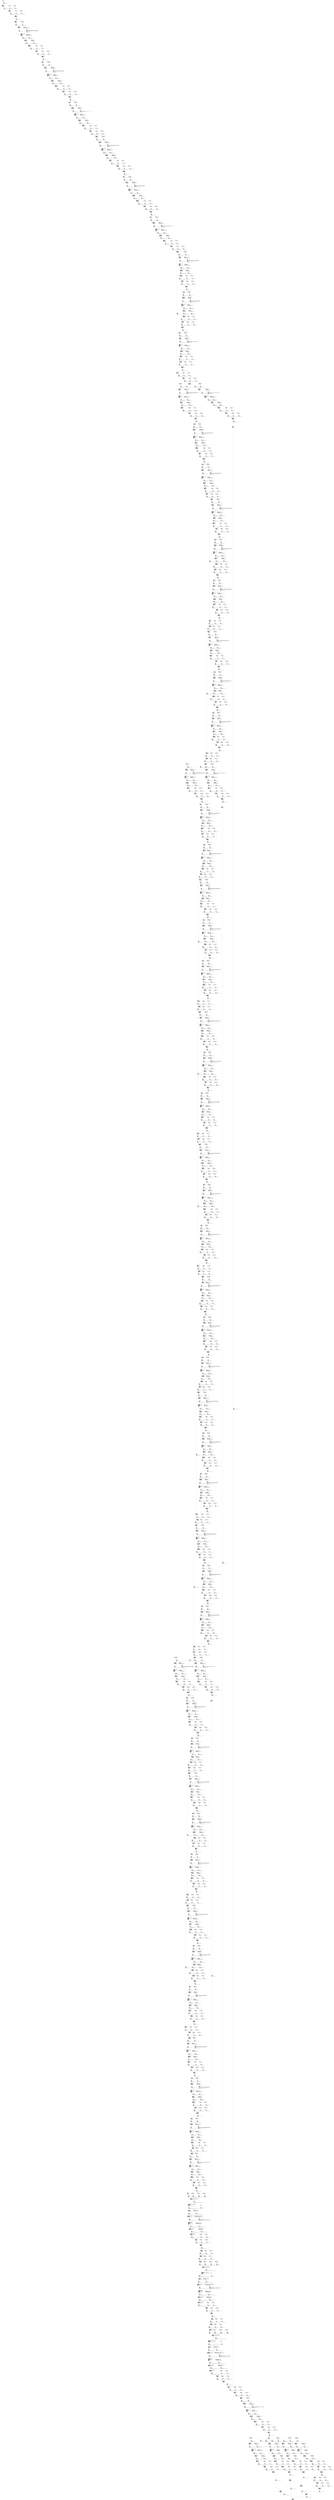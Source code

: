 digraph G {
graph [ fontsize=11 ];
node [ fontsize=11 ];
edge [ fontsize=10 ];
rankdir=BU
ranksep=1.5
nodesep=1
splines=spline
compound=true
Graphinfo [ label="" shape=plaintext, style=rounded, color=black, fontname="Arial-Bold" ];
Conv2D_252_off_bias_518 [ label="{ { <i0> 0} |  [878]\lConv2D_252_off_bias_518\l(bytes=48 , 0.0021% of total)\l\l -0.395569 0.411195 0.403102 -0.386134 ... | { <o0> 0} }", shape=record, color=black, style=rounded  ] ;
Conv2D_49_mul_scale_119 [ label="{ { <i0> 0} |  [167]\lConv2D_49_mul_scale_119\l(bytes=144 , 0.0062% of total)\l\l 0.000171999 0.000173879 9.02219e-05 6.74981e-05 ... | { <o0> 0} }", shape=record, color=black, style=rounded  ] ;
Conv2D_188_off_bias_392 [ label="{ { <i0> 0} |  [652]\lConv2D_188_off_bias_392\l(bytes=192 , 0.0083% of total)\l\l -0.0102452 0.769103 0.118343 1.43201 ... | { <o0> 0} }", shape=record, color=black, style=rounded  ] ;
Quantize_86_y_zero_point [ label="{ { <i0> 0} |  [297]\lQuantize_86_y_zero_point\l 23 | { <o0> 0} }", shape=record, color=black, style=rounded  ] ;
Quantize_195_y_zero_point [ label="{ { <i0> 0} |  [676]\lQuantize_195_y_zero_point\l -128 | { <o0> 0} }", shape=record, color=black, style=rounded  ] ;
Dequantize_32_x_zero_point [ label="{ { <i0> 0} |  [109]\lDequantize_32_x_zero_point\l -128 | { <o0> 0} }", shape=record, color=black, style=rounded  ] ;
Conv2D_157_mul_scale_326 [ label="{ { <i0> 0} |  [540]\lConv2D_157_mul_scale_326\l(bytes=384 , 0.017% of total)\l\l 0.000359455 0.000289213 0.000193844 0.000145629 ... | { <o0> 0} }", shape=record, color=black, style=rounded  ] ;
Dequantize_17_x_zero_point [ label="{ { <i0> 0} |  [51]\lDequantize_17_x_zero_point\l -13 | { <o0> 0} }", shape=record, color=black, style=rounded  ] ;
Conv2D_54_mul_scale_128 [ label="{ { <i0> 0} |  [182]\lConv2D_54_mul_scale_128\l(bytes=144 , 0.0062% of total)\l\l 0.000106101 9.57796e-05 0.000190943 0.000428775 ... | { <o0> 0} }", shape=record, color=black, style=rounded  ] ;
Quantize_260_y_zero_point [ label="{ { <i0> 0} |  [908]\lQuantize_260_y_zero_point\l -128 | { <o0> 0} }", shape=record, color=black, style=rounded  ] ;
Dequantize_163_x_zero_point [ label="{ { <i0> 0} |  [563]\lDequantize_163_x_zero_point\l 16 | { <o0> 0} }", shape=record, color=black, style=rounded  ] ;
Dequantize_212_x_zero_point [ label="{ { <i0> 0} |  [738]\lDequantize_212_x_zero_point\l -128 | { <o0> 0} }", shape=record, color=black, style=rounded  ] ;
Dequantize_148_x_zero_point [ label="{ { <i0> 0} |  [512]\lDequantize_148_x_zero_point\l -14 | { <o0> 0} }", shape=record, color=black, style=rounded  ] ;
Conv2D_225_mul_scale_461 [ label="{ { <i0> 0} |  [781]\lConv2D_225_mul_scale_461\l(bytes=960 , 0.042% of total)\l\l 1.79133e-05 2.71903e-05 1.20032e-05 4.79498e-05 ... | { <o0> 0} }", shape=record, color=black, style=rounded  ] ;
Quantize_246_y_zero_point [ label="{ { <i0> 0} |  [852]\lQuantize_246_y_zero_point\l -128 | { <o0> 0} }", shape=record, color=black, style=rounded  ] ;
Conv2D_100_weights_inflated_604 [ label="{ { <i0> 0} |  [341]\lConv2D_100_weights_inflated_604\l(bytes=13824 , 0.6% of total)\l\l 0.203277 0.333374 0.365898 0.15449 ... | { <o0> 0} }", shape=record, color=black, style=rounded  ] ;
Conv2D_230_mul_scale_470 [ label="{ { <i0> 0} |  [796]\lConv2D_230_mul_scale_470\l(bytes=960 , 0.042% of total)\l\l 0.000335964 0.000147202 0.000187495 0.000137667 ... | { <o0> 0} }", shape=record, color=black, style=rounded  ] ;
Quantize_89_y_zero_point [ label="{ { <i0> 0} |  [304]\lQuantize_89_y_zero_point\l 23 | { <o0> 0} }", shape=record, color=black, style=rounded  ] ;
Conv2D_23_mul_scale_65 [ label="{ { <i0> 0} |  [72]\lConv2D_23_mul_scale_65\l(bytes=96 , 0.0042% of total)\l\l 0.000252618 0.000136542 0.00220907 0.000484825 ... | { <o0> 0} }", shape=record, color=black, style=rounded  ] ;
Dequantize_181_x_zero_point [ label="{ { <i0> 0} |  [628]\lDequantize_181_x_zero_point\l -128 | { <o0> 0} }", shape=record, color=black, style=rounded  ] ;
Conv2D_39_zero_off_98 [ label="{ { <i0> 0} |  [127]\lConv2D_39_zero_off_98\l(bytes=1 , 4.3e-05% of total)\l\l 0 | { <o0> 0} }", shape=record, color=black, style=rounded  ] ;
Dequantize_51_x_zero_point [ label="{ { <i0> 0} |  [175]\lDequantize_51_x_zero_point\l -128 | { <o0> 0} }", shape=record, color=black, style=rounded  ] ;
Quantize_263_y_zero_point [ label="{ { <i0> 0} |  [927]\lQuantize_263_y_zero_point\l -128 | { <o0> 0} }", shape=record, color=black, style=rounded  ] ;
Quantize_199_y_zero_point [ label="{ { <i0> 0} |  [691]\lQuantize_199_y_zero_point\l -128 | { <o0> 0} }", shape=record, color=black, style=rounded  ] ;
Dequantize_166_x_zero_point [ label="{ { <i0> 0} |  [577]\lDequantize_166_x_zero_point\l -128 | { <o0> 0} }", shape=record, color=black, style=rounded  ] ;
Conv2D_275_zero_off_548 [ label="{ { <i0> 0} |  [965]\lConv2D_275_zero_off_548\l(bytes=1 , 4.3e-05% of total)\l\l 0 | { <o0> 0} }", shape=record, color=black, style=rounded  ] ;
Dequantize_37_x_zero_point [ label="{ { <i0> 0} |  [124]\lDequantize_37_x_zero_point\l -128 | { <o0> 0} }", shape=record, color=black, style=rounded  ] ;
Quantize_280_y_zero_point [ label="{ { <i0> 0} |  [989]\lQuantize_280_y_zero_point\l -118 | { <o0> 0} }", shape=record, color=black, style=rounded  ] ;
Conv2D_291_zero_off_584 [ label="{ { <i0> 0} |  [1025]\lConv2D_291_zero_off_584\l(bytes=1 , 4.3e-05% of total)\l\l 0 | { <o0> 0} }", shape=record, color=black, style=rounded  ] ;
Dequantize_232_x_zero_point [ label="{ { <i0> 0} |  [804]\lDequantize_232_x_zero_point\l -128 | { <o0> 0} }", shape=record, color=black, style=rounded  ] ;
Conv2D_164_mul_scale_344 [ label="{ { <i0> 0} |  [569]\lConv2D_164_mul_scale_344\l(bytes=576 , 0.025% of total)\l\l 0 2.24997e-05 1.09102e-06 3.02568e-05 ... | { <o0> 0} }", shape=record, color=black, style=rounded  ] ;
Conv2D_203_weights_inflated_618 [ label="{ { <i0> 0} |  [699]\lConv2D_203_weights_inflated_618\l(bytes=41472 , 1.8% of total)\l\l -0.565913 -0.662532 -0.676335 -0.124225 ... | { <o0> 0} }", shape=record, color=black, style=rounded  ] ;
Dequantize_217_x_zero_point [ label="{ { <i0> 0} |  [753]\lDequantize_217_x_zero_point\l -128 | { <o0> 0} }", shape=record, color=black, style=rounded  ] ;
ConvTranspose_262_expanded_conv_14_zero_off_530 [ label="{ { <i0> 0} |  [918]\lConvTranspose_262_expanded_conv_14_zero_off_530\l(bytes=1 , 4.3e-05% of total)\l\l 0 | { <o0> 0} }", shape=record, color=black, style=rounded  ] ;
Conv2D_61_mul_scale_146 [ label="{ { <i0> 0} |  [211]\lConv2D_61_mul_scale_146\l(bytes=192 , 0.0083% of total)\l\l 3.21573e-05 5.85596e-05 1.83045e-05 1.53604e-05 ... | { <o0> 0} }", shape=record, color=black, style=rounded  ] ;
Quantize_101_y_zero_point [ label="{ { <i0> 0} |  [348]\lQuantize_101_y_zero_point\l -128 | { <o0> 0} }", shape=record, color=black, style=rounded  ] ;
Quantize_266_y_zero_point [ label="{ { <i0> 0} |  [934]\lQuantize_266_y_zero_point\l -128 | { <o0> 0} }", shape=record, color=black, style=rounded  ] ;
Dequantize_8_x_scale [ label="{ { <i0> 0} |  [20]\lDequantize_8_x_scale\l 0.068031 | { <o0> 0} }", shape=record, color=black, style=rounded  ] ;
Dequantize_3_x_scale [ label="{ { <i0> 0} |  [5]\lDequantize_3_x_scale\l 1 | { <o0> 0} }", shape=record, color=black, style=rounded  ] ;
Conv2D_112_zero_off_242 [ label="{ { <i0> 0} |  [383]\lConv2D_112_zero_off_242\l(bytes=1 , 4.3e-05% of total)\l\l 0 | { <o0> 0} }", shape=record, color=black, style=rounded  ] ;
Conv2D_275_off_bias_554 [ label="{ { <i0> 0} |  [971]\lConv2D_275_off_bias_554\l(bytes=48 , 0.0021% of total)\l\l 0.480461 0.516912 0.336242 0.610766 ... | { <o0> 0} }", shape=record, color=black, style=rounded  ] ;
Conv2D_27_mul_scale_74 [ label="{ { <i0> 0} |  [87]\lConv2D_27_mul_scale_74\l(bytes=24 , 0.001% of total)\l\l 0.000192225 0.000126393 0.000154849 0.000165492 ... | { <o0> 0} }", shape=record, color=black, style=rounded  ] ;
Conv2D_18_zero_off_53 [ label="{ { <i0> 0} |  [53]\lConv2D_18_zero_off_53\l(bytes=1 , 4.3e-05% of total)\l\l 0 | { <o0> 0} }", shape=record, color=black, style=rounded  ] ;
Conv2D_18_off_bias_59 [ label="{ { <i0> 0} |  [59]\lConv2D_18_off_bias_59\l(bytes=192 , 0.0083% of total)\l\l 0.0402762 0.0997682 0.390455 0.137158 ... | { <o0> 0} }", shape=record, color=black, style=rounded  ] ;
Conv2D_291_off_bias_590 [ label="{ { <i0> 0} |  [1031]\lConv2D_291_off_bias_590\l(bytes=2 , 8.7e-05% of total)\l\l -4.09896 | { <o0> 0} }", shape=record, color=black, style=rounded  ] ;
Conv2D_45_zero_off_107 [ label="{ { <i0> 0} |  [148]\lConv2D_45_zero_off_107\l(bytes=1 , 4.3e-05% of total)\l\l 0 | { <o0> 0} }", shape=record, color=black, style=rounded  ] ;
Conv2D_61_zero_off_143 [ label="{ { <i0> 0} |  [207]\lConv2D_61_zero_off_143\l(bytes=1 , 4.3e-05% of total)\l\l 0 | { <o0> 0} }", shape=record, color=black, style=rounded  ] ;
Quantize_2_y_zero_point [ label="{ { <i0> 0} |  [3]\lQuantize_2_y_zero_point\l -128 | { <o0> 0} }", shape=record, color=black, style=rounded  ] ;
ConvTranspose_262_expanded_conv_14_off_bias_536 [ label="{ { <i0> 0} |  [924]\lConvTranspose_262_expanded_conv_14_off_bias_536\l(bytes=48 , 0.0021% of total)\l\l 0.0432579 0.715465 0.431558 1.43494 ... | { <o0> 0} }", shape=record, color=black, style=rounded  ] ;
Dequantize_186_x_zero_point [ label="{ { <i0> 0} |  [643]\lDequantize_186_x_zero_point\l -128 | { <o0> 0} }", shape=record, color=black, style=rounded  ] ;
Dequantize_56_x_zero_point [ label="{ { <i0> 0} |  [190]\lDequantize_56_x_zero_point\l -128 | { <o0> 0} }", shape=record, color=black, style=rounded  ] ;
Conv2D_112_off_bias_248 [ label="{ { <i0> 0} |  [389]\lConv2D_112_off_bias_248\l(bytes=768 , 0.033% of total)\l\l 0.144707 0.60737 1.57334 -0.0280128 ... | { <o0> 0} }", shape=record, color=black, style=rounded  ] ;
Conv2D_279_zero_off_557 [ label="{ { <i0> 0} |  [980]\lConv2D_279_zero_off_557\l(bytes=1 , 4.3e-05% of total)\l\l 0 | { <o0> 0} }", shape=record, color=black, style=rounded  ] ;
Conv2D_230_weights_inflated_622 [ label="{ { <i0> 0} |  [794]\lConv2D_230_weights_inflated_622\l(bytes=69120 , 3% of total)\l\l -0.137072 1.24888 -0.167532 0.0304604 ... | { <o0> 0} }", shape=record, color=black, style=rounded  ] ;
Dequantize_72_x_zero_point [ label="{ { <i0> 0} |  [249]\lDequantize_72_x_zero_point\l -6 | { <o0> 0} }", shape=record, color=black, style=rounded  ] ;
Quantize_284_y_zero_point [ label="{ { <i0> 0} |  [1004]\lQuantize_284_y_zero_point\l -8 | { <o0> 0} }", shape=record, color=black, style=rounded  ] ;
Conv2D_45_off_bias_113 [ label="{ { <i0> 0} |  [154]\lConv2D_45_off_bias_113\l(bytes=48 , 0.0021% of total)\l\l -0.231407 -0.221767 -0.342388 -0.190384 ... | { <o0> 0} }", shape=record, color=black, style=rounded  ] ;
Dequantize_251_x_zero_point [ label="{ { <i0> 0} |  [870]\lDequantize_251_x_zero_point\l 7 | { <o0> 0} }", shape=record, color=black, style=rounded  ] ;
Conv2D_58_mul_scale_137 [ label="{ { <i0> 0} |  [197]\lConv2D_58_mul_scale_137\l(bytes=32 , 0.0014% of total)\l\l 0.000101926 9.34005e-05 9.2392e-05 9.04347e-05 ... | { <o0> 0} }", shape=record, color=black, style=rounded  ] ;
Quantize_269_y_zero_point [ label="{ { <i0> 0} |  [953]\lQuantize_269_y_zero_point\l -128 | { <o0> 0} }", shape=record, color=black, style=rounded  ] ;
Conv2D_61_off_bias_149 [ label="{ { <i0> 0} |  [213]\lConv2D_61_off_bias_149\l(bytes=384 , 0.017% of total)\l\l 0.151493 -0.123326 0.272682 0.384685 ... | { <o0> 0} }", shape=record, color=black, style=rounded  ] ;
Dequantize_236_x_zero_point [ label="{ { <i0> 0} |  [819]\lDequantize_236_x_zero_point\l -4 | { <o0> 0} }", shape=record, color=black, style=rounded  ] ;
Quantize_120_y_zero_point [ label="{ { <i0> 0} |  [414]\lQuantize_120_y_zero_point\l 3 | { <o0> 0} }", shape=record, color=black, style=rounded  ] ;
Conv2D_131_zero_off_278 [ label="{ { <i0> 0} |  [449]\lConv2D_131_zero_off_278\l(bytes=1 , 4.3e-05% of total)\l\l 0 | { <o0> 0} }", shape=record, color=black, style=rounded  ] ;
Quantize_105_y_zero_point [ label="{ { <i0> 0} |  [363]\lQuantize_105_y_zero_point\l 6 | { <o0> 0} }", shape=record, color=black, style=rounded  ] ;
Conv2D_283_mul_scale_569 [ label="{ { <i0> 0} |  [999]\lConv2D_283_mul_scale_569\l(bytes=2 , 8.7e-05% of total)\l\l 4.21082e-05 3.03399e-05 | { <o0> 0} }", shape=record, color=black, style=rounded  ] ;
Conv2D_116_zero_off_251 [ label="{ { <i0> 0} |  [398]\lConv2D_116_zero_off_251\l(bytes=1 , 4.3e-05% of total)\l\l 0 | { <o0> 0} }", shape=record, color=black, style=rounded  ] ;
Conv2D_279_off_bias_563 [ label="{ { <i0> 0} |  [986]\lConv2D_279_off_bias_563\l(bytes=20 , 0.00087% of total)\l\l 0.0663148 0.167124 0.0535812 0.296788 ... | { <o0> 0} }", shape=record, color=black, style=rounded  ] ;
Quantize_12_y_zero_point [ label="{ { <i0> 0} |  [33]\lQuantize_12_y_zero_point\l -128 | { <o0> 0} }", shape=record, color=black, style=rounded  ] ;
Conv2D_112_weights_inflated_606 [ label="{ { <i0> 0} |  [385]\lConv2D_112_weights_inflated_606\l(bytes=27648 , 1.2% of total)\l\l -0.160143 -1.42349 -0.444841 1.85054 ... | { <o0> 0} }", shape=record, color=black, style=rounded  ] ;
Conv2D_49_zero_off_116 [ label="{ { <i0> 0} |  [163]\lConv2D_49_zero_off_116\l(bytes=1 , 4.3e-05% of total)\l\l 0 | { <o0> 0} }", shape=record, color=black, style=rounded  ] ;
Dequantize_90_x_zero_point [ label="{ { <i0> 0} |  [307]\lDequantize_90_x_zero_point\l 23 | { <o0> 0} }", shape=record, color=black, style=rounded  ] ;
Conv2D_234_mul_scale_479 [ label="{ { <i0> 0} |  [811]\lConv2D_234_mul_scale_479\l(bytes=160 , 0.0069% of total)\l\l 5.10534e-05 3.38085e-05 6.23785e-05 2.86763e-05 ... | { <o0> 0} }", shape=record, color=black, style=rounded  ] ;
Dequantize_75_x_zero_point [ label="{ { <i0> 0} |  [256]\lDequantize_75_x_zero_point\l -6 | { <o0> 0} }", shape=record, color=black, style=rounded  ] ;
Conv2D_131_off_bias_284 [ label="{ { <i0> 0} |  [455]\lConv2D_131_off_bias_284\l(bytes=128 , 0.0055% of total)\l\l -0.673363 0.0808085 0.733654 -0.0251499 ... | { <o0> 0} }", shape=record, color=black, style=rounded  ] ;
Dequantize_254_x_zero_point [ label="{ { <i0> 0} |  [884]\lDequantize_254_x_zero_point\l -128 | { <o0> 0} }", shape=record, color=black, style=rounded  ] ;
Conv2D_81_zero_off_179 [ label="{ { <i0> 0} |  [273]\lConv2D_81_zero_off_179\l(bytes=1 , 4.3e-05% of total)\l\l 0 | { <o0> 0} }", shape=record, color=black, style=rounded  ] ;
Conv2D_116_off_bias_257 [ label="{ { <i0> 0} |  [404]\lConv2D_116_off_bias_257\l(bytes=128 , 0.0055% of total)\l\l -0.317373 0.424821 0.197503 0.51741 ... | { <o0> 0} }", shape=record, color=black, style=rounded  ] ;
Conv2D_194_mul_scale_398 [ label="{ { <i0> 0} |  [671]\lConv2D_194_mul_scale_398\l(bytes=24 , 0.001% of total)\l\l 4.10938e-05 6.69125e-05 4.26902e-05 8.2383e-05 ... | { <o0> 0} }", shape=record, color=black, style=rounded  ] ;
Dequantize_270_x_zero_point [ label="{ { <i0> 0} |  [956]\lDequantize_270_x_zero_point\l -128 | { <o0> 0} }", shape=record, color=black, style=rounded  ] ;
Dequantize_239_x_zero_point [ label="{ { <i0> 0} |  [826]\lDequantize_239_x_zero_point\l -4 | { <o0> 0} }", shape=record, color=black, style=rounded  ] ;
Conv2D_66_zero_off_152 [ label="{ { <i0> 0} |  [222]\lConv2D_66_zero_off_152\l(bytes=1 , 4.3e-05% of total)\l\l 0 | { <o0> 0} }", shape=record, color=black, style=rounded  ] ;
Conv2D_122_mul_scale_263 [ label="{ { <i0> 0} |  [423]\lConv2D_122_mul_scale_263\l(bytes=384 , 0.017% of total)\l\l 5.75161e-05 3.8617e-05 1.89615e-05 5.15204e-05 ... | { <o0> 0} }", shape=record, color=black, style=rounded  ] ;
Quantize_123_y_zero_point [ label="{ { <i0> 0} |  [428]\lQuantize_123_y_zero_point\l -128 | { <o0> 0} }", shape=record, color=black, style=rounded  ] ;
Quantize_288_y_zero_point [ label="{ { <i0> 0} |  [1019]\lQuantize_288_y_zero_point\l -128 | { <o0> 0} }", shape=record, color=black, style=rounded  ] ;
Conv2D_91_mul_scale_200 [ label="{ { <i0> 0} |  [313]\lConv2D_91_mul_scale_200\l(bytes=24 , 0.001% of total)\l\l 4.14012e-05 4.99904e-05 7.15309e-05 6.35728e-05 ... | { <o0> 0} }", shape=record, color=black, style=rounded  ] ;
Quantize_7_y_zero_point [ label="{ { <i0> 0} |  [18]\lQuantize_7_y_zero_point\l -128 | { <o0> 0} }", shape=record, color=black, style=rounded  ] ;
Conv2D_49_off_bias_122 [ label="{ { <i0> 0} |  [169]\lConv2D_49_off_bias_122\l(bytes=288 , 0.012% of total)\l\l -0.0400758 0.335064 -0.160866 0.295237 ... | { <o0> 0} }", shape=record, color=black, style=rounded  ] ;
Quantize_108_y_zero_point [ label="{ { <i0> 0} |  [377]\lQuantize_108_y_zero_point\l -128 | { <o0> 0} }", shape=record, color=black, style=rounded  ] ;
Conv2D_27_zero_off_71 [ label="{ { <i0> 0} |  [83]\lConv2D_27_zero_off_71\l(bytes=1 , 4.3e-05% of total)\l\l 0 | { <o0> 0} }", shape=record, color=black, style=rounded  ] ;
Conv2D_27_off_bias_77 [ label="{ { <i0> 0} |  [89]\lConv2D_27_off_bias_77\l(bytes=48 , 0.0021% of total)\l\l 1.03282 -0.77896 -0.485607 1.15 ... | { <o0> 0} }", shape=record, color=black, style=rounded  ] ;
Conv2D_81_off_bias_185 [ label="{ { <i0> 0} |  [279]\lConv2D_81_off_bias_185\l(bytes=384 , 0.017% of total)\l\l 0.147774 0.111665 -0.064476 -0.248368 ... | { <o0> 0} }", shape=record, color=black, style=rounded  ] ;
Quantize_31_y_zero_point [ label="{ { <i0> 0} |  [106]\lQuantize_31_y_zero_point\l -128 | { <o0> 0} }", shape=record, color=black, style=rounded  ] ;
Dequantize_93_x_zero_point [ label="{ { <i0> 0} |  [321]\lDequantize_93_x_zero_point\l -128 | { <o0> 0} }", shape=record, color=black, style=rounded  ] ;
Conv2D_66_off_bias_158 [ label="{ { <i0> 0} |  [228]\lConv2D_66_off_bias_158\l(bytes=384 , 0.017% of total)\l\l -0.0158952 1.95862 -0.4066 2.14469 ... | { <o0> 0} }", shape=record, color=black, style=rounded  ] ;
Conv2D_215_weights_inflated_620 [ label="{ { <i0> 0} |  [743]\lConv2D_215_weights_inflated_620\l(bytes=69120 , 3% of total)\l\l -0.0485377 5.9216 -1.01929 -0.43684 ... | { <o0> 0} }", shape=record, color=black, style=rounded  ] ;
Quantize_16_y_zero_point [ label="{ { <i0> 0} |  [48]\lQuantize_16_y_zero_point\l -13 | { <o0> 0} }", shape=record, color=black, style=rounded  ] ;
Dequantize_78_x_zero_point [ label="{ { <i0> 0} |  [270]\lDequantize_78_x_zero_point\l -128 | { <o0> 0} }", shape=record, color=black, style=rounded  ] ;
Conv2D_152_zero_off_314 [ label="{ { <i0> 0} |  [521]\lConv2D_152_zero_off_314\l(bytes=1 , 4.3e-05% of total)\l\l 0 | { <o0> 0} }", shape=record, color=black, style=rounded  ] ;
Dequantize_273_x_zero_point [ label="{ { <i0> 0} |  [963]\lDequantize_273_x_zero_point\l -128 | { <o0> 0} }", shape=record, color=black, style=rounded  ] ;
Conv2D_173_mul_scale_362 [ label="{ { <i0> 0} |  [599]\lConv2D_173_mul_scale_362\l(bytes=96 , 0.0042% of total)\l\l 6.60952e-05 5.12767e-05 7.36171e-05 5.67946e-05 ... | { <o0> 0} }", shape=record, color=black, style=rounded  ] ;
Conv2D_137_zero_off_287 [ label="{ { <i0> 0} |  [470]\lConv2D_137_zero_off_287\l(bytes=1 , 4.3e-05% of total)\l\l 0 | { <o0> 0} }", shape=record, color=black, style=rounded  ] ;
Dequantize_258_x_zero_point [ label="{ { <i0> 0} |  [904]\lDequantize_258_x_zero_point\l -128 | { <o0> 0} }", shape=record, color=black, style=rounded  ] ;
Conv2D_85_zero_off_188 [ label="{ { <i0> 0} |  [288]\lConv2D_85_zero_off_188\l(bytes=1 , 4.3e-05% of total)\l\l 0 | { <o0> 0} }", shape=record, color=black, style=rounded  ] ;
Conv2D_70_mul_scale_164 [ label="{ { <i0> 0} |  [241]\lConv2D_70_mul_scale_164\l(bytes=32 , 0.0014% of total)\l\l 6.08472e-05 6.51437e-05 4.7061e-05 6.12874e-05 ... | { <o0> 0} }", shape=record, color=black, style=rounded  ] ;
Quantize_143_y_zero_point [ label="{ { <i0> 0} |  [494]\lQuantize_143_y_zero_point\l -128 | { <o0> 0} }", shape=record, color=black, style=rounded  ] ;
Conv2D_152_off_bias_320 [ label="{ { <i0> 0} |  [527]\lConv2D_152_off_bias_320\l(bytes=768 , 0.033% of total)\l\l 0.267245 -0.0796514 -0.0730602 0.0179893 ... | { <o0> 0} }", shape=record, color=black, style=rounded  ] ;
Conv2D_39_mul_scale_101 [ label="{ { <i0> 0} |  [131]\lConv2D_39_mul_scale_101\l(bytes=24 , 0.001% of total)\l\l 0.000147847 0.000133062 0.000189049 0.000236339 ... | { <o0> 0} }", shape=record, color=black, style=rounded  ] ;
Quantize_50_y_zero_point [ label="{ { <i0> 0} |  [172]\lQuantize_50_y_zero_point\l -128 | { <o0> 0} }", shape=record, color=black, style=rounded  ] ;
Quantize_19_y_zero_point [ label="{ { <i0> 0} |  [62]\lQuantize_19_y_zero_point\l -128 | { <o0> 0} }", shape=record, color=black, style=rounded  ] ;
Quantize_128_y_zero_point [ label="{ { <i0> 0} |  [443]\lQuantize_128_y_zero_point\l -128 | { <o0> 0} }", shape=record, color=black, style=rounded  ] ;
Conv2D_203_zero_off_413 [ label="{ { <i0> 0} |  [697]\lConv2D_203_zero_off_413\l(bytes=1 , 4.3e-05% of total)\l\l 0 | { <o0> 0} }", shape=record, color=black, style=rounded  ] ;
Conv2D_137_off_bias_293 [ label="{ { <i0> 0} |  [476]\lConv2D_137_off_bias_293\l(bytes=768 , 0.033% of total)\l\l -0.102441 -0.0972621 -0.060469 0.109388 ... | { <o0> 0} }", shape=record, color=black, style=rounded  ] ;
Conv2D_85_off_bias_194 [ label="{ { <i0> 0} |  [294]\lConv2D_85_off_bias_194\l(bytes=64 , 0.0028% of total)\l\l 0.881019 -0.765581 0.928282 0.470651 ... | { <o0> 0} }", shape=record, color=black, style=rounded  ] ;
Dequantize_97_x_zero_point [ label="{ { <i0> 0} |  [336]\lDequantize_97_x_zero_point\l -128 | { <o0> 0} }", shape=record, color=black, style=rounded  ] ;
Quantize_36_y_zero_point [ label="{ { <i0> 0} |  [121]\lQuantize_36_y_zero_point\l -128 | { <o0> 0} }", shape=record, color=black, style=rounded  ] ;
Conv2D_287_mul_scale_578 [ label="{ { <i0> 0} |  [1014]\lConv2D_287_mul_scale_578\l(bytes=2 , 8.7e-05% of total)\l\l 5.14859e-05 6.11169e-05 | { <o0> 0} }", shape=record, color=black, style=rounded  ] ;
Conv2D_152_mul_scale_317 [ label="{ { <i0> 0} |  [525]\lConv2D_152_mul_scale_317\l(bytes=384 , 0.017% of total)\l\l 4.36817e-05 5.0285e-05 6.78367e-05 9.17823e-05 ... | { <o0> 0} }", shape=record, color=black, style=rounded  ] ;
Dequantize_277_x_zero_point [ label="{ { <i0> 0} |  [977]\lDequantize_277_x_zero_point\l -128 | { <o0> 0} }", shape=record, color=black, style=rounded  ] ;
Conv2D_203_off_bias_419 [ label="{ { <i0> 0} |  [703]\lConv2D_203_off_bias_419\l(bytes=1152 , 0.05% of total)\l\l 0.334616 1.04241 -0.0973746 0.971706 ... | { <o0> 0} }", shape=record, color=black, style=rounded  ] ;
Conv2D_215_mul_scale_443 [ label="{ { <i0> 0} |  [745]\lConv2D_215_mul_scale_443\l(bytes=960 , 0.042% of total)\l\l 0.00124475 0.000428649 0.000283613 0.000115518 ... | { <o0> 0} }", shape=record, color=black, style=rounded  ] ;
Dequantize_293_x_zero_point [ label="{ { <i0> 0} |  [1037]\lDequantize_293_x_zero_point\l 61 | { <o0> 0} }", shape=record, color=black, style=rounded  ] ;
Conv2D_157_zero_off_323 [ label="{ { <i0> 0} |  [536]\lConv2D_157_zero_off_323\l(bytes=1 , 4.3e-05% of total)\l\l 0 | { <o0> 0} }", shape=record, color=black, style=rounded  ] ;
Quantize_162_y_zero_point [ label="{ { <i0> 0} |  [560]\lQuantize_162_y_zero_point\l 16 | { <o0> 0} }", shape=record, color=black, style=rounded  ] ;
ConvTranspose_262_expanded_conv_14_mul_scale_533 [ label="{ { <i0> 0} |  [922]\lConvTranspose_262_expanded_conv_14_mul_scale_533\l(bytes=24 , 0.001% of total)\l\l 0.000279083 0.000120652 0.000105696 0.000160418 ... | { <o0> 0} }", shape=record, color=black, style=rounded  ] ;
Conv2D_173_zero_off_359 [ label="{ { <i0> 0} |  [595]\lConv2D_173_zero_off_359\l(bytes=1 , 4.3e-05% of total)\l\l 0 | { <o0> 0} }", shape=record, color=black, style=rounded  ] ;
Quantize_211_y_zero_point [ label="{ { <i0> 0} |  [735]\lQuantize_211_y_zero_point\l -128 | { <o0> 0} }", shape=record, color=black, style=rounded  ] ;
Conv2D_54_weights_inflated_598 [ label="{ { <i0> 0} |  [180]\lConv2D_54_weights_inflated_598\l(bytes=10368 , 0.45% of total)\l\l -0.0852214 -0.289144 -0.194792 -0.237403 ... | { <o0> 0} }", shape=record, color=black, style=rounded  ] ;
Quantize_147_y_zero_point [ label="{ { <i0> 0} |  [509]\lQuantize_147_y_zero_point\l -14 | { <o0> 0} }", shape=record, color=black, style=rounded  ] ;
Dequantize_114_x_zero_point [ label="{ { <i0> 0} |  [395]\lDequantize_114_x_zero_point\l -128 | { <o0> 0} }", shape=record, color=black, style=rounded  ] ;
Conv2D_198_mul_scale_407 [ label="{ { <i0> 0} |  [686]\lConv2D_198_mul_scale_407\l(bytes=576 , 0.025% of total)\l\l 4.14907e-05 3.33493e-05 3.47638e-05 3.87056e-05 ... | { <o0> 0} }", shape=record, color=black, style=rounded  ] ;
Conv2D_207_zero_off_422 [ label="{ { <i0> 0} |  [712]\lConv2D_207_zero_off_422\l(bytes=1 , 4.3e-05% of total)\l\l 0 | { <o0> 0} }", shape=record, color=black, style=rounded  ] ;
Dequantize_97_x_scale [ label="{ { <i0> 0} |  [335]\lDequantize_97_x_scale\l 0.0315407 | { <o0> 0} }", shape=record, color=black, style=rounded  ] ;
Dequantize_93_x_scale [ label="{ { <i0> 0} |  [320]\lDequantize_93_x_scale\l 0.0150373 | { <o0> 0} }", shape=record, color=black, style=rounded  ] ;
Dequantize_90_x_scale [ label="{ { <i0> 0} |  [306]\lDequantize_90_x_scale\l 0.0969972 | { <o0> 0} }", shape=record, color=black, style=rounded  ] ;
Dequantize_87_x_scale [ label="{ { <i0> 0} |  [299]\lDequantize_87_x_scale\l 0.0969972 | { <o0> 0} }", shape=record, color=black, style=rounded  ] ;
Dequantize_83_x_scale [ label="{ { <i0> 0} |  [284]\lDequantize_83_x_scale\l 0.0244301 | { <o0> 0} }", shape=record, color=black, style=rounded  ] ;
Dequantize_78_x_scale [ label="{ { <i0> 0} |  [269]\lDequantize_78_x_scale\l 0.0452755 | { <o0> 0} }", shape=record, color=black, style=rounded  ] ;
Dequantize_75_x_scale [ label="{ { <i0> 0} |  [255]\lDequantize_75_x_scale\l 0.056641 | { <o0> 0} }", shape=record, color=black, style=rounded  ] ;
Dequantize_72_x_scale [ label="{ { <i0> 0} |  [248]\lDequantize_72_x_scale\l 0.056641 | { <o0> 0} }", shape=record, color=black, style=rounded  ] ;
Dequantize_68_x_scale [ label="{ { <i0> 0} |  [233]\lDequantize_68_x_scale\l 0.016741 | { <o0> 0} }", shape=record, color=black, style=rounded  ] ;
Dequantize_63_x_scale [ label="{ { <i0> 0} |  [218]\lDequantize_63_x_scale\l 0.0236961 | { <o0> 0} }", shape=record, color=black, style=rounded  ] ;
Dequantize_60_x_scale [ label="{ { <i0> 0} |  [204]\lDequantize_60_x_scale\l 0.0401852 | { <o0> 0} }", shape=record, color=black, style=rounded  ] ;
Dequantize_56_x_scale [ label="{ { <i0> 0} |  [189]\lDequantize_56_x_scale\l 0.0289816 | { <o0> 0} }", shape=record, color=black, style=rounded  ] ;
Dequantize_51_x_scale [ label="{ { <i0> 0} |  [174]\lDequantize_51_x_scale\l 0.0348602 | { <o0> 0} }", shape=record, color=black, style=rounded  ] ;
Dequantize_47_x_scale [ label="{ { <i0> 0} |  [159]\lDequantize_47_x_scale\l 0.00870268 | { <o0> 0} }", shape=record, color=black, style=rounded  ] ;
Dequantize_44_x_scale [ label="{ { <i0> 0} |  [145]\lDequantize_44_x_scale\l 0.12372 | { <o0> 0} }", shape=record, color=black, style=rounded  ] ;
Dequantize_41_x_scale [ label="{ { <i0> 0} |  [138]\lDequantize_41_x_scale\l 0.12372 | { <o0> 0} }", shape=record, color=black, style=rounded  ] ;
Dequantize_37_x_scale [ label="{ { <i0> 0} |  [123]\lDequantize_37_x_scale\l 0.0349997 | { <o0> 0} }", shape=record, color=black, style=rounded  ] ;
Dequantize_32_x_scale [ label="{ { <i0> 0} |  [108]\lDequantize_32_x_scale\l 0.0257597 | { <o0> 0} }", shape=record, color=black, style=rounded  ] ;
Dequantize_29_x_scale [ label="{ { <i0> 0} |  [94]\lDequantize_29_x_scale\l 0.104257 | { <o0> 0} }", shape=record, color=black, style=rounded  ] ;
Dequantize_25_x_scale [ label="{ { <i0> 0} |  [79]\lDequantize_25_x_scale\l 0.0415955 | { <o0> 0} }", shape=record, color=black, style=rounded  ] ;
Dequantize_20_x_scale [ label="{ { <i0> 0} |  [64]\lDequantize_20_x_scale\l 0.0723075 | { <o0> 0} }", shape=record, color=black, style=rounded  ] ;
Dequantize_17_x_scale [ label="{ { <i0> 0} |  [50]\lDequantize_17_x_scale\l 0.14872 | { <o0> 0} }", shape=record, color=black, style=rounded  ] ;
Dequantize_13_x_scale [ label="{ { <i0> 0} |  [35]\lDequantize_13_x_scale\l 0.113143 | { <o0> 0} }", shape=record, color=black, style=rounded  ] ;
Conv2D_142_weights_inflated_610 [ label="{ { <i0> 0} |  [487]\lConv2D_142_weights_inflated_610\l(bytes=27648 , 1.2% of total)\l\l 0.485812 -0.995914 -1.38456 0.461521 ... | { <o0> 0} }", shape=record, color=black, style=rounded  ] ;
ConvTranspose_268_weights_flipped_on_axis_2_19_flipped_on_axis_3_20_transposed_21 [ label="{ { <i0> 0} |  [946]\lConvTranspose_268_weights_flipped_on_axis_2_19_flipped_on_axis_3_20_transposed_21\l(bytes=2304 , 0.1% of total)\l\l 0.158541 -0.0221221 0.132732 0.0221221 ... | { <o0> 0} }", shape=record, color=black, style=rounded  ] ;
Conv2D_95_mul_scale_209 [ label="{ { <i0> 0} |  [328]\lConv2D_95_mul_scale_209\l(bytes=192 , 0.0083% of total)\l\l 0.000130044 1.29537e-05 5.45867e-05 9.38677e-05 ... | { <o0> 0} }", shape=record, color=black, style=rounded  ] ;
Conv2D_157_off_bias_329 [ label="{ { <i0> 0} |  [542]\lConv2D_157_off_bias_329\l(bytes=768 , 0.033% of total)\l\l -0.103523 -0.337511 0.293479 0.634213 ... | { <o0> 0} }", shape=record, color=black, style=rounded  ] ;
Quantize_55_y_zero_point [ label="{ { <i0> 0} |  [187]\lQuantize_55_y_zero_point\l -128 | { <o0> 0} }", shape=record, color=black, style=rounded  ] ;
Conv2D_173_off_bias_365 [ label="{ { <i0> 0} |  [601]\lConv2D_173_off_bias_365\l(bytes=192 , 0.0083% of total)\l\l -0.42096 -0.748947 0.973218 -0.733786 ... | { <o0> 0} }", shape=record, color=black, style=rounded  ] ;
Conv2D_131_mul_scale_281 [ label="{ { <i0> 0} |  [453]\lConv2D_131_mul_scale_281\l(bytes=64 , 0.0028% of total)\l\l 4.89932e-05 4.88564e-05 7.33434e-05 7.37534e-05 ... | { <o0> 0} }", shape=record, color=black, style=rounded  ] ;
Dequantize_296_x_zero_point [ label="{ { <i0> 0} |  [1044]\lDequantize_296_x_zero_point\l -128 | { <o0> 0} }", shape=record, color=black, style=rounded  ] ;
Quantize_71_y_zero_point [ label="{ { <i0> 0} |  [246]\lQuantize_71_y_zero_point\l -6 | { <o0> 0} }", shape=record, color=black, style=rounded  ] ;
Quantize_180_y_zero_point [ label="{ { <i0> 0} |  [625]\lQuantize_180_y_zero_point\l -128 | { <o0> 0} }", shape=record, color=black, style=rounded  ] ;
Conv2D_15_zero_off_44 [ label="{ { <i0> 0} |  [39]\lConv2D_15_zero_off_44\l(bytes=1 , 4.3e-05% of total)\l\l 0 | { <o0> 0} }", shape=record, color=black, style=rounded  ] ;
Conv2D_15_off_bias_50 [ label="{ { <i0> 0} |  [45]\lConv2D_15_off_bias_50\l(bytes=32 , 0.0014% of total)\l\l 1.99891 -1.03859 -0.788938 -0.477961 ... | { <o0> 0} }", shape=record, color=black, style=rounded  ] ;
Conv2D_207_off_bias_428 [ label="{ { <i0> 0} |  [718]\lConv2D_207_off_bias_428\l(bytes=320 , 0.014% of total)\l\l -0.154095 -1.24693 0.0615306 -0.882331 ... | { <o0> 0} }", shape=record, color=black, style=rounded  ] ;
Quantize_165_y_zero_point [ label="{ { <i0> 0} |  [574]\lQuantize_165_y_zero_point\l -128 | { <o0> 0} }", shape=record, color=black, style=rounded  ] ;
Conv2D_240_zero_off_485 [ label="{ { <i0> 0} |  [828]\lConv2D_240_zero_off_485\l(bytes=1 , 4.3e-05% of total)\l\l 0 | { <o0> 0} }", shape=record, color=black, style=rounded  ] ;
Conv2D_81_weights_inflated_602 [ label="{ { <i0> 0} |  [275]\lConv2D_81_weights_inflated_602\l(bytes=13824 , 0.6% of total)\l\l 0.863569 0.27879 -0.0747973 0.163194 ... | { <o0> 0} }", shape=record, color=black, style=rounded  ] ;
Conv2D_225_zero_off_458 [ label="{ { <i0> 0} |  [777]\lConv2D_225_zero_off_458\l(bytes=1 , 4.3e-05% of total)\l\l 0 | { <o0> 0} }", shape=record, color=black, style=rounded  ] ;
Dequantize_133_x_zero_point [ label="{ { <i0> 0} |  [461]\lDequantize_133_x_zero_point\l -11 | { <o0> 0} }", shape=record, color=black, style=rounded  ] ;
Dequantize_118_x_zero_point [ label="{ { <i0> 0} |  [410]\lDequantize_118_x_zero_point\l 3 | { <o0> 0} }", shape=record, color=black, style=rounded  ] ;
Conv2D_245_weights_inflated_624 [ label="{ { <i0> 0} |  [845]\lConv2D_245_weights_inflated_624\l(bytes=69120 , 3% of total)\l\l 0.910131 0.989272 -0.316567 0.474851 ... | { <o0> 0} }", shape=record, color=black, style=rounded  ] ;
Quantize_231_y_zero_point [ label="{ { <i0> 0} |  [801]\lQuantize_231_y_zero_point\l -128 | { <o0> 0} }", shape=record, color=black, style=rounded  ] ;
Conv2D_35_zero_off_89 [ label="{ { <i0> 0} |  [112]\lConv2D_35_zero_off_89\l(bytes=1 , 4.3e-05% of total)\l\l 0 | { <o0> 0} }", shape=record, color=black, style=rounded  ] ;
Conv2D_240_off_bias_491 [ label="{ { <i0> 0} |  [834]\lConv2D_240_off_bias_491\l(bytes=1920 , 0.083% of total)\l\l -0.341597 -0.27603 -0.110821 0.242325 ... | { <o0> 0} }", shape=record, color=black, style=rounded  ] ;
Conv2D_35_off_bias_95 [ label="{ { <i0> 0} |  [118]\lConv2D_35_off_bias_95\l(bytes=288 , 0.012% of total)\l\l -0.920992 -0.00424453 0.0289731 0.284671 ... | { <o0> 0} }", shape=record, color=black, style=rounded  ] ;
Quantize_216_y_zero_point [ label="{ { <i0> 0} |  [750]\lQuantize_216_y_zero_point\l -128 | { <o0> 0} }", shape=record, color=black, style=rounded  ] ;
Conv2D_225_off_bias_464 [ label="{ { <i0> 0} |  [783]\lConv2D_225_off_bias_464\l(bytes=1920 , 0.083% of total)\l\l -0.0604752 0.10539 0.166892 0.142459 ... | { <o0> 0} }", shape=record, color=black, style=rounded  ] ;
Quantize_74_y_zero_point [ label="{ { <i0> 0} |  [253]\lQuantize_74_y_zero_point\l -6 | { <o0> 0} }", shape=record, color=black, style=rounded  ] ;
Dequantize_20_x_zero_point [ label="{ { <i0> 0} |  [65]\lDequantize_20_x_zero_point\l -128 | { <o0> 0} }", shape=record, color=black, style=rounded  ] ;
Conv2D_245_mul_scale_497 [ label="{ { <i0> 0} |  [847]\lConv2D_245_mul_scale_497\l(bytes=960 , 0.042% of total)\l\l 0.000751507 0.000231339 5.88929e-05 0.000199902 ... | { <o0> 0} }", shape=record, color=black, style=rounded  ] ;
Conv2D_194_zero_off_395 [ label="{ { <i0> 0} |  [667]\lConv2D_194_zero_off_395\l(bytes=1 , 4.3e-05% of total)\l\l 0 | { <o0> 0} }", shape=record, color=black, style=rounded  ] ;
Quantize_59_y_zero_point [ label="{ { <i0> 0} |  [202]\lQuantize_59_y_zero_point\l -18 | { <o0> 0} }", shape=record, color=black, style=rounded  ] ;
Conv2D_179_zero_off_368 [ label="{ { <i0> 0} |  [616]\lConv2D_179_zero_off_368\l(bytes=1 , 4.3e-05% of total)\l\l 0 | { <o0> 0} }", shape=record, color=black, style=rounded  ] ;
Dequantize_151_x_zero_point [ label="{ { <i0> 0} |  [519]\lDequantize_151_x_zero_point\l -14 | { <o0> 0} }", shape=record, color=black, style=rounded  ] ;
Dequantize_200_x_zero_point [ label="{ { <i0> 0} |  [694]\lDequantize_200_x_zero_point\l -128 | { <o0> 0} }", shape=record, color=black, style=rounded  ] ;
Conv2D_127_weights_inflated_608 [ label="{ { <i0> 0} |  [436]\lConv2D_127_weights_inflated_608\l(bytes=27648 , 1.2% of total)\l\l -0.0110483 0.662901 -0.254112 0.364595 ... | { <o0> 0} }", shape=record, color=black, style=rounded  ] ;
Dequantize_136_x_zero_point [ label="{ { <i0> 0} |  [468]\lDequantize_136_x_zero_point\l -11 | { <o0> 0} }", shape=record, color=black, style=rounded  ] ;
ConvTranspose_256_weights_flipped_on_axis_2_3_flipped_on_axis_3_4_transposed_5 [ label="{ { <i0> 0} |  [894]\lConvTranspose_256_weights_flipped_on_axis_2_3_flipped_on_axis_3_4_transposed_5\l(bytes=2304 , 0.1% of total)\l\l -0.0642895 -0.16876 0.0321447 0.0321447 ... | { <o0> 0} }", shape=record, color=black, style=rounded  ] ;
Quantize_185_y_zero_point [ label="{ { <i0> 0} |  [640]\lQuantize_185_y_zero_point\l -128 | { <o0> 0} }", shape=record, color=black, style=rounded  ] ;
Conv2D_194_off_bias_401 [ label="{ { <i0> 0} |  [673]\lConv2D_194_off_bias_401\l(bytes=48 , 0.0021% of total)\l\l 0.185662 -0.158649 0.0239065 -0.272853 ... | { <o0> 0} }", shape=record, color=black, style=rounded  ] ;
Conv2D_219_mul_scale_452 [ label="{ { <i0> 0} |  [760]\lConv2D_219_mul_scale_452\l(bytes=160 , 0.0069% of total)\l\l 2.72037e-05 3.55151e-05 3.1808e-05 4.33668e-05 ... | { <o0> 0} }", shape=record, color=black, style=rounded  ] ;
Quantize_92_y_zero_point [ label="{ { <i0> 0} |  [318]\lQuantize_92_y_zero_point\l -128 | { <o0> 0} }", shape=record, color=black, style=rounded  ] ;
Conv2D_245_zero_off_494 [ label="{ { <i0> 0} |  [843]\lConv2D_245_zero_off_494\l(bytes=1 , 4.3e-05% of total)\l\l 0 | { <o0> 0} }", shape=record, color=black, style=rounded  ] ;
Conv2D_179_off_bias_374 [ label="{ { <i0> 0} |  [622]\lConv2D_179_off_bias_374\l(bytes=1152 , 0.05% of total)\l\l -0.146579 -0.146718 0.114788 0.104185 ... | { <o0> 0} }", shape=record, color=black, style=rounded  ] ;
Quantize_250_y_zero_point [ label="{ { <i0> 0} |  [867]\lQuantize_250_y_zero_point\l 7 | { <o0> 0} }", shape=record, color=black, style=rounded  ] ;
Quantize_77_y_zero_point [ label="{ { <i0> 0} |  [267]\lQuantize_77_y_zero_point\l -128 | { <o0> 0} }", shape=record, color=black, style=rounded  ] ;
Conv2D_11_mul_scale_38 [ label="{ { <i0> 0} |  [28]\lConv2D_11_mul_scale_38\l(bytes=32 , 0.0014% of total)\l\l 0.00359361 0.00271303 0.00313947 0.00152276 ... | { <o0> 0} }", shape=record, color=black, style=rounded  ] ;
Conv2D_179_mul_scale_371 [ label="{ { <i0> 0} |  [620]\lConv2D_179_mul_scale_371\l(bytes=576 , 0.025% of total)\l\l 3.33741e-05 2.40757e-05 3.67555e-05 3.53409e-05 ... | { <o0> 0} }", shape=record, color=black, style=rounded  ] ;
Quantize_235_y_zero_point [ label="{ { <i0> 0} |  [816]\lQuantize_235_y_zero_point\l -4 | { <o0> 0} }", shape=record, color=black, style=rounded  ] ;
Conv2D_6_weights [ label="{ { <i0> 0} |  [11]\lConv2D_6_weights\l(bytes=864 , 0.037% of total)\l\l 3.90726e-05 0.000547016 -0.000273508 -3.90726e-05 ... | { <o0> 0} }", shape=record, color=black, style=rounded  ] ;
Conv2D_107_mul_scale_236 [ label="{ { <i0> 0} |  [372]\lConv2D_107_mul_scale_236\l(bytes=384 , 0.017% of total)\l\l 2.47618e-05 3.54049e-05 5.77498e-05 2.82853e-05 ... | { <o0> 0} }", shape=record, color=black, style=rounded  ] ;
Conv2D_161_mul_scale_335 [ label="{ { <i0> 0} |  [555]\lConv2D_161_mul_scale_335\l(bytes=96 , 0.0042% of total)\l\l 4.58437e-05 3.95356e-05 4.2508e-05 4.30856e-05 ... | { <o0> 0} }", shape=record, color=black, style=rounded  ] ;
Zero_Tensor_639_6185 [ label="{ { <i0> 0} |  [939]\lZero_Tensor_639\l(bytes=6144 , 0.27% of total)\l\l 0 0 0 0 ... | { <o0> 0} }", shape=record, color=black, style=rounded  ] ;
Zero_Tensor_639_6187 [ label="{ { <i0> 0} |  [939]\lZero_Tensor_639\l(bytes=6144 , 0.27% of total)\l\l 0 0 0 0 ... | { <o0> 0} }", shape=record, color=black, style=rounded  ] ;
Zero_Tensor_639_6189 [ label="{ { <i0> 0} |  [939]\lZero_Tensor_639\l(bytes=6144 , 0.27% of total)\l\l 0 0 0 0 ... | { <o0> 0} }", shape=record, color=black, style=rounded  ] ;
Zero_Tensor_632_6007 [ label="{ { <i0> 0} |  [913]\lZero_Tensor_632\l(bytes=1536 , 0.067% of total)\l\l 0 0 0 0 ... | { <o0> 0} }", shape=record, color=black, style=rounded  ] ;
Zero_Tensor_632_6009 [ label="{ { <i0> 0} |  [913]\lZero_Tensor_632\l(bytes=1536 , 0.067% of total)\l\l 0 0 0 0 ... | { <o0> 0} }", shape=record, color=black, style=rounded  ] ;
Zero_Tensor_632_6011 [ label="{ { <i0> 0} |  [913]\lZero_Tensor_632\l(bytes=1536 , 0.067% of total)\l\l 0 0 0 0 ... | { <o0> 0} }", shape=record, color=black, style=rounded  ] ;
Zero_Tensor_625_5829 [ label="{ { <i0> 0} |  [887]\lZero_Tensor_625\l(bytes=384 , 0.017% of total)\l\l 0 0 0 0 ... | { <o0> 0} }", shape=record, color=black, style=rounded  ] ;
Zero_Tensor_625_5831 [ label="{ { <i0> 0} |  [887]\lZero_Tensor_625\l(bytes=384 , 0.017% of total)\l\l 0 0 0 0 ... | { <o0> 0} }", shape=record, color=black, style=rounded  ] ;
Zero_Tensor_625_5833 [ label="{ { <i0> 0} |  [887]\lZero_Tensor_625\l(bytes=384 , 0.017% of total)\l\l 0 0 0 0 ... | { <o0> 0} }", shape=record, color=black, style=rounded  ] ;
Conv2D_76_mul_scale_173 [ label="{ { <i0> 0} |  [262]\lConv2D_76_mul_scale_173\l(bytes=192 , 0.0083% of total)\l\l 8.3709e-05 2.36332e-05 2.96823e-05 8.76088e-05 ... | { <o0> 0} }", shape=record, color=black, style=rounded  ] ;
Conv2D_66_weights_inflated_600 [ label="{ { <i0> 0} |  [224]\lConv2D_66_weights_inflated_600\l(bytes=13824 , 0.6% of total)\l\l 0.303456 -1.13397 -0.511084 -0.383313 ... | { <o0> 0} }", shape=record, color=black, style=rounded  ] ;
Dequantize_154_x_zero_point [ label="{ { <i0> 0} |  [533]\lDequantize_154_x_zero_point\l -128 | { <o0> 0} }", shape=record, color=black, style=rounded  ] ;
Conv2D_198_zero_off_404 [ label="{ { <i0> 0} |  [682]\lConv2D_198_zero_off_404\l(bytes=1 , 4.3e-05% of total)\l\l 0 | { <o0> 0} }", shape=record, color=black, style=rounded  ] ;
Conv2D_245_off_bias_500 [ label="{ { <i0> 0} |  [849]\lConv2D_245_off_bias_500\l(bytes=1920 , 0.083% of total)\l\l 0.0631266 0.345159 0.219317 0.726043 ... | { <o0> 0} }", shape=record, color=black, style=rounded  ] ;
Conv2D_184_mul_scale_380 [ label="{ { <i0> 0} |  [635]\lConv2D_184_mul_scale_380\l(bytes=576 , 0.025% of total)\l\l 0.000566845 0.000359477 0.000481309 0.000133778 ... | { <o0> 0} }", shape=record, color=black, style=rounded  ] ;
Dequantize_139_x_zero_point [ label="{ { <i0> 0} |  [482]\lDequantize_139_x_zero_point\l -128 | { <o0> 0} }", shape=record, color=black, style=rounded  ] ;
Conv2D_112_mul_scale_245 [ label="{ { <i0> 0} |  [387]\lConv2D_112_mul_scale_245\l(bytes=384 , 0.017% of total)\l\l 0.000407624 0.000161922 0.000286113 0.00046688 ... | { <o0> 0} }", shape=record, color=black, style=rounded  ] ;
Conv2D_6_zero_off_26 [ label="{ { <i0> 0} |  [9]\lConv2D_6_zero_off_26\l(bytes=1 , 4.3e-05% of total)\l\l 0 | { <o0> 0} }", shape=record, color=black, style=rounded  ] ;
Conv2D_6_off_bias_32 [ label="{ { <i0> 0} |  [15]\lConv2D_6_off_bias_32\l(bytes=64 , 0.0028% of total)\l\l 0.641181 -1.02562 0.169135 1.18526 ... | { <o0> 0} }", shape=record, color=black, style=rounded  ] ;
Conv2D_81_mul_scale_182 [ label="{ { <i0> 0} |  [277]\lConv2D_81_mul_scale_182\l(bytes=192 , 0.0083% of total)\l\l 0.000307862 0.000437903 0.000708527 0.000407161 ... | { <o0> 0} }", shape=record, color=black, style=rounded  ] ;
Dequantize_25_x_zero_point [ label="{ { <i0> 0} |  [80]\lDequantize_25_x_zero_point\l -128 | { <o0> 0} }", shape=record, color=black, style=rounded  ] ;
Dequantize_171_x_zero_point [ label="{ { <i0> 0} |  [592]\lDequantize_171_x_zero_point\l -128 | { <o0> 0} }", shape=record, color=black, style=rounded  ] ;
Dequantize_41_x_zero_point [ label="{ { <i0> 0} |  [139]\lDequantize_41_x_zero_point\l 22 | { <o0> 0} }", shape=record, color=black, style=rounded  ] ;
Quantize_253_y_zero_point [ label="{ { <i0> 0} |  [881]\lQuantize_253_y_zero_point\l -128 | { <o0> 0} }", shape=record, color=black, style=rounded  ] ;
Conv2D_252_mul_scale_515 [ label="{ { <i0> 0} |  [876]\lConv2D_252_mul_scale_515\l(bytes=24 , 0.001% of total)\l\l 1.3071e-05 6.3028e-06 5.85445e-06 9.56464e-06 ... | { <o0> 0} }", shape=record, color=black, style=rounded  ] ;
Quantize_189_y_zero_point [ label="{ { <i0> 0} |  [655]\lQuantize_189_y_zero_point\l -5 | { <o0> 0} }", shape=record, color=black, style=rounded  ] ;
Conv2D_198_off_bias_410 [ label="{ { <i0> 0} |  [688]\lConv2D_198_off_bias_410\l(bytes=1152 , 0.05% of total)\l\l -0.0948477 -0.136265 -0.20893 -0.148591 ... | { <o0> 0} }", shape=record, color=black, style=rounded  ] ;
Quantize_238_y_zero_point [ label="{ { <i0> 0} |  [823]\lQuantize_238_y_zero_point\l -4 | { <o0> 0} }", shape=record, color=black, style=rounded  ] ;
Dequantize_205_x_zero_point [ label="{ { <i0> 0} |  [709]\lDequantize_205_x_zero_point\l -128 | { <o0> 0} }", shape=record, color=black, style=rounded  ] ;
Quantize_96_y_zero_point [ label="{ { <i0> 0} |  [333]\lQuantize_96_y_zero_point\l -128 | { <o0> 0} }", shape=record, color=black, style=rounded  ] ;
Conv2D_249_zero_off_503 [ label="{ { <i0> 0} |  [858]\lConv2D_249_zero_off_503\l(bytes=1 , 4.3e-05% of total)\l\l 0 | { <o0> 0} }", shape=record, color=black, style=rounded  ] ;
Conv2D_30_mul_scale_83 [ label="{ { <i0> 0} |  [101]\lConv2D_30_mul_scale_83\l(bytes=144 , 0.0062% of total)\l\l 1.55723e-05 9.4389e-05 0.000116254 0.000187653 ... | { <o0> 0} }", shape=record, color=black, style=rounded  ] ;
Conv2D_100_zero_off_215 [ label="{ { <i0> 0} |  [339]\lConv2D_100_zero_off_215\l(bytes=1 , 4.3e-05% of total)\l\l 0 | { <o0> 0} }", shape=record, color=black, style=rounded  ] ;
Input_0_out_0 [ label="{ { <i0> 0} |  [0]\lInput_0_out_0 | { <o0> 0} }", shape=record, color=black, style=rounded  ] ;
Dequantize_221_x_zero_point [ label="{ { <i0> 0} |  [768]\lDequantize_221_x_zero_point\l 2 | { <o0> 0} }", shape=record, color=black, style=rounded  ] ;
Conv2D_275_mul_scale_551 [ label="{ { <i0> 0} |  [969]\lConv2D_275_mul_scale_551\l(bytes=24 , 0.001% of total)\l\l 1.65317e-05 1.44127e-05 7.07447e-06 8.79597e-06 ... | { <o0> 0} }", shape=record, color=black, style=rounded  ] ;
Conv2D_15_mul_scale_47 [ label="{ { <i0> 0} |  [43]\lConv2D_15_mul_scale_47\l(bytes=16 , 0.00069% of total)\l\l 0.000830455 0.000523483 0.000777279 0.000604249 ... | { <o0> 0} }", shape=record, color=black, style=rounded  ] ;
Conv2D_203_mul_scale_416 [ label="{ { <i0> 0} |  [701]\lConv2D_203_mul_scale_416\l(bytes=576 , 0.025% of total)\l\l 0.000133154 0.00013291 0.000330083 0.000220192 ... | { <o0> 0} }", shape=record, color=black, style=rounded  ] ;
Dequantize_296_x_scale [ label="{ { <i0> 0} |  [1043]\lDequantize_296_x_scale\l 0.00390625 | { <o0> 0} }", shape=record, color=black, style=rounded  ] ;
Dequantize_293_x_scale [ label="{ { <i0> 0} |  [1036]\lDequantize_293_x_scale\l 0.0391228 | { <o0> 0} }", shape=record, color=black, style=rounded  ] ;
Dequantize_289_x_scale [ label="{ { <i0> 0} |  [1021]\lDequantize_289_x_scale\l 0.0120104 | { <o0> 0} }", shape=record, color=black, style=rounded  ] ;
Dequantize_285_x_scale [ label="{ { <i0> 0} |  [1006]\lDequantize_285_x_scale\l 0.00445085 | { <o0> 0} }", shape=record, color=black, style=rounded  ] ;
Dequantize_281_x_scale [ label="{ { <i0> 0} |  [991]\lDequantize_281_x_scale\l 0.00458805 | { <o0> 0} }", shape=record, color=black, style=rounded  ] ;
Dequantize_277_x_scale [ label="{ { <i0> 0} |  [976]\lDequantize_277_x_scale\l 0.0110171 | { <o0> 0} }", shape=record, color=black, style=rounded  ] ;
Dequantize_273_x_scale [ label="{ { <i0> 0} |  [962]\lDequantize_273_x_scale\l 0.0225202 | { <o0> 0} }", shape=record, color=black, style=rounded  ] ;
Dequantize_270_x_scale [ label="{ { <i0> 0} |  [955]\lDequantize_270_x_scale\l 0.0225202 | { <o0> 0} }", shape=record, color=black, style=rounded  ] ;
Dequantize_267_x_scale [ label="{ { <i0> 0} |  [936]\lDequantize_267_x_scale\l 0.0368082 | { <o0> 0} }", shape=record, color=black, style=rounded  ] ;
Dequantize_264_x_scale [ label="{ { <i0> 0} |  [929]\lDequantize_264_x_scale\l 0.0368082 | { <o0> 0} }", shape=record, color=black, style=rounded  ] ;
Dequantize_261_x_scale [ label="{ { <i0> 0} |  [910]\lDequantize_261_x_scale\l 0.0305095 | { <o0> 0} }", shape=record, color=black, style=rounded  ] ;
Dequantize_258_x_scale [ label="{ { <i0> 0} |  [903]\lDequantize_258_x_scale\l 0.0305095 | { <o0> 0} }", shape=record, color=black, style=rounded  ] ;
Dequantize_254_x_scale [ label="{ { <i0> 0} |  [883]\lDequantize_254_x_scale\l 0.00676214 | { <o0> 0} }", shape=record, color=black, style=rounded  ] ;
Dequantize_251_x_scale [ label="{ { <i0> 0} |  [869]\lDequantize_251_x_scale\l 0.00999183 | { <o0> 0} }", shape=record, color=black, style=rounded  ] ;
Dequantize_247_x_scale [ label="{ { <i0> 0} |  [854]\lDequantize_247_x_scale\l 0.0130696 | { <o0> 0} }", shape=record, color=black, style=rounded  ] ;
Dequantize_242_x_scale [ label="{ { <i0> 0} |  [839]\lDequantize_242_x_scale\l 0.0189914 | { <o0> 0} }", shape=record, color=black, style=rounded  ] ;
Dequantize_239_x_scale [ label="{ { <i0> 0} |  [825]\lDequantize_239_x_scale\l 0.0520837 | { <o0> 0} }", shape=record, color=black, style=rounded  ] ;
Dequantize_236_x_scale [ label="{ { <i0> 0} |  [818]\lDequantize_236_x_scale\l 0.0520837 | { <o0> 0} }", shape=record, color=black, style=rounded  ] ;
Dequantize_232_x_scale [ label="{ { <i0> 0} |  [803]\lDequantize_232_x_scale\l 0.0186014 | { <o0> 0} }", shape=record, color=black, style=rounded  ] ;
Dequantize_227_x_scale [ label="{ { <i0> 0} |  [788]\lDequantize_227_x_scale\l 0.0220591 | { <o0> 0} }", shape=record, color=black, style=rounded  ] ;
Dequantize_224_x_scale [ label="{ { <i0> 0} |  [774]\lDequantize_224_x_scale\l 0.0370958 | { <o0> 0} }", shape=record, color=black, style=rounded  ] ;
Dequantize_221_x_scale [ label="{ { <i0> 0} |  [767]\lDequantize_221_x_scale\l 0.0370958 | { <o0> 0} }", shape=record, color=black, style=rounded  ] ;
Dequantize_217_x_scale [ label="{ { <i0> 0} |  [752]\lDequantize_217_x_scale\l 0.0176101 | { <o0> 0} }", shape=record, color=black, style=rounded  ] ;
Dequantize_212_x_scale [ label="{ { <i0> 0} |  [737]\lDequantize_212_x_scale\l 0.0256449 | { <o0> 0} }", shape=record, color=black, style=rounded  ] ;
Dequantize_209_x_scale [ label="{ { <i0> 0} |  [723]\lDequantize_209_x_scale\l 0.0315819 | { <o0> 0} }", shape=record, color=black, style=rounded  ] ;
Dequantize_205_x_scale [ label="{ { <i0> 0} |  [708]\lDequantize_205_x_scale\l 0.0239926 | { <o0> 0} }", shape=record, color=black, style=rounded  ] ;
Dequantize_200_x_scale [ label="{ { <i0> 0} |  [693]\lDequantize_200_x_scale\l 0.0192938 | { <o0> 0} }", shape=record, color=black, style=rounded  ] ;
Dequantize_196_x_scale [ label="{ { <i0> 0} |  [678]\lDequantize_196_x_scale\l 0.0294469 | { <o0> 0} }", shape=record, color=black, style=rounded  ] ;
Dequantize_193_x_scale [ label="{ { <i0> 0} |  [664]\lDequantize_193_x_scale\l 0.0747061 | { <o0> 0} }", shape=record, color=black, style=rounded  ] ;
Dequantize_190_x_scale [ label="{ { <i0> 0} |  [657]\lDequantize_190_x_scale\l 0.0747061 | { <o0> 0} }", shape=record, color=black, style=rounded  ] ;
Dequantize_186_x_scale [ label="{ { <i0> 0} |  [642]\lDequantize_186_x_scale\l 0.0221761 | { <o0> 0} }", shape=record, color=black, style=rounded  ] ;
Dequantize_181_x_scale [ label="{ { <i0> 0} |  [627]\lDequantize_181_x_scale\l 0.0316618 | { <o0> 0} }", shape=record, color=black, style=rounded  ] ;
Dequantize_178_x_scale [ label="{ { <i0> 0} |  [613]\lDequantize_178_x_scale\l 0.0473962 | { <o0> 0} }", shape=record, color=black, style=rounded  ] ;
Dequantize_175_x_scale [ label="{ { <i0> 0} |  [606]\lDequantize_175_x_scale\l 0.0473962 | { <o0> 0} }", shape=record, color=black, style=rounded  ] ;
Dequantize_171_x_scale [ label="{ { <i0> 0} |  [591]\lDequantize_171_x_scale\l 0.0299352 | { <o0> 0} }", shape=record, color=black, style=rounded  ] ;
Dequantize_166_x_scale [ label="{ { <i0> 0} |  [576]\lDequantize_166_x_scale\l 0.0265192 | { <o0> 0} }", shape=record, color=black, style=rounded  ] ;
Dequantize_163_x_scale [ label="{ { <i0> 0} |  [562]\lDequantize_163_x_scale\l 0.039799 | { <o0> 0} }", shape=record, color=black, style=rounded  ] ;
Dequantize_159_x_scale [ label="{ { <i0> 0} |  [547]\lDequantize_159_x_scale\l 0.0265783 | { <o0> 0} }", shape=record, color=black, style=rounded  ] ;
Dequantize_154_x_scale [ label="{ { <i0> 0} |  [532]\lDequantize_154_x_scale\l 0.0247178 | { <o0> 0} }", shape=record, color=black, style=rounded  ] ;
Dequantize_151_x_scale [ label="{ { <i0> 0} |  [518]\lDequantize_151_x_scale\l 0.0985203 | { <o0> 0} }", shape=record, color=black, style=rounded  ] ;
Dequantize_148_x_scale [ label="{ { <i0> 0} |  [511]\lDequantize_148_x_scale\l 0.0985203 | { <o0> 0} }", shape=record, color=black, style=rounded  ] ;
Dequantize_144_x_scale [ label="{ { <i0> 0} |  [496]\lDequantize_144_x_scale\l 0.0352229 | { <o0> 0} }", shape=record, color=black, style=rounded  ] ;
Dequantize_139_x_scale [ label="{ { <i0> 0} |  [481]\lDequantize_139_x_scale\l 0.0263163 | { <o0> 0} }", shape=record, color=black, style=rounded  ] ;
Dequantize_136_x_scale [ label="{ { <i0> 0} |  [467]\lDequantize_136_x_scale\l 0.0915423 | { <o0> 0} }", shape=record, color=black, style=rounded  ] ;
Dequantize_133_x_scale [ label="{ { <i0> 0} |  [460]\lDequantize_133_x_scale\l 0.0915423 | { <o0> 0} }", shape=record, color=black, style=rounded  ] ;
Dequantize_129_x_scale [ label="{ { <i0> 0} |  [445]\lDequantize_129_x_scale\l 0.0231011 | { <o0> 0} }", shape=record, color=black, style=rounded  ] ;
Dequantize_124_x_scale [ label="{ { <i0> 0} |  [430]\lDequantize_124_x_scale\l 0.0245682 | { <o0> 0} }", shape=record, color=black, style=rounded  ] ;
Dequantize_121_x_scale [ label="{ { <i0> 0} |  [416]\lDequantize_121_x_scale\l 0.0757792 | { <o0> 0} }", shape=record, color=black, style=rounded  ] ;
Dequantize_118_x_scale [ label="{ { <i0> 0} |  [409]\lDequantize_118_x_scale\l 0.0757792 | { <o0> 0} }", shape=record, color=black, style=rounded  ] ;
Dequantize_114_x_scale [ label="{ { <i0> 0} |  [394]\lDequantize_114_x_scale\l 0.0217217 | { <o0> 0} }", shape=record, color=black, style=rounded  ] ;
Dequantize_109_x_scale [ label="{ { <i0> 0} |  [379]\lDequantize_109_x_scale\l 0.0229084 | { <o0> 0} }", shape=record, color=black, style=rounded  ] ;
Dequantize_106_x_scale [ label="{ { <i0> 0} |  [365]\lDequantize_106_x_scale\l 0.0669703 | { <o0> 0} }", shape=record, color=black, style=rounded  ] ;
Dequantize_102_x_scale [ label="{ { <i0> 0} |  [350]\lDequantize_102_x_scale\l 0.0472352 | { <o0> 0} }", shape=record, color=black, style=rounded  ] ;
Conv2D_249_off_bias_509 [ label="{ { <i0> 0} |  [864]\lConv2D_249_off_bias_509\l(bytes=640 , 0.028% of total)\l\l -0.0157667 0.469583 0.117132 0.226215 ... | { <o0> 0} }", shape=record, color=black, style=rounded  ] ;
Dequantize_44_x_zero_point [ label="{ { <i0> 0} |  [146]\lDequantize_44_x_zero_point\l 22 | { <o0> 0} }", shape=record, color=black, style=rounded  ] ;
Conv2D_100_off_bias_221 [ label="{ { <i0> 0} |  [345]\lConv2D_100_off_bias_221\l(bytes=384 , 0.017% of total)\l\l -0.0552671 0.218482 1.16267 0.0838136 ... | { <o0> 0} }", shape=record, color=black, style=rounded  ] ;
Dequantize_190_x_zero_point [ label="{ { <i0> 0} |  [658]\lDequantize_190_x_zero_point\l -5 | { <o0> 0} }", shape=record, color=black, style=rounded  ] ;
Dequantize_159_x_zero_point [ label="{ { <i0> 0} |  [548]\lDequantize_159_x_zero_point\l -128 | { <o0> 0} }", shape=record, color=black, style=rounded  ] ;
Dequantize_60_x_zero_point [ label="{ { <i0> 0} |  [205]\lDequantize_60_x_zero_point\l -18 | { <o0> 0} }", shape=record, color=black, style=rounded  ] ;
Dequantize_29_x_zero_point [ label="{ { <i0> 0} |  [95]\lDequantize_29_x_zero_point\l 15 | { <o0> 0} }", shape=record, color=black, style=rounded  ] ;
Conv2D_249_mul_scale_506 [ label="{ { <i0> 0} |  [862]\lConv2D_249_mul_scale_506\l(bytes=320 , 0.014% of total)\l\l 8.25179e-07 5.43185e-06 3.30134e-05 3.89495e-06 ... | { <o0> 0} }", shape=record, color=black, style=rounded  ] ;
Quantize_272_y_zero_point [ label="{ { <i0> 0} |  [960]\lQuantize_272_y_zero_point\l -128 | { <o0> 0} }", shape=record, color=black, style=rounded  ] ;
Conv2D_23_zero_off_62 [ label="{ { <i0> 0} |  [68]\lConv2D_23_zero_off_62\l(bytes=1 , 4.3e-05% of total)\l\l 0 | { <o0> 0} }", shape=record, color=black, style=rounded  ] ;
Conv2D_283_zero_off_566 [ label="{ { <i0> 0} |  [995]\lConv2D_283_zero_off_566\l(bytes=1 , 4.3e-05% of total)\l\l 0 | { <o0> 0} }", shape=record, color=black, style=rounded  ] ;
Conv2D_23_off_bias_68 [ label="{ { <i0> 0} |  [74]\lConv2D_23_off_bias_68\l(bytes=192 , 0.0083% of total)\l\l -0.0467342 0.17928 0.311478 0.342771 ... | { <o0> 0} }", shape=record, color=black, style=rounded  ] ;
Dequantize_175_x_zero_point [ label="{ { <i0> 0} |  [607]\lDequantize_175_x_zero_point\l 2 | { <o0> 0} }", shape=record, color=black, style=rounded  ] ;
Quantize_257_y_zero_point [ label="{ { <i0> 0} |  [901]\lQuantize_257_y_zero_point\l -128 | { <o0> 0} }", shape=record, color=black, style=rounded  ] ;
Dequantize_224_x_zero_point [ label="{ { <i0> 0} |  [775]\lDequantize_224_x_zero_point\l 2 | { <o0> 0} }", shape=record, color=black, style=rounded  ] ;
ConvTranspose_268_expanded_conv_22_mul_scale_542 [ label="{ { <i0> 0} |  [948]\lConvTranspose_268_expanded_conv_22_mul_scale_542\l(bytes=24 , 0.001% of total)\l\l 0.000135712 0.000290497 0.000154171 0.000131243 ... | { <o0> 0} }", shape=record, color=black, style=rounded  ] ;
Conv2D_18_mul_scale_56 [ label="{ { <i0> 0} |  [57]\lConv2D_18_mul_scale_56\l(bytes=96 , 0.0042% of total)\l\l 0.000383583 0.00131274 5.84251e-05 0.000298818 ... | { <o0> 0} }", shape=record, color=black, style=rounded  ] ;
Conv2D_137_mul_scale_290 [ label="{ { <i0> 0} |  [474]\lConv2D_137_mul_scale_290\l(bytes=384 , 0.017% of total)\l\l 3.65861e-05 3.68138e-05 4.78773e-05 3.17713e-05 ... | { <o0> 0} }", shape=record, color=black, style=rounded  ] ;
Dequantize_209_x_zero_point [ label="{ { <i0> 0} |  [724]\lDequantize_209_x_zero_point\l -5 | { <o0> 0} }", shape=record, color=black, style=rounded  ] ;
Conv2D_104_zero_off_224 [ label="{ { <i0> 0} |  [354]\lConv2D_104_zero_off_224\l(bytes=1 , 4.3e-05% of total)\l\l 0 | { <o0> 0} }", shape=record, color=black, style=rounded  ] ;
Conv2D_283_off_bias_572 [ label="{ { <i0> 0} |  [1001]\lConv2D_283_off_bias_572\l(bytes=4 , 0.00017% of total)\l\l -0.0119587 0.170905 | { <o0> 0} }", shape=record, color=black, style=rounded  ] ;
Conv2D_142_mul_scale_299 [ label="{ { <i0> 0} |  [489]\lConv2D_142_mul_scale_299\l(bytes=384 , 0.017% of total)\l\l 0.000639238 0.000450025 0.000309483 0.000401966 ... | { <o0> 0} }", shape=record, color=black, style=rounded  ] ;
Conv2D_35_mul_scale_92 [ label="{ { <i0> 0} |  [116]\lConv2D_35_mul_scale_92\l(bytes=144 , 0.0062% of total)\l\l 0.00250952 0.000530566 0.00047497 0.00459146 ... | { <o0> 0} }", shape=record, color=black, style=rounded  ] ;
Dequantize_47_x_zero_point [ label="{ { <i0> 0} |  [160]\lDequantize_47_x_zero_point\l -128 | { <o0> 0} }", shape=record, color=black, style=rounded  ] ;
ConvTranspose_262_weights_flipped_on_axis_2_11_flipped_on_axis_3_12_transposed_13 [ label="{ { <i0> 0} |  [920]\lConvTranspose_262_weights_flipped_on_axis_2_11_flipped_on_axis_3_12_transposed_13\l(bytes=2304 , 0.1% of total)\l\l 0.35675 0.329308 0.329308 0.329308 ... | { <o0> 0} }", shape=record, color=black, style=rounded  ] ;
Dequantize_193_x_zero_point [ label="{ { <i0> 0} |  [665]\lDequantize_193_x_zero_point\l -5 | { <o0> 0} }", shape=record, color=black, style=rounded  ] ;
Dequantize_63_x_zero_point [ label="{ { <i0> 0} |  [219]\lDequantize_63_x_zero_point\l -128 | { <o0> 0} }", shape=record, color=black, style=rounded  ] ;
Conv2D_157_weights_inflated_612 [ label="{ { <i0> 0} |  [538]\lConv2D_157_weights_inflated_612\l(bytes=27648 , 1.2% of total)\l\l 0.363559 1.84688 1.38152 -0.538067 ... | { <o0> 0} }", shape=record, color=black, style=rounded  ] ;
Dequantize_242_x_zero_point [ label="{ { <i0> 0} |  [840]\lDequantize_242_x_zero_point\l -128 | { <o0> 0} }", shape=record, color=black, style=rounded  ] ;
Conv2D_6_mul_scale_29 [ label="{ { <i0> 0} |  [13]\lConv2D_6_mul_scale_29\l(bytes=32 , 0.0014% of total)\l\l 3.90726e-05 1.2158e-05 2.68383e-05 3.24126e-05 ... | { <o0> 0} }", shape=record, color=black, style=rounded  ] ;
Dequantize_178_x_zero_point [ label="{ { <i0> 0} |  [614]\lDequantize_178_x_zero_point\l 2 | { <o0> 0} }", shape=record, color=black, style=rounded  ] ;
Conv2D_104_off_bias_230 [ label="{ { <i0> 0} |  [360]\lConv2D_104_off_bias_230\l(bytes=128 , 0.0055% of total)\l\l 0.17123 0.588912 -0.487467 0.491439 ... | { <o0> 0} }", shape=record, color=black, style=rounded  ] ;
Dequantize_227_x_zero_point [ label="{ { <i0> 0} |  [789]\lDequantize_227_x_zero_point\l -128 | { <o0> 0} }", shape=record, color=black, style=rounded  ] ;
Conv2D_54_zero_off_125 [ label="{ { <i0> 0} |  [178]\lConv2D_54_zero_off_125\l(bytes=1 , 4.3e-05% of total)\l\l 0 | { <o0> 0} }", shape=record, color=black, style=rounded  ] ;
Conv2D_210_mul_scale_434 [ label="{ { <i0> 0} |  [730]\lConv2D_210_mul_scale_434\l(bytes=960 , 0.042% of total)\l\l 1.07812e-05 8.82349e-06 1.89752e-05 5.41231e-05 ... | { <o0> 0} }", shape=record, color=black, style=rounded  ] ;
Quantize_276_y_zero_point [ label="{ { <i0> 0} |  [974]\lQuantize_276_y_zero_point\l -128 | { <o0> 0} }", shape=record, color=black, style=rounded  ] ;
Conv2D_122_zero_off_260 [ label="{ { <i0> 0} |  [419]\lConv2D_122_zero_off_260\l(bytes=1 , 4.3e-05% of total)\l\l 0 | { <o0> 0} }", shape=record, color=black, style=rounded  ] ;
Conv2D_188_mul_scale_389 [ label="{ { <i0> 0} |  [650]\lConv2D_188_mul_scale_389\l(bytes=96 , 0.0042% of total)\l\l 5.72358e-05 6.03549e-05 6.69364e-05 8.35238e-05 ... | { <o0> 0} }", shape=record, color=black, style=rounded  ] ;
Conv2D_70_zero_off_161 [ label="{ { <i0> 0} |  [237]\lConv2D_70_zero_off_161\l(bytes=1 , 4.3e-05% of total)\l\l 0 | { <o0> 0} }", shape=record, color=black, style=rounded  ] ;
Conv2D_287_zero_off_575 [ label="{ { <i0> 0} |  [1010]\lConv2D_287_zero_off_575\l(bytes=1 , 4.3e-05% of total)\l\l 0 | { <o0> 0} }", shape=record, color=black, style=rounded  ] ;
Quantize_295_y_scale [ label="{ { <i0> 0} |  [1040]\lQuantize_295_y_scale\l 0.00390625 | { <o0> 0} }", shape=record, color=black, style=rounded  ] ;
Quantize_292_y_scale [ label="{ { <i0> 0} |  [1033]\lQuantize_292_y_scale\l 0.0391228 | { <o0> 0} }", shape=record, color=black, style=rounded  ] ;
Quantize_288_y_scale [ label="{ { <i0> 0} |  [1018]\lQuantize_288_y_scale\l 0.0120104 | { <o0> 0} }", shape=record, color=black, style=rounded  ] ;
Quantize_284_y_scale [ label="{ { <i0> 0} |  [1003]\lQuantize_284_y_scale\l 0.00445085 | { <o0> 0} }", shape=record, color=black, style=rounded  ] ;
Quantize_280_y_scale [ label="{ { <i0> 0} |  [988]\lQuantize_280_y_scale\l 0.00458805 | { <o0> 0} }", shape=record, color=black, style=rounded  ] ;
Quantize_276_y_scale [ label="{ { <i0> 0} |  [973]\lQuantize_276_y_scale\l 0.0110171 | { <o0> 0} }", shape=record, color=black, style=rounded  ] ;
Quantize_272_y_scale [ label="{ { <i0> 0} |  [959]\lQuantize_272_y_scale\l 0.0225202 | { <o0> 0} }", shape=record, color=black, style=rounded  ] ;
Quantize_269_y_scale [ label="{ { <i0> 0} |  [952]\lQuantize_269_y_scale\l 0.0225202 | { <o0> 0} }", shape=record, color=black, style=rounded  ] ;
Quantize_266_y_scale [ label="{ { <i0> 0} |  [933]\lQuantize_266_y_scale\l 0.0368082 | { <o0> 0} }", shape=record, color=black, style=rounded  ] ;
Quantize_263_y_scale [ label="{ { <i0> 0} |  [926]\lQuantize_263_y_scale\l 0.0368082 | { <o0> 0} }", shape=record, color=black, style=rounded  ] ;
Quantize_260_y_scale [ label="{ { <i0> 0} |  [907]\lQuantize_260_y_scale\l 0.0305095 | { <o0> 0} }", shape=record, color=black, style=rounded  ] ;
Quantize_257_y_scale [ label="{ { <i0> 0} |  [900]\lQuantize_257_y_scale\l 0.0305095 | { <o0> 0} }", shape=record, color=black, style=rounded  ] ;
Quantize_253_y_scale [ label="{ { <i0> 0} |  [880]\lQuantize_253_y_scale\l 0.00676214 | { <o0> 0} }", shape=record, color=black, style=rounded  ] ;
Quantize_250_y_scale [ label="{ { <i0> 0} |  [866]\lQuantize_250_y_scale\l 0.00999183 | { <o0> 0} }", shape=record, color=black, style=rounded  ] ;
Quantize_246_y_scale [ label="{ { <i0> 0} |  [851]\lQuantize_246_y_scale\l 0.0130696 | { <o0> 0} }", shape=record, color=black, style=rounded  ] ;
Quantize_241_y_scale [ label="{ { <i0> 0} |  [836]\lQuantize_241_y_scale\l 0.0189914 | { <o0> 0} }", shape=record, color=black, style=rounded  ] ;
Quantize_238_y_scale [ label="{ { <i0> 0} |  [822]\lQuantize_238_y_scale\l 0.0520837 | { <o0> 0} }", shape=record, color=black, style=rounded  ] ;
Quantize_235_y_scale [ label="{ { <i0> 0} |  [815]\lQuantize_235_y_scale\l 0.0520837 | { <o0> 0} }", shape=record, color=black, style=rounded  ] ;
Quantize_231_y_scale [ label="{ { <i0> 0} |  [800]\lQuantize_231_y_scale\l 0.0186014 | { <o0> 0} }", shape=record, color=black, style=rounded  ] ;
Quantize_226_y_scale [ label="{ { <i0> 0} |  [785]\lQuantize_226_y_scale\l 0.0220591 | { <o0> 0} }", shape=record, color=black, style=rounded  ] ;
Quantize_223_y_scale [ label="{ { <i0> 0} |  [771]\lQuantize_223_y_scale\l 0.0370958 | { <o0> 0} }", shape=record, color=black, style=rounded  ] ;
Quantize_220_y_scale [ label="{ { <i0> 0} |  [764]\lQuantize_220_y_scale\l 0.0370958 | { <o0> 0} }", shape=record, color=black, style=rounded  ] ;
Quantize_216_y_scale [ label="{ { <i0> 0} |  [749]\lQuantize_216_y_scale\l 0.0176101 | { <o0> 0} }", shape=record, color=black, style=rounded  ] ;
Quantize_211_y_scale [ label="{ { <i0> 0} |  [734]\lQuantize_211_y_scale\l 0.0256449 | { <o0> 0} }", shape=record, color=black, style=rounded  ] ;
Quantize_208_y_scale [ label="{ { <i0> 0} |  [720]\lQuantize_208_y_scale\l 0.0315819 | { <o0> 0} }", shape=record, color=black, style=rounded  ] ;
Quantize_204_y_scale [ label="{ { <i0> 0} |  [705]\lQuantize_204_y_scale\l 0.0239926 | { <o0> 0} }", shape=record, color=black, style=rounded  ] ;
Quantize_199_y_scale [ label="{ { <i0> 0} |  [690]\lQuantize_199_y_scale\l 0.0192938 | { <o0> 0} }", shape=record, color=black, style=rounded  ] ;
Quantize_195_y_scale [ label="{ { <i0> 0} |  [675]\lQuantize_195_y_scale\l 0.0294469 | { <o0> 0} }", shape=record, color=black, style=rounded  ] ;
Quantize_192_y_scale [ label="{ { <i0> 0} |  [661]\lQuantize_192_y_scale\l 0.0747061 | { <o0> 0} }", shape=record, color=black, style=rounded  ] ;
Quantize_189_y_scale [ label="{ { <i0> 0} |  [654]\lQuantize_189_y_scale\l 0.0747061 | { <o0> 0} }", shape=record, color=black, style=rounded  ] ;
Quantize_185_y_scale [ label="{ { <i0> 0} |  [639]\lQuantize_185_y_scale\l 0.0221761 | { <o0> 0} }", shape=record, color=black, style=rounded  ] ;
Quantize_180_y_scale [ label="{ { <i0> 0} |  [624]\lQuantize_180_y_scale\l 0.0316618 | { <o0> 0} }", shape=record, color=black, style=rounded  ] ;
Quantize_177_y_scale [ label="{ { <i0> 0} |  [610]\lQuantize_177_y_scale\l 0.0473962 | { <o0> 0} }", shape=record, color=black, style=rounded  ] ;
Quantize_174_y_scale [ label="{ { <i0> 0} |  [603]\lQuantize_174_y_scale\l 0.0473962 | { <o0> 0} }", shape=record, color=black, style=rounded  ] ;
Quantize_170_y_scale [ label="{ { <i0> 0} |  [588]\lQuantize_170_y_scale\l 0.0299352 | { <o0> 0} }", shape=record, color=black, style=rounded  ] ;
Quantize_165_y_scale [ label="{ { <i0> 0} |  [573]\lQuantize_165_y_scale\l 0.0265192 | { <o0> 0} }", shape=record, color=black, style=rounded  ] ;
Quantize_162_y_scale [ label="{ { <i0> 0} |  [559]\lQuantize_162_y_scale\l 0.039799 | { <o0> 0} }", shape=record, color=black, style=rounded  ] ;
Quantize_158_y_scale [ label="{ { <i0> 0} |  [544]\lQuantize_158_y_scale\l 0.0265783 | { <o0> 0} }", shape=record, color=black, style=rounded  ] ;
Quantize_153_y_scale [ label="{ { <i0> 0} |  [529]\lQuantize_153_y_scale\l 0.0247178 | { <o0> 0} }", shape=record, color=black, style=rounded  ] ;
Quantize_150_y_scale [ label="{ { <i0> 0} |  [515]\lQuantize_150_y_scale\l 0.0985203 | { <o0> 0} }", shape=record, color=black, style=rounded  ] ;
Quantize_147_y_scale [ label="{ { <i0> 0} |  [508]\lQuantize_147_y_scale\l 0.0985203 | { <o0> 0} }", shape=record, color=black, style=rounded  ] ;
Quantize_143_y_scale [ label="{ { <i0> 0} |  [493]\lQuantize_143_y_scale\l 0.0352229 | { <o0> 0} }", shape=record, color=black, style=rounded  ] ;
Quantize_138_y_scale [ label="{ { <i0> 0} |  [478]\lQuantize_138_y_scale\l 0.0263163 | { <o0> 0} }", shape=record, color=black, style=rounded  ] ;
Quantize_135_y_scale [ label="{ { <i0> 0} |  [464]\lQuantize_135_y_scale\l 0.0915423 | { <o0> 0} }", shape=record, color=black, style=rounded  ] ;
Quantize_132_y_scale [ label="{ { <i0> 0} |  [457]\lQuantize_132_y_scale\l 0.0915423 | { <o0> 0} }", shape=record, color=black, style=rounded  ] ;
Quantize_128_y_scale [ label="{ { <i0> 0} |  [442]\lQuantize_128_y_scale\l 0.0231011 | { <o0> 0} }", shape=record, color=black, style=rounded  ] ;
Quantize_123_y_scale [ label="{ { <i0> 0} |  [427]\lQuantize_123_y_scale\l 0.0245682 | { <o0> 0} }", shape=record, color=black, style=rounded  ] ;
Quantize_120_y_scale [ label="{ { <i0> 0} |  [413]\lQuantize_120_y_scale\l 0.0757792 | { <o0> 0} }", shape=record, color=black, style=rounded  ] ;
Quantize_117_y_scale [ label="{ { <i0> 0} |  [406]\lQuantize_117_y_scale\l 0.0757792 | { <o0> 0} }", shape=record, color=black, style=rounded  ] ;
Quantize_113_y_scale [ label="{ { <i0> 0} |  [391]\lQuantize_113_y_scale\l 0.0217217 | { <o0> 0} }", shape=record, color=black, style=rounded  ] ;
Quantize_108_y_scale [ label="{ { <i0> 0} |  [376]\lQuantize_108_y_scale\l 0.0229084 | { <o0> 0} }", shape=record, color=black, style=rounded  ] ;
Quantize_105_y_scale [ label="{ { <i0> 0} |  [362]\lQuantize_105_y_scale\l 0.0669703 | { <o0> 0} }", shape=record, color=black, style=rounded  ] ;
Quantize_101_y_scale [ label="{ { <i0> 0} |  [347]\lQuantize_101_y_scale\l 0.0472352 | { <o0> 0} }", shape=record, color=black, style=rounded  ] ;
Conv2D_116_mul_scale_254 [ label="{ { <i0> 0} |  [402]\lConv2D_116_mul_scale_254\l(bytes=64 , 0.0028% of total)\l\l 4.74825e-05 4.43631e-05 6.64321e-05 5.43669e-05 ... | { <o0> 0} }", shape=record, color=black, style=rounded  ] ;
Quantize_292_y_zero_point [ label="{ { <i0> 0} |  [1034]\lQuantize_292_y_zero_point\l 61 | { <o0> 0} }", shape=record, color=black, style=rounded  ] ;
Conv2D_107_zero_off_233 [ label="{ { <i0> 0} |  [368]\lConv2D_107_zero_off_233\l(bytes=1 , 4.3e-05% of total)\l\l 0 | { <o0> 0} }", shape=record, color=black, style=rounded  ] ;
Conv2D_11_weights_inflated_592 [ label="{ { <i0> 0} |  [26]\lConv2D_11_weights_inflated_592\l(bytes=2304 , 0.1% of total)\l\l 0.105646 -0.792346 -0.845169 -0.105646 ... | { <o0> 0} }", shape=record, color=black, style=rounded  ] ;
Conv2D_85_mul_scale_191 [ label="{ { <i0> 0} |  [292]\lConv2D_85_mul_scale_191\l(bytes=32 , 0.0014% of total)\l\l 0.000102492 0.00017154 0.000109635 0.00016672 ... | { <o0> 0} }", shape=record, color=black, style=rounded  ] ;
Conv2D_54_off_bias_131 [ label="{ { <i0> 0} |  [184]\lConv2D_54_off_bias_131\l(bytes=288 , 0.012% of total)\l\l 0.819633 0.0492307 0.11342 0.0917578 ... | { <o0> 0} }", shape=record, color=black, style=rounded  ] ;
Dequantize_196_x_zero_point [ label="{ { <i0> 0} |  [679]\lDequantize_196_x_zero_point\l -128 | { <o0> 0} }", shape=record, color=black, style=rounded  ] ;
Quantize_113_y_zero_point [ label="{ { <i0> 0} |  [392]\lQuantize_113_y_zero_point\l -128 | { <o0> 0} }", shape=record, color=black, style=rounded  ] ;
Conv2D_122_off_bias_266 [ label="{ { <i0> 0} |  [425]\lConv2D_122_off_bias_266\l(bytes=768 , 0.033% of total)\l\l -0.0649932 0.167057 0.281162 -0.127719 ... | { <o0> 0} }", shape=record, color=black, style=rounded  ] ;
Conv2D_184_weights_inflated_616 [ label="{ { <i0> 0} |  [633]\lConv2D_184_weights_inflated_616\l(bytes=41472 , 1.8% of total)\l\l 2.00515 0.304354 2.2737 0.214838 ... | { <o0> 0} }", shape=record, color=black, style=rounded  ] ;
Conv2D_70_off_bias_167 [ label="{ { <i0> 0} |  [243]\lConv2D_70_off_bias_167\l(bytes=64 , 0.0028% of total)\l\l 0.309773 -0.0804525 1.49955 0.61937 ... | { <o0> 0} }", shape=record, color=black, style=rounded  ] ;
Conv2D_39_off_bias_104 [ label="{ { <i0> 0} |  [133]\lConv2D_39_off_bias_104\l(bytes=48 , 0.0021% of total)\l\l -1.38444 -0.575361 0.910647 0.54618 ... | { <o0> 0} }", shape=record, color=black, style=rounded  ] ;
Conv2D_287_off_bias_581 [ label="{ { <i0> 0} |  [1016]\lConv2D_287_off_bias_581\l(bytes=4 , 0.00017% of total)\l\l 0.202906 0.336449 | { <o0> 0} }", shape=record, color=black, style=rounded  ] ;
Conv2D_107_off_bias_239 [ label="{ { <i0> 0} |  [374]\lConv2D_107_off_bias_239\l(bytes=768 , 0.033% of total)\l\l 0.190815 0.215297 0.579923 0.232052 ... | { <o0> 0} }", shape=record, color=black, style=rounded  ] ;
Dequantize_261_x_zero_point [ label="{ { <i0> 0} |  [911]\lDequantize_261_x_zero_point\l -128 | { <o0> 0} }", shape=record, color=black, style=rounded  ] ;
Conv2D_279_mul_scale_560 [ label="{ { <i0> 0} |  [984]\lConv2D_279_mul_scale_560\l(bytes=10 , 0.00043% of total)\l\l 2.4837e-05 2.40744e-05 2.79944e-05 2.54383e-05 ... | { <o0> 0} }", shape=record, color=black, style=rounded  ] ;
Conv2D_207_mul_scale_425 [ label="{ { <i0> 0} |  [716]\lConv2D_207_mul_scale_425\l(bytes=160 , 0.0069% of total)\l\l 2.74386e-05 3.09951e-05 3.77952e-05 2.67308e-05 ... | { <o0> 0} }", shape=record, color=black, style=rounded  ] ;
Dequantize_83_x_zero_point [ label="{ { <i0> 0} |  [285]\lDequantize_83_x_zero_point\l -128 | { <o0> 0} }", shape=record, color=black, style=rounded  ] ;
Quantize_295_y_zero_point [ label="{ { <i0> 0} |  [1041]\lQuantize_295_y_zero_point\l -128 | { <o0> 0} }", shape=record, color=black, style=rounded  ] ;
Conv2D_58_zero_off_134 [ label="{ { <i0> 0} |  [193]\lConv2D_58_zero_off_134\l(bytes=1 , 4.3e-05% of total)\l\l 0 | { <o0> 0} }", shape=record, color=black, style=rounded  ] ;
Conv2D_291_weights [ label="{ { <i0> 0} |  [1027]\lConv2D_291_weights\l(bytes=24 , 0.001% of total)\l\l 0.0974445 -1.19099 -0.563013 -0.119099 ... | { <o0> 0} }", shape=record, color=black, style=rounded  ] ;
Conv2D_287_weights [ label="{ { <i0> 0} |  [1012]\lConv2D_287_weights\l(bytes=48 , 0.0021% of total)\l\l 0.177584 0.425268 0.186931 0.593506 ... | { <o0> 0} }", shape=record, color=black, style=rounded  ] ;
Conv2D_283_weights [ label="{ { <i0> 0} |  [997]\lConv2D_283_weights\l(bytes=48 , 0.0021% of total)\l\l 0.00382207 -0.236969 -0.485403 0.0917298 ... | { <o0> 0} }", shape=record, color=black, style=rounded  ] ;
Conv2D_279_weights [ label="{ { <i0> 0} |  [982]\lConv2D_279_weights\l(bytes=240 , 0.01% of total)\l\l -0.0180352 -0.151045 0.0924306 -0.0383249 ... | { <o0> 0} }", shape=record, color=black, style=rounded  ] ;
Conv2D_275_weights [ label="{ { <i0> 0} |  [967]\lConv2D_275_weights\l(bytes=5184 , 0.22% of total)\l\l -0.0278952 -0.0190862 -0.0198203 -0.0234907 ... | { <o0> 0} }", shape=record, color=black, style=rounded  ] ;
Conv2D_252_weights [ label="{ { <i0> 0} |  [874]\lConv2D_252_weights\l(bytes=7680 , 0.33% of total)\l\l -0.00392452 -0.0418615 -0.0209308 -0.00523269 ... | { <o0> 0} }", shape=record, color=black, style=rounded  ] ;
Conv2D_249_weights [ label="{ { <i0> 0} |  [860]\lConv2D_249_weights\l(bytes=307200 , 13% of total)\l\l 0.000820787 -0.000947062 -0.0030306 0.0035357 ... | { <o0> 0} }", shape=record, color=black, style=rounded  ] ;
Conv2D_240_weights [ label="{ { <i0> 0} |  [830]\lConv2D_240_weights\l(bytes=153600 , 6.7% of total)\l\l -0.00317321 0.000488185 0.000813642 -0.00406821 ... | { <o0> 0} }", shape=record, color=black, style=rounded  ] ;
Conv2D_234_weights [ label="{ { <i0> 0} |  [809]\lConv2D_234_weights\l(bytes=153600 , 6.7% of total)\l\l -0.00548919 -0.0603811 0.13723 0 ... | { <o0> 0} }", shape=record, color=black, style=rounded  ] ;
Conv2D_225_weights [ label="{ { <i0> 0} |  [779]\lConv2D_225_weights\l(bytes=153600 , 6.7% of total)\l\l 0.0212473 -0.0338025 0.0183499 -0.0497379 ... | { <o0> 0} }", shape=record, color=black, style=rounded  ] ;
Conv2D_219_weights [ label="{ { <i0> 0} |  [758]\lConv2D_219_weights\l(bytes=153600 , 6.7% of total)\l\l -0.0571568 -0.0185373 0.0401642 0.0308956 ... | { <o0> 0} }", shape=record, color=black, style=rounded  ] ;
Conv2D_210_weights [ label="{ { <i0> 0} |  [728]\lConv2D_210_weights\l(bytes=153600 , 6.7% of total)\l\l 0.00648606 0.0215064 -0.00273097 0.0112653 ... | { <o0> 0} }", shape=record, color=black, style=rounded  ] ;
Conv2D_207_weights [ label="{ { <i0> 0} |  [714]\lConv2D_207_weights\l(bytes=92160 , 4% of total)\l\l 0.00686177 0.0102927 0 -0.0331652 ... | { <o0> 0} }", shape=record, color=black, style=rounded  ] ;
Conv2D_198_weights [ label="{ { <i0> 0} |  [684]\lConv2D_198_weights\l(bytes=55296 , 2.4% of total)\l\l -0.0249923 0.00277693 -0.00111077 0.00277693 ... | { <o0> 0} }", shape=record, color=black, style=rounded  ] ;
Conv2D_194_weights [ label="{ { <i0> 0} |  [669]\lConv2D_194_weights\l(bytes=2304 , 0.1% of total)\l\l 0.0115515 0.00825108 0.000550072 -0.0143019 ... | { <o0> 0} }", shape=record, color=black, style=rounded  ] ;
Conv2D_188_weights [ label="{ { <i0> 0} |  [648]\lConv2D_188_weights\l(bytes=55296 , 2.4% of total)\l\l -0.0103239 -0.203897 -0.252935 0.0361336 ... | { <o0> 0} }", shape=record, color=black, style=rounded  ] ;
Conv2D_179_weights [ label="{ { <i0> 0} |  [618]\lConv2D_179_weights\l(bytes=55296 , 2.4% of total)\l\l -0.00844982 -0.00774566 0.00352076 0.00633736 ... | { <o0> 0} }", shape=record, color=black, style=rounded  ] ;
Conv2D_173_weights [ label="{ { <i0> 0} |  [597]\lConv2D_173_weights\l(bytes=55296 , 2.4% of total)\l\l 0 -0.0331191 -0.00220794 0.00662382 ... | { <o0> 0} }", shape=record, color=black, style=rounded  ] ;
Conv2D_164_weights [ label="{ { <i0> 0} |  [567]\lConv2D_164_weights\l(bytes=55296 , 2.4% of total)\l\l 7.25391e-06 6.36308e-06 1.27262e-06 -1.05627e-05 ... | { <o0> 0} }", shape=record, color=black, style=rounded  ] ;
Conv2D_161_weights [ label="{ { <i0> 0} |  [553]\lConv2D_161_weights\l(bytes=36864 , 1.6% of total)\l\l 0.0948669 -0.0103491 -0.0103491 -0.0258728 ... | { <o0> 0} }", shape=record, color=black, style=rounded  ] ;
Conv2D_152_weights [ label="{ { <i0> 0} |  [523]\lConv2D_152_weights\l(bytes=24576 , 1.1% of total)\l\l 0.019952 0.0243858 -0.0345835 -0.0226123 ... | { <o0> 0} }", shape=record, color=black, style=rounded  ] ;
Conv2D_146_weights [ label="{ { <i0> 0} |  [502]\lConv2D_146_weights\l(bytes=24576 , 1.1% of total)\l\l 0.0568867 0.0881744 -0.230391 -0.119462 ... | { <o0> 0} }", shape=record, color=black, style=rounded  ] ;
Conv2D_137_weights [ label="{ { <i0> 0} |  [472]\lConv2D_137_weights\l(bytes=24576 , 1.1% of total)\l\l -0.0271771 -0.00519563 0.0135886 -0.0507573 ... | { <o0> 0} }", shape=record, color=black, style=rounded  ] ;
Conv2D_131_weights [ label="{ { <i0> 0} |  [451]\lConv2D_131_weights\l(bytes=24576 , 1.1% of total)\l\l -0.0254499 -0.023329 0.156941 -0.0296915 ... | { <o0> 0} }", shape=record, color=black, style=rounded  ] ;
Conv2D_122_weights [ label="{ { <i0> 0} |  [421]\lConv2D_122_weights\l(bytes=24576 , 1.1% of total)\l\l -0.0303599 -0.0197339 -0.0144209 0.0425038 ... | { <o0> 0} }", shape=record, color=black, style=rounded  ] ;
Conv2D_116_weights [ label="{ { <i0> 0} |  [400]\lConv2D_116_weights\l(bytes=24576 , 1.1% of total)\l\l -0.00655783 0.0240454 -0.0655783 0.00655783 ... | { <o0> 0} }", shape=record, color=black, style=rounded  ] ;
Conv2D_107_weights [ label="{ { <i0> 0} |  [370]\lConv2D_107_weights\l(bytes=24576 , 1.1% of total)\l\l -0.011462 0.0188569 -0.0255123 0.0118318 ... | { <o0> 0} }", shape=record, color=black, style=rounded  ] ;
Conv2D_104_weights [ label="{ { <i0> 0} |  [356]\lConv2D_104_weights\l(bytes=12288 , 0.53% of total)\l\l -0.0602991 0.10641 0.113504 -0.0780341 ... | { <o0> 0} }", shape=record, color=black, style=rounded  ] ;
Dequantize_68_x_zero_point [ label="{ { <i0> 0} |  [234]\lDequantize_68_x_zero_point\l -128 | { <o0> 0} }", shape=record, color=black, style=rounded  ] ;
Dequantize_247_x_zero_point [ label="{ { <i0> 0} |  [855]\lDequantize_247_x_zero_point\l -128 | { <o0> 0} }", shape=record, color=black, style=rounded  ] ;
Conv2D_142_zero_off_296 [ label="{ { <i0> 0} |  [485]\lConv2D_142_zero_off_296\l(bytes=1 , 4.3e-05% of total)\l\l 0 | { <o0> 0} }", shape=record, color=black, style=rounded  ] ;
Conv2D_95_weights [ label="{ { <i0> 0} |  [326]\lConv2D_95_weights\l(bytes=6144 , 0.27% of total)\l\l 0.0589908 -0.026814 -0.0067035 0.0174291 ... | { <o0> 0} }", shape=record, color=black, style=rounded  ] ;
Conv2D_91_weights [ label="{ { <i0> 0} |  [311]\lConv2D_91_weights\l(bytes=768 , 0.033% of total)\l\l 0 -0.0542073 0.0260366 0.00469512 ... | { <o0> 0} }", shape=record, color=black, style=rounded  ] ;
Conv2D_85_weights [ label="{ { <i0> 0} |  [290]\lConv2D_85_weights\l(bytes=6144 , 0.27% of total)\l\l -0.0671249 -0.0964921 0.251719 -0.327234 ... | { <o0> 0} }", shape=record, color=black, style=rounded  ] ;
Conv2D_76_weights [ label="{ { <i0> 0} |  [260]\lConv2D_76_weights\l(bytes=6144 , 0.27% of total)\l\l -0.0221683 0.158134 0.0162567 0.07685 ... | { <o0> 0} }", shape=record, color=black, style=rounded  ] ;
Conv2D_70_weights [ label="{ { <i0> 0} |  [239]\lConv2D_70_weights\l(bytes=6144 , 0.27% of total)\l\l 0.152654 -0.203539 -0.254424 -0.156289 ... | { <o0> 0} }", shape=record, color=black, style=rounded  ] ;
Conv2D_61_weights [ label="{ { <i0> 0} |  [209]\lConv2D_61_weights\l(bytes=6144 , 0.27% of total)\l\l 0.0600171 -0.0336096 -0.00160046 0.045613 ... | { <o0> 0} }", shape=record, color=black, style=rounded  ] ;
Conv2D_58_weights [ label="{ { <i0> 0} |  [195]\lConv2D_58_weights\l(bytes=4608 , 0.2% of total)\l\l -0.0738555 -0.0211016 0.140677 0.00351693 ... | { <o0> 0} }", shape=record, color=black, style=rounded  ] ;
Conv2D_49_weights [ label="{ { <i0> 0} |  [165]\lConv2D_49_weights\l(bytes=3456 , 0.15% of total)\l\l -0.0278046 0.0111218 0.107048 -0.129291 ... | { <o0> 0} }", shape=record, color=black, style=rounded  ] ;
Conv2D_45_weights [ label="{ { <i0> 0} |  [150]\lConv2D_45_weights\l(bytes=576 , 0.025% of total)\l\l -0.0573663 0.040023 0.102726 0.129408 ... | { <o0> 0} }", shape=record, color=black, style=rounded  ] ;
Conv2D_39_weights [ label="{ { <i0> 0} |  [129]\lConv2D_39_weights\l(bytes=3456 , 0.15% of total)\l\l 0.0802605 0.24923 0.0337939 0.114054 ... | { <o0> 0} }", shape=record, color=black, style=rounded  ] ;
Conv2D_30_weights [ label="{ { <i0> 0} |  [99]\lConv2D_30_weights\l(bytes=3456 , 0.15% of total)\l\l 0.00448091 -0.00209109 0.00358473 -0.00134427 ... | { <o0> 0} }", shape=record, color=black, style=rounded  ] ;
Conv2D_27_weights [ label="{ { <i0> 0} |  [85]\lConv2D_27_weights\l(bytes=2304 , 0.1% of total)\l\l 0.0462128 -0.0138638 -0.0693192 -0.0646979 ... | { <o0> 0} }", shape=record, color=black, style=rounded  ] ;
Conv2D_18_weights [ label="{ { <i0> 0} |  [55]\lConv2D_18_weights\l(bytes=1536 , 0.067% of total)\l\l 0.196021 0.00515844 0.206338 0.0541637 ... | { <o0> 0} }", shape=record, color=black, style=rounded  ] ;
Conv2D_15_weights [ label="{ { <i0> 0} |  [41]\lConv2D_15_weights\l(bytes=512 , 0.022% of total)\l\l -0.308275 -0.117438 0.308275 0.0587191 ... | { <o0> 0} }", shape=record, color=black, style=rounded  ] ;
Conv2D_127_zero_off_269 [ label="{ { <i0> 0} |  [434]\lConv2D_127_zero_off_269\l(bytes=1 , 4.3e-05% of total)\l\l 0 | { <o0> 0} }", shape=record, color=black, style=rounded  ] ;
Conv2D_100_mul_scale_218 [ label="{ { <i0> 0} |  [343]\lConv2D_100_mul_scale_218\l(bytes=192 , 0.0083% of total)\l\l 0.00012823 0.000695804 0.000254636 9.68943e-05 ... | { <o0> 0} }", shape=record, color=black, style=rounded  ] ;
Quantize_132_y_zero_point [ label="{ { <i0> 0} |  [458]\lQuantize_132_y_zero_point\l -11 | { <o0> 0} }", shape=record, color=black, style=rounded  ] ;
Conv2D_58_off_bias_140 [ label="{ { <i0> 0} |  [199]\lConv2D_58_off_bias_140\l(bytes=64 , 0.0028% of total)\l\l 1.76608 1.99802 -0.329562 -0.398636 ... | { <o0> 0} }", shape=record, color=black, style=rounded  ] ;
Dequantize_264_x_zero_point [ label="{ { <i0> 0} |  [930]\lDequantize_264_x_zero_point\l -128 | { <o0> 0} }", shape=record, color=black, style=rounded  ] ;
Conv2D_91_zero_off_197 [ label="{ { <i0> 0} |  [309]\lConv2D_91_zero_off_197\l(bytes=1 , 4.3e-05% of total)\l\l 0 | { <o0> 0} }", shape=record, color=black, style=rounded  ] ;
Quantize_117_y_zero_point [ label="{ { <i0> 0} |  [407]\lQuantize_117_y_zero_point\l 3 | { <o0> 0} }", shape=record, color=black, style=rounded  ] ;
Conv2D_76_zero_off_170 [ label="{ { <i0> 0} |  [258]\lConv2D_76_zero_off_170\l(bytes=1 , 4.3e-05% of total)\l\l 0 | { <o0> 0} }", shape=record, color=black, style=rounded  ] ;
Quantize_24_y_zero_point [ label="{ { <i0> 0} |  [77]\lQuantize_24_y_zero_point\l -128 | { <o0> 0} }", shape=record, color=black, style=rounded  ] ;
Conv2D_11_zero_off_35 [ label="{ { <i0> 0} |  [24]\lConv2D_11_zero_off_35\l(bytes=1 , 4.3e-05% of total)\l\l 0 | { <o0> 0} }", shape=record, color=black, style=rounded  ] ;
Conv2D_11_off_bias_41 [ label="{ { <i0> 0} |  [30]\lConv2D_11_off_bias_41\l(bytes=64 , 0.0028% of total)\l\l -0.445607 -0.124799 1.8774 0.0121821 ... | { <o0> 0} }", shape=record, color=black, style=rounded  ] ;
Conv2D_142_off_bias_302 [ label="{ { <i0> 0} |  [491]\lConv2D_142_off_bias_302\l(bytes=768 , 0.033% of total)\l\l 0.204556 0.457676 0.782063 -0.238768 ... | { <o0> 0} }", shape=record, color=black, style=rounded  ] ;
Conv2D_240_mul_scale_488 [ label="{ { <i0> 0} |  [832]\lConv2D_240_mul_scale_488\l(bytes=960 , 0.042% of total)\l\l 4.23775e-06 1.88777e-05 2.85473e-05 1.12255e-05 ... | { <o0> 0} }", shape=record, color=black, style=rounded  ] ;
Quantize_40_y_zero_point [ label="{ { <i0> 0} |  [136]\lQuantize_40_y_zero_point\l 22 | { <o0> 0} }", shape=record, color=black, style=rounded  ] ;
Conv2D_127_off_bias_275 [ label="{ { <i0> 0} |  [440]\lConv2D_127_off_bias_275\l(bytes=768 , 0.033% of total)\l\l -0.257594 -0.499279 0.909696 -0.547172 ... | { <o0> 0} }", shape=record, color=black, style=rounded  ] ;
Dequantize_281_x_zero_point [ label="{ { <i0> 0} |  [992]\lDequantize_281_x_zero_point\l -118 | { <o0> 0} }", shape=record, color=black, style=rounded  ] ;
Conv2D_146_mul_scale_308 [ label="{ { <i0> 0} |  [504]\lConv2D_146_mul_scale_308\l(bytes=64 , 0.0028% of total)\l\l 0.000100186 9.25871e-05 0.000175076 0.000120784 ... | { <o0> 0} }", shape=record, color=black, style=rounded  ] ;
Dequantize_87_x_zero_point [ label="{ { <i0> 0} |  [300]\lDequantize_87_x_zero_point\l 23 | { <o0> 0} }", shape=record, color=black, style=rounded  ] ;
Conv2D_91_off_bias_203 [ label="{ { <i0> 0} |  [315]\lConv2D_91_off_bias_203\l(bytes=48 , 0.0021% of total)\l\l -0.116586 0.343134 -0.252719 -0.357089 ... | { <o0> 0} }", shape=record, color=black, style=rounded  ] ;
Conv2D_169_weights_inflated_614 [ label="{ { <i0> 0} |  [582]\lConv2D_169_weights_inflated_614\l(bytes=41472 , 1.8% of total)\l\l 2.51939e-05 3.40118e-05 -1.38567e-05 5.29072e-05 ... | { <o0> 0} }", shape=record, color=black, style=rounded  ] ;
Quantize_150_y_zero_point [ label="{ { <i0> 0} |  [516]\lQuantize_150_y_zero_point\l -14 | { <o0> 0} }", shape=record, color=black, style=rounded  ] ;
Conv2D_76_off_bias_176 [ label="{ { <i0> 0} |  [264]\lConv2D_76_off_bias_176\l(bytes=384 , 0.017% of total)\l\l 0.0794398 0.240208 0.197981 -0.0574714 ... | { <o0> 0} }", shape=record, color=black, style=rounded  ] ;
Conv2D_161_zero_off_332 [ label="{ { <i0> 0} |  [551]\lConv2D_161_zero_off_332\l(bytes=1 , 4.3e-05% of total)\l\l 0 | { <o0> 0} }", shape=record, color=black, style=rounded  ] ;
Conv2D_169_mul_scale_353 [ label="{ { <i0> 0} |  [584]\lConv2D_169_mul_scale_353\l(bytes=576 , 0.025% of total)\l\l 0 0.00044338 3.72684e-05 0.000857775 ... | { <o0> 0} }", shape=record, color=black, style=rounded  ] ;
Quantize_135_y_zero_point [ label="{ { <i0> 0} |  [465]\lQuantize_135_y_zero_point\l -11 | { <o0> 0} }", shape=record, color=black, style=rounded  ] ;
Conv2D_210_zero_off_431 [ label="{ { <i0> 0} |  [726]\lConv2D_210_zero_off_431\l(bytes=1 , 4.3e-05% of total)\l\l 0 | { <o0> 0} }", shape=record, color=black, style=rounded  ] ;
Dequantize_102_x_zero_point [ label="{ { <i0> 0} |  [351]\lDequantize_102_x_zero_point\l -128 | { <o0> 0} }", shape=record, color=black, style=rounded  ] ;
Conv2D_146_zero_off_305 [ label="{ { <i0> 0} |  [500]\lConv2D_146_zero_off_305\l(bytes=1 , 4.3e-05% of total)\l\l 0 | { <o0> 0} }", shape=record, color=black, style=rounded  ] ;
Dequantize_267_x_zero_point [ label="{ { <i0> 0} |  [937]\lDequantize_267_x_zero_point\l -128 | { <o0> 0} }", shape=record, color=black, style=rounded  ] ;
Conv2D_66_mul_scale_155 [ label="{ { <i0> 0} |  [226]\lConv2D_66_mul_scale_155\l(bytes=192 , 0.0083% of total)\l\l 0.000378458 0.000385935 0.000605059 0.000562616 ... | { <o0> 0} }", shape=record, color=black, style=rounded  ] ;
Conv2D_23_weights_inflated_594 [ label="{ { <i0> 0} |  [70]\lConv2D_23_weights_inflated_594\l(bytes=6912 , 0.3% of total)\l\l 0.394783 0.443694 0.0593921 0.345872 ... | { <o0> 0} }", shape=record, color=black, style=rounded  ] ;
Conv2D_95_zero_off_206 [ label="{ { <i0> 0} |  [324]\lConv2D_95_zero_off_206\l(bytes=1 , 4.3e-05% of total)\l\l 0 | { <o0> 0} }", shape=record, color=black, style=rounded  ] ;
Conv2D_291_mul_scale_587 [ label="{ { <i0> 0} |  [1029]\lConv2D_291_mul_scale_587\l(bytes=1 , 4.3e-05% of total)\l\l 0.000119284 | { <o0> 0} }", shape=record, color=black, style=rounded  ] ;
Quantize_43_y_zero_point [ label="{ { <i0> 0} |  [143]\lQuantize_43_y_zero_point\l 22 | { <o0> 0} }", shape=record, color=black, style=rounded  ] ;
Conv2D_161_off_bias_338 [ label="{ { <i0> 0} |  [557]\lConv2D_161_off_bias_338\l(bytes=192 , 0.0083% of total)\l\l -0.258834 -0.273389 0.696918 -0.242357 ... | { <o0> 0} }", shape=record, color=black, style=rounded  ] ;
Conv2D_210_off_bias_437 [ label="{ { <i0> 0} |  [732]\lConv2D_210_off_bias_437\l(bytes=1920 , 0.083% of total)\l\l -0.177145 0.185982 0.171801 0.0168864 ... | { <o0> 0} }", shape=record, color=black, style=rounded  ] ;
Dequantize_3_x_zero_point [ label="{ { <i0> 0} |  [6]\lDequantize_3_x_zero_point\l -128 | { <o0> 0} }", shape=record, color=black, style=rounded  ] ;
Quantize_28_y_zero_point [ label="{ { <i0> 0} |  [92]\lQuantize_28_y_zero_point\l 15 | { <o0> 0} }", shape=record, color=black, style=rounded  ] ;
Conv2D_146_off_bias_311 [ label="{ { <i0> 0} |  [506]\lConv2D_146_off_bias_311\l(bytes=128 , 0.0055% of total)\l\l -0.387018 -0.101938 -1.3663 -0.665642 ... | { <o0> 0} }", shape=record, color=black, style=rounded  ] ;
Quantize_96_y_scale [ label="{ { <i0> 0} |  [332]\lQuantize_96_y_scale\l 0.0315407 | { <o0> 0} }", shape=record, color=black, style=rounded  ] ;
Quantize_92_y_scale [ label="{ { <i0> 0} |  [317]\lQuantize_92_y_scale\l 0.0150373 | { <o0> 0} }", shape=record, color=black, style=rounded  ] ;
Quantize_89_y_scale [ label="{ { <i0> 0} |  [303]\lQuantize_89_y_scale\l 0.0969972 | { <o0> 0} }", shape=record, color=black, style=rounded  ] ;
Quantize_86_y_scale [ label="{ { <i0> 0} |  [296]\lQuantize_86_y_scale\l 0.0969972 | { <o0> 0} }", shape=record, color=black, style=rounded  ] ;
Quantize_82_y_scale [ label="{ { <i0> 0} |  [281]\lQuantize_82_y_scale\l 0.0244301 | { <o0> 0} }", shape=record, color=black, style=rounded  ] ;
Quantize_77_y_scale [ label="{ { <i0> 0} |  [266]\lQuantize_77_y_scale\l 0.0452755 | { <o0> 0} }", shape=record, color=black, style=rounded  ] ;
Quantize_74_y_scale [ label="{ { <i0> 0} |  [252]\lQuantize_74_y_scale\l 0.056641 | { <o0> 0} }", shape=record, color=black, style=rounded  ] ;
Quantize_71_y_scale [ label="{ { <i0> 0} |  [245]\lQuantize_71_y_scale\l 0.056641 | { <o0> 0} }", shape=record, color=black, style=rounded  ] ;
Quantize_67_y_scale [ label="{ { <i0> 0} |  [230]\lQuantize_67_y_scale\l 0.016741 | { <o0> 0} }", shape=record, color=black, style=rounded  ] ;
Quantize_62_y_scale [ label="{ { <i0> 0} |  [215]\lQuantize_62_y_scale\l 0.0236961 | { <o0> 0} }", shape=record, color=black, style=rounded  ] ;
Quantize_59_y_scale [ label="{ { <i0> 0} |  [201]\lQuantize_59_y_scale\l 0.0401852 | { <o0> 0} }", shape=record, color=black, style=rounded  ] ;
Quantize_55_y_scale [ label="{ { <i0> 0} |  [186]\lQuantize_55_y_scale\l 0.0289816 | { <o0> 0} }", shape=record, color=black, style=rounded  ] ;
Quantize_50_y_scale [ label="{ { <i0> 0} |  [171]\lQuantize_50_y_scale\l 0.0348602 | { <o0> 0} }", shape=record, color=black, style=rounded  ] ;
Quantize_46_y_scale [ label="{ { <i0> 0} |  [156]\lQuantize_46_y_scale\l 0.00870268 | { <o0> 0} }", shape=record, color=black, style=rounded  ] ;
Quantize_43_y_scale [ label="{ { <i0> 0} |  [142]\lQuantize_43_y_scale\l 0.12372 | { <o0> 0} }", shape=record, color=black, style=rounded  ] ;
Quantize_40_y_scale [ label="{ { <i0> 0} |  [135]\lQuantize_40_y_scale\l 0.12372 | { <o0> 0} }", shape=record, color=black, style=rounded  ] ;
Quantize_36_y_scale [ label="{ { <i0> 0} |  [120]\lQuantize_36_y_scale\l 0.0349997 | { <o0> 0} }", shape=record, color=black, style=rounded  ] ;
Quantize_31_y_scale [ label="{ { <i0> 0} |  [105]\lQuantize_31_y_scale\l 0.0257597 | { <o0> 0} }", shape=record, color=black, style=rounded  ] ;
Quantize_28_y_scale [ label="{ { <i0> 0} |  [91]\lQuantize_28_y_scale\l 0.104257 | { <o0> 0} }", shape=record, color=black, style=rounded  ] ;
Quantize_24_y_scale [ label="{ { <i0> 0} |  [76]\lQuantize_24_y_scale\l 0.0415955 | { <o0> 0} }", shape=record, color=black, style=rounded  ] ;
Quantize_19_y_scale [ label="{ { <i0> 0} |  [61]\lQuantize_19_y_scale\l 0.0723075 | { <o0> 0} }", shape=record, color=black, style=rounded  ] ;
Quantize_16_y_scale [ label="{ { <i0> 0} |  [47]\lQuantize_16_y_scale\l 0.14872 | { <o0> 0} }", shape=record, color=black, style=rounded  ] ;
Quantize_12_y_scale [ label="{ { <i0> 0} |  [32]\lQuantize_12_y_scale\l 0.113143 | { <o0> 0} }", shape=record, color=black, style=rounded  ] ;
Quantize_153_y_zero_point [ label="{ { <i0> 0} |  [530]\lQuantize_153_y_zero_point\l -128 | { <o0> 0} }", shape=record, color=black, style=rounded  ] ;
ConvTranspose_256_expanded_conv_6_mul_scale_524 [ label="{ { <i0> 0} |  [896]\lConvTranspose_256_expanded_conv_6_mul_scale_524\l(bytes=24 , 0.001% of total)\l\l 5.43418e-05 3.42843e-05 4.88396e-05 2.86488e-05 ... | { <o0> 0} }", shape=record, color=black, style=rounded  ] ;
Conv2D_164_zero_off_341 [ label="{ { <i0> 0} |  [565]\lConv2D_164_zero_off_341\l(bytes=1 , 4.3e-05% of total)\l\l 0 | { <o0> 0} }", shape=record, color=black, style=rounded  ] ;
Dequantize_285_x_zero_point [ label="{ { <i0> 0} |  [1007]\lDequantize_285_x_zero_point\l -8 | { <o0> 0} }", shape=record, color=black, style=rounded  ] ;
Quantize_138_y_zero_point [ label="{ { <i0> 0} |  [479]\lQuantize_138_y_zero_point\l -128 | { <o0> 0} }", shape=record, color=black, style=rounded  ] ;
Conv2D_95_off_bias_212 [ label="{ { <i0> 0} |  [330]\lConv2D_95_off_bias_212\l(bytes=384 , 0.017% of total)\l\l -0.173219 0.282481 0.218729 -0.169337 ... | { <o0> 0} }", shape=record, color=black, style=rounded  ] ;
Dequantize_121_x_zero_point [ label="{ { <i0> 0} |  [417]\lDequantize_121_x_zero_point\l 3 | { <o0> 0} }", shape=record, color=black, style=rounded  ] ;
Conv2D_45_mul_scale_110 [ label="{ { <i0> 0} |  [152]\lConv2D_45_mul_scale_110\l(bytes=24 , 0.001% of total)\l\l 0.000165055 0.000147648 0.000195093 0.000220097 ... | { <o0> 0} }", shape=record, color=black, style=rounded  ] ;
Quantize_170_y_zero_point [ label="{ { <i0> 0} |  [589]\lQuantize_170_y_zero_point\l -128 | { <o0> 0} }", shape=record, color=black, style=rounded  ] ;
Dequantize_106_x_zero_point [ label="{ { <i0> 0} |  [366]\lDequantize_106_x_zero_point\l 6 | { <o0> 0} }", shape=record, color=black, style=rounded  ] ;
Quantize_46_y_zero_point [ label="{ { <i0> 0} |  [157]\lQuantize_46_y_zero_point\l -128 | { <o0> 0} }", shape=record, color=black, style=rounded  ] ;
Conv2D_230_zero_off_467 [ label="{ { <i0> 0} |  [792]\lConv2D_230_zero_off_467\l(bytes=1 , 4.3e-05% of total)\l\l 0 | { <o0> 0} }", shape=record, color=black, style=rounded  ] ;
Conv2D_164_off_bias_347 [ label="{ { <i0> 0} |  [571]\lConv2D_164_off_bias_347\l(bytes=1152 , 0.05% of total)\l\l -0.000777703 0.190527 -0.0462023 -0.194733 ... | { <o0> 0} }", shape=record, color=black, style=rounded  ] ;
Quantize_204_y_zero_point [ label="{ { <i0> 0} |  [706]\lQuantize_204_y_zero_point\l -128 | { <o0> 0} }", shape=record, color=black, style=rounded  ] ;
Quantize_62_y_zero_point [ label="{ { <i0> 0} |  [216]\lQuantize_62_y_zero_point\l -128 | { <o0> 0} }", shape=record, color=black, style=rounded  ] ;
Conv2D_215_zero_off_440 [ label="{ { <i0> 0} |  [741]\lConv2D_215_zero_off_440\l(bytes=1 , 4.3e-05% of total)\l\l 0 | { <o0> 0} }", shape=record, color=black, style=rounded  ] ;
Quantize_220_y_zero_point [ label="{ { <i0> 0} |  [765]\lQuantize_220_y_zero_point\l 2 | { <o0> 0} }", shape=record, color=black, style=rounded  ] ;
Conv2D_30_zero_off_80 [ label="{ { <i0> 0} |  [97]\lConv2D_30_zero_off_80\l(bytes=1 , 4.3e-05% of total)\l\l 0 | { <o0> 0} }", shape=record, color=black, style=rounded  ] ;
Conv2D_30_off_bias_86 [ label="{ { <i0> 0} |  [103]\lConv2D_30_off_bias_86\l(bytes=288 , 0.012% of total)\l\l 0.287059 0.45958 0.164267 -0.278477 ... | { <o0> 0} }", shape=record, color=black, style=rounded  ] ;
Conv2D_104_mul_scale_227 [ label="{ { <i0> 0} |  [358]\lConv2D_104_mul_scale_227\l(bytes=64 , 0.0028% of total)\l\l 0.000167544 0.000124479 0.000113708 0.000200587 ... | { <o0> 0} }", shape=record, color=black, style=rounded  ] ;
Conv2D_230_off_bias_473 [ label="{ { <i0> 0} |  [798]\lConv2D_230_off_bias_473\l(bytes=1920 , 0.083% of total)\l\l 0.338316 0.356522 0.500988 0.180069 ... | { <o0> 0} }", shape=record, color=black, style=rounded  ] ;
Dequantize_124_x_zero_point [ label="{ { <i0> 0} |  [431]\lDequantize_124_x_zero_point\l -128 | { <o0> 0} }", shape=record, color=black, style=rounded  ] ;
Dequantize_289_x_zero_point [ label="{ { <i0> 0} |  [1022]\lDequantize_289_x_zero_point\l -128 | { <o0> 0} }", shape=record, color=black, style=rounded  ] ;
Conv2D_215_off_bias_446 [ label="{ { <i0> 0} |  [747]\lConv2D_215_off_bias_446\l(bytes=1920 , 0.083% of total)\l\l 0.0896218 -0.160744 0.522983 0.291566 ... | { <o0> 0} }", shape=record, color=black, style=rounded  ] ;
Conv2D_127_mul_scale_272 [ label="{ { <i0> 0} |  [438]\lConv2D_127_mul_scale_272\l(bytes=384 , 0.017% of total)\l\l 0.000271438 0.000489489 0.000367703 0.000274547 ... | { <o0> 0} }", shape=record, color=black, style=rounded  ] ;
Dequantize_8_x_zero_point [ label="{ { <i0> 0} |  [21]\lDequantize_8_x_zero_point\l -128 | { <o0> 0} }", shape=record, color=black, style=rounded  ] ;
Dequantize_109_x_zero_point [ label="{ { <i0> 0} |  [380]\lDequantize_109_x_zero_point\l -128 | { <o0> 0} }", shape=record, color=black, style=rounded  ] ;
Conv2D_184_zero_off_377 [ label="{ { <i0> 0} |  [631]\lConv2D_184_zero_off_377\l(bytes=1 , 4.3e-05% of total)\l\l 0 | { <o0> 0} }", shape=record, color=black, style=rounded  ] ;
ConvTranspose_268_expanded_conv_22_zero_off_539 [ label="{ { <i0> 0} |  [944]\lConvTranspose_268_expanded_conv_22_zero_off_539\l(bytes=1 , 4.3e-05% of total)\l\l 0 | { <o0> 0} }", shape=record, color=black, style=rounded  ] ;
Quantize_158_y_zero_point [ label="{ { <i0> 0} |  [545]\lQuantize_158_y_zero_point\l -128 | { <o0> 0} }", shape=record, color=black, style=rounded  ] ;
Conv2D_169_zero_off_350 [ label="{ { <i0> 0} |  [580]\lConv2D_169_zero_off_350\l(bytes=1 , 4.3e-05% of total)\l\l 0 | { <o0> 0} }", shape=record, color=black, style=rounded  ] ;
ConvTranspose_256_expanded_conv_6_zero_off_521 [ label="{ { <i0> 0} |  [892]\lConvTranspose_256_expanded_conv_6_zero_off_521\l(bytes=1 , 4.3e-05% of total)\l\l 0 | { <o0> 0} }", shape=record, color=black, style=rounded  ] ;
Quantize_174_y_zero_point [ label="{ { <i0> 0} |  [604]\lQuantize_174_y_zero_point\l 2 | { <o0> 0} }", shape=record, color=black, style=rounded  ] ;
Quantize_223_y_zero_point [ label="{ { <i0> 0} |  [772]\lQuantize_223_y_zero_point\l 2 | { <o0> 0} }", shape=record, color=black, style=rounded  ] ;
Conv2D_234_zero_off_476 [ label="{ { <i0> 0} |  [807]\lConv2D_234_zero_off_476\l(bytes=1 , 4.3e-05% of total)\l\l 0 | { <o0> 0} }", shape=record, color=black, style=rounded  ] ;
Quantize_208_y_zero_point [ label="{ { <i0> 0} |  [721]\lQuantize_208_y_zero_point\l -5 | { <o0> 0} }", shape=record, color=black, style=rounded  ] ;
Conv2D_219_zero_off_449 [ label="{ { <i0> 0} |  [756]\lConv2D_219_zero_off_449\l(bytes=1 , 4.3e-05% of total)\l\l 0 | { <o0> 0} }", shape=record, color=black, style=rounded  ] ;
Conv2D_184_off_bias_383 [ label="{ { <i0> 0} |  [637]\lConv2D_184_off_bias_383\l(bytes=1152 , 0.05% of total)\l\l -0.462546 0.583072 -0.407188 0.235047 ... | { <o0> 0} }", shape=record, color=black, style=rounded  ] ;
ConvTranspose_268_expanded_conv_22_off_bias_545 [ label="{ { <i0> 0} |  [950]\lConvTranspose_268_expanded_conv_22_off_bias_545\l(bytes=48 , 0.0021% of total)\l\l 0.797444 0.82385 1.75231 1.01188 ... | { <o0> 0} }", shape=record, color=black, style=rounded  ] ;
Quantize_82_y_zero_point [ label="{ { <i0> 0} |  [282]\lQuantize_82_y_zero_point\l -128 | { <o0> 0} }", shape=record, color=black, style=rounded  ] ;
Conv2D_169_off_bias_356 [ label="{ { <i0> 0} |  [586]\lConv2D_169_off_bias_356\l(bytes=1152 , 0.05% of total)\l\l -0.000547661 -0.09577 -0.010696 -0.325955 ... | { <o0> 0} }", shape=record, color=black, style=rounded  ] ;
ConvTranspose_256_expanded_conv_6_off_bias_527 [ label="{ { <i0> 0} |  [898]\lConvTranspose_256_expanded_conv_6_off_bias_527\l(bytes=48 , 0.0021% of total)\l\l -0.141397 -0.677526 -0.0371181 -0.483907 ... | { <o0> 0} }", shape=record, color=black, style=rounded  ] ;
Conv2D_35_weights_inflated_596 [ label="{ { <i0> 0} |  [114]\lConv2D_35_weights_inflated_596\l(bytes=10368 , 0.45% of total)\l\l 2.53292 -2.33808 -1.16904 3.4097 ... | { <o0> 0} }", shape=record, color=black, style=rounded  ] ;
Quantize_67_y_zero_point [ label="{ { <i0> 0} |  [231]\lQuantize_67_y_zero_point\l -128 | { <o0> 0} }", shape=record, color=black, style=rounded  ] ;
Dequantize_13_x_zero_point [ label="{ { <i0> 0} |  [36]\lDequantize_13_x_zero_point\l -128 | { <o0> 0} }", shape=record, color=black, style=rounded  ] ;
Conv2D_234_off_bias_482 [ label="{ { <i0> 0} |  [813]\lConv2D_234_off_bias_482\l(bytes=320 , 0.014% of total)\l\l -0.154998 0.423755 -0.934555 0.0766803 ... | { <o0> 0} }", shape=record, color=black, style=rounded  ] ;
Quantize_192_y_zero_point [ label="{ { <i0> 0} |  [662]\lQuantize_192_y_zero_point\l -5 | { <o0> 0} }", shape=record, color=black, style=rounded  ] ;
Quantize_241_y_zero_point [ label="{ { <i0> 0} |  [837]\lQuantize_241_y_zero_point\l -128 | { <o0> 0} }", shape=record, color=black, style=rounded  ] ;
Conv2D_219_off_bias_455 [ label="{ { <i0> 0} |  [762]\lConv2D_219_off_bias_455\l(bytes=320 , 0.014% of total)\l\l 0.298642 -0.373867 0.0492388 -0.279412 ... | { <o0> 0} }", shape=record, color=black, style=rounded  ] ;
Quantize_177_y_zero_point [ label="{ { <i0> 0} |  [611]\lQuantize_177_y_zero_point\l 2 | { <o0> 0} }", shape=record, color=black, style=rounded  ] ;
Conv2D_252_zero_off_512 [ label="{ { <i0> 0} |  [872]\lConv2D_252_zero_off_512\l(bytes=1 , 4.3e-05% of total)\l\l 0 | { <o0> 0} }", shape=record, color=black, style=rounded  ] ;
Dequantize_144_x_zero_point [ label="{ { <i0> 0} |  [497]\lDequantize_144_x_zero_point\l -128 | { <o0> 0} }", shape=record, color=black, style=rounded  ] ;
Conv2D_188_zero_off_386 [ label="{ { <i0> 0} |  [646]\lConv2D_188_zero_off_386\l(bytes=1 , 4.3e-05% of total)\l\l 0 | { <o0> 0} }", shape=record, color=black, style=rounded  ] ;
Quantize_226_y_zero_point [ label="{ { <i0> 0} |  [786]\lQuantize_226_y_zero_point\l -128 | { <o0> 0} }", shape=record, color=black, style=rounded  ] ;
Dequantize_129_x_zero_point [ label="{ { <i0> 0} |  [446]\lDequantize_129_x_zero_point\l -128 | { <o0> 0} }", shape=record, color=black, style=rounded  ] ;
Quantize_7_y_scale [ label="{ { <i0> 0} |  [17]\lQuantize_7_y_scale\l 0.068031 | { <o0> 0} }", shape=record, color=black, style=rounded  ] ;
Quantize_2_y_scale [ label="{ { <i0> 0} |  [2]\lQuantize_2_y_scale\l 1 | { <o0> 0} }", shape=record, color=black, style=rounded  ] ;
1219 [ label="{ { <i0> 0} |  [942]\l1219\l 0 0 0 0 ... | { <o0> 0} }", shape=record, color=black, style=rounded  ] ;
1213 [ label="{ { <i0> 0} |  [916]\l1213\l 0 0 0 0 ... | { <o0> 0} }", shape=record, color=black, style=rounded  ] ;
1207 [ label="{ { <i0> 0} |  [890]\l1207\l 0 0 0 0 ... | { <o0> 0} }", shape=record, color=black, style=rounded  ] ;
Transpose_1 [ label="{ { < i0>  0 S } | id=[1] tid=[571]\lTranspose_1\lkind=Transpose\lhw unit=NULL_UNIT\lperm is 0 3 1 2\l | { < o0>  0 S } }", shape=record, color=black, style=rounded  ] ;
Quantize_2 [ label="{ { < i0>  0 S  | < i1>  1 S  | < i2>  2 S } | id=[4] tid=[572]\lQuantize_2\lkind=QuantizeLinear\lhw unit=NULL_UNIT\l | { < o0>  0 S } }", shape=record, color=black, style=rounded  ] ;
Dequantize_3 [ label="{ { < i0>  0 S  | < i1>  1 S  | < i2>  2 S } | id=[7] tid=[573]\lDequantize_3\lkind=DequantizeLinear\lhw unit=NULL_UNIT\l | { < o0>  0 S } }", shape=record, color=black, style=rounded  ] ;
Transpose_4 [ label="{ { < i0>  0 S } | id=[8] tid=[574]\lTranspose_4\lkind=Transpose\lhw unit=NULL_UNIT\lperm is 0 2 3 1\l | { < o0>  0 S } }", shape=record, color=black, style=rounded  ] ;
Conv2D_6_suboff_24 [ label="{ { < i0>  0 S  | < i1>  1 S } | id=[10] tid=[575]\lConv2D_6_suboff_24\lkind=Sub\lNUM_OPS = 49.15 KOPS\lhw unit=NULL_UNIT\l | { < o0>  0 S } }", shape=record, color=black, style=rounded  ] ;
Conv2D_6 [ label="{ { < i0>  0 S  | < i1>  1 S } | id=[12] tid=[576]\lConv2D_6\lkind=Conv\lNUM_OPS = 7.08 MOPS( 2.4% of total )\lhw unit=NULL_UNIT\ldilations is 1 1\lgroup i 1\lkernel_shape is 3 3\lpads is 1 1 1 1\lstrides is 2 2\l | { < o0>  0 S } }", shape=record, color=black, style=rounded  ] ;
Conv2D_6_mul_scale_27 [ label="{ { < i0>  0 S  | < i1>  1 S } | id=[14] tid=[577]\lConv2D_6_mul_scale_27\lkind=Mul\lNUM_OPS = 131.07 KOPS\lhw unit=NULL_UNIT\l | { < o0>  0 S } }", shape=record, color=black, style=rounded  ] ;
Conv2D_6_off_bias_30 [ label="{ { < i0>  0 S  | < i1>  1 S } | id=[16] tid=[578]\lConv2D_6_off_bias_30\lkind=Add\lNUM_OPS = 131.07 KOPS\lhw unit=NULL_UNIT\l | { < o0>  0 S } }", shape=record, color=black, style=rounded  ] ;
Quantize_7 [ label="{ { < i0>  0 S  | < i1>  1 S  | < i2>  2 S } | id=[19] tid=[579]\lQuantize_7\lkind=QuantizeLinear\lhw unit=NULL_UNIT\l | { < o0>  0 S } }", shape=record, color=black, style=rounded  ] ;
Dequantize_8 [ label="{ { < i0>  0 S  | < i1>  1 S  | < i2>  2 S } | id=[22] tid=[580]\lDequantize_8\lkind=DequantizeLinear\lhw unit=NULL_UNIT\l | { < o0>  0 S } }", shape=record, color=black, style=rounded  ] ;
Relu_9 [ label="{ { < i0>  0 S } | id=[23] tid=[581]\lRelu_9\lkind=Relu\lhw unit=NULL_UNIT\l | { < o0>  0 S } }", shape=record, color=black, style=rounded  ] ;
Conv2D_11_suboff_33 [ label="{ { < i0>  0 S  | < i1>  1 S } | id=[25] tid=[582]\lConv2D_11_suboff_33\lkind=Sub\lNUM_OPS = 131.07 KOPS\lhw unit=NULL_UNIT\l | { < o0>  0 S } }", shape=record, color=black, style=rounded  ] ;
Conv2D_11 [ label="{ { < i0>  0 S  | < i1>  1 S } | id=[27] tid=[583]\lConv2D_11\lkind=Conv\lNUM_OPS = 18.87 MOPS( 6.4% of total )\lhw unit=NULL_UNIT\ldilations is 1 1\lgroup i 4\lkernel_shape is 3 3\lpads is 1 1 1 1\lstrides is 1 1\l | { < o0>  0 S } }", shape=record, color=black, style=rounded  ] ;
Conv2D_11_mul_scale_36 [ label="{ { < i0>  0 S  | < i1>  1 S } | id=[29] tid=[584]\lConv2D_11_mul_scale_36\lkind=Mul\lNUM_OPS = 131.07 KOPS\lhw unit=NULL_UNIT\l | { < o0>  0 S } }", shape=record, color=black, style=rounded  ] ;
Conv2D_11_off_bias_39 [ label="{ { < i0>  0 S  | < i1>  1 S } | id=[31] tid=[585]\lConv2D_11_off_bias_39\lkind=Add\lNUM_OPS = 131.07 KOPS\lhw unit=NULL_UNIT\l | { < o0>  0 S } }", shape=record, color=black, style=rounded  ] ;
Quantize_12 [ label="{ { < i0>  0 S  | < i1>  1 S  | < i2>  2 S } | id=[34] tid=[586]\lQuantize_12\lkind=QuantizeLinear\lhw unit=NULL_UNIT\l | { < o0>  0 S } }", shape=record, color=black, style=rounded  ] ;
Dequantize_13 [ label="{ { < i0>  0 S  | < i1>  1 S  | < i2>  2 S } | id=[37] tid=[587]\lDequantize_13\lkind=DequantizeLinear\lhw unit=NULL_UNIT\l | { < o0>  0 S } }", shape=record, color=black, style=rounded  ] ;
Relu_14 [ label="{ { < i0>  0 S } | id=[38] tid=[588]\lRelu_14\lkind=Relu\lhw unit=NULL_UNIT\l | { < o0>  0 S } }", shape=record, color=black, style=rounded  ] ;
Conv2D_15_suboff_42 [ label="{ { < i0>  0 S  | < i1>  1 S } | id=[40] tid=[589]\lConv2D_15_suboff_42\lkind=Sub\lNUM_OPS = 131.07 KOPS\lhw unit=NULL_UNIT\l | { < o0>  0 S } }", shape=record, color=black, style=rounded  ] ;
Conv2D_15 [ label="{ { < i0>  0 S  | < i1>  1 S } | id=[42] tid=[590]\lConv2D_15\lkind=Conv\lNUM_OPS = 4.19 MOPS( 1.4% of total )\lhw unit=NULL_UNIT\ldilations is 1 1\lgroup i 1\lkernel_shape is 1 1\lpads is 0 0 0 0\lstrides is 1 1\l | { < o0>  0 S } }", shape=record, color=black, style=rounded  ] ;
Conv2D_15_mul_scale_45 [ label="{ { < i0>  0 S  | < i1>  1 S } | id=[44] tid=[591]\lConv2D_15_mul_scale_45\lkind=Mul\lNUM_OPS = 65.54 KOPS\lhw unit=NULL_UNIT\l | { < o0>  0 S } }", shape=record, color=black, style=rounded  ] ;
Conv2D_15_off_bias_48 [ label="{ { < i0>  0 S  | < i1>  1 S } | id=[46] tid=[592]\lConv2D_15_off_bias_48\lkind=Add\lNUM_OPS = 65.54 KOPS\lhw unit=NULL_UNIT\l | { < o0>  0 S } }", shape=record, color=black, style=rounded  ] ;
Quantize_16 [ label="{ { < i0>  0 S  | < i1>  1 S  | < i2>  2 S } | id=[49] tid=[593]\lQuantize_16\lkind=QuantizeLinear\lhw unit=NULL_UNIT\l | { < o0>  0 S } }", shape=record, color=black, style=rounded  ] ;
Dequantize_17 [ label="{ { < i0>  0 S  | < i1>  1 S  | < i2>  2 S } | id=[52] tid=[594]\lDequantize_17\lkind=DequantizeLinear\lhw unit=NULL_UNIT\l | { < o0>  0 S } }", shape=record, color=black, style=rounded  ] ;
Conv2D_18_suboff_51 [ label="{ { < i0>  0 S  | < i1>  1 S } | id=[54] tid=[595]\lConv2D_18_suboff_51\lkind=Sub\lNUM_OPS = 65.54 KOPS\lhw unit=NULL_UNIT\l | { < o0>  0 S } }", shape=record, color=black, style=rounded  ] ;
Conv2D_18 [ label="{ { < i0>  0 S  | < i1>  1 S } | id=[56] tid=[596]\lConv2D_18\lkind=Conv\lNUM_OPS = 12.58 MOPS( 4.2% of total )\lhw unit=NULL_UNIT\ldilations is 1 1\lgroup i 1\lkernel_shape is 1 1\lpads is 0 0 0 0\lstrides is 1 1\l | { < o0>  0 S } }", shape=record, color=black, style=rounded  ] ;
Conv2D_18_mul_scale_54 [ label="{ { < i0>  0 S  | < i1>  1 S } | id=[58] tid=[597]\lConv2D_18_mul_scale_54\lkind=Mul\lNUM_OPS = 393.22 KOPS\lhw unit=NULL_UNIT\l | { < o0>  0 S } }", shape=record, color=black, style=rounded  ] ;
Conv2D_18_off_bias_57 [ label="{ { < i0>  0 S  | < i1>  1 S } | id=[60] tid=[598]\lConv2D_18_off_bias_57\lkind=Add\lNUM_OPS = 393.22 KOPS\lhw unit=NULL_UNIT\l | { < o0>  0 S } }", shape=record, color=black, style=rounded  ] ;
Quantize_19 [ label="{ { < i0>  0 S  | < i1>  1 S  | < i2>  2 S } | id=[63] tid=[599]\lQuantize_19\lkind=QuantizeLinear\lhw unit=NULL_UNIT\l | { < o0>  0 S } }", shape=record, color=black, style=rounded  ] ;
Dequantize_20 [ label="{ { < i0>  0 S  | < i1>  1 S  | < i2>  2 S } | id=[66] tid=[600]\lDequantize_20\lkind=DequantizeLinear\lhw unit=NULL_UNIT\l | { < o0>  0 S } }", shape=record, color=black, style=rounded  ] ;
Relu_21 [ label="{ { < i0>  0 S } | id=[67] tid=[601]\lRelu_21\lkind=Relu\lhw unit=NULL_UNIT\l | { < o0>  0 S } }", shape=record, color=black, style=rounded  ] ;
Conv2D_23_suboff_60 [ label="{ { < i0>  0 S  | < i1>  1 S } | id=[69] tid=[602]\lConv2D_23_suboff_60\lkind=Sub\lNUM_OPS = 393.22 KOPS\lhw unit=NULL_UNIT\l | { < o0>  0 S } }", shape=record, color=black, style=rounded  ] ;
Conv2D_23 [ label="{ { < i0>  0 S  | < i1>  1 S } | id=[71] tid=[603]\lConv2D_23\lkind=Conv\lNUM_OPS = 14.16 MOPS( 4.8% of total )\lhw unit=NULL_UNIT\ldilations is 1 1\lgroup i 12\lkernel_shape is 3 3\lpads is 1 1 1 1\lstrides is 2 2\l | { < o0>  0 S } }", shape=record, color=black, style=rounded  ] ;
Conv2D_23_mul_scale_63 [ label="{ { < i0>  0 S  | < i1>  1 S } | id=[73] tid=[604]\lConv2D_23_mul_scale_63\lkind=Mul\lNUM_OPS = 98.30 KOPS\lhw unit=NULL_UNIT\l | { < o0>  0 S } }", shape=record, color=black, style=rounded  ] ;
Conv2D_23_off_bias_66 [ label="{ { < i0>  0 S  | < i1>  1 S } | id=[75] tid=[605]\lConv2D_23_off_bias_66\lkind=Add\lNUM_OPS = 98.30 KOPS\lhw unit=NULL_UNIT\l | { < o0>  0 S } }", shape=record, color=black, style=rounded  ] ;
Quantize_24 [ label="{ { < i0>  0 S  | < i1>  1 S  | < i2>  2 S } | id=[78] tid=[606]\lQuantize_24\lkind=QuantizeLinear\lhw unit=NULL_UNIT\l | { < o0>  0 S } }", shape=record, color=black, style=rounded  ] ;
Dequantize_25 [ label="{ { < i0>  0 S  | < i1>  1 S  | < i2>  2 S } | id=[81] tid=[607]\lDequantize_25\lkind=DequantizeLinear\lhw unit=NULL_UNIT\l | { < o0>  0 S } }", shape=record, color=black, style=rounded  ] ;
Relu_26 [ label="{ { < i0>  0 S } | id=[82] tid=[608]\lRelu_26\lkind=Relu\lhw unit=NULL_UNIT\l | { < o0>  0 S } }", shape=record, color=black, style=rounded  ] ;
Conv2D_27_suboff_69 [ label="{ { < i0>  0 S  | < i1>  1 S } | id=[84] tid=[609]\lConv2D_27_suboff_69\lkind=Sub\lNUM_OPS = 98.30 KOPS\lhw unit=NULL_UNIT\l | { < o0>  0 S } }", shape=record, color=black, style=rounded  ] ;
Conv2D_27 [ label="{ { < i0>  0 S  | < i1>  1 S } | id=[86] tid=[610]\lConv2D_27\lkind=Conv\lNUM_OPS = 4.72 MOPS( 1.6% of total )\lhw unit=NULL_UNIT\ldilations is 1 1\lgroup i 1\lkernel_shape is 1 1\lpads is 0 0 0 0\lstrides is 1 1\l | { < o0>  0 S } }", shape=record, color=black, style=rounded  ] ;
Conv2D_27_mul_scale_72 [ label="{ { < i0>  0 S  | < i1>  1 S } | id=[88] tid=[611]\lConv2D_27_mul_scale_72\lkind=Mul\lNUM_OPS = 24.58 KOPS\lhw unit=NULL_UNIT\l | { < o0>  0 S } }", shape=record, color=black, style=rounded  ] ;
Conv2D_27_off_bias_75 [ label="{ { < i0>  0 S  | < i1>  1 S } | id=[90] tid=[612]\lConv2D_27_off_bias_75\lkind=Add\lNUM_OPS = 24.58 KOPS\lhw unit=NULL_UNIT\l | { < o0>  0 S } }", shape=record, color=black, style=rounded  ] ;
Quantize_28 [ label="{ { < i0>  0 S  | < i1>  1 S  | < i2>  2 S } | id=[93] tid=[613]\lQuantize_28\lkind=QuantizeLinear\lhw unit=NULL_UNIT\l | { < o0>  0 S } }", shape=record, color=black, style=rounded  ] ;
Dequantize_29 [ label="{ { < i0>  0 S  | < i1>  1 S  | < i2>  2 S } | id=[96] tid=[614]\lDequantize_29\lkind=DequantizeLinear\lhw unit=NULL_UNIT\l | { < o0>  0 S } }", shape=record, color=black, style=rounded  ] ;
Conv2D_30_suboff_78 [ label="{ { < i0>  0 S  | < i1>  1 S } | id=[98] tid=[615]\lConv2D_30_suboff_78\lkind=Sub\lNUM_OPS = 24.58 KOPS\lhw unit=NULL_UNIT\l | { < o0>  0 S } }", shape=record, color=black, style=rounded  ] ;
Conv2D_30 [ label="{ { < i0>  0 S  | < i1>  1 S } | id=[100] tid=[616]\lConv2D_30\lkind=Conv\lNUM_OPS = 7.08 MOPS( 2.4% of total )\lhw unit=NULL_UNIT\ldilations is 1 1\lgroup i 1\lkernel_shape is 1 1\lpads is 0 0 0 0\lstrides is 1 1\l | { < o0>  0 S } }", shape=record, color=black, style=rounded  ] ;
Conv2D_30_mul_scale_81 [ label="{ { < i0>  0 S  | < i1>  1 S } | id=[102] tid=[617]\lConv2D_30_mul_scale_81\lkind=Mul\lNUM_OPS = 147.46 KOPS\lhw unit=NULL_UNIT\l | { < o0>  0 S } }", shape=record, color=black, style=rounded  ] ;
Conv2D_30_off_bias_84 [ label="{ { < i0>  0 S  | < i1>  1 S } | id=[104] tid=[618]\lConv2D_30_off_bias_84\lkind=Add\lNUM_OPS = 147.46 KOPS\lhw unit=NULL_UNIT\l | { < o0>  0 S } }", shape=record, color=black, style=rounded  ] ;
Quantize_31 [ label="{ { < i0>  0 S  | < i1>  1 S  | < i2>  2 S } | id=[107] tid=[619]\lQuantize_31\lkind=QuantizeLinear\lhw unit=NULL_UNIT\l | { < o0>  0 S } }", shape=record, color=black, style=rounded  ] ;
Dequantize_32 [ label="{ { < i0>  0 S  | < i1>  1 S  | < i2>  2 S } | id=[110] tid=[620]\lDequantize_32\lkind=DequantizeLinear\lhw unit=NULL_UNIT\l | { < o0>  0 S } }", shape=record, color=black, style=rounded  ] ;
Relu_33 [ label="{ { < i0>  0 S } | id=[111] tid=[621]\lRelu_33\lkind=Relu\lhw unit=NULL_UNIT\l | { < o0>  0 S } }", shape=record, color=black, style=rounded  ] ;
Conv2D_35_suboff_87 [ label="{ { < i0>  0 S  | < i1>  1 S } | id=[113] tid=[622]\lConv2D_35_suboff_87\lkind=Sub\lNUM_OPS = 147.46 KOPS\lhw unit=NULL_UNIT\l | { < o0>  0 S } }", shape=record, color=black, style=rounded  ] ;
Conv2D_35 [ label="{ { < i0>  0 S  | < i1>  1 S } | id=[115] tid=[623]\lConv2D_35\lkind=Conv\lNUM_OPS = 21.23 MOPS( 7.2% of total )\lhw unit=NULL_UNIT\ldilations is 1 1\lgroup i 18\lkernel_shape is 3 3\lpads is 1 1 1 1\lstrides is 1 1\l | { < o0>  0 S } }", shape=record, color=black, style=rounded  ] ;
Conv2D_35_mul_scale_90 [ label="{ { < i0>  0 S  | < i1>  1 S } | id=[117] tid=[624]\lConv2D_35_mul_scale_90\lkind=Mul\lNUM_OPS = 147.46 KOPS\lhw unit=NULL_UNIT\l | { < o0>  0 S } }", shape=record, color=black, style=rounded  ] ;
Conv2D_35_off_bias_93 [ label="{ { < i0>  0 S  | < i1>  1 S } | id=[119] tid=[625]\lConv2D_35_off_bias_93\lkind=Add\lNUM_OPS = 147.46 KOPS\lhw unit=NULL_UNIT\l | { < o0>  0 S } }", shape=record, color=black, style=rounded  ] ;
Quantize_36 [ label="{ { < i0>  0 S  | < i1>  1 S  | < i2>  2 S } | id=[122] tid=[626]\lQuantize_36\lkind=QuantizeLinear\lhw unit=NULL_UNIT\l | { < o0>  0 S } }", shape=record, color=black, style=rounded  ] ;
Dequantize_37 [ label="{ { < i0>  0 S  | < i1>  1 S  | < i2>  2 S } | id=[125] tid=[627]\lDequantize_37\lkind=DequantizeLinear\lhw unit=NULL_UNIT\l | { < o0>  0 S } }", shape=record, color=black, style=rounded  ] ;
Relu_38 [ label="{ { < i0>  0 S } | id=[126] tid=[628]\lRelu_38\lkind=Relu\lhw unit=NULL_UNIT\l | { < o0>  0 S } }", shape=record, color=black, style=rounded  ] ;
Conv2D_39_suboff_96 [ label="{ { < i0>  0 S  | < i1>  1 S } | id=[128] tid=[629]\lConv2D_39_suboff_96\lkind=Sub\lNUM_OPS = 147.46 KOPS\lhw unit=NULL_UNIT\l | { < o0>  0 S } }", shape=record, color=black, style=rounded  ] ;
Conv2D_39 [ label="{ { < i0>  0 S  | < i1>  1 S } | id=[130] tid=[630]\lConv2D_39\lkind=Conv\lNUM_OPS = 7.08 MOPS( 2.4% of total )\lhw unit=NULL_UNIT\ldilations is 1 1\lgroup i 1\lkernel_shape is 1 1\lpads is 0 0 0 0\lstrides is 1 1\l | { < o0>  0 S } }", shape=record, color=black, style=rounded  ] ;
Conv2D_39_mul_scale_99 [ label="{ { < i0>  0 S  | < i1>  1 S } | id=[132] tid=[631]\lConv2D_39_mul_scale_99\lkind=Mul\lNUM_OPS = 24.58 KOPS\lhw unit=NULL_UNIT\l | { < o0>  0 S } }", shape=record, color=black, style=rounded  ] ;
Conv2D_39_off_bias_102 [ label="{ { < i0>  0 S  | < i1>  1 S } | id=[134] tid=[632]\lConv2D_39_off_bias_102\lkind=Add\lNUM_OPS = 24.58 KOPS\lhw unit=NULL_UNIT\l | { < o0>  0 S } }", shape=record, color=black, style=rounded  ] ;
Quantize_40 [ label="{ { < i0>  0 S  | < i1>  1 S  | < i2>  2 S } | id=[137] tid=[633]\lQuantize_40\lkind=QuantizeLinear\lhw unit=NULL_UNIT\l | { < o0>  0 S } }", shape=record, color=black, style=rounded  ] ;
Dequantize_41 [ label="{ { < i0>  0 S  | < i1>  1 S  | < i2>  2 S } | id=[140] tid=[634]\lDequantize_41\lkind=DequantizeLinear\lhw unit=NULL_UNIT\l | { < o0>  0 S } }", shape=record, color=black, style=rounded  ] ;
Add_42 [ label="{ { < i0>  0 S  | < i1>  1 S } | id=[141] tid=[635]\lAdd_42\lkind=Add\lNUM_OPS = 24.58 KOPS\lhw unit=NULL_UNIT\l | { < o0>  0 S } }", shape=record, color=black, style=rounded  ] ;
Quantize_43 [ label="{ { < i0>  0 S  | < i1>  1 S  | < i2>  2 S } | id=[144] tid=[636]\lQuantize_43\lkind=QuantizeLinear\lhw unit=NULL_UNIT\l | { < o0>  0 S } }", shape=record, color=black, style=rounded  ] ;
Dequantize_44 [ label="{ { < i0>  0 S  | < i1>  1 S  | < i2>  2 S } | id=[147] tid=[637]\lDequantize_44\lkind=DequantizeLinear\lhw unit=NULL_UNIT\l | { < o0>  0 S } }", shape=record, color=black, style=rounded  ] ;
Conv2D_49_suboff_114 [ label="{ { < i0>  0 S  | < i1>  1 S } | id=[164] tid=[638]\lConv2D_49_suboff_114\lkind=Sub\lNUM_OPS = 24.58 KOPS\lhw unit=NULL_UNIT\l | { < o0>  0 S } }", shape=record, color=black, style=rounded  ] ;
Conv2D_45_suboff_105 [ label="{ { < i0>  0 S  | < i1>  1 S } | id=[149] tid=[639]\lConv2D_45_suboff_105\lkind=Sub\lNUM_OPS = 24.58 KOPS\lhw unit=NULL_UNIT\l | { < o0>  0 S } }", shape=record, color=black, style=rounded  ] ;
Conv2D_49 [ label="{ { < i0>  0 S  | < i1>  1 S } | id=[166] tid=[640]\lConv2D_49\lkind=Conv\lNUM_OPS = 7.08 MOPS( 2.4% of total )\lhw unit=NULL_UNIT\ldilations is 1 1\lgroup i 1\lkernel_shape is 1 1\lpads is 0 0 0 0\lstrides is 1 1\l | { < o0>  0 S } }", shape=record, color=black, style=rounded  ] ;
Conv2D_45 [ label="{ { < i0>  0 S  | < i1>  1 S } | id=[151] tid=[641]\lConv2D_45\lkind=Conv\lNUM_OPS = 1.18 MOPS( 0.4% of total )\lhw unit=NULL_UNIT\ldilations is 1 1\lgroup i 1\lkernel_shape is 1 1\lpads is 0 0 0 0\lstrides is 1 1\l | { < o0>  0 S } }", shape=record, color=black, style=rounded  ] ;
Conv2D_49_mul_scale_117 [ label="{ { < i0>  0 S  | < i1>  1 S } | id=[168] tid=[642]\lConv2D_49_mul_scale_117\lkind=Mul\lNUM_OPS = 147.46 KOPS\lhw unit=NULL_UNIT\l | { < o0>  0 S } }", shape=record, color=black, style=rounded  ] ;
Conv2D_45_mul_scale_108 [ label="{ { < i0>  0 S  | < i1>  1 S } | id=[153] tid=[643]\lConv2D_45_mul_scale_108\lkind=Mul\lNUM_OPS = 24.58 KOPS\lhw unit=NULL_UNIT\l | { < o0>  0 S } }", shape=record, color=black, style=rounded  ] ;
Conv2D_49_off_bias_120 [ label="{ { < i0>  0 S  | < i1>  1 S } | id=[170] tid=[644]\lConv2D_49_off_bias_120\lkind=Add\lNUM_OPS = 147.46 KOPS\lhw unit=NULL_UNIT\l | { < o0>  0 S } }", shape=record, color=black, style=rounded  ] ;
Conv2D_45_off_bias_111 [ label="{ { < i0>  0 S  | < i1>  1 S } | id=[155] tid=[645]\lConv2D_45_off_bias_111\lkind=Add\lNUM_OPS = 24.58 KOPS\lhw unit=NULL_UNIT\l | { < o0>  0 S } }", shape=record, color=black, style=rounded  ] ;
Quantize_50 [ label="{ { < i0>  0 S  | < i1>  1 S  | < i2>  2 S } | id=[173] tid=[646]\lQuantize_50\lkind=QuantizeLinear\lhw unit=NULL_UNIT\l | { < o0>  0 S } }", shape=record, color=black, style=rounded  ] ;
Quantize_46 [ label="{ { < i0>  0 S  | < i1>  1 S  | < i2>  2 S } | id=[158] tid=[647]\lQuantize_46\lkind=QuantizeLinear\lhw unit=NULL_UNIT\l | { < o0>  0 S } }", shape=record, color=black, style=rounded  ] ;
Dequantize_51 [ label="{ { < i0>  0 S  | < i1>  1 S  | < i2>  2 S } | id=[176] tid=[648]\lDequantize_51\lkind=DequantizeLinear\lhw unit=NULL_UNIT\l | { < o0>  0 S } }", shape=record, color=black, style=rounded  ] ;
Dequantize_47 [ label="{ { < i0>  0 S  | < i1>  1 S  | < i2>  2 S } | id=[161] tid=[649]\lDequantize_47\lkind=DequantizeLinear\lhw unit=NULL_UNIT\l | { < o0>  0 S } }", shape=record, color=black, style=rounded  ] ;
Relu_52 [ label="{ { < i0>  0 S } | id=[177] tid=[650]\lRelu_52\lkind=Relu\lhw unit=NULL_UNIT\l | { < o0>  0 S } }", shape=record, color=black, style=rounded  ] ;
Relu_48 [ label="{ { < i0>  0 S } | id=[162] tid=[651]\lRelu_48\lkind=Relu\lhw unit=NULL_UNIT\l | { < o0>  0 S } }", shape=record, color=black, style=rounded  ] ;
Conv2D_54_suboff_123 [ label="{ { < i0>  0 S  | < i1>  1 S } | id=[179] tid=[652]\lConv2D_54_suboff_123\lkind=Sub\lNUM_OPS = 147.46 KOPS\lhw unit=NULL_UNIT\l | { < o0>  0 S } }", shape=record, color=black, style=rounded  ] ;
Conv2D_54 [ label="{ { < i0>  0 S  | < i1>  1 S } | id=[181] tid=[653]\lConv2D_54\lkind=Conv\lNUM_OPS = 5.31 MOPS( 1.8% of total )\lhw unit=NULL_UNIT\ldilations is 1 1\lgroup i 18\lkernel_shape is 3 3\lpads is 1 1 1 1\lstrides is 2 2\l | { < o0>  0 S } }", shape=record, color=black, style=rounded  ] ;
Conv2D_54_mul_scale_126 [ label="{ { < i0>  0 S  | < i1>  1 S } | id=[183] tid=[654]\lConv2D_54_mul_scale_126\lkind=Mul\lNUM_OPS = 36.86 KOPS\lhw unit=NULL_UNIT\l | { < o0>  0 S } }", shape=record, color=black, style=rounded  ] ;
Conv2D_54_off_bias_129 [ label="{ { < i0>  0 S  | < i1>  1 S } | id=[185] tid=[655]\lConv2D_54_off_bias_129\lkind=Add\lNUM_OPS = 36.86 KOPS\lhw unit=NULL_UNIT\l | { < o0>  0 S } }", shape=record, color=black, style=rounded  ] ;
Quantize_55 [ label="{ { < i0>  0 S  | < i1>  1 S  | < i2>  2 S } | id=[188] tid=[656]\lQuantize_55\lkind=QuantizeLinear\lhw unit=NULL_UNIT\l | { < o0>  0 S } }", shape=record, color=black, style=rounded  ] ;
Dequantize_56 [ label="{ { < i0>  0 S  | < i1>  1 S  | < i2>  2 S } | id=[191] tid=[657]\lDequantize_56\lkind=DequantizeLinear\lhw unit=NULL_UNIT\l | { < o0>  0 S } }", shape=record, color=black, style=rounded  ] ;
Relu_57 [ label="{ { < i0>  0 S } | id=[192] tid=[658]\lRelu_57\lkind=Relu\lhw unit=NULL_UNIT\l | { < o0>  0 S } }", shape=record, color=black, style=rounded  ] ;
Conv2D_58_suboff_132 [ label="{ { < i0>  0 S  | < i1>  1 S } | id=[194] tid=[659]\lConv2D_58_suboff_132\lkind=Sub\lNUM_OPS = 36.86 KOPS\lhw unit=NULL_UNIT\l | { < o0>  0 S } }", shape=record, color=black, style=rounded  ] ;
Conv2D_58 [ label="{ { < i0>  0 S  | < i1>  1 S } | id=[196] tid=[660]\lConv2D_58\lkind=Conv\lNUM_OPS = 2.36 MOPS( 0.79% of total )\lhw unit=NULL_UNIT\ldilations is 1 1\lgroup i 1\lkernel_shape is 1 1\lpads is 0 0 0 0\lstrides is 1 1\l | { < o0>  0 S } }", shape=record, color=black, style=rounded  ] ;
Conv2D_58_mul_scale_135 [ label="{ { < i0>  0 S  | < i1>  1 S } | id=[198] tid=[661]\lConv2D_58_mul_scale_135\lkind=Mul\lNUM_OPS = 8.19 KOPS\lhw unit=NULL_UNIT\l | { < o0>  0 S } }", shape=record, color=black, style=rounded  ] ;
Conv2D_58_off_bias_138 [ label="{ { < i0>  0 S  | < i1>  1 S } | id=[200] tid=[662]\lConv2D_58_off_bias_138\lkind=Add\lNUM_OPS = 8.19 KOPS\lhw unit=NULL_UNIT\l | { < o0>  0 S } }", shape=record, color=black, style=rounded  ] ;
Quantize_59 [ label="{ { < i0>  0 S  | < i1>  1 S  | < i2>  2 S } | id=[203] tid=[663]\lQuantize_59\lkind=QuantizeLinear\lhw unit=NULL_UNIT\l | { < o0>  0 S } }", shape=record, color=black, style=rounded  ] ;
Dequantize_60 [ label="{ { < i0>  0 S  | < i1>  1 S  | < i2>  2 S } | id=[206] tid=[664]\lDequantize_60\lkind=DequantizeLinear\lhw unit=NULL_UNIT\l | { < o0>  0 S } }", shape=record, color=black, style=rounded  ] ;
Conv2D_61_suboff_141 [ label="{ { < i0>  0 S  | < i1>  1 S } | id=[208] tid=[665]\lConv2D_61_suboff_141\lkind=Sub\lNUM_OPS = 8.19 KOPS\lhw unit=NULL_UNIT\l | { < o0>  0 S } }", shape=record, color=black, style=rounded  ] ;
Conv2D_61 [ label="{ { < i0>  0 S  | < i1>  1 S } | id=[210] tid=[666]\lConv2D_61\lkind=Conv\lNUM_OPS = 3.15 MOPS( 1.1% of total )\lhw unit=NULL_UNIT\ldilations is 1 1\lgroup i 1\lkernel_shape is 1 1\lpads is 0 0 0 0\lstrides is 1 1\l | { < o0>  0 S } }", shape=record, color=black, style=rounded  ] ;
Conv2D_61_mul_scale_144 [ label="{ { < i0>  0 S  | < i1>  1 S } | id=[212] tid=[667]\lConv2D_61_mul_scale_144\lkind=Mul\lNUM_OPS = 49.15 KOPS\lhw unit=NULL_UNIT\l | { < o0>  0 S } }", shape=record, color=black, style=rounded  ] ;
Conv2D_61_off_bias_147 [ label="{ { < i0>  0 S  | < i1>  1 S } | id=[214] tid=[668]\lConv2D_61_off_bias_147\lkind=Add\lNUM_OPS = 49.15 KOPS\lhw unit=NULL_UNIT\l | { < o0>  0 S } }", shape=record, color=black, style=rounded  ] ;
Quantize_62 [ label="{ { < i0>  0 S  | < i1>  1 S  | < i2>  2 S } | id=[217] tid=[669]\lQuantize_62\lkind=QuantizeLinear\lhw unit=NULL_UNIT\l | { < o0>  0 S } }", shape=record, color=black, style=rounded  ] ;
Dequantize_63 [ label="{ { < i0>  0 S  | < i1>  1 S  | < i2>  2 S } | id=[220] tid=[670]\lDequantize_63\lkind=DequantizeLinear\lhw unit=NULL_UNIT\l | { < o0>  0 S } }", shape=record, color=black, style=rounded  ] ;
Relu_64 [ label="{ { < i0>  0 S } | id=[221] tid=[671]\lRelu_64\lkind=Relu\lhw unit=NULL_UNIT\l | { < o0>  0 S } }", shape=record, color=black, style=rounded  ] ;
Conv2D_66_suboff_150 [ label="{ { < i0>  0 S  | < i1>  1 S } | id=[223] tid=[672]\lConv2D_66_suboff_150\lkind=Sub\lNUM_OPS = 49.15 KOPS\lhw unit=NULL_UNIT\l | { < o0>  0 S } }", shape=record, color=black, style=rounded  ] ;
Conv2D_66 [ label="{ { < i0>  0 S  | < i1>  1 S } | id=[225] tid=[673]\lConv2D_66\lkind=Conv\lNUM_OPS = 7.08 MOPS( 2.4% of total )\lhw unit=NULL_UNIT\ldilations is 1 1\lgroup i 24\lkernel_shape is 3 3\lpads is 1 1 1 1\lstrides is 1 1\l | { < o0>  0 S } }", shape=record, color=black, style=rounded  ] ;
Conv2D_66_mul_scale_153 [ label="{ { < i0>  0 S  | < i1>  1 S } | id=[227] tid=[674]\lConv2D_66_mul_scale_153\lkind=Mul\lNUM_OPS = 49.15 KOPS\lhw unit=NULL_UNIT\l | { < o0>  0 S } }", shape=record, color=black, style=rounded  ] ;
Conv2D_66_off_bias_156 [ label="{ { < i0>  0 S  | < i1>  1 S } | id=[229] tid=[675]\lConv2D_66_off_bias_156\lkind=Add\lNUM_OPS = 49.15 KOPS\lhw unit=NULL_UNIT\l | { < o0>  0 S } }", shape=record, color=black, style=rounded  ] ;
Quantize_67 [ label="{ { < i0>  0 S  | < i1>  1 S  | < i2>  2 S } | id=[232] tid=[676]\lQuantize_67\lkind=QuantizeLinear\lhw unit=NULL_UNIT\l | { < o0>  0 S } }", shape=record, color=black, style=rounded  ] ;
Dequantize_68 [ label="{ { < i0>  0 S  | < i1>  1 S  | < i2>  2 S } | id=[235] tid=[677]\lDequantize_68\lkind=DequantizeLinear\lhw unit=NULL_UNIT\l | { < o0>  0 S } }", shape=record, color=black, style=rounded  ] ;
Relu_69 [ label="{ { < i0>  0 S } | id=[236] tid=[678]\lRelu_69\lkind=Relu\lhw unit=NULL_UNIT\l | { < o0>  0 S } }", shape=record, color=black, style=rounded  ] ;
Conv2D_70_suboff_159 [ label="{ { < i0>  0 S  | < i1>  1 S } | id=[238] tid=[679]\lConv2D_70_suboff_159\lkind=Sub\lNUM_OPS = 49.15 KOPS\lhw unit=NULL_UNIT\l | { < o0>  0 S } }", shape=record, color=black, style=rounded  ] ;
Conv2D_70 [ label="{ { < i0>  0 S  | < i1>  1 S } | id=[240] tid=[680]\lConv2D_70\lkind=Conv\lNUM_OPS = 3.15 MOPS( 1.1% of total )\lhw unit=NULL_UNIT\ldilations is 1 1\lgroup i 1\lkernel_shape is 1 1\lpads is 0 0 0 0\lstrides is 1 1\l | { < o0>  0 S } }", shape=record, color=black, style=rounded  ] ;
Conv2D_70_mul_scale_162 [ label="{ { < i0>  0 S  | < i1>  1 S } | id=[242] tid=[681]\lConv2D_70_mul_scale_162\lkind=Mul\lNUM_OPS = 8.19 KOPS\lhw unit=NULL_UNIT\l | { < o0>  0 S } }", shape=record, color=black, style=rounded  ] ;
Conv2D_70_off_bias_165 [ label="{ { < i0>  0 S  | < i1>  1 S } | id=[244] tid=[682]\lConv2D_70_off_bias_165\lkind=Add\lNUM_OPS = 8.19 KOPS\lhw unit=NULL_UNIT\l | { < o0>  0 S } }", shape=record, color=black, style=rounded  ] ;
Quantize_71 [ label="{ { < i0>  0 S  | < i1>  1 S  | < i2>  2 S } | id=[247] tid=[683]\lQuantize_71\lkind=QuantizeLinear\lhw unit=NULL_UNIT\l | { < o0>  0 S } }", shape=record, color=black, style=rounded  ] ;
Dequantize_72 [ label="{ { < i0>  0 S  | < i1>  1 S  | < i2>  2 S } | id=[250] tid=[684]\lDequantize_72\lkind=DequantizeLinear\lhw unit=NULL_UNIT\l | { < o0>  0 S } }", shape=record, color=black, style=rounded  ] ;
Add_73 [ label="{ { < i0>  0 S  | < i1>  1 S } | id=[251] tid=[685]\lAdd_73\lkind=Add\lNUM_OPS = 8.19 KOPS\lhw unit=NULL_UNIT\l | { < o0>  0 S } }", shape=record, color=black, style=rounded  ] ;
Quantize_74 [ label="{ { < i0>  0 S  | < i1>  1 S  | < i2>  2 S } | id=[254] tid=[686]\lQuantize_74\lkind=QuantizeLinear\lhw unit=NULL_UNIT\l | { < o0>  0 S } }", shape=record, color=black, style=rounded  ] ;
Dequantize_75 [ label="{ { < i0>  0 S  | < i1>  1 S  | < i2>  2 S } | id=[257] tid=[687]\lDequantize_75\lkind=DequantizeLinear\lhw unit=NULL_UNIT\l | { < o0>  0 S } }", shape=record, color=black, style=rounded  ] ;
Conv2D_76_suboff_168 [ label="{ { < i0>  0 S  | < i1>  1 S } | id=[259] tid=[688]\lConv2D_76_suboff_168\lkind=Sub\lNUM_OPS = 8.19 KOPS\lhw unit=NULL_UNIT\l | { < o0>  0 S } }", shape=record, color=black, style=rounded  ] ;
Conv2D_76 [ label="{ { < i0>  0 S  | < i1>  1 S } | id=[261] tid=[689]\lConv2D_76\lkind=Conv\lNUM_OPS = 3.15 MOPS( 1.1% of total )\lhw unit=NULL_UNIT\ldilations is 1 1\lgroup i 1\lkernel_shape is 1 1\lpads is 0 0 0 0\lstrides is 1 1\l | { < o0>  0 S } }", shape=record, color=black, style=rounded  ] ;
Conv2D_76_mul_scale_171 [ label="{ { < i0>  0 S  | < i1>  1 S } | id=[263] tid=[690]\lConv2D_76_mul_scale_171\lkind=Mul\lNUM_OPS = 49.15 KOPS\lhw unit=NULL_UNIT\l | { < o0>  0 S } }", shape=record, color=black, style=rounded  ] ;
Conv2D_76_off_bias_174 [ label="{ { < i0>  0 S  | < i1>  1 S } | id=[265] tid=[691]\lConv2D_76_off_bias_174\lkind=Add\lNUM_OPS = 49.15 KOPS\lhw unit=NULL_UNIT\l | { < o0>  0 S } }", shape=record, color=black, style=rounded  ] ;
Quantize_77 [ label="{ { < i0>  0 S  | < i1>  1 S  | < i2>  2 S } | id=[268] tid=[692]\lQuantize_77\lkind=QuantizeLinear\lhw unit=NULL_UNIT\l | { < o0>  0 S } }", shape=record, color=black, style=rounded  ] ;
Dequantize_78 [ label="{ { < i0>  0 S  | < i1>  1 S  | < i2>  2 S } | id=[271] tid=[693]\lDequantize_78\lkind=DequantizeLinear\lhw unit=NULL_UNIT\l | { < o0>  0 S } }", shape=record, color=black, style=rounded  ] ;
Relu_79 [ label="{ { < i0>  0 S } | id=[272] tid=[694]\lRelu_79\lkind=Relu\lhw unit=NULL_UNIT\l | { < o0>  0 S } }", shape=record, color=black, style=rounded  ] ;
Conv2D_81_suboff_177 [ label="{ { < i0>  0 S  | < i1>  1 S } | id=[274] tid=[695]\lConv2D_81_suboff_177\lkind=Sub\lNUM_OPS = 49.15 KOPS\lhw unit=NULL_UNIT\l | { < o0>  0 S } }", shape=record, color=black, style=rounded  ] ;
Conv2D_81 [ label="{ { < i0>  0 S  | < i1>  1 S } | id=[276] tid=[696]\lConv2D_81\lkind=Conv\lNUM_OPS = 7.08 MOPS( 2.4% of total )\lhw unit=NULL_UNIT\ldilations is 1 1\lgroup i 24\lkernel_shape is 3 3\lpads is 1 1 1 1\lstrides is 1 1\l | { < o0>  0 S } }", shape=record, color=black, style=rounded  ] ;
Conv2D_81_mul_scale_180 [ label="{ { < i0>  0 S  | < i1>  1 S } | id=[278] tid=[697]\lConv2D_81_mul_scale_180\lkind=Mul\lNUM_OPS = 49.15 KOPS\lhw unit=NULL_UNIT\l | { < o0>  0 S } }", shape=record, color=black, style=rounded  ] ;
Conv2D_81_off_bias_183 [ label="{ { < i0>  0 S  | < i1>  1 S } | id=[280] tid=[698]\lConv2D_81_off_bias_183\lkind=Add\lNUM_OPS = 49.15 KOPS\lhw unit=NULL_UNIT\l | { < o0>  0 S } }", shape=record, color=black, style=rounded  ] ;
Quantize_82 [ label="{ { < i0>  0 S  | < i1>  1 S  | < i2>  2 S } | id=[283] tid=[699]\lQuantize_82\lkind=QuantizeLinear\lhw unit=NULL_UNIT\l | { < o0>  0 S } }", shape=record, color=black, style=rounded  ] ;
Dequantize_83 [ label="{ { < i0>  0 S  | < i1>  1 S  | < i2>  2 S } | id=[286] tid=[700]\lDequantize_83\lkind=DequantizeLinear\lhw unit=NULL_UNIT\l | { < o0>  0 S } }", shape=record, color=black, style=rounded  ] ;
Relu_84 [ label="{ { < i0>  0 S } | id=[287] tid=[701]\lRelu_84\lkind=Relu\lhw unit=NULL_UNIT\l | { < o0>  0 S } }", shape=record, color=black, style=rounded  ] ;
Conv2D_85_suboff_186 [ label="{ { < i0>  0 S  | < i1>  1 S } | id=[289] tid=[702]\lConv2D_85_suboff_186\lkind=Sub\lNUM_OPS = 49.15 KOPS\lhw unit=NULL_UNIT\l | { < o0>  0 S } }", shape=record, color=black, style=rounded  ] ;
Conv2D_85 [ label="{ { < i0>  0 S  | < i1>  1 S } | id=[291] tid=[703]\lConv2D_85\lkind=Conv\lNUM_OPS = 3.15 MOPS( 1.1% of total )\lhw unit=NULL_UNIT\ldilations is 1 1\lgroup i 1\lkernel_shape is 1 1\lpads is 0 0 0 0\lstrides is 1 1\l | { < o0>  0 S } }", shape=record, color=black, style=rounded  ] ;
Conv2D_85_mul_scale_189 [ label="{ { < i0>  0 S  | < i1>  1 S } | id=[293] tid=[704]\lConv2D_85_mul_scale_189\lkind=Mul\lNUM_OPS = 8.19 KOPS\lhw unit=NULL_UNIT\l | { < o0>  0 S } }", shape=record, color=black, style=rounded  ] ;
Conv2D_85_off_bias_192 [ label="{ { < i0>  0 S  | < i1>  1 S } | id=[295] tid=[705]\lConv2D_85_off_bias_192\lkind=Add\lNUM_OPS = 8.19 KOPS\lhw unit=NULL_UNIT\l | { < o0>  0 S } }", shape=record, color=black, style=rounded  ] ;
Quantize_86 [ label="{ { < i0>  0 S  | < i1>  1 S  | < i2>  2 S } | id=[298] tid=[706]\lQuantize_86\lkind=QuantizeLinear\lhw unit=NULL_UNIT\l | { < o0>  0 S } }", shape=record, color=black, style=rounded  ] ;
Dequantize_87 [ label="{ { < i0>  0 S  | < i1>  1 S  | < i2>  2 S } | id=[301] tid=[707]\lDequantize_87\lkind=DequantizeLinear\lhw unit=NULL_UNIT\l | { < o0>  0 S } }", shape=record, color=black, style=rounded  ] ;
Add_88 [ label="{ { < i0>  0 S  | < i1>  1 S } | id=[302] tid=[708]\lAdd_88\lkind=Add\lNUM_OPS = 8.19 KOPS\lhw unit=NULL_UNIT\l | { < o0>  0 S } }", shape=record, color=black, style=rounded  ] ;
Quantize_89 [ label="{ { < i0>  0 S  | < i1>  1 S  | < i2>  2 S } | id=[305] tid=[709]\lQuantize_89\lkind=QuantizeLinear\lhw unit=NULL_UNIT\l | { < o0>  0 S } }", shape=record, color=black, style=rounded  ] ;
Dequantize_90 [ label="{ { < i0>  0 S  | < i1>  1 S  | < i2>  2 S } | id=[308] tid=[710]\lDequantize_90\lkind=DequantizeLinear\lhw unit=NULL_UNIT\l | { < o0>  0 S } }", shape=record, color=black, style=rounded  ] ;
Conv2D_95_suboff_204 [ label="{ { < i0>  0 S  | < i1>  1 S } | id=[325] tid=[711]\lConv2D_95_suboff_204\lkind=Sub\lNUM_OPS = 8.19 KOPS\lhw unit=NULL_UNIT\l | { < o0>  0 S } }", shape=record, color=black, style=rounded  ] ;
Conv2D_91_suboff_195 [ label="{ { < i0>  0 S  | < i1>  1 S } | id=[310] tid=[712]\lConv2D_91_suboff_195\lkind=Sub\lNUM_OPS = 8.19 KOPS\lhw unit=NULL_UNIT\l | { < o0>  0 S } }", shape=record, color=black, style=rounded  ] ;
Conv2D_95 [ label="{ { < i0>  0 S  | < i1>  1 S } | id=[327] tid=[713]\lConv2D_95\lkind=Conv\lNUM_OPS = 3.15 MOPS( 1.1% of total )\lhw unit=NULL_UNIT\ldilations is 1 1\lgroup i 1\lkernel_shape is 1 1\lpads is 0 0 0 0\lstrides is 1 1\l | { < o0>  0 S } }", shape=record, color=black, style=rounded  ] ;
Conv2D_91 [ label="{ { < i0>  0 S  | < i1>  1 S } | id=[312] tid=[714]\lConv2D_91\lkind=Conv\lNUM_OPS = 393.22 KOPS( 0.13% of total )\lhw unit=NULL_UNIT\ldilations is 1 1\lgroup i 1\lkernel_shape is 1 1\lpads is 0 0 0 0\lstrides is 1 1\l | { < o0>  0 S } }", shape=record, color=black, style=rounded  ] ;
Conv2D_95_mul_scale_207 [ label="{ { < i0>  0 S  | < i1>  1 S } | id=[329] tid=[715]\lConv2D_95_mul_scale_207\lkind=Mul\lNUM_OPS = 49.15 KOPS\lhw unit=NULL_UNIT\l | { < o0>  0 S } }", shape=record, color=black, style=rounded  ] ;
Conv2D_91_mul_scale_198 [ label="{ { < i0>  0 S  | < i1>  1 S } | id=[314] tid=[716]\lConv2D_91_mul_scale_198\lkind=Mul\lNUM_OPS = 6.14 KOPS\lhw unit=NULL_UNIT\l | { < o0>  0 S } }", shape=record, color=black, style=rounded  ] ;
Conv2D_95_off_bias_210 [ label="{ { < i0>  0 S  | < i1>  1 S } | id=[331] tid=[717]\lConv2D_95_off_bias_210\lkind=Add\lNUM_OPS = 49.15 KOPS\lhw unit=NULL_UNIT\l | { < o0>  0 S } }", shape=record, color=black, style=rounded  ] ;
Conv2D_91_off_bias_201 [ label="{ { < i0>  0 S  | < i1>  1 S } | id=[316] tid=[718]\lConv2D_91_off_bias_201\lkind=Add\lNUM_OPS = 6.14 KOPS\lhw unit=NULL_UNIT\l | { < o0>  0 S } }", shape=record, color=black, style=rounded  ] ;
Quantize_96 [ label="{ { < i0>  0 S  | < i1>  1 S  | < i2>  2 S } | id=[334] tid=[719]\lQuantize_96\lkind=QuantizeLinear\lhw unit=NULL_UNIT\l | { < o0>  0 S } }", shape=record, color=black, style=rounded  ] ;
Quantize_92 [ label="{ { < i0>  0 S  | < i1>  1 S  | < i2>  2 S } | id=[319] tid=[720]\lQuantize_92\lkind=QuantizeLinear\lhw unit=NULL_UNIT\l | { < o0>  0 S } }", shape=record, color=black, style=rounded  ] ;
Dequantize_97 [ label="{ { < i0>  0 S  | < i1>  1 S  | < i2>  2 S } | id=[337] tid=[721]\lDequantize_97\lkind=DequantizeLinear\lhw unit=NULL_UNIT\l | { < o0>  0 S } }", shape=record, color=black, style=rounded  ] ;
Dequantize_93 [ label="{ { < i0>  0 S  | < i1>  1 S  | < i2>  2 S } | id=[322] tid=[722]\lDequantize_93\lkind=DequantizeLinear\lhw unit=NULL_UNIT\l | { < o0>  0 S } }", shape=record, color=black, style=rounded  ] ;
Relu_98 [ label="{ { < i0>  0 S } | id=[338] tid=[723]\lRelu_98\lkind=Relu\lhw unit=NULL_UNIT\l | { < o0>  0 S } }", shape=record, color=black, style=rounded  ] ;
Relu_94 [ label="{ { < i0>  0 S } | id=[323] tid=[724]\lRelu_94\lkind=Relu\lhw unit=NULL_UNIT\l | { < o0>  0 S } }", shape=record, color=black, style=rounded  ] ;
Conv2D_100_suboff_213 [ label="{ { < i0>  0 S  | < i1>  1 S } | id=[340] tid=[725]\lConv2D_100_suboff_213\lkind=Sub\lNUM_OPS = 49.15 KOPS\lhw unit=NULL_UNIT\l | { < o0>  0 S } }", shape=record, color=black, style=rounded  ] ;
Conv2D_100 [ label="{ { < i0>  0 S  | < i1>  1 S } | id=[342] tid=[726]\lConv2D_100\lkind=Conv\lNUM_OPS = 1.77 MOPS( 0.6% of total )\lhw unit=NULL_UNIT\ldilations is 1 1\lgroup i 24\lkernel_shape is 3 3\lpads is 1 1 1 1\lstrides is 2 2\l | { < o0>  0 S } }", shape=record, color=black, style=rounded  ] ;
Conv2D_100_mul_scale_216 [ label="{ { < i0>  0 S  | < i1>  1 S } | id=[344] tid=[727]\lConv2D_100_mul_scale_216\lkind=Mul\lNUM_OPS = 12.29 KOPS\lhw unit=NULL_UNIT\l | { < o0>  0 S } }", shape=record, color=black, style=rounded  ] ;
Conv2D_100_off_bias_219 [ label="{ { < i0>  0 S  | < i1>  1 S } | id=[346] tid=[728]\lConv2D_100_off_bias_219\lkind=Add\lNUM_OPS = 12.29 KOPS\lhw unit=NULL_UNIT\l | { < o0>  0 S } }", shape=record, color=black, style=rounded  ] ;
Quantize_101 [ label="{ { < i0>  0 S  | < i1>  1 S  | < i2>  2 S } | id=[349] tid=[729]\lQuantize_101\lkind=QuantizeLinear\lhw unit=NULL_UNIT\l | { < o0>  0 S } }", shape=record, color=black, style=rounded  ] ;
Dequantize_102 [ label="{ { < i0>  0 S  | < i1>  1 S  | < i2>  2 S } | id=[352] tid=[730]\lDequantize_102\lkind=DequantizeLinear\lhw unit=NULL_UNIT\l | { < o0>  0 S } }", shape=record, color=black, style=rounded  ] ;
Relu_103 [ label="{ { < i0>  0 S } | id=[353] tid=[731]\lRelu_103\lkind=Relu\lhw unit=NULL_UNIT\l | { < o0>  0 S } }", shape=record, color=black, style=rounded  ] ;
Conv2D_104_suboff_222 [ label="{ { < i0>  0 S  | < i1>  1 S } | id=[355] tid=[732]\lConv2D_104_suboff_222\lkind=Sub\lNUM_OPS = 12.29 KOPS\lhw unit=NULL_UNIT\l | { < o0>  0 S } }", shape=record, color=black, style=rounded  ] ;
Conv2D_104 [ label="{ { < i0>  0 S  | < i1>  1 S } | id=[357] tid=[733]\lConv2D_104\lkind=Conv\lNUM_OPS = 1.57 MOPS( 0.53% of total )\lhw unit=NULL_UNIT\ldilations is 1 1\lgroup i 1\lkernel_shape is 1 1\lpads is 0 0 0 0\lstrides is 1 1\l | { < o0>  0 S } }", shape=record, color=black, style=rounded  ] ;
Conv2D_104_mul_scale_225 [ label="{ { < i0>  0 S  | < i1>  1 S } | id=[359] tid=[734]\lConv2D_104_mul_scale_225\lkind=Mul\lNUM_OPS = 4.10 KOPS\lhw unit=NULL_UNIT\l | { < o0>  0 S } }", shape=record, color=black, style=rounded  ] ;
Conv2D_104_off_bias_228 [ label="{ { < i0>  0 S  | < i1>  1 S } | id=[361] tid=[735]\lConv2D_104_off_bias_228\lkind=Add\lNUM_OPS = 4.10 KOPS\lhw unit=NULL_UNIT\l | { < o0>  0 S } }", shape=record, color=black, style=rounded  ] ;
Quantize_105 [ label="{ { < i0>  0 S  | < i1>  1 S  | < i2>  2 S } | id=[364] tid=[736]\lQuantize_105\lkind=QuantizeLinear\lhw unit=NULL_UNIT\l | { < o0>  0 S } }", shape=record, color=black, style=rounded  ] ;
Dequantize_106 [ label="{ { < i0>  0 S  | < i1>  1 S  | < i2>  2 S } | id=[367] tid=[737]\lDequantize_106\lkind=DequantizeLinear\lhw unit=NULL_UNIT\l | { < o0>  0 S } }", shape=record, color=black, style=rounded  ] ;
Conv2D_107_suboff_231 [ label="{ { < i0>  0 S  | < i1>  1 S } | id=[369] tid=[738]\lConv2D_107_suboff_231\lkind=Sub\lNUM_OPS = 4.10 KOPS\lhw unit=NULL_UNIT\l | { < o0>  0 S } }", shape=record, color=black, style=rounded  ] ;
Conv2D_107 [ label="{ { < i0>  0 S  | < i1>  1 S } | id=[371] tid=[739]\lConv2D_107\lkind=Conv\lNUM_OPS = 3.15 MOPS( 1.1% of total )\lhw unit=NULL_UNIT\ldilations is 1 1\lgroup i 1\lkernel_shape is 1 1\lpads is 0 0 0 0\lstrides is 1 1\l | { < o0>  0 S } }", shape=record, color=black, style=rounded  ] ;
Conv2D_107_mul_scale_234 [ label="{ { < i0>  0 S  | < i1>  1 S } | id=[373] tid=[740]\lConv2D_107_mul_scale_234\lkind=Mul\lNUM_OPS = 24.58 KOPS\lhw unit=NULL_UNIT\l | { < o0>  0 S } }", shape=record, color=black, style=rounded  ] ;
Conv2D_107_off_bias_237 [ label="{ { < i0>  0 S  | < i1>  1 S } | id=[375] tid=[741]\lConv2D_107_off_bias_237\lkind=Add\lNUM_OPS = 24.58 KOPS\lhw unit=NULL_UNIT\l | { < o0>  0 S } }", shape=record, color=black, style=rounded  ] ;
Quantize_108 [ label="{ { < i0>  0 S  | < i1>  1 S  | < i2>  2 S } | id=[378] tid=[742]\lQuantize_108\lkind=QuantizeLinear\lhw unit=NULL_UNIT\l | { < o0>  0 S } }", shape=record, color=black, style=rounded  ] ;
Dequantize_109 [ label="{ { < i0>  0 S  | < i1>  1 S  | < i2>  2 S } | id=[381] tid=[743]\lDequantize_109\lkind=DequantizeLinear\lhw unit=NULL_UNIT\l | { < o0>  0 S } }", shape=record, color=black, style=rounded  ] ;
Relu_110 [ label="{ { < i0>  0 S } | id=[382] tid=[744]\lRelu_110\lkind=Relu\lhw unit=NULL_UNIT\l | { < o0>  0 S } }", shape=record, color=black, style=rounded  ] ;
Conv2D_112_suboff_240 [ label="{ { < i0>  0 S  | < i1>  1 S } | id=[384] tid=[745]\lConv2D_112_suboff_240\lkind=Sub\lNUM_OPS = 24.58 KOPS\lhw unit=NULL_UNIT\l | { < o0>  0 S } }", shape=record, color=black, style=rounded  ] ;
Conv2D_112 [ label="{ { < i0>  0 S  | < i1>  1 S } | id=[386] tid=[746]\lConv2D_112\lkind=Conv\lNUM_OPS = 3.54 MOPS( 1.2% of total )\lhw unit=NULL_UNIT\ldilations is 1 1\lgroup i 48\lkernel_shape is 3 3\lpads is 1 1 1 1\lstrides is 1 1\l | { < o0>  0 S } }", shape=record, color=black, style=rounded  ] ;
Conv2D_112_mul_scale_243 [ label="{ { < i0>  0 S  | < i1>  1 S } | id=[388] tid=[747]\lConv2D_112_mul_scale_243\lkind=Mul\lNUM_OPS = 24.58 KOPS\lhw unit=NULL_UNIT\l | { < o0>  0 S } }", shape=record, color=black, style=rounded  ] ;
Conv2D_112_off_bias_246 [ label="{ { < i0>  0 S  | < i1>  1 S } | id=[390] tid=[748]\lConv2D_112_off_bias_246\lkind=Add\lNUM_OPS = 24.58 KOPS\lhw unit=NULL_UNIT\l | { < o0>  0 S } }", shape=record, color=black, style=rounded  ] ;
Quantize_113 [ label="{ { < i0>  0 S  | < i1>  1 S  | < i2>  2 S } | id=[393] tid=[749]\lQuantize_113\lkind=QuantizeLinear\lhw unit=NULL_UNIT\l | { < o0>  0 S } }", shape=record, color=black, style=rounded  ] ;
Dequantize_114 [ label="{ { < i0>  0 S  | < i1>  1 S  | < i2>  2 S } | id=[396] tid=[750]\lDequantize_114\lkind=DequantizeLinear\lhw unit=NULL_UNIT\l | { < o0>  0 S } }", shape=record, color=black, style=rounded  ] ;
Relu_115 [ label="{ { < i0>  0 S } | id=[397] tid=[751]\lRelu_115\lkind=Relu\lhw unit=NULL_UNIT\l | { < o0>  0 S } }", shape=record, color=black, style=rounded  ] ;
Conv2D_116_suboff_249 [ label="{ { < i0>  0 S  | < i1>  1 S } | id=[399] tid=[752]\lConv2D_116_suboff_249\lkind=Sub\lNUM_OPS = 24.58 KOPS\lhw unit=NULL_UNIT\l | { < o0>  0 S } }", shape=record, color=black, style=rounded  ] ;
Conv2D_116 [ label="{ { < i0>  0 S  | < i1>  1 S } | id=[401] tid=[753]\lConv2D_116\lkind=Conv\lNUM_OPS = 3.15 MOPS( 1.1% of total )\lhw unit=NULL_UNIT\ldilations is 1 1\lgroup i 1\lkernel_shape is 1 1\lpads is 0 0 0 0\lstrides is 1 1\l | { < o0>  0 S } }", shape=record, color=black, style=rounded  ] ;
Conv2D_116_mul_scale_252 [ label="{ { < i0>  0 S  | < i1>  1 S } | id=[403] tid=[754]\lConv2D_116_mul_scale_252\lkind=Mul\lNUM_OPS = 4.10 KOPS\lhw unit=NULL_UNIT\l | { < o0>  0 S } }", shape=record, color=black, style=rounded  ] ;
Conv2D_116_off_bias_255 [ label="{ { < i0>  0 S  | < i1>  1 S } | id=[405] tid=[755]\lConv2D_116_off_bias_255\lkind=Add\lNUM_OPS = 4.10 KOPS\lhw unit=NULL_UNIT\l | { < o0>  0 S } }", shape=record, color=black, style=rounded  ] ;
Quantize_117 [ label="{ { < i0>  0 S  | < i1>  1 S  | < i2>  2 S } | id=[408] tid=[756]\lQuantize_117\lkind=QuantizeLinear\lhw unit=NULL_UNIT\l | { < o0>  0 S } }", shape=record, color=black, style=rounded  ] ;
Dequantize_118 [ label="{ { < i0>  0 S  | < i1>  1 S  | < i2>  2 S } | id=[411] tid=[757]\lDequantize_118\lkind=DequantizeLinear\lhw unit=NULL_UNIT\l | { < o0>  0 S } }", shape=record, color=black, style=rounded  ] ;
Add_119 [ label="{ { < i0>  0 S  | < i1>  1 S } | id=[412] tid=[758]\lAdd_119\lkind=Add\lNUM_OPS = 4.10 KOPS\lhw unit=NULL_UNIT\l | { < o0>  0 S } }", shape=record, color=black, style=rounded  ] ;
Quantize_120 [ label="{ { < i0>  0 S  | < i1>  1 S  | < i2>  2 S } | id=[415] tid=[759]\lQuantize_120\lkind=QuantizeLinear\lhw unit=NULL_UNIT\l | { < o0>  0 S } }", shape=record, color=black, style=rounded  ] ;
Dequantize_121 [ label="{ { < i0>  0 S  | < i1>  1 S  | < i2>  2 S } | id=[418] tid=[760]\lDequantize_121\lkind=DequantizeLinear\lhw unit=NULL_UNIT\l | { < o0>  0 S } }", shape=record, color=black, style=rounded  ] ;
Conv2D_122_suboff_258 [ label="{ { < i0>  0 S  | < i1>  1 S } | id=[420] tid=[761]\lConv2D_122_suboff_258\lkind=Sub\lNUM_OPS = 4.10 KOPS\lhw unit=NULL_UNIT\l | { < o0>  0 S } }", shape=record, color=black, style=rounded  ] ;
Conv2D_122 [ label="{ { < i0>  0 S  | < i1>  1 S } | id=[422] tid=[762]\lConv2D_122\lkind=Conv\lNUM_OPS = 3.15 MOPS( 1.1% of total )\lhw unit=NULL_UNIT\ldilations is 1 1\lgroup i 1\lkernel_shape is 1 1\lpads is 0 0 0 0\lstrides is 1 1\l | { < o0>  0 S } }", shape=record, color=black, style=rounded  ] ;
Conv2D_122_mul_scale_261 [ label="{ { < i0>  0 S  | < i1>  1 S } | id=[424] tid=[763]\lConv2D_122_mul_scale_261\lkind=Mul\lNUM_OPS = 24.58 KOPS\lhw unit=NULL_UNIT\l | { < o0>  0 S } }", shape=record, color=black, style=rounded  ] ;
Conv2D_122_off_bias_264 [ label="{ { < i0>  0 S  | < i1>  1 S } | id=[426] tid=[764]\lConv2D_122_off_bias_264\lkind=Add\lNUM_OPS = 24.58 KOPS\lhw unit=NULL_UNIT\l | { < o0>  0 S } }", shape=record, color=black, style=rounded  ] ;
Quantize_123 [ label="{ { < i0>  0 S  | < i1>  1 S  | < i2>  2 S } | id=[429] tid=[765]\lQuantize_123\lkind=QuantizeLinear\lhw unit=NULL_UNIT\l | { < o0>  0 S } }", shape=record, color=black, style=rounded  ] ;
Dequantize_124 [ label="{ { < i0>  0 S  | < i1>  1 S  | < i2>  2 S } | id=[432] tid=[766]\lDequantize_124\lkind=DequantizeLinear\lhw unit=NULL_UNIT\l | { < o0>  0 S } }", shape=record, color=black, style=rounded  ] ;
Relu_125 [ label="{ { < i0>  0 S } | id=[433] tid=[767]\lRelu_125\lkind=Relu\lhw unit=NULL_UNIT\l | { < o0>  0 S } }", shape=record, color=black, style=rounded  ] ;
Conv2D_127_suboff_267 [ label="{ { < i0>  0 S  | < i1>  1 S } | id=[435] tid=[768]\lConv2D_127_suboff_267\lkind=Sub\lNUM_OPS = 24.58 KOPS\lhw unit=NULL_UNIT\l | { < o0>  0 S } }", shape=record, color=black, style=rounded  ] ;
Conv2D_127 [ label="{ { < i0>  0 S  | < i1>  1 S } | id=[437] tid=[769]\lConv2D_127\lkind=Conv\lNUM_OPS = 3.54 MOPS( 1.2% of total )\lhw unit=NULL_UNIT\ldilations is 1 1\lgroup i 48\lkernel_shape is 3 3\lpads is 1 1 1 1\lstrides is 1 1\l | { < o0>  0 S } }", shape=record, color=black, style=rounded  ] ;
Conv2D_127_mul_scale_270 [ label="{ { < i0>  0 S  | < i1>  1 S } | id=[439] tid=[770]\lConv2D_127_mul_scale_270\lkind=Mul\lNUM_OPS = 24.58 KOPS\lhw unit=NULL_UNIT\l | { < o0>  0 S } }", shape=record, color=black, style=rounded  ] ;
Conv2D_127_off_bias_273 [ label="{ { < i0>  0 S  | < i1>  1 S } | id=[441] tid=[771]\lConv2D_127_off_bias_273\lkind=Add\lNUM_OPS = 24.58 KOPS\lhw unit=NULL_UNIT\l | { < o0>  0 S } }", shape=record, color=black, style=rounded  ] ;
Quantize_128 [ label="{ { < i0>  0 S  | < i1>  1 S  | < i2>  2 S } | id=[444] tid=[772]\lQuantize_128\lkind=QuantizeLinear\lhw unit=NULL_UNIT\l | { < o0>  0 S } }", shape=record, color=black, style=rounded  ] ;
Dequantize_129 [ label="{ { < i0>  0 S  | < i1>  1 S  | < i2>  2 S } | id=[447] tid=[773]\lDequantize_129\lkind=DequantizeLinear\lhw unit=NULL_UNIT\l | { < o0>  0 S } }", shape=record, color=black, style=rounded  ] ;
Relu_130 [ label="{ { < i0>  0 S } | id=[448] tid=[774]\lRelu_130\lkind=Relu\lhw unit=NULL_UNIT\l | { < o0>  0 S } }", shape=record, color=black, style=rounded  ] ;
Conv2D_131_suboff_276 [ label="{ { < i0>  0 S  | < i1>  1 S } | id=[450] tid=[775]\lConv2D_131_suboff_276\lkind=Sub\lNUM_OPS = 24.58 KOPS\lhw unit=NULL_UNIT\l | { < o0>  0 S } }", shape=record, color=black, style=rounded  ] ;
Conv2D_131 [ label="{ { < i0>  0 S  | < i1>  1 S } | id=[452] tid=[776]\lConv2D_131\lkind=Conv\lNUM_OPS = 3.15 MOPS( 1.1% of total )\lhw unit=NULL_UNIT\ldilations is 1 1\lgroup i 1\lkernel_shape is 1 1\lpads is 0 0 0 0\lstrides is 1 1\l | { < o0>  0 S } }", shape=record, color=black, style=rounded  ] ;
Conv2D_131_mul_scale_279 [ label="{ { < i0>  0 S  | < i1>  1 S } | id=[454] tid=[777]\lConv2D_131_mul_scale_279\lkind=Mul\lNUM_OPS = 4.10 KOPS\lhw unit=NULL_UNIT\l | { < o0>  0 S } }", shape=record, color=black, style=rounded  ] ;
Conv2D_131_off_bias_282 [ label="{ { < i0>  0 S  | < i1>  1 S } | id=[456] tid=[778]\lConv2D_131_off_bias_282\lkind=Add\lNUM_OPS = 4.10 KOPS\lhw unit=NULL_UNIT\l | { < o0>  0 S } }", shape=record, color=black, style=rounded  ] ;
Quantize_132 [ label="{ { < i0>  0 S  | < i1>  1 S  | < i2>  2 S } | id=[459] tid=[779]\lQuantize_132\lkind=QuantizeLinear\lhw unit=NULL_UNIT\l | { < o0>  0 S } }", shape=record, color=black, style=rounded  ] ;
Dequantize_133 [ label="{ { < i0>  0 S  | < i1>  1 S  | < i2>  2 S } | id=[462] tid=[780]\lDequantize_133\lkind=DequantizeLinear\lhw unit=NULL_UNIT\l | { < o0>  0 S } }", shape=record, color=black, style=rounded  ] ;
Add_134 [ label="{ { < i0>  0 S  | < i1>  1 S } | id=[463] tid=[781]\lAdd_134\lkind=Add\lNUM_OPS = 4.10 KOPS\lhw unit=NULL_UNIT\l | { < o0>  0 S } }", shape=record, color=black, style=rounded  ] ;
Quantize_135 [ label="{ { < i0>  0 S  | < i1>  1 S  | < i2>  2 S } | id=[466] tid=[782]\lQuantize_135\lkind=QuantizeLinear\lhw unit=NULL_UNIT\l | { < o0>  0 S } }", shape=record, color=black, style=rounded  ] ;
Dequantize_136 [ label="{ { < i0>  0 S  | < i1>  1 S  | < i2>  2 S } | id=[469] tid=[783]\lDequantize_136\lkind=DequantizeLinear\lhw unit=NULL_UNIT\l | { < o0>  0 S } }", shape=record, color=black, style=rounded  ] ;
Conv2D_137_suboff_285 [ label="{ { < i0>  0 S  | < i1>  1 S } | id=[471] tid=[784]\lConv2D_137_suboff_285\lkind=Sub\lNUM_OPS = 4.10 KOPS\lhw unit=NULL_UNIT\l | { < o0>  0 S } }", shape=record, color=black, style=rounded  ] ;
Conv2D_137 [ label="{ { < i0>  0 S  | < i1>  1 S } | id=[473] tid=[785]\lConv2D_137\lkind=Conv\lNUM_OPS = 3.15 MOPS( 1.1% of total )\lhw unit=NULL_UNIT\ldilations is 1 1\lgroup i 1\lkernel_shape is 1 1\lpads is 0 0 0 0\lstrides is 1 1\l | { < o0>  0 S } }", shape=record, color=black, style=rounded  ] ;
Conv2D_137_mul_scale_288 [ label="{ { < i0>  0 S  | < i1>  1 S } | id=[475] tid=[786]\lConv2D_137_mul_scale_288\lkind=Mul\lNUM_OPS = 24.58 KOPS\lhw unit=NULL_UNIT\l | { < o0>  0 S } }", shape=record, color=black, style=rounded  ] ;
Conv2D_137_off_bias_291 [ label="{ { < i0>  0 S  | < i1>  1 S } | id=[477] tid=[787]\lConv2D_137_off_bias_291\lkind=Add\lNUM_OPS = 24.58 KOPS\lhw unit=NULL_UNIT\l | { < o0>  0 S } }", shape=record, color=black, style=rounded  ] ;
Quantize_138 [ label="{ { < i0>  0 S  | < i1>  1 S  | < i2>  2 S } | id=[480] tid=[788]\lQuantize_138\lkind=QuantizeLinear\lhw unit=NULL_UNIT\l | { < o0>  0 S } }", shape=record, color=black, style=rounded  ] ;
Dequantize_139 [ label="{ { < i0>  0 S  | < i1>  1 S  | < i2>  2 S } | id=[483] tid=[789]\lDequantize_139\lkind=DequantizeLinear\lhw unit=NULL_UNIT\l | { < o0>  0 S } }", shape=record, color=black, style=rounded  ] ;
Relu_140 [ label="{ { < i0>  0 S } | id=[484] tid=[790]\lRelu_140\lkind=Relu\lhw unit=NULL_UNIT\l | { < o0>  0 S } }", shape=record, color=black, style=rounded  ] ;
Conv2D_142_suboff_294 [ label="{ { < i0>  0 S  | < i1>  1 S } | id=[486] tid=[791]\lConv2D_142_suboff_294\lkind=Sub\lNUM_OPS = 24.58 KOPS\lhw unit=NULL_UNIT\l | { < o0>  0 S } }", shape=record, color=black, style=rounded  ] ;
Conv2D_142 [ label="{ { < i0>  0 S  | < i1>  1 S } | id=[488] tid=[792]\lConv2D_142\lkind=Conv\lNUM_OPS = 3.54 MOPS( 1.2% of total )\lhw unit=NULL_UNIT\ldilations is 1 1\lgroup i 48\lkernel_shape is 3 3\lpads is 1 1 1 1\lstrides is 1 1\l | { < o0>  0 S } }", shape=record, color=black, style=rounded  ] ;
Conv2D_142_mul_scale_297 [ label="{ { < i0>  0 S  | < i1>  1 S } | id=[490] tid=[793]\lConv2D_142_mul_scale_297\lkind=Mul\lNUM_OPS = 24.58 KOPS\lhw unit=NULL_UNIT\l | { < o0>  0 S } }", shape=record, color=black, style=rounded  ] ;
Conv2D_142_off_bias_300 [ label="{ { < i0>  0 S  | < i1>  1 S } | id=[492] tid=[794]\lConv2D_142_off_bias_300\lkind=Add\lNUM_OPS = 24.58 KOPS\lhw unit=NULL_UNIT\l | { < o0>  0 S } }", shape=record, color=black, style=rounded  ] ;
Quantize_143 [ label="{ { < i0>  0 S  | < i1>  1 S  | < i2>  2 S } | id=[495] tid=[795]\lQuantize_143\lkind=QuantizeLinear\lhw unit=NULL_UNIT\l | { < o0>  0 S } }", shape=record, color=black, style=rounded  ] ;
Dequantize_144 [ label="{ { < i0>  0 S  | < i1>  1 S  | < i2>  2 S } | id=[498] tid=[796]\lDequantize_144\lkind=DequantizeLinear\lhw unit=NULL_UNIT\l | { < o0>  0 S } }", shape=record, color=black, style=rounded  ] ;
Relu_145 [ label="{ { < i0>  0 S } | id=[499] tid=[797]\lRelu_145\lkind=Relu\lhw unit=NULL_UNIT\l | { < o0>  0 S } }", shape=record, color=black, style=rounded  ] ;
Conv2D_146_suboff_303 [ label="{ { < i0>  0 S  | < i1>  1 S } | id=[501] tid=[798]\lConv2D_146_suboff_303\lkind=Sub\lNUM_OPS = 24.58 KOPS\lhw unit=NULL_UNIT\l | { < o0>  0 S } }", shape=record, color=black, style=rounded  ] ;
Conv2D_146 [ label="{ { < i0>  0 S  | < i1>  1 S } | id=[503] tid=[799]\lConv2D_146\lkind=Conv\lNUM_OPS = 3.15 MOPS( 1.1% of total )\lhw unit=NULL_UNIT\ldilations is 1 1\lgroup i 1\lkernel_shape is 1 1\lpads is 0 0 0 0\lstrides is 1 1\l | { < o0>  0 S } }", shape=record, color=black, style=rounded  ] ;
Conv2D_146_mul_scale_306 [ label="{ { < i0>  0 S  | < i1>  1 S } | id=[505] tid=[800]\lConv2D_146_mul_scale_306\lkind=Mul\lNUM_OPS = 4.10 KOPS\lhw unit=NULL_UNIT\l | { < o0>  0 S } }", shape=record, color=black, style=rounded  ] ;
Conv2D_146_off_bias_309 [ label="{ { < i0>  0 S  | < i1>  1 S } | id=[507] tid=[801]\lConv2D_146_off_bias_309\lkind=Add\lNUM_OPS = 4.10 KOPS\lhw unit=NULL_UNIT\l | { < o0>  0 S } }", shape=record, color=black, style=rounded  ] ;
Quantize_147 [ label="{ { < i0>  0 S  | < i1>  1 S  | < i2>  2 S } | id=[510] tid=[802]\lQuantize_147\lkind=QuantizeLinear\lhw unit=NULL_UNIT\l | { < o0>  0 S } }", shape=record, color=black, style=rounded  ] ;
Dequantize_148 [ label="{ { < i0>  0 S  | < i1>  1 S  | < i2>  2 S } | id=[513] tid=[803]\lDequantize_148\lkind=DequantizeLinear\lhw unit=NULL_UNIT\l | { < o0>  0 S } }", shape=record, color=black, style=rounded  ] ;
Add_149 [ label="{ { < i0>  0 S  | < i1>  1 S } | id=[514] tid=[804]\lAdd_149\lkind=Add\lNUM_OPS = 4.10 KOPS\lhw unit=NULL_UNIT\l | { < o0>  0 S } }", shape=record, color=black, style=rounded  ] ;
Quantize_150 [ label="{ { < i0>  0 S  | < i1>  1 S  | < i2>  2 S } | id=[517] tid=[805]\lQuantize_150\lkind=QuantizeLinear\lhw unit=NULL_UNIT\l | { < o0>  0 S } }", shape=record, color=black, style=rounded  ] ;
Dequantize_151 [ label="{ { < i0>  0 S  | < i1>  1 S  | < i2>  2 S } | id=[520] tid=[806]\lDequantize_151\lkind=DequantizeLinear\lhw unit=NULL_UNIT\l | { < o0>  0 S } }", shape=record, color=black, style=rounded  ] ;
Conv2D_152_suboff_312 [ label="{ { < i0>  0 S  | < i1>  1 S } | id=[522] tid=[807]\lConv2D_152_suboff_312\lkind=Sub\lNUM_OPS = 4.10 KOPS\lhw unit=NULL_UNIT\l | { < o0>  0 S } }", shape=record, color=black, style=rounded  ] ;
Conv2D_152 [ label="{ { < i0>  0 S  | < i1>  1 S } | id=[524] tid=[808]\lConv2D_152\lkind=Conv\lNUM_OPS = 3.15 MOPS( 1.1% of total )\lhw unit=NULL_UNIT\ldilations is 1 1\lgroup i 1\lkernel_shape is 1 1\lpads is 0 0 0 0\lstrides is 1 1\l | { < o0>  0 S } }", shape=record, color=black, style=rounded  ] ;
Conv2D_152_mul_scale_315 [ label="{ { < i0>  0 S  | < i1>  1 S } | id=[526] tid=[809]\lConv2D_152_mul_scale_315\lkind=Mul\lNUM_OPS = 24.58 KOPS\lhw unit=NULL_UNIT\l | { < o0>  0 S } }", shape=record, color=black, style=rounded  ] ;
Conv2D_152_off_bias_318 [ label="{ { < i0>  0 S  | < i1>  1 S } | id=[528] tid=[810]\lConv2D_152_off_bias_318\lkind=Add\lNUM_OPS = 24.58 KOPS\lhw unit=NULL_UNIT\l | { < o0>  0 S } }", shape=record, color=black, style=rounded  ] ;
Quantize_153 [ label="{ { < i0>  0 S  | < i1>  1 S  | < i2>  2 S } | id=[531] tid=[811]\lQuantize_153\lkind=QuantizeLinear\lhw unit=NULL_UNIT\l | { < o0>  0 S } }", shape=record, color=black, style=rounded  ] ;
Dequantize_154 [ label="{ { < i0>  0 S  | < i1>  1 S  | < i2>  2 S } | id=[534] tid=[812]\lDequantize_154\lkind=DequantizeLinear\lhw unit=NULL_UNIT\l | { < o0>  0 S } }", shape=record, color=black, style=rounded  ] ;
Relu_155 [ label="{ { < i0>  0 S } | id=[535] tid=[813]\lRelu_155\lkind=Relu\lhw unit=NULL_UNIT\l | { < o0>  0 S } }", shape=record, color=black, style=rounded  ] ;
Conv2D_157_suboff_321 [ label="{ { < i0>  0 S  | < i1>  1 S } | id=[537] tid=[814]\lConv2D_157_suboff_321\lkind=Sub\lNUM_OPS = 24.58 KOPS\lhw unit=NULL_UNIT\l | { < o0>  0 S } }", shape=record, color=black, style=rounded  ] ;
Conv2D_157 [ label="{ { < i0>  0 S  | < i1>  1 S } | id=[539] tid=[815]\lConv2D_157\lkind=Conv\lNUM_OPS = 3.54 MOPS( 1.2% of total )\lhw unit=NULL_UNIT\ldilations is 1 1\lgroup i 48\lkernel_shape is 3 3\lpads is 1 1 1 1\lstrides is 1 1\l | { < o0>  0 S } }", shape=record, color=black, style=rounded  ] ;
Conv2D_157_mul_scale_324 [ label="{ { < i0>  0 S  | < i1>  1 S } | id=[541] tid=[816]\lConv2D_157_mul_scale_324\lkind=Mul\lNUM_OPS = 24.58 KOPS\lhw unit=NULL_UNIT\l | { < o0>  0 S } }", shape=record, color=black, style=rounded  ] ;
Conv2D_157_off_bias_327 [ label="{ { < i0>  0 S  | < i1>  1 S } | id=[543] tid=[817]\lConv2D_157_off_bias_327\lkind=Add\lNUM_OPS = 24.58 KOPS\lhw unit=NULL_UNIT\l | { < o0>  0 S } }", shape=record, color=black, style=rounded  ] ;
Quantize_158 [ label="{ { < i0>  0 S  | < i1>  1 S  | < i2>  2 S } | id=[546] tid=[818]\lQuantize_158\lkind=QuantizeLinear\lhw unit=NULL_UNIT\l | { < o0>  0 S } }", shape=record, color=black, style=rounded  ] ;
Dequantize_159 [ label="{ { < i0>  0 S  | < i1>  1 S  | < i2>  2 S } | id=[549] tid=[819]\lDequantize_159\lkind=DequantizeLinear\lhw unit=NULL_UNIT\l | { < o0>  0 S } }", shape=record, color=black, style=rounded  ] ;
Relu_160 [ label="{ { < i0>  0 S } | id=[550] tid=[820]\lRelu_160\lkind=Relu\lhw unit=NULL_UNIT\l | { < o0>  0 S } }", shape=record, color=black, style=rounded  ] ;
Conv2D_161_suboff_330 [ label="{ { < i0>  0 S  | < i1>  1 S } | id=[552] tid=[821]\lConv2D_161_suboff_330\lkind=Sub\lNUM_OPS = 24.58 KOPS\lhw unit=NULL_UNIT\l | { < o0>  0 S } }", shape=record, color=black, style=rounded  ] ;
Conv2D_161 [ label="{ { < i0>  0 S  | < i1>  1 S } | id=[554] tid=[822]\lConv2D_161\lkind=Conv\lNUM_OPS = 4.72 MOPS( 1.6% of total )\lhw unit=NULL_UNIT\ldilations is 1 1\lgroup i 1\lkernel_shape is 1 1\lpads is 0 0 0 0\lstrides is 1 1\l | { < o0>  0 S } }", shape=record, color=black, style=rounded  ] ;
Conv2D_161_mul_scale_333 [ label="{ { < i0>  0 S  | < i1>  1 S } | id=[556] tid=[823]\lConv2D_161_mul_scale_333\lkind=Mul\lNUM_OPS = 6.14 KOPS\lhw unit=NULL_UNIT\l | { < o0>  0 S } }", shape=record, color=black, style=rounded  ] ;
Conv2D_161_off_bias_336 [ label="{ { < i0>  0 S  | < i1>  1 S } | id=[558] tid=[824]\lConv2D_161_off_bias_336\lkind=Add\lNUM_OPS = 6.14 KOPS\lhw unit=NULL_UNIT\l | { < o0>  0 S } }", shape=record, color=black, style=rounded  ] ;
Quantize_162 [ label="{ { < i0>  0 S  | < i1>  1 S  | < i2>  2 S } | id=[561] tid=[825]\lQuantize_162\lkind=QuantizeLinear\lhw unit=NULL_UNIT\l | { < o0>  0 S } }", shape=record, color=black, style=rounded  ] ;
Dequantize_163 [ label="{ { < i0>  0 S  | < i1>  1 S  | < i2>  2 S } | id=[564] tid=[826]\lDequantize_163\lkind=DequantizeLinear\lhw unit=NULL_UNIT\l | { < o0>  0 S } }", shape=record, color=black, style=rounded  ] ;
Conv2D_164_suboff_339 [ label="{ { < i0>  0 S  | < i1>  1 S } | id=[566] tid=[827]\lConv2D_164_suboff_339\lkind=Sub\lNUM_OPS = 6.14 KOPS\lhw unit=NULL_UNIT\l | { < o0>  0 S } }", shape=record, color=black, style=rounded  ] ;
Conv2D_164 [ label="{ { < i0>  0 S  | < i1>  1 S } | id=[568] tid=[828]\lConv2D_164\lkind=Conv\lNUM_OPS = 7.08 MOPS( 2.4% of total )\lhw unit=NULL_UNIT\ldilations is 1 1\lgroup i 1\lkernel_shape is 1 1\lpads is 0 0 0 0\lstrides is 1 1\l | { < o0>  0 S } }", shape=record, color=black, style=rounded  ] ;
Conv2D_164_mul_scale_342 [ label="{ { < i0>  0 S  | < i1>  1 S } | id=[570] tid=[829]\lConv2D_164_mul_scale_342\lkind=Mul\lNUM_OPS = 36.86 KOPS\lhw unit=NULL_UNIT\l | { < o0>  0 S } }", shape=record, color=black, style=rounded  ] ;
Conv2D_164_off_bias_345 [ label="{ { < i0>  0 S  | < i1>  1 S } | id=[572] tid=[830]\lConv2D_164_off_bias_345\lkind=Add\lNUM_OPS = 36.86 KOPS\lhw unit=NULL_UNIT\l | { < o0>  0 S } }", shape=record, color=black, style=rounded  ] ;
Quantize_165 [ label="{ { < i0>  0 S  | < i1>  1 S  | < i2>  2 S } | id=[575] tid=[831]\lQuantize_165\lkind=QuantizeLinear\lhw unit=NULL_UNIT\l | { < o0>  0 S } }", shape=record, color=black, style=rounded  ] ;
Dequantize_166 [ label="{ { < i0>  0 S  | < i1>  1 S  | < i2>  2 S } | id=[578] tid=[832]\lDequantize_166\lkind=DequantizeLinear\lhw unit=NULL_UNIT\l | { < o0>  0 S } }", shape=record, color=black, style=rounded  ] ;
Relu_167 [ label="{ { < i0>  0 S } | id=[579] tid=[833]\lRelu_167\lkind=Relu\lhw unit=NULL_UNIT\l | { < o0>  0 S } }", shape=record, color=black, style=rounded  ] ;
Conv2D_169_suboff_348 [ label="{ { < i0>  0 S  | < i1>  1 S } | id=[581] tid=[834]\lConv2D_169_suboff_348\lkind=Sub\lNUM_OPS = 36.86 KOPS\lhw unit=NULL_UNIT\l | { < o0>  0 S } }", shape=record, color=black, style=rounded  ] ;
Conv2D_169 [ label="{ { < i0>  0 S  | < i1>  1 S } | id=[583] tid=[835]\lConv2D_169\lkind=Conv\lNUM_OPS = 5.31 MOPS( 1.8% of total )\lhw unit=NULL_UNIT\ldilations is 1 1\lgroup i 72\lkernel_shape is 3 3\lpads is 1 1 1 1\lstrides is 1 1\l | { < o0>  0 S } }", shape=record, color=black, style=rounded  ] ;
Conv2D_169_mul_scale_351 [ label="{ { < i0>  0 S  | < i1>  1 S } | id=[585] tid=[836]\lConv2D_169_mul_scale_351\lkind=Mul\lNUM_OPS = 36.86 KOPS\lhw unit=NULL_UNIT\l | { < o0>  0 S } }", shape=record, color=black, style=rounded  ] ;
Conv2D_169_off_bias_354 [ label="{ { < i0>  0 S  | < i1>  1 S } | id=[587] tid=[837]\lConv2D_169_off_bias_354\lkind=Add\lNUM_OPS = 36.86 KOPS\lhw unit=NULL_UNIT\l | { < o0>  0 S } }", shape=record, color=black, style=rounded  ] ;
Quantize_170 [ label="{ { < i0>  0 S  | < i1>  1 S  | < i2>  2 S } | id=[590] tid=[838]\lQuantize_170\lkind=QuantizeLinear\lhw unit=NULL_UNIT\l | { < o0>  0 S } }", shape=record, color=black, style=rounded  ] ;
Dequantize_171 [ label="{ { < i0>  0 S  | < i1>  1 S  | < i2>  2 S } | id=[593] tid=[839]\lDequantize_171\lkind=DequantizeLinear\lhw unit=NULL_UNIT\l | { < o0>  0 S } }", shape=record, color=black, style=rounded  ] ;
Relu_172 [ label="{ { < i0>  0 S } | id=[594] tid=[840]\lRelu_172\lkind=Relu\lhw unit=NULL_UNIT\l | { < o0>  0 S } }", shape=record, color=black, style=rounded  ] ;
Conv2D_173_suboff_357 [ label="{ { < i0>  0 S  | < i1>  1 S } | id=[596] tid=[841]\lConv2D_173_suboff_357\lkind=Sub\lNUM_OPS = 36.86 KOPS\lhw unit=NULL_UNIT\l | { < o0>  0 S } }", shape=record, color=black, style=rounded  ] ;
Conv2D_173 [ label="{ { < i0>  0 S  | < i1>  1 S } | id=[598] tid=[842]\lConv2D_173\lkind=Conv\lNUM_OPS = 7.08 MOPS( 2.4% of total )\lhw unit=NULL_UNIT\ldilations is 1 1\lgroup i 1\lkernel_shape is 1 1\lpads is 0 0 0 0\lstrides is 1 1\l | { < o0>  0 S } }", shape=record, color=black, style=rounded  ] ;
Conv2D_173_mul_scale_360 [ label="{ { < i0>  0 S  | < i1>  1 S } | id=[600] tid=[843]\lConv2D_173_mul_scale_360\lkind=Mul\lNUM_OPS = 6.14 KOPS\lhw unit=NULL_UNIT\l | { < o0>  0 S } }", shape=record, color=black, style=rounded  ] ;
Conv2D_173_off_bias_363 [ label="{ { < i0>  0 S  | < i1>  1 S } | id=[602] tid=[844]\lConv2D_173_off_bias_363\lkind=Add\lNUM_OPS = 6.14 KOPS\lhw unit=NULL_UNIT\l | { < o0>  0 S } }", shape=record, color=black, style=rounded  ] ;
Quantize_174 [ label="{ { < i0>  0 S  | < i1>  1 S  | < i2>  2 S } | id=[605] tid=[845]\lQuantize_174\lkind=QuantizeLinear\lhw unit=NULL_UNIT\l | { < o0>  0 S } }", shape=record, color=black, style=rounded  ] ;
Dequantize_175 [ label="{ { < i0>  0 S  | < i1>  1 S  | < i2>  2 S } | id=[608] tid=[846]\lDequantize_175\lkind=DequantizeLinear\lhw unit=NULL_UNIT\l | { < o0>  0 S } }", shape=record, color=black, style=rounded  ] ;
Add_176 [ label="{ { < i0>  0 S  | < i1>  1 S } | id=[609] tid=[847]\lAdd_176\lkind=Add\lNUM_OPS = 6.14 KOPS\lhw unit=NULL_UNIT\l | { < o0>  0 S } }", shape=record, color=black, style=rounded  ] ;
Quantize_177 [ label="{ { < i0>  0 S  | < i1>  1 S  | < i2>  2 S } | id=[612] tid=[848]\lQuantize_177\lkind=QuantizeLinear\lhw unit=NULL_UNIT\l | { < o0>  0 S } }", shape=record, color=black, style=rounded  ] ;
Dequantize_178 [ label="{ { < i0>  0 S  | < i1>  1 S  | < i2>  2 S } | id=[615] tid=[849]\lDequantize_178\lkind=DequantizeLinear\lhw unit=NULL_UNIT\l | { < o0>  0 S } }", shape=record, color=black, style=rounded  ] ;
Conv2D_179_suboff_366 [ label="{ { < i0>  0 S  | < i1>  1 S } | id=[617] tid=[850]\lConv2D_179_suboff_366\lkind=Sub\lNUM_OPS = 6.14 KOPS\lhw unit=NULL_UNIT\l | { < o0>  0 S } }", shape=record, color=black, style=rounded  ] ;
Conv2D_179 [ label="{ { < i0>  0 S  | < i1>  1 S } | id=[619] tid=[851]\lConv2D_179\lkind=Conv\lNUM_OPS = 7.08 MOPS( 2.4% of total )\lhw unit=NULL_UNIT\ldilations is 1 1\lgroup i 1\lkernel_shape is 1 1\lpads is 0 0 0 0\lstrides is 1 1\l | { < o0>  0 S } }", shape=record, color=black, style=rounded  ] ;
Conv2D_179_mul_scale_369 [ label="{ { < i0>  0 S  | < i1>  1 S } | id=[621] tid=[852]\lConv2D_179_mul_scale_369\lkind=Mul\lNUM_OPS = 36.86 KOPS\lhw unit=NULL_UNIT\l | { < o0>  0 S } }", shape=record, color=black, style=rounded  ] ;
Conv2D_179_off_bias_372 [ label="{ { < i0>  0 S  | < i1>  1 S } | id=[623] tid=[853]\lConv2D_179_off_bias_372\lkind=Add\lNUM_OPS = 36.86 KOPS\lhw unit=NULL_UNIT\l | { < o0>  0 S } }", shape=record, color=black, style=rounded  ] ;
Quantize_180 [ label="{ { < i0>  0 S  | < i1>  1 S  | < i2>  2 S } | id=[626] tid=[854]\lQuantize_180\lkind=QuantizeLinear\lhw unit=NULL_UNIT\l | { < o0>  0 S } }", shape=record, color=black, style=rounded  ] ;
Dequantize_181 [ label="{ { < i0>  0 S  | < i1>  1 S  | < i2>  2 S } | id=[629] tid=[855]\lDequantize_181\lkind=DequantizeLinear\lhw unit=NULL_UNIT\l | { < o0>  0 S } }", shape=record, color=black, style=rounded  ] ;
Relu_182 [ label="{ { < i0>  0 S } | id=[630] tid=[856]\lRelu_182\lkind=Relu\lhw unit=NULL_UNIT\l | { < o0>  0 S } }", shape=record, color=black, style=rounded  ] ;
Conv2D_184_suboff_375 [ label="{ { < i0>  0 S  | < i1>  1 S } | id=[632] tid=[857]\lConv2D_184_suboff_375\lkind=Sub\lNUM_OPS = 36.86 KOPS\lhw unit=NULL_UNIT\l | { < o0>  0 S } }", shape=record, color=black, style=rounded  ] ;
Conv2D_184 [ label="{ { < i0>  0 S  | < i1>  1 S } | id=[634] tid=[858]\lConv2D_184\lkind=Conv\lNUM_OPS = 5.31 MOPS( 1.8% of total )\lhw unit=NULL_UNIT\ldilations is 1 1\lgroup i 72\lkernel_shape is 3 3\lpads is 1 1 1 1\lstrides is 1 1\l | { < o0>  0 S } }", shape=record, color=black, style=rounded  ] ;
Conv2D_184_mul_scale_378 [ label="{ { < i0>  0 S  | < i1>  1 S } | id=[636] tid=[859]\lConv2D_184_mul_scale_378\lkind=Mul\lNUM_OPS = 36.86 KOPS\lhw unit=NULL_UNIT\l | { < o0>  0 S } }", shape=record, color=black, style=rounded  ] ;
Conv2D_184_off_bias_381 [ label="{ { < i0>  0 S  | < i1>  1 S } | id=[638] tid=[860]\lConv2D_184_off_bias_381\lkind=Add\lNUM_OPS = 36.86 KOPS\lhw unit=NULL_UNIT\l | { < o0>  0 S } }", shape=record, color=black, style=rounded  ] ;
Quantize_185 [ label="{ { < i0>  0 S  | < i1>  1 S  | < i2>  2 S } | id=[641] tid=[861]\lQuantize_185\lkind=QuantizeLinear\lhw unit=NULL_UNIT\l | { < o0>  0 S } }", shape=record, color=black, style=rounded  ] ;
Dequantize_186 [ label="{ { < i0>  0 S  | < i1>  1 S  | < i2>  2 S } | id=[644] tid=[862]\lDequantize_186\lkind=DequantizeLinear\lhw unit=NULL_UNIT\l | { < o0>  0 S } }", shape=record, color=black, style=rounded  ] ;
Relu_187 [ label="{ { < i0>  0 S } | id=[645] tid=[863]\lRelu_187\lkind=Relu\lhw unit=NULL_UNIT\l | { < o0>  0 S } }", shape=record, color=black, style=rounded  ] ;
Conv2D_188_suboff_384 [ label="{ { < i0>  0 S  | < i1>  1 S } | id=[647] tid=[864]\lConv2D_188_suboff_384\lkind=Sub\lNUM_OPS = 36.86 KOPS\lhw unit=NULL_UNIT\l | { < o0>  0 S } }", shape=record, color=black, style=rounded  ] ;
Conv2D_188 [ label="{ { < i0>  0 S  | < i1>  1 S } | id=[649] tid=[865]\lConv2D_188\lkind=Conv\lNUM_OPS = 7.08 MOPS( 2.4% of total )\lhw unit=NULL_UNIT\ldilations is 1 1\lgroup i 1\lkernel_shape is 1 1\lpads is 0 0 0 0\lstrides is 1 1\l | { < o0>  0 S } }", shape=record, color=black, style=rounded  ] ;
Conv2D_188_mul_scale_387 [ label="{ { < i0>  0 S  | < i1>  1 S } | id=[651] tid=[866]\lConv2D_188_mul_scale_387\lkind=Mul\lNUM_OPS = 6.14 KOPS\lhw unit=NULL_UNIT\l | { < o0>  0 S } }", shape=record, color=black, style=rounded  ] ;
Conv2D_188_off_bias_390 [ label="{ { < i0>  0 S  | < i1>  1 S } | id=[653] tid=[867]\lConv2D_188_off_bias_390\lkind=Add\lNUM_OPS = 6.14 KOPS\lhw unit=NULL_UNIT\l | { < o0>  0 S } }", shape=record, color=black, style=rounded  ] ;
Quantize_189 [ label="{ { < i0>  0 S  | < i1>  1 S  | < i2>  2 S } | id=[656] tid=[868]\lQuantize_189\lkind=QuantizeLinear\lhw unit=NULL_UNIT\l | { < o0>  0 S } }", shape=record, color=black, style=rounded  ] ;
Dequantize_190 [ label="{ { < i0>  0 S  | < i1>  1 S  | < i2>  2 S } | id=[659] tid=[869]\lDequantize_190\lkind=DequantizeLinear\lhw unit=NULL_UNIT\l | { < o0>  0 S } }", shape=record, color=black, style=rounded  ] ;
Add_191 [ label="{ { < i0>  0 S  | < i1>  1 S } | id=[660] tid=[870]\lAdd_191\lkind=Add\lNUM_OPS = 6.14 KOPS\lhw unit=NULL_UNIT\l | { < o0>  0 S } }", shape=record, color=black, style=rounded  ] ;
Quantize_192 [ label="{ { < i0>  0 S  | < i1>  1 S  | < i2>  2 S } | id=[663] tid=[871]\lQuantize_192\lkind=QuantizeLinear\lhw unit=NULL_UNIT\l | { < o0>  0 S } }", shape=record, color=black, style=rounded  ] ;
Dequantize_193 [ label="{ { < i0>  0 S  | < i1>  1 S  | < i2>  2 S } | id=[666] tid=[872]\lDequantize_193\lkind=DequantizeLinear\lhw unit=NULL_UNIT\l | { < o0>  0 S } }", shape=record, color=black, style=rounded  ] ;
Conv2D_198_suboff_402 [ label="{ { < i0>  0 S  | < i1>  1 S } | id=[683] tid=[873]\lConv2D_198_suboff_402\lkind=Sub\lNUM_OPS = 6.14 KOPS\lhw unit=NULL_UNIT\l | { < o0>  0 S } }", shape=record, color=black, style=rounded  ] ;
Conv2D_194_suboff_393 [ label="{ { < i0>  0 S  | < i1>  1 S } | id=[668] tid=[874]\lConv2D_194_suboff_393\lkind=Sub\lNUM_OPS = 6.14 KOPS\lhw unit=NULL_UNIT\l | { < o0>  0 S } }", shape=record, color=black, style=rounded  ] ;
Conv2D_198 [ label="{ { < i0>  0 S  | < i1>  1 S } | id=[685] tid=[875]\lConv2D_198\lkind=Conv\lNUM_OPS = 7.08 MOPS( 2.4% of total )\lhw unit=NULL_UNIT\ldilations is 1 1\lgroup i 1\lkernel_shape is 1 1\lpads is 0 0 0 0\lstrides is 1 1\l | { < o0>  0 S } }", shape=record, color=black, style=rounded  ] ;
Conv2D_194 [ label="{ { < i0>  0 S  | < i1>  1 S } | id=[670] tid=[876]\lConv2D_194\lkind=Conv\lNUM_OPS = 294.91 KOPS( 0.099% of total )\lhw unit=NULL_UNIT\ldilations is 1 1\lgroup i 1\lkernel_shape is 1 1\lpads is 0 0 0 0\lstrides is 1 1\l | { < o0>  0 S } }", shape=record, color=black, style=rounded  ] ;
Conv2D_198_mul_scale_405 [ label="{ { < i0>  0 S  | < i1>  1 S } | id=[687] tid=[877]\lConv2D_198_mul_scale_405\lkind=Mul\lNUM_OPS = 36.86 KOPS\lhw unit=NULL_UNIT\l | { < o0>  0 S } }", shape=record, color=black, style=rounded  ] ;
Conv2D_194_mul_scale_396 [ label="{ { < i0>  0 S  | < i1>  1 S } | id=[672] tid=[878]\lConv2D_194_mul_scale_396\lkind=Mul\lNUM_OPS = 1.54 KOPS\lhw unit=NULL_UNIT\l | { < o0>  0 S } }", shape=record, color=black, style=rounded  ] ;
Conv2D_198_off_bias_408 [ label="{ { < i0>  0 S  | < i1>  1 S } | id=[689] tid=[879]\lConv2D_198_off_bias_408\lkind=Add\lNUM_OPS = 36.86 KOPS\lhw unit=NULL_UNIT\l | { < o0>  0 S } }", shape=record, color=black, style=rounded  ] ;
Conv2D_194_off_bias_399 [ label="{ { < i0>  0 S  | < i1>  1 S } | id=[674] tid=[880]\lConv2D_194_off_bias_399\lkind=Add\lNUM_OPS = 1.54 KOPS\lhw unit=NULL_UNIT\l | { < o0>  0 S } }", shape=record, color=black, style=rounded  ] ;
Quantize_199 [ label="{ { < i0>  0 S  | < i1>  1 S  | < i2>  2 S } | id=[692] tid=[881]\lQuantize_199\lkind=QuantizeLinear\lhw unit=NULL_UNIT\l | { < o0>  0 S } }", shape=record, color=black, style=rounded  ] ;
Quantize_195 [ label="{ { < i0>  0 S  | < i1>  1 S  | < i2>  2 S } | id=[677] tid=[882]\lQuantize_195\lkind=QuantizeLinear\lhw unit=NULL_UNIT\l | { < o0>  0 S } }", shape=record, color=black, style=rounded  ] ;
Dequantize_200 [ label="{ { < i0>  0 S  | < i1>  1 S  | < i2>  2 S } | id=[695] tid=[883]\lDequantize_200\lkind=DequantizeLinear\lhw unit=NULL_UNIT\l | { < o0>  0 S } }", shape=record, color=black, style=rounded  ] ;
Dequantize_196 [ label="{ { < i0>  0 S  | < i1>  1 S  | < i2>  2 S } | id=[680] tid=[884]\lDequantize_196\lkind=DequantizeLinear\lhw unit=NULL_UNIT\l | { < o0>  0 S } }", shape=record, color=black, style=rounded  ] ;
Relu_201 [ label="{ { < i0>  0 S } | id=[696] tid=[885]\lRelu_201\lkind=Relu\lhw unit=NULL_UNIT\l | { < o0>  0 S } }", shape=record, color=black, style=rounded  ] ;
Relu_197 [ label="{ { < i0>  0 S } | id=[681] tid=[886]\lRelu_197\lkind=Relu\lhw unit=NULL_UNIT\l | { < o0>  0 S } }", shape=record, color=black, style=rounded  ] ;
Conv2D_203_suboff_411 [ label="{ { < i0>  0 S  | < i1>  1 S } | id=[698] tid=[887]\lConv2D_203_suboff_411\lkind=Sub\lNUM_OPS = 36.86 KOPS\lhw unit=NULL_UNIT\l | { < o0>  0 S } }", shape=record, color=black, style=rounded  ] ;
Conv2D_203 [ label="{ { < i0>  0 S  | < i1>  1 S } | id=[700] tid=[888]\lConv2D_203\lkind=Conv\lNUM_OPS = 1.33 MOPS( 0.45% of total )\lhw unit=NULL_UNIT\ldilations is 1 1\lgroup i 72\lkernel_shape is 3 3\lpads is 1 1 1 1\lstrides is 2 2\l | { < o0>  0 S } }", shape=record, color=black, style=rounded  ] ;
Conv2D_203_mul_scale_414 [ label="{ { < i0>  0 S  | < i1>  1 S } | id=[702] tid=[889]\lConv2D_203_mul_scale_414\lkind=Mul\lNUM_OPS = 9.22 KOPS\lhw unit=NULL_UNIT\l | { < o0>  0 S } }", shape=record, color=black, style=rounded  ] ;
Conv2D_203_off_bias_417 [ label="{ { < i0>  0 S  | < i1>  1 S } | id=[704] tid=[890]\lConv2D_203_off_bias_417\lkind=Add\lNUM_OPS = 9.22 KOPS\lhw unit=NULL_UNIT\l | { < o0>  0 S } }", shape=record, color=black, style=rounded  ] ;
Quantize_204 [ label="{ { < i0>  0 S  | < i1>  1 S  | < i2>  2 S } | id=[707] tid=[891]\lQuantize_204\lkind=QuantizeLinear\lhw unit=NULL_UNIT\l | { < o0>  0 S } }", shape=record, color=black, style=rounded  ] ;
Dequantize_205 [ label="{ { < i0>  0 S  | < i1>  1 S  | < i2>  2 S } | id=[710] tid=[892]\lDequantize_205\lkind=DequantizeLinear\lhw unit=NULL_UNIT\l | { < o0>  0 S } }", shape=record, color=black, style=rounded  ] ;
Relu_206 [ label="{ { < i0>  0 S } | id=[711] tid=[893]\lRelu_206\lkind=Relu\lhw unit=NULL_UNIT\l | { < o0>  0 S } }", shape=record, color=black, style=rounded  ] ;
Conv2D_207_suboff_420 [ label="{ { < i0>  0 S  | < i1>  1 S } | id=[713] tid=[894]\lConv2D_207_suboff_420\lkind=Sub\lNUM_OPS = 9.22 KOPS\lhw unit=NULL_UNIT\l | { < o0>  0 S } }", shape=record, color=black, style=rounded  ] ;
Conv2D_207 [ label="{ { < i0>  0 S  | < i1>  1 S } | id=[715] tid=[895]\lConv2D_207\lkind=Conv\lNUM_OPS = 2.95 MOPS( 0.99% of total )\lhw unit=NULL_UNIT\ldilations is 1 1\lgroup i 1\lkernel_shape is 1 1\lpads is 0 0 0 0\lstrides is 1 1\l | { < o0>  0 S } }", shape=record, color=black, style=rounded  ] ;
Conv2D_207_mul_scale_423 [ label="{ { < i0>  0 S  | < i1>  1 S } | id=[717] tid=[896]\lConv2D_207_mul_scale_423\lkind=Mul\lNUM_OPS = 2.56 KOPS\lhw unit=NULL_UNIT\l | { < o0>  0 S } }", shape=record, color=black, style=rounded  ] ;
Conv2D_207_off_bias_426 [ label="{ { < i0>  0 S  | < i1>  1 S } | id=[719] tid=[897]\lConv2D_207_off_bias_426\lkind=Add\lNUM_OPS = 2.56 KOPS\lhw unit=NULL_UNIT\l | { < o0>  0 S } }", shape=record, color=black, style=rounded  ] ;
Quantize_208 [ label="{ { < i0>  0 S  | < i1>  1 S  | < i2>  2 S } | id=[722] tid=[898]\lQuantize_208\lkind=QuantizeLinear\lhw unit=NULL_UNIT\l | { < o0>  0 S } }", shape=record, color=black, style=rounded  ] ;
Dequantize_209 [ label="{ { < i0>  0 S  | < i1>  1 S  | < i2>  2 S } | id=[725] tid=[899]\lDequantize_209\lkind=DequantizeLinear\lhw unit=NULL_UNIT\l | { < o0>  0 S } }", shape=record, color=black, style=rounded  ] ;
Conv2D_210_suboff_429 [ label="{ { < i0>  0 S  | < i1>  1 S } | id=[727] tid=[900]\lConv2D_210_suboff_429\lkind=Sub\lNUM_OPS = 2.56 KOPS\lhw unit=NULL_UNIT\l | { < o0>  0 S } }", shape=record, color=black, style=rounded  ] ;
Conv2D_210 [ label="{ { < i0>  0 S  | < i1>  1 S } | id=[729] tid=[901]\lConv2D_210\lkind=Conv\lNUM_OPS = 4.92 MOPS( 1.7% of total )\lhw unit=NULL_UNIT\ldilations is 1 1\lgroup i 1\lkernel_shape is 1 1\lpads is 0 0 0 0\lstrides is 1 1\l | { < o0>  0 S } }", shape=record, color=black, style=rounded  ] ;
Conv2D_210_mul_scale_432 [ label="{ { < i0>  0 S  | < i1>  1 S } | id=[731] tid=[902]\lConv2D_210_mul_scale_432\lkind=Mul\lNUM_OPS = 15.36 KOPS\lhw unit=NULL_UNIT\l | { < o0>  0 S } }", shape=record, color=black, style=rounded  ] ;
Conv2D_210_off_bias_435 [ label="{ { < i0>  0 S  | < i1>  1 S } | id=[733] tid=[903]\lConv2D_210_off_bias_435\lkind=Add\lNUM_OPS = 15.36 KOPS\lhw unit=NULL_UNIT\l | { < o0>  0 S } }", shape=record, color=black, style=rounded  ] ;
Quantize_211 [ label="{ { < i0>  0 S  | < i1>  1 S  | < i2>  2 S } | id=[736] tid=[904]\lQuantize_211\lkind=QuantizeLinear\lhw unit=NULL_UNIT\l | { < o0>  0 S } }", shape=record, color=black, style=rounded  ] ;
Dequantize_212 [ label="{ { < i0>  0 S  | < i1>  1 S  | < i2>  2 S } | id=[739] tid=[905]\lDequantize_212\lkind=DequantizeLinear\lhw unit=NULL_UNIT\l | { < o0>  0 S } }", shape=record, color=black, style=rounded  ] ;
Relu_213 [ label="{ { < i0>  0 S } | id=[740] tid=[906]\lRelu_213\lkind=Relu\lhw unit=NULL_UNIT\l | { < o0>  0 S } }", shape=record, color=black, style=rounded  ] ;
Conv2D_215_suboff_438 [ label="{ { < i0>  0 S  | < i1>  1 S } | id=[742] tid=[907]\lConv2D_215_suboff_438\lkind=Sub\lNUM_OPS = 15.36 KOPS\lhw unit=NULL_UNIT\l | { < o0>  0 S } }", shape=record, color=black, style=rounded  ] ;
Conv2D_215 [ label="{ { < i0>  0 S  | < i1>  1 S } | id=[744] tid=[908]\lConv2D_215\lkind=Conv\lNUM_OPS = 2.21 MOPS( 0.75% of total )\lhw unit=NULL_UNIT\ldilations is 1 1\lgroup i 120\lkernel_shape is 3 3\lpads is 1 1 1 1\lstrides is 1 1\l | { < o0>  0 S } }", shape=record, color=black, style=rounded  ] ;
Conv2D_215_mul_scale_441 [ label="{ { < i0>  0 S  | < i1>  1 S } | id=[746] tid=[909]\lConv2D_215_mul_scale_441\lkind=Mul\lNUM_OPS = 15.36 KOPS\lhw unit=NULL_UNIT\l | { < o0>  0 S } }", shape=record, color=black, style=rounded  ] ;
Conv2D_215_off_bias_444 [ label="{ { < i0>  0 S  | < i1>  1 S } | id=[748] tid=[910]\lConv2D_215_off_bias_444\lkind=Add\lNUM_OPS = 15.36 KOPS\lhw unit=NULL_UNIT\l | { < o0>  0 S } }", shape=record, color=black, style=rounded  ] ;
Quantize_216 [ label="{ { < i0>  0 S  | < i1>  1 S  | < i2>  2 S } | id=[751] tid=[911]\lQuantize_216\lkind=QuantizeLinear\lhw unit=NULL_UNIT\l | { < o0>  0 S } }", shape=record, color=black, style=rounded  ] ;
Dequantize_217 [ label="{ { < i0>  0 S  | < i1>  1 S  | < i2>  2 S } | id=[754] tid=[912]\lDequantize_217\lkind=DequantizeLinear\lhw unit=NULL_UNIT\l | { < o0>  0 S } }", shape=record, color=black, style=rounded  ] ;
Relu_218 [ label="{ { < i0>  0 S } | id=[755] tid=[913]\lRelu_218\lkind=Relu\lhw unit=NULL_UNIT\l | { < o0>  0 S } }", shape=record, color=black, style=rounded  ] ;
Conv2D_219_suboff_447 [ label="{ { < i0>  0 S  | < i1>  1 S } | id=[757] tid=[914]\lConv2D_219_suboff_447\lkind=Sub\lNUM_OPS = 15.36 KOPS\lhw unit=NULL_UNIT\l | { < o0>  0 S } }", shape=record, color=black, style=rounded  ] ;
Conv2D_219 [ label="{ { < i0>  0 S  | < i1>  1 S } | id=[759] tid=[915]\lConv2D_219\lkind=Conv\lNUM_OPS = 4.92 MOPS( 1.7% of total )\lhw unit=NULL_UNIT\ldilations is 1 1\lgroup i 1\lkernel_shape is 1 1\lpads is 0 0 0 0\lstrides is 1 1\l | { < o0>  0 S } }", shape=record, color=black, style=rounded  ] ;
Conv2D_219_mul_scale_450 [ label="{ { < i0>  0 S  | < i1>  1 S } | id=[761] tid=[916]\lConv2D_219_mul_scale_450\lkind=Mul\lNUM_OPS = 2.56 KOPS\lhw unit=NULL_UNIT\l | { < o0>  0 S } }", shape=record, color=black, style=rounded  ] ;
Conv2D_219_off_bias_453 [ label="{ { < i0>  0 S  | < i1>  1 S } | id=[763] tid=[917]\lConv2D_219_off_bias_453\lkind=Add\lNUM_OPS = 2.56 KOPS\lhw unit=NULL_UNIT\l | { < o0>  0 S } }", shape=record, color=black, style=rounded  ] ;
Quantize_220 [ label="{ { < i0>  0 S  | < i1>  1 S  | < i2>  2 S } | id=[766] tid=[918]\lQuantize_220\lkind=QuantizeLinear\lhw unit=NULL_UNIT\l | { < o0>  0 S } }", shape=record, color=black, style=rounded  ] ;
Dequantize_221 [ label="{ { < i0>  0 S  | < i1>  1 S  | < i2>  2 S } | id=[769] tid=[919]\lDequantize_221\lkind=DequantizeLinear\lhw unit=NULL_UNIT\l | { < o0>  0 S } }", shape=record, color=black, style=rounded  ] ;
Add_222 [ label="{ { < i0>  0 S  | < i1>  1 S } | id=[770] tid=[920]\lAdd_222\lkind=Add\lNUM_OPS = 2.56 KOPS\lhw unit=NULL_UNIT\l | { < o0>  0 S } }", shape=record, color=black, style=rounded  ] ;
Quantize_223 [ label="{ { < i0>  0 S  | < i1>  1 S  | < i2>  2 S } | id=[773] tid=[921]\lQuantize_223\lkind=QuantizeLinear\lhw unit=NULL_UNIT\l | { < o0>  0 S } }", shape=record, color=black, style=rounded  ] ;
Dequantize_224 [ label="{ { < i0>  0 S  | < i1>  1 S  | < i2>  2 S } | id=[776] tid=[922]\lDequantize_224\lkind=DequantizeLinear\lhw unit=NULL_UNIT\l | { < o0>  0 S } }", shape=record, color=black, style=rounded  ] ;
Conv2D_225_suboff_456 [ label="{ { < i0>  0 S  | < i1>  1 S } | id=[778] tid=[923]\lConv2D_225_suboff_456\lkind=Sub\lNUM_OPS = 2.56 KOPS\lhw unit=NULL_UNIT\l | { < o0>  0 S } }", shape=record, color=black, style=rounded  ] ;
Conv2D_225 [ label="{ { < i0>  0 S  | < i1>  1 S } | id=[780] tid=[924]\lConv2D_225\lkind=Conv\lNUM_OPS = 4.92 MOPS( 1.7% of total )\lhw unit=NULL_UNIT\ldilations is 1 1\lgroup i 1\lkernel_shape is 1 1\lpads is 0 0 0 0\lstrides is 1 1\l | { < o0>  0 S } }", shape=record, color=black, style=rounded  ] ;
Conv2D_225_mul_scale_459 [ label="{ { < i0>  0 S  | < i1>  1 S } | id=[782] tid=[925]\lConv2D_225_mul_scale_459\lkind=Mul\lNUM_OPS = 15.36 KOPS\lhw unit=NULL_UNIT\l | { < o0>  0 S } }", shape=record, color=black, style=rounded  ] ;
Conv2D_225_off_bias_462 [ label="{ { < i0>  0 S  | < i1>  1 S } | id=[784] tid=[926]\lConv2D_225_off_bias_462\lkind=Add\lNUM_OPS = 15.36 KOPS\lhw unit=NULL_UNIT\l | { < o0>  0 S } }", shape=record, color=black, style=rounded  ] ;
Quantize_226 [ label="{ { < i0>  0 S  | < i1>  1 S  | < i2>  2 S } | id=[787] tid=[927]\lQuantize_226\lkind=QuantizeLinear\lhw unit=NULL_UNIT\l | { < o0>  0 S } }", shape=record, color=black, style=rounded  ] ;
Dequantize_227 [ label="{ { < i0>  0 S  | < i1>  1 S  | < i2>  2 S } | id=[790] tid=[928]\lDequantize_227\lkind=DequantizeLinear\lhw unit=NULL_UNIT\l | { < o0>  0 S } }", shape=record, color=black, style=rounded  ] ;
Relu_228 [ label="{ { < i0>  0 S } | id=[791] tid=[929]\lRelu_228\lkind=Relu\lhw unit=NULL_UNIT\l | { < o0>  0 S } }", shape=record, color=black, style=rounded  ] ;
Conv2D_230_suboff_465 [ label="{ { < i0>  0 S  | < i1>  1 S } | id=[793] tid=[930]\lConv2D_230_suboff_465\lkind=Sub\lNUM_OPS = 15.36 KOPS\lhw unit=NULL_UNIT\l | { < o0>  0 S } }", shape=record, color=black, style=rounded  ] ;
Conv2D_230 [ label="{ { < i0>  0 S  | < i1>  1 S } | id=[795] tid=[931]\lConv2D_230\lkind=Conv\lNUM_OPS = 2.21 MOPS( 0.75% of total )\lhw unit=NULL_UNIT\ldilations is 1 1\lgroup i 120\lkernel_shape is 3 3\lpads is 1 1 1 1\lstrides is 1 1\l | { < o0>  0 S } }", shape=record, color=black, style=rounded  ] ;
Conv2D_230_mul_scale_468 [ label="{ { < i0>  0 S  | < i1>  1 S } | id=[797] tid=[932]\lConv2D_230_mul_scale_468\lkind=Mul\lNUM_OPS = 15.36 KOPS\lhw unit=NULL_UNIT\l | { < o0>  0 S } }", shape=record, color=black, style=rounded  ] ;
Conv2D_230_off_bias_471 [ label="{ { < i0>  0 S  | < i1>  1 S } | id=[799] tid=[933]\lConv2D_230_off_bias_471\lkind=Add\lNUM_OPS = 15.36 KOPS\lhw unit=NULL_UNIT\l | { < o0>  0 S } }", shape=record, color=black, style=rounded  ] ;
Quantize_231 [ label="{ { < i0>  0 S  | < i1>  1 S  | < i2>  2 S } | id=[802] tid=[934]\lQuantize_231\lkind=QuantizeLinear\lhw unit=NULL_UNIT\l | { < o0>  0 S } }", shape=record, color=black, style=rounded  ] ;
Dequantize_232 [ label="{ { < i0>  0 S  | < i1>  1 S  | < i2>  2 S } | id=[805] tid=[935]\lDequantize_232\lkind=DequantizeLinear\lhw unit=NULL_UNIT\l | { < o0>  0 S } }", shape=record, color=black, style=rounded  ] ;
Relu_233 [ label="{ { < i0>  0 S } | id=[806] tid=[936]\lRelu_233\lkind=Relu\lhw unit=NULL_UNIT\l | { < o0>  0 S } }", shape=record, color=black, style=rounded  ] ;
Conv2D_234_suboff_474 [ label="{ { < i0>  0 S  | < i1>  1 S } | id=[808] tid=[937]\lConv2D_234_suboff_474\lkind=Sub\lNUM_OPS = 15.36 KOPS\lhw unit=NULL_UNIT\l | { < o0>  0 S } }", shape=record, color=black, style=rounded  ] ;
Conv2D_234 [ label="{ { < i0>  0 S  | < i1>  1 S } | id=[810] tid=[938]\lConv2D_234\lkind=Conv\lNUM_OPS = 4.92 MOPS( 1.7% of total )\lhw unit=NULL_UNIT\ldilations is 1 1\lgroup i 1\lkernel_shape is 1 1\lpads is 0 0 0 0\lstrides is 1 1\l | { < o0>  0 S } }", shape=record, color=black, style=rounded  ] ;
Conv2D_234_mul_scale_477 [ label="{ { < i0>  0 S  | < i1>  1 S } | id=[812] tid=[939]\lConv2D_234_mul_scale_477\lkind=Mul\lNUM_OPS = 2.56 KOPS\lhw unit=NULL_UNIT\l | { < o0>  0 S } }", shape=record, color=black, style=rounded  ] ;
Conv2D_234_off_bias_480 [ label="{ { < i0>  0 S  | < i1>  1 S } | id=[814] tid=[940]\lConv2D_234_off_bias_480\lkind=Add\lNUM_OPS = 2.56 KOPS\lhw unit=NULL_UNIT\l | { < o0>  0 S } }", shape=record, color=black, style=rounded  ] ;
Quantize_235 [ label="{ { < i0>  0 S  | < i1>  1 S  | < i2>  2 S } | id=[817] tid=[941]\lQuantize_235\lkind=QuantizeLinear\lhw unit=NULL_UNIT\l | { < o0>  0 S } }", shape=record, color=black, style=rounded  ] ;
Dequantize_236 [ label="{ { < i0>  0 S  | < i1>  1 S  | < i2>  2 S } | id=[820] tid=[942]\lDequantize_236\lkind=DequantizeLinear\lhw unit=NULL_UNIT\l | { < o0>  0 S } }", shape=record, color=black, style=rounded  ] ;
Add_237 [ label="{ { < i0>  0 S  | < i1>  1 S } | id=[821] tid=[943]\lAdd_237\lkind=Add\lNUM_OPS = 2.56 KOPS\lhw unit=NULL_UNIT\l | { < o0>  0 S } }", shape=record, color=black, style=rounded  ] ;
Quantize_238 [ label="{ { < i0>  0 S  | < i1>  1 S  | < i2>  2 S } | id=[824] tid=[944]\lQuantize_238\lkind=QuantizeLinear\lhw unit=NULL_UNIT\l | { < o0>  0 S } }", shape=record, color=black, style=rounded  ] ;
Dequantize_239 [ label="{ { < i0>  0 S  | < i1>  1 S  | < i2>  2 S } | id=[827] tid=[945]\lDequantize_239\lkind=DequantizeLinear\lhw unit=NULL_UNIT\l | { < o0>  0 S } }", shape=record, color=black, style=rounded  ] ;
Conv2D_240_suboff_483 [ label="{ { < i0>  0 S  | < i1>  1 S } | id=[829] tid=[946]\lConv2D_240_suboff_483\lkind=Sub\lNUM_OPS = 2.56 KOPS\lhw unit=NULL_UNIT\l | { < o0>  0 S } }", shape=record, color=black, style=rounded  ] ;
Conv2D_240 [ label="{ { < i0>  0 S  | < i1>  1 S } | id=[831] tid=[947]\lConv2D_240\lkind=Conv\lNUM_OPS = 4.92 MOPS( 1.7% of total )\lhw unit=NULL_UNIT\ldilations is 1 1\lgroup i 1\lkernel_shape is 1 1\lpads is 0 0 0 0\lstrides is 1 1\l | { < o0>  0 S } }", shape=record, color=black, style=rounded  ] ;
Conv2D_240_mul_scale_486 [ label="{ { < i0>  0 S  | < i1>  1 S } | id=[833] tid=[948]\lConv2D_240_mul_scale_486\lkind=Mul\lNUM_OPS = 15.36 KOPS\lhw unit=NULL_UNIT\l | { < o0>  0 S } }", shape=record, color=black, style=rounded  ] ;
Conv2D_240_off_bias_489 [ label="{ { < i0>  0 S  | < i1>  1 S } | id=[835] tid=[949]\lConv2D_240_off_bias_489\lkind=Add\lNUM_OPS = 15.36 KOPS\lhw unit=NULL_UNIT\l | { < o0>  0 S } }", shape=record, color=black, style=rounded  ] ;
Quantize_241 [ label="{ { < i0>  0 S  | < i1>  1 S  | < i2>  2 S } | id=[838] tid=[950]\lQuantize_241\lkind=QuantizeLinear\lhw unit=NULL_UNIT\l | { < o0>  0 S } }", shape=record, color=black, style=rounded  ] ;
Dequantize_242 [ label="{ { < i0>  0 S  | < i1>  1 S  | < i2>  2 S } | id=[841] tid=[951]\lDequantize_242\lkind=DequantizeLinear\lhw unit=NULL_UNIT\l | { < o0>  0 S } }", shape=record, color=black, style=rounded  ] ;
Relu_243 [ label="{ { < i0>  0 S } | id=[842] tid=[952]\lRelu_243\lkind=Relu\lhw unit=NULL_UNIT\l | { < o0>  0 S } }", shape=record, color=black, style=rounded  ] ;
Conv2D_245_suboff_492 [ label="{ { < i0>  0 S  | < i1>  1 S } | id=[844] tid=[953]\lConv2D_245_suboff_492\lkind=Sub\lNUM_OPS = 15.36 KOPS\lhw unit=NULL_UNIT\l | { < o0>  0 S } }", shape=record, color=black, style=rounded  ] ;
Conv2D_245 [ label="{ { < i0>  0 S  | < i1>  1 S } | id=[846] tid=[954]\lConv2D_245\lkind=Conv\lNUM_OPS = 2.21 MOPS( 0.75% of total )\lhw unit=NULL_UNIT\ldilations is 1 1\lgroup i 120\lkernel_shape is 3 3\lpads is 1 1 1 1\lstrides is 1 1\l | { < o0>  0 S } }", shape=record, color=black, style=rounded  ] ;
Conv2D_245_mul_scale_495 [ label="{ { < i0>  0 S  | < i1>  1 S } | id=[848] tid=[955]\lConv2D_245_mul_scale_495\lkind=Mul\lNUM_OPS = 15.36 KOPS\lhw unit=NULL_UNIT\l | { < o0>  0 S } }", shape=record, color=black, style=rounded  ] ;
Conv2D_245_off_bias_498 [ label="{ { < i0>  0 S  | < i1>  1 S } | id=[850] tid=[956]\lConv2D_245_off_bias_498\lkind=Add\lNUM_OPS = 15.36 KOPS\lhw unit=NULL_UNIT\l | { < o0>  0 S } }", shape=record, color=black, style=rounded  ] ;
Quantize_246 [ label="{ { < i0>  0 S  | < i1>  1 S  | < i2>  2 S } | id=[853] tid=[957]\lQuantize_246\lkind=QuantizeLinear\lhw unit=NULL_UNIT\l | { < o0>  0 S } }", shape=record, color=black, style=rounded  ] ;
Dequantize_247 [ label="{ { < i0>  0 S  | < i1>  1 S  | < i2>  2 S } | id=[856] tid=[958]\lDequantize_247\lkind=DequantizeLinear\lhw unit=NULL_UNIT\l | { < o0>  0 S } }", shape=record, color=black, style=rounded  ] ;
Relu_248 [ label="{ { < i0>  0 S } | id=[857] tid=[959]\lRelu_248\lkind=Relu\lhw unit=NULL_UNIT\l | { < o0>  0 S } }", shape=record, color=black, style=rounded  ] ;
Conv2D_249_suboff_501 [ label="{ { < i0>  0 S  | < i1>  1 S } | id=[859] tid=[960]\lConv2D_249_suboff_501\lkind=Sub\lNUM_OPS = 15.36 KOPS\lhw unit=NULL_UNIT\l | { < o0>  0 S } }", shape=record, color=black, style=rounded  ] ;
Conv2D_249 [ label="{ { < i0>  0 S  | < i1>  1 S } | id=[861] tid=[961]\lConv2D_249\lkind=Conv\lNUM_OPS = 9.83 MOPS( 3.3% of total )\lhw unit=NULL_UNIT\ldilations is 1 1\lgroup i 1\lkernel_shape is 1 1\lpads is 0 0 0 0\lstrides is 1 1\l | { < o0>  0 S } }", shape=record, color=black, style=rounded  ] ;
Conv2D_249_mul_scale_504 [ label="{ { < i0>  0 S  | < i1>  1 S } | id=[863] tid=[962]\lConv2D_249_mul_scale_504\lkind=Mul\lNUM_OPS = 5.12 KOPS\lhw unit=NULL_UNIT\l | { < o0>  0 S } }", shape=record, color=black, style=rounded  ] ;
Conv2D_249_off_bias_507 [ label="{ { < i0>  0 S  | < i1>  1 S } | id=[865] tid=[963]\lConv2D_249_off_bias_507\lkind=Add\lNUM_OPS = 5.12 KOPS\lhw unit=NULL_UNIT\l | { < o0>  0 S } }", shape=record, color=black, style=rounded  ] ;
Quantize_250 [ label="{ { < i0>  0 S  | < i1>  1 S  | < i2>  2 S } | id=[868] tid=[964]\lQuantize_250\lkind=QuantizeLinear\lhw unit=NULL_UNIT\l | { < o0>  0 S } }", shape=record, color=black, style=rounded  ] ;
Dequantize_251 [ label="{ { < i0>  0 S  | < i1>  1 S  | < i2>  2 S } | id=[871] tid=[965]\lDequantize_251\lkind=DequantizeLinear\lhw unit=NULL_UNIT\l | { < o0>  0 S } }", shape=record, color=black, style=rounded  ] ;
Conv2D_252_suboff_510 [ label="{ { < i0>  0 S  | < i1>  1 S } | id=[873] tid=[966]\lConv2D_252_suboff_510\lkind=Sub\lNUM_OPS = 5.12 KOPS\lhw unit=NULL_UNIT\l | { < o0>  0 S } }", shape=record, color=black, style=rounded  ] ;
Conv2D_252 [ label="{ { < i0>  0 S  | < i1>  1 S } | id=[875] tid=[967]\lConv2D_252\lkind=Conv\lNUM_OPS = 245.76 KOPS( 0.083% of total )\lhw unit=NULL_UNIT\ldilations is 1 1\lgroup i 1\lkernel_shape is 1 1\lpads is 0 0 0 0\lstrides is 1 1\l | { < o0>  0 S } }", shape=record, color=black, style=rounded  ] ;
Conv2D_252_mul_scale_513 [ label="{ { < i0>  0 S  | < i1>  1 S } | id=[877] tid=[968]\lConv2D_252_mul_scale_513\lkind=Mul\lNUM_OPS = 384 OPS\lhw unit=NULL_UNIT\l | { < o0>  0 S } }", shape=record, color=black, style=rounded  ] ;
Conv2D_252_off_bias_516 [ label="{ { < i0>  0 S  | < i1>  1 S } | id=[879] tid=[969]\lConv2D_252_off_bias_516\lkind=Add\lNUM_OPS = 384 OPS\lhw unit=NULL_UNIT\l | { < o0>  0 S } }", shape=record, color=black, style=rounded  ] ;
Quantize_253 [ label="{ { < i0>  0 S  | < i1>  1 S  | < i2>  2 S } | id=[882] tid=[970]\lQuantize_253\lkind=QuantizeLinear\lhw unit=NULL_UNIT\l | { < o0>  0 S } }", shape=record, color=black, style=rounded  ] ;
Dequantize_254 [ label="{ { < i0>  0 S  | < i1>  1 S  | < i2>  2 S } | id=[885] tid=[971]\lDequantize_254\lkind=DequantizeLinear\lhw unit=NULL_UNIT\l | { < o0>  0 S } }", shape=record, color=black, style=rounded  ] ;
Relu_255 [ label="{ { < i0>  0 S } | id=[886] tid=[972]\lRelu_255\lkind=Relu\lhw unit=NULL_UNIT\l | { < o0>  0 S } }", shape=record, color=black, style=rounded  ] ;
ConvTranspose_256_expanded_resize_0_resize_NN_expansion_concat_626 [ label="{ { < i0>  0 S  | < i1>  1 S  | < i2>  2 S  | < i3>  3 S } | id=[888] tid=[973]\lConvTranspose_256_expanded_resize_0_resize_NN_expansion_concat_626\lkind=Concat\lhw unit=NULL_UNIT\laxis i 1\l | { < o0>  0 S } }", shape=record, color=black, style=rounded  ] ;
ConvTranspose_256_expanded_resize_0_resize_NN_to_expansion_dts_628 [ label="{ { < i0>  0 S } | id=[889] tid=[974]\lConvTranspose_256_expanded_resize_0_resize_NN_to_expansion_dts_628\lkind=DepthToSpace\lhw unit=NULL_UNIT\lmode s DCR\lblocksize_w i 2\lblocksize_h i 2\l | { < o0>  0 S } }", shape=record, color=black, style=rounded  ] ;
Resize_Zeros_Crop_Pad_631 [ label="{ { < i0>  0 S  | < i1>  1 S } | id=[891] tid=[975]\lResize_Zeros_Crop_Pad_631\lkind=Pad\lhw unit=NULL_UNIT\l | { < o0>  0 S } }", shape=record, color=black, style=rounded  ] ;
ConvTranspose_256_expanded_conv_6_suboff_519 [ label="{ { < i0>  0 S  | < i1>  1 S } | id=[893] tid=[976]\lConvTranspose_256_expanded_conv_6_suboff_519\lkind=Sub\lNUM_OPS = 1.18 KOPS\lhw unit=NULL_UNIT\l | { < o0>  0 S } }", shape=record, color=black, style=rounded  ] ;
ConvTranspose_256_expanded_conv_6 [ label="{ { < i0>  0 S  | < i1>  1 S } | id=[895] tid=[977]\lConvTranspose_256_expanded_conv_6\lkind=Conv\lNUM_OPS = 294.91 KOPS( 0.099% of total )\lhw unit=NULL_UNIT\lpads is 1 1 1 1\lstrides is 1 1\lkernel_shape is 2 2\ldilations is 1 1\lgroup i 1\l | { < o0>  0 S } }", shape=record, color=black, style=rounded  ] ;
ConvTranspose_256_expanded_conv_6_mul_scale_522 [ label="{ { < i0>  0 S  | < i1>  1 S } | id=[897] tid=[978]\lConvTranspose_256_expanded_conv_6_mul_scale_522\lkind=Mul\lNUM_OPS = 1.54 KOPS\lhw unit=NULL_UNIT\l | { < o0>  0 S } }", shape=record, color=black, style=rounded  ] ;
ConvTranspose_256_expanded_conv_6_off_bias_525 [ label="{ { < i0>  0 S  | < i1>  1 S } | id=[899] tid=[979]\lConvTranspose_256_expanded_conv_6_off_bias_525\lkind=Add\lNUM_OPS = 1.54 KOPS\lhw unit=NULL_UNIT\l | { < o0>  0 S } }", shape=record, color=black, style=rounded  ] ;
Quantize_257 [ label="{ { < i0>  0 S  | < i1>  1 S  | < i2>  2 S } | id=[902] tid=[980]\lQuantize_257\lkind=QuantizeLinear\lhw unit=NULL_UNIT\l | { < o0>  0 S } }", shape=record, color=black, style=rounded  ] ;
Dequantize_258 [ label="{ { < i0>  0 S  | < i1>  1 S  | < i2>  2 S } | id=[905] tid=[981]\lDequantize_258\lkind=DequantizeLinear\lhw unit=NULL_UNIT\l | { < o0>  0 S } }", shape=record, color=black, style=rounded  ] ;
Add_259 [ label="{ { < i0>  0 S  | < i1>  1 S } | id=[906] tid=[982]\lAdd_259\lkind=Add\lNUM_OPS = 1.54 KOPS\lhw unit=NULL_UNIT\l | { < o0>  0 S } }", shape=record, color=black, style=rounded  ] ;
Quantize_260 [ label="{ { < i0>  0 S  | < i1>  1 S  | < i2>  2 S } | id=[909] tid=[983]\lQuantize_260\lkind=QuantizeLinear\lhw unit=NULL_UNIT\l | { < o0>  0 S } }", shape=record, color=black, style=rounded  ] ;
Dequantize_261 [ label="{ { < i0>  0 S  | < i1>  1 S  | < i2>  2 S } | id=[912] tid=[984]\lDequantize_261\lkind=DequantizeLinear\lhw unit=NULL_UNIT\l | { < o0>  0 S } }", shape=record, color=black, style=rounded  ] ;
ConvTranspose_262_expanded_resize_8_resize_NN_expansion_concat_633 [ label="{ { < i0>  0 S  | < i1>  1 S  | < i2>  2 S  | < i3>  3 S } | id=[914] tid=[985]\lConvTranspose_262_expanded_resize_8_resize_NN_expansion_concat_633\lkind=Concat\lhw unit=NULL_UNIT\laxis i 1\l | { < o0>  0 S } }", shape=record, color=black, style=rounded  ] ;
ConvTranspose_262_expanded_resize_8_resize_NN_to_expansion_dts_635 [ label="{ { < i0>  0 S } | id=[915] tid=[986]\lConvTranspose_262_expanded_resize_8_resize_NN_to_expansion_dts_635\lkind=DepthToSpace\lhw unit=NULL_UNIT\lmode s DCR\lblocksize_w i 2\lblocksize_h i 2\l | { < o0>  0 S } }", shape=record, color=black, style=rounded  ] ;
Resize_Zeros_Crop_Pad_638 [ label="{ { < i0>  0 S  | < i1>  1 S } | id=[917] tid=[987]\lResize_Zeros_Crop_Pad_638\lkind=Pad\lhw unit=NULL_UNIT\l | { < o0>  0 S } }", shape=record, color=black, style=rounded  ] ;
ConvTranspose_262_expanded_conv_14_suboff_528 [ label="{ { < i0>  0 S  | < i1>  1 S } | id=[919] tid=[988]\lConvTranspose_262_expanded_conv_14_suboff_528\lkind=Sub\lNUM_OPS = 5.40 KOPS\lhw unit=NULL_UNIT\l | { < o0>  0 S } }", shape=record, color=black, style=rounded  ] ;
ConvTranspose_262_expanded_conv_14 [ label="{ { < i0>  0 S  | < i1>  1 S } | id=[921] tid=[989]\lConvTranspose_262_expanded_conv_14\lkind=Conv\lNUM_OPS = 1.18 MOPS( 0.4% of total )\lhw unit=NULL_UNIT\lpads is 1 1 1 1\lstrides is 1 1\lkernel_shape is 2 2\ldilations is 1 1\lgroup i 1\l | { < o0>  0 S } }", shape=record, color=black, style=rounded  ] ;
ConvTranspose_262_expanded_conv_14_mul_scale_531 [ label="{ { < i0>  0 S  | < i1>  1 S } | id=[923] tid=[990]\lConvTranspose_262_expanded_conv_14_mul_scale_531\lkind=Mul\lNUM_OPS = 6.14 KOPS\lhw unit=NULL_UNIT\l | { < o0>  0 S } }", shape=record, color=black, style=rounded  ] ;
ConvTranspose_262_expanded_conv_14_off_bias_534 [ label="{ { < i0>  0 S  | < i1>  1 S } | id=[925] tid=[991]\lConvTranspose_262_expanded_conv_14_off_bias_534\lkind=Add\lNUM_OPS = 6.14 KOPS\lhw unit=NULL_UNIT\l | { < o0>  0 S } }", shape=record, color=black, style=rounded  ] ;
Quantize_263 [ label="{ { < i0>  0 S  | < i1>  1 S  | < i2>  2 S } | id=[928] tid=[992]\lQuantize_263\lkind=QuantizeLinear\lhw unit=NULL_UNIT\l | { < o0>  0 S } }", shape=record, color=black, style=rounded  ] ;
Dequantize_264 [ label="{ { < i0>  0 S  | < i1>  1 S  | < i2>  2 S } | id=[931] tid=[993]\lDequantize_264\lkind=DequantizeLinear\lhw unit=NULL_UNIT\l | { < o0>  0 S } }", shape=record, color=black, style=rounded  ] ;
Add_265 [ label="{ { < i0>  0 S  | < i1>  1 S } | id=[932] tid=[994]\lAdd_265\lkind=Add\lNUM_OPS = 6.14 KOPS\lhw unit=NULL_UNIT\l | { < o0>  0 S } }", shape=record, color=black, style=rounded  ] ;
Quantize_266 [ label="{ { < i0>  0 S  | < i1>  1 S  | < i2>  2 S } | id=[935] tid=[995]\lQuantize_266\lkind=QuantizeLinear\lhw unit=NULL_UNIT\l | { < o0>  0 S } }", shape=record, color=black, style=rounded  ] ;
Dequantize_267 [ label="{ { < i0>  0 S  | < i1>  1 S  | < i2>  2 S } | id=[938] tid=[996]\lDequantize_267\lkind=DequantizeLinear\lhw unit=NULL_UNIT\l | { < o0>  0 S } }", shape=record, color=black, style=rounded  ] ;
ConvTranspose_268_expanded_resize_16_resize_NN_expansion_concat_640 [ label="{ { < i0>  0 S  | < i1>  1 S  | < i2>  2 S  | < i3>  3 S } | id=[940] tid=[997]\lConvTranspose_268_expanded_resize_16_resize_NN_expansion_concat_640\lkind=Concat\lhw unit=NULL_UNIT\laxis i 1\l | { < o0>  0 S } }", shape=record, color=black, style=rounded  ] ;
ConvTranspose_268_expanded_resize_16_resize_NN_to_expansion_dts_642 [ label="{ { < i0>  0 S } | id=[941] tid=[998]\lConvTranspose_268_expanded_resize_16_resize_NN_to_expansion_dts_642\lkind=DepthToSpace\lhw unit=NULL_UNIT\lmode s DCR\lblocksize_w i 2\lblocksize_h i 2\l | { < o0>  0 S } }", shape=record, color=black, style=rounded  ] ;
Resize_Zeros_Crop_Pad_645 [ label="{ { < i0>  0 S  | < i1>  1 S } | id=[943] tid=[999]\lResize_Zeros_Crop_Pad_645\lkind=Pad\lhw unit=NULL_UNIT\l | { < o0>  0 S } }", shape=record, color=black, style=rounded  ] ;
ConvTranspose_268_expanded_conv_22_suboff_537 [ label="{ { < i0>  0 S  | < i1>  1 S } | id=[945] tid=[1000]\lConvTranspose_268_expanded_conv_22_suboff_537\lkind=Sub\lNUM_OPS = 23.06 KOPS\lhw unit=NULL_UNIT\l | { < o0>  0 S } }", shape=record, color=black, style=rounded  ] ;
ConvTranspose_268_expanded_conv_22 [ label="{ { < i0>  0 S  | < i1>  1 S } | id=[947] tid=[1001]\lConvTranspose_268_expanded_conv_22\lkind=Conv\lNUM_OPS = 4.72 MOPS( 1.6% of total )\lhw unit=NULL_UNIT\lpads is 1 1 1 1\lstrides is 1 1\lkernel_shape is 2 2\ldilations is 1 1\lgroup i 1\l | { < o0>  0 S } }", shape=record, color=black, style=rounded  ] ;
ConvTranspose_268_expanded_conv_22_mul_scale_540 [ label="{ { < i0>  0 S  | < i1>  1 S } | id=[949] tid=[1002]\lConvTranspose_268_expanded_conv_22_mul_scale_540\lkind=Mul\lNUM_OPS = 24.58 KOPS\lhw unit=NULL_UNIT\l | { < o0>  0 S } }", shape=record, color=black, style=rounded  ] ;
ConvTranspose_268_expanded_conv_22_off_bias_543 [ label="{ { < i0>  0 S  | < i1>  1 S } | id=[951] tid=[1003]\lConvTranspose_268_expanded_conv_22_off_bias_543\lkind=Add\lNUM_OPS = 24.58 KOPS\lhw unit=NULL_UNIT\l | { < o0>  0 S } }", shape=record, color=black, style=rounded  ] ;
Quantize_269 [ label="{ { < i0>  0 S  | < i1>  1 S  | < i2>  2 S } | id=[954] tid=[1004]\lQuantize_269\lkind=QuantizeLinear\lhw unit=NULL_UNIT\l | { < o0>  0 S } }", shape=record, color=black, style=rounded  ] ;
Dequantize_270 [ label="{ { < i0>  0 S  | < i1>  1 S  | < i2>  2 S } | id=[957] tid=[1005]\lDequantize_270\lkind=DequantizeLinear\lhw unit=NULL_UNIT\l | { < o0>  0 S } }", shape=record, color=black, style=rounded  ] ;
Add_271 [ label="{ { < i0>  0 S  | < i1>  1 S } | id=[958] tid=[1006]\lAdd_271\lkind=Add\lNUM_OPS = 24.58 KOPS\lhw unit=NULL_UNIT\l | { < o0>  0 S } }", shape=record, color=black, style=rounded  ] ;
Quantize_272 [ label="{ { < i0>  0 S  | < i1>  1 S  | < i2>  2 S } | id=[961] tid=[1007]\lQuantize_272\lkind=QuantizeLinear\lhw unit=NULL_UNIT\l | { < o0>  0 S } }", shape=record, color=black, style=rounded  ] ;
Dequantize_273 [ label="{ { < i0>  0 S  | < i1>  1 S  | < i2>  2 S } | id=[964] tid=[1008]\lDequantize_273\lkind=DequantizeLinear\lhw unit=NULL_UNIT\l | { < o0>  0 S } }", shape=record, color=black, style=rounded  ] ;
Conv2D_275_suboff_546 [ label="{ { < i0>  0 S  | < i1>  1 S } | id=[966] tid=[1009]\lConv2D_275_suboff_546\lkind=Sub\lNUM_OPS = 24.58 KOPS\lhw unit=NULL_UNIT\l | { < o0>  0 S } }", shape=record, color=black, style=rounded  ] ;
Conv2D_275 [ label="{ { < i0>  0 S  | < i1>  1 S } | id=[968] tid=[1010]\lConv2D_275\lkind=Conv\lNUM_OPS = 10.62 MOPS( 3.6% of total )\lhw unit=NULL_UNIT\ldilations is 1 1\lgroup i 1\lkernel_shape is 3 3\lpads is 1 1 1 1\lstrides is 1 1\l | { < o0>  0 S } }", shape=record, color=black, style=rounded  ] ;
Conv2D_275_mul_scale_549 [ label="{ { < i0>  0 S  | < i1>  1 S } | id=[970] tid=[1011]\lConv2D_275_mul_scale_549\lkind=Mul\lNUM_OPS = 24.58 KOPS\lhw unit=NULL_UNIT\l | { < o0>  0 S } }", shape=record, color=black, style=rounded  ] ;
Conv2D_275_off_bias_552 [ label="{ { < i0>  0 S  | < i1>  1 S } | id=[972] tid=[1012]\lConv2D_275_off_bias_552\lkind=Add\lNUM_OPS = 24.58 KOPS\lhw unit=NULL_UNIT\l | { < o0>  0 S } }", shape=record, color=black, style=rounded  ] ;
Quantize_276 [ label="{ { < i0>  0 S  | < i1>  1 S  | < i2>  2 S } | id=[975] tid=[1013]\lQuantize_276\lkind=QuantizeLinear\lhw unit=NULL_UNIT\l | { < o0>  0 S } }", shape=record, color=black, style=rounded  ] ;
Dequantize_277 [ label="{ { < i0>  0 S  | < i1>  1 S  | < i2>  2 S } | id=[978] tid=[1014]\lDequantize_277\lkind=DequantizeLinear\lhw unit=NULL_UNIT\l | { < o0>  0 S } }", shape=record, color=black, style=rounded  ] ;
Relu_278 [ label="{ { < i0>  0 S } | id=[979] tid=[1015]\lRelu_278\lkind=Relu\lhw unit=NULL_UNIT\l | { < o0>  0 S } }", shape=record, color=black, style=rounded  ] ;
Conv2D_291_suboff_582 [ label="{ { < i0>  0 S  | < i1>  1 S } | id=[1026] tid=[1016]\lConv2D_291_suboff_582\lkind=Sub\lNUM_OPS = 24.58 KOPS\lhw unit=NULL_UNIT\l | { < o0>  0 S } }", shape=record, color=black, style=rounded  ] ;
Conv2D_287_suboff_573 [ label="{ { < i0>  0 S  | < i1>  1 S } | id=[1011] tid=[1017]\lConv2D_287_suboff_573\lkind=Sub\lNUM_OPS = 24.58 KOPS\lhw unit=NULL_UNIT\l | { < o0>  0 S } }", shape=record, color=black, style=rounded  ] ;
Conv2D_283_suboff_564 [ label="{ { < i0>  0 S  | < i1>  1 S } | id=[996] tid=[1018]\lConv2D_283_suboff_564\lkind=Sub\lNUM_OPS = 24.58 KOPS\lhw unit=NULL_UNIT\l | { < o0>  0 S } }", shape=record, color=black, style=rounded  ] ;
Conv2D_279_suboff_555 [ label="{ { < i0>  0 S  | < i1>  1 S } | id=[981] tid=[1019]\lConv2D_279_suboff_555\lkind=Sub\lNUM_OPS = 24.58 KOPS\lhw unit=NULL_UNIT\l | { < o0>  0 S } }", shape=record, color=black, style=rounded  ] ;
Conv2D_291 [ label="{ { < i0>  0 S  | < i1>  1 S } | id=[1028] tid=[1020]\lConv2D_291\lkind=Conv\lNUM_OPS = 49.15 KOPS( 0.017% of total )\lhw unit=NULL_UNIT\ldilations is 1 1\lgroup i 1\lkernel_shape is 1 1\lpads is 0 0 0 0\lstrides is 1 1\l | { < o0>  0 S } }", shape=record, color=black, style=rounded  ] ;
Conv2D_287 [ label="{ { < i0>  0 S  | < i1>  1 S } | id=[1013] tid=[1021]\lConv2D_287\lkind=Conv\lNUM_OPS = 98.30 KOPS( 0.033% of total )\lhw unit=NULL_UNIT\ldilations is 1 1\lgroup i 1\lkernel_shape is 1 1\lpads is 0 0 0 0\lstrides is 1 1\l | { < o0>  0 S } }", shape=record, color=black, style=rounded  ] ;
Conv2D_283 [ label="{ { < i0>  0 S  | < i1>  1 S } | id=[998] tid=[1022]\lConv2D_283\lkind=Conv\lNUM_OPS = 98.30 KOPS( 0.033% of total )\lhw unit=NULL_UNIT\ldilations is 1 1\lgroup i 1\lkernel_shape is 1 1\lpads is 0 0 0 0\lstrides is 1 1\l | { < o0>  0 S } }", shape=record, color=black, style=rounded  ] ;
Conv2D_279 [ label="{ { < i0>  0 S  | < i1>  1 S } | id=[983] tid=[1023]\lConv2D_279\lkind=Conv\lNUM_OPS = 491.52 KOPS( 0.17% of total )\lhw unit=NULL_UNIT\ldilations is 1 1\lgroup i 1\lkernel_shape is 1 1\lpads is 0 0 0 0\lstrides is 1 1\l | { < o0>  0 S } }", shape=record, color=black, style=rounded  ] ;
Conv2D_291_mul_scale_585 [ label="{ { < i0>  0 S  | < i1>  1 S } | id=[1030] tid=[1024]\lConv2D_291_mul_scale_585\lkind=Mul\lNUM_OPS = 1.02 KOPS\lhw unit=NULL_UNIT\l | { < o0>  0 S } }", shape=record, color=black, style=rounded  ] ;
Conv2D_287_mul_scale_576 [ label="{ { < i0>  0 S  | < i1>  1 S } | id=[1015] tid=[1025]\lConv2D_287_mul_scale_576\lkind=Mul\lNUM_OPS = 2.05 KOPS\lhw unit=NULL_UNIT\l | { < o0>  0 S } }", shape=record, color=black, style=rounded  ] ;
Conv2D_283_mul_scale_567 [ label="{ { < i0>  0 S  | < i1>  1 S } | id=[1000] tid=[1026]\lConv2D_283_mul_scale_567\lkind=Mul\lNUM_OPS = 2.05 KOPS\lhw unit=NULL_UNIT\l | { < o0>  0 S } }", shape=record, color=black, style=rounded  ] ;
Conv2D_279_mul_scale_558 [ label="{ { < i0>  0 S  | < i1>  1 S } | id=[985] tid=[1027]\lConv2D_279_mul_scale_558\lkind=Mul\lNUM_OPS = 10.24 KOPS\lhw unit=NULL_UNIT\l | { < o0>  0 S } }", shape=record, color=black, style=rounded  ] ;
Conv2D_291_off_bias_588 [ label="{ { < i0>  0 S  | < i1>  1 S } | id=[1032] tid=[1028]\lConv2D_291_off_bias_588\lkind=Add\lNUM_OPS = 1.02 KOPS\lhw unit=NULL_UNIT\l | { < o0>  0 S } }", shape=record, color=black, style=rounded  ] ;
Conv2D_287_off_bias_579 [ label="{ { < i0>  0 S  | < i1>  1 S } | id=[1017] tid=[1029]\lConv2D_287_off_bias_579\lkind=Add\lNUM_OPS = 2.05 KOPS\lhw unit=NULL_UNIT\l | { < o0>  0 S } }", shape=record, color=black, style=rounded  ] ;
Conv2D_283_off_bias_570 [ label="{ { < i0>  0 S  | < i1>  1 S } | id=[1002] tid=[1030]\lConv2D_283_off_bias_570\lkind=Add\lNUM_OPS = 2.05 KOPS\lhw unit=NULL_UNIT\l | { < o0>  0 S } }", shape=record, color=black, style=rounded  ] ;
Conv2D_279_off_bias_561 [ label="{ { < i0>  0 S  | < i1>  1 S } | id=[987] tid=[1031]\lConv2D_279_off_bias_561\lkind=Add\lNUM_OPS = 10.24 KOPS\lhw unit=NULL_UNIT\l | { < o0>  0 S } }", shape=record, color=black, style=rounded  ] ;
Quantize_292 [ label="{ { < i0>  0 S  | < i1>  1 S  | < i2>  2 S } | id=[1035] tid=[1032]\lQuantize_292\lkind=QuantizeLinear\lhw unit=NULL_UNIT\l | { < o0>  0 S } }", shape=record, color=black, style=rounded  ] ;
Quantize_288 [ label="{ { < i0>  0 S  | < i1>  1 S  | < i2>  2 S } | id=[1020] tid=[1033]\lQuantize_288\lkind=QuantizeLinear\lhw unit=NULL_UNIT\l | { < o0>  0 S } }", shape=record, color=black, style=rounded  ] ;
Quantize_284 [ label="{ { < i0>  0 S  | < i1>  1 S  | < i2>  2 S } | id=[1005] tid=[1034]\lQuantize_284\lkind=QuantizeLinear\lhw unit=NULL_UNIT\l | { < o0>  0 S } }", shape=record, color=black, style=rounded  ] ;
Quantize_280 [ label="{ { < i0>  0 S  | < i1>  1 S  | < i2>  2 S } | id=[990] tid=[1035]\lQuantize_280\lkind=QuantizeLinear\lhw unit=NULL_UNIT\l | { < o0>  0 S } }", shape=record, color=black, style=rounded  ] ;
Dequantize_293 [ label="{ { < i0>  0 S  | < i1>  1 S  | < i2>  2 S } | id=[1038] tid=[1036]\lDequantize_293\lkind=DequantizeLinear\lhw unit=NULL_UNIT\l | { < o0>  0 S } }", shape=record, color=black, style=rounded  ] ;
Dequantize_289 [ label="{ { < i0>  0 S  | < i1>  1 S  | < i2>  2 S } | id=[1023] tid=[1037]\lDequantize_289\lkind=DequantizeLinear\lhw unit=NULL_UNIT\l | { < o0>  0 S } }", shape=record, color=black, style=rounded  ] ;
Dequantize_285 [ label="{ { < i0>  0 S  | < i1>  1 S  | < i2>  2 S } | id=[1008] tid=[1038]\lDequantize_285\lkind=DequantizeLinear\lhw unit=NULL_UNIT\l | { < o0>  0 S } }", shape=record, color=black, style=rounded  ] ;
Dequantize_281 [ label="{ { < i0>  0 S  | < i1>  1 S  | < i2>  2 S } | id=[993] tid=[1039]\lDequantize_281\lkind=DequantizeLinear\lhw unit=NULL_UNIT\l | { < o0>  0 S } }", shape=record, color=black, style=rounded  ] ;
Sigmoid_294 [ label="{ { < i0>  0 S } | id=[1039] tid=[1040]\lSigmoid_294\lkind=Sigmoid\lhw unit=NULL_UNIT\l | { < o0>  0 S } }", shape=record, color=black, style=rounded  ] ;
Transpose_290 [ label="{ { < i0>  0 S } | id=[1024] tid=[1041]\lTranspose_290\lkind=Transpose\lhw unit=NULL_UNIT\lperm is 0 2 3 1\l | { < o0>  0 S } }", shape=record, color=black, style=rounded  ] ;
Transpose_286 [ label="{ { < i0>  0 S } | id=[1009] tid=[1042]\lTranspose_286\lkind=Transpose\lhw unit=NULL_UNIT\lperm is 0 2 3 1\l | { < o0>  0 S } }", shape=record, color=black, style=rounded  ] ;
Transpose_282 [ label="{ { < i0>  0 S } | id=[994] tid=[1043]\lTranspose_282\lkind=Transpose\lhw unit=NULL_UNIT\lperm is 0 2 3 1\l | { < o0>  0 S } }", shape=record, color=black, style=rounded  ] ;
Quantize_295 [ label="{ { < i0>  0 S  | < i1>  1 S  | < i2>  2 S } | id=[1042] tid=[1044]\lQuantize_295\lkind=QuantizeLinear\lhw unit=NULL_UNIT\l | { < o0>  0 S } }", shape=record, color=black, style=rounded  ] ;
Dequantize_296 [ label="{ { < i0>  0 S  | < i1>  1 S  | < i2>  2 S } | id=[1045] tid=[1045]\lDequantize_296\lkind=DequantizeLinear\lhw unit=NULL_UNIT\l | { < o0>  0 S } }", shape=record, color=black, style=rounded  ] ;
Transpose_297 [ label="{ { < i0>  0 S } | id=[1046] tid=[1046]\lTranspose_297\lkind=Transpose\lhw unit=NULL_UNIT\lperm is 0 2 3 1\l | { < o0>  0 S } }", shape=record, color=black, style=rounded  ] ;
__NN__RETURN__ [ label="{ { < i0>  0 S  | < i1>  1 S  | < i2>  2 S  | < i3>  3 S } | id=[1047] tid=[1047]\l__NN__RETURN__\lkind=Return\lhw unit=NULL_UNIT\l}", shape=record, color=black, style=rounded  ] ;
Input_0_out_0:o0:s->Transpose_1:i0:n [ label="edge id=[0]\ltid=7 8\lbatch: 1(in) 1(out,L) 1(mem,L) \l1x3x128x128\lbits=32\lin=out: Float\lInput_0_out_0 FLOAT( 1 3 128 128 ) edge bs=196608\lout bw=?\l" ]; 
Transpose_1:o0:s->Quantize_2:i0:n [ label="edge id=[1]\ltid=19 20\l1x128x3x128\lbits=32\lin=out: Float\lTranspose_1_out_0 FLOAT( 1 128 3 128 ) edge bs=196608\lout bw=?\l" ]; 
Quantize_2_y_scale:o0:s->Quantize_2:i1:n [ label="edge id=[2]\ltid=23 24\l1\lbits=32\lin=out: Float\lQuantize_2_y_scale FLOAT( ) edge bs=4\lout bw=?\l" ]; 
Quantize_2_y_zero_point:o0:s->Quantize_2:i2:n [ label="edge id=[3]\ltid=27 28\l1\lbits=8\lin=out: No format info\lQuantize_2_y_zero_point INT8( ) edge bs=1\lout bw=?\l" ]; 
Quantize_2:o0:s->Dequantize_3:i0:n [ label="edge id=[4]\ltid=39 40\l1x128x3x128\lbits=8\lin=out: (S8)\lscale=(1, )\loffset=(-128, )\lQuantize_2_out_0 INT8( 1 128 3 128 ) edge bs=49152\lout bw=?\l" ]; 
Dequantize_3_x_scale:o0:s->Dequantize_3:i1:n [ label="edge id=[5]\ltid=43 44\l1\lbits=32\lin=out: Float\lDequantize_3_x_scale FLOAT( ) edge bs=4\lout bw=?\l" ]; 
Dequantize_3_x_zero_point:o0:s->Dequantize_3:i2:n [ label="edge id=[6]\ltid=47 48\l1\lbits=8\lin=out: No format info\lDequantize_3_x_zero_point INT8( ) edge bs=1\lout bw=?\l" ]; 
Dequantize_3:o0:s->Transpose_4:i0:n [ label="edge id=[7]\ltid=53 54\l1x128x3x128\lbits=8\lin=out: (S8)\lscale=(1, )\loffset=(-128, )\lDequantize_3_out_0 FLOAT( 1 128 3 128 ) edge bs=49152\lout bw=?\l" ]; 
Transpose_4:o0:s->Conv2D_6_suboff_24:i0:n [ label="edge id=[8]\ltid=62 63\l1x3x128x128\lbits=8\lin=out: (S8)\lscale=(1, )\loffset=(-128, )\lTranspose_4_out_0 FLOAT( 1 3 128 128 ) edge bs=49152\lout bw=?\l" ]; 
Conv2D_6_zero_off_26:o0:s->Conv2D_6_suboff_24:i1:n [ label="edge id=[9]\ltid=66 67\l1\lbits=8\lin=out: (S8)\lscale=(1, )\loffset=(0, )\lConv2D_6_zero_off_26 FLOAT( 1 ) edge bs=1\lout bw=?\l" ]; 
Conv2D_6_suboff_24:o0:s->Conv2D_6:i0:n [ label="edge id=[10]\ltid=75 76\l1x3x128x128\lbits=8\lin=out: (U8)\lscale=(1, )\loffset=(0, )\lConv2D_6_zero_off_out_25 FLOAT( 1 3 128 128 ) edge bs=49152\lout bw=?\l" ]; 
Conv2D_6_weights:o0:s->Conv2D_6:i1:n [ label="edge id=[11]\ltid=79 80\l32x3x3x3\lbits=8\lin=out: (S8)\lscale=(3.90726e-05, 1.2158e-05, 2.68383e-05, 3.24126e-05, 4.57293e-05, 4.07485e-05, 3.90824e-05, 4.21307e-05, 3.51011e-08, 3.53917e-05, \l2.8913e-06, 1.27975e-08, 3.85435e-06, 7.58465e-09, 1.78093e-05, 1.63781e-05, 2.24395e-05, 4.68377e-06, 3.93701e-09, 2.61477e-05, \l3.93701e-09, 6.90188e-05, 0.000160904, 2.50578e-08, 3.65103e-05, 2.1445e-05, 3.93701e-09, 1.10173e-08, 5.66648e-05, 5.26914e-06, \l3.64073e-05,  ... )\loffset=(0, 0, 0, 0, 0, 0, 0, 0, 0, 0, \l0, 0, 0, 0, 0, 0, 0, 0, 0, 0, \l0, 0, 0, 0, 0, 0, 0, 0, 0, 0, \l0,  ... )\lConv2D_6_weights FLOAT( 32 3 3 3 ) edge bs=864\lout bw=?\l" ]; 
Conv2D_6:o0:s->Conv2D_6_mul_scale_27:i0:n [ label="edge id=[12]\ltid=88 89\l1x32x64x64\lin=out Q[19S.-4]\lin=out: (S8) M=19 N=-4 sign=true\lConv2D_6_out_0 FLOAT( 1 32 64 64 ) edge bs=262144\lout bw=?\l" ]; 
Conv2D_6_mul_scale_29:o0:s->Conv2D_6_mul_scale_27:i1:n [ label="edge id=[13]\ltid=92 93\l32x1x1\lin=out Q[-12S.27]\lin=out: (S8) M=-12 N=27 sign=true\lConv2D_6_mul_scale_29 FLOAT( 32 1 1 ) edge bs=64\lout bw=?\l" ]; 
Conv2D_6_mul_scale_27:o0:s->Conv2D_6_off_bias_30:i0:n [ label="edge id=[14]\ltid=101 102\l1x32x64x64\lin=out Q[6S.9]\lin=out: (S8) M=6 N=9 sign=true\lConv2D_6_mul_scale_out_28 FLOAT( 1 32 64 64 ) edge bs=262144\lout bw=?\l" ]; 
Conv2D_6_off_bias_32:o0:s->Conv2D_6_off_bias_30:i1:n [ label="edge id=[15]\ltid=105 106\l32x1x1\lin=out Q[6S.9]\lin=out: (S16) M=6 N=9 sign=true\lConv2D_6_off_bias_32 FLOAT( 32 1 1 ) edge bs=64\lout bw=?\l" ]; 
Conv2D_6_off_bias_30:o0:s->Quantize_7:i0:n [ label="edge id=[16]\ltid=117 118\l1x32x64x64\lbits=8\lin=out: (S8)\lscale=(0.068031, )\loffset=(-128, )\lConv2D_6_off_bias_out_31 FLOAT( 1 32 64 64 ) edge bs=131072\lout bw=?\l" ]; 
Quantize_7_y_scale:o0:s->Quantize_7:i1:n [ label="edge id=[17]\ltid=121 122\l1\lbits=32\lin=out: Float\lQuantize_7_y_scale FLOAT( ) edge bs=4\lout bw=?\l" ]; 
Quantize_7_y_zero_point:o0:s->Quantize_7:i2:n [ label="edge id=[18]\ltid=125 126\l1\lbits=8\lin=out: No format info\lQuantize_7_y_zero_point INT8( ) edge bs=1\lout bw=?\l" ]; 
Quantize_7:o0:s->Dequantize_8:i0:n [ label="edge id=[19]\ltid=137 138\l1x32x64x64\lbits=8\lin=out: (S8)\lscale=(0.068031, )\loffset=(-128, )\lQuantize_7_out_0 INT8( 1 32 64 64 ) edge bs=131072\lout bw=?\l" ]; 
Dequantize_8_x_scale:o0:s->Dequantize_8:i1:n [ label="edge id=[20]\ltid=141 142\l1\lbits=32\lin=out: Float\lDequantize_8_x_scale FLOAT( ) edge bs=4\lout bw=?\l" ]; 
Dequantize_8_x_zero_point:o0:s->Dequantize_8:i2:n [ label="edge id=[21]\ltid=145 146\l1\lbits=8\lin=out: No format info\lDequantize_8_x_zero_point INT8( ) edge bs=1\lout bw=?\l" ]; 
Dequantize_8:o0:s->Relu_9:i0:n [ label="edge id=[22]\ltid=151 152\l1x32x64x64\lbits=8\lin=out: (S8)\lscale=(0.068031, )\loffset=(-128, )\lDequantize_8_out_0 FLOAT( 1 32 64 64 ) edge bs=131072\lout bw=?\l" ]; 
Relu_9:o0:s->Conv2D_11_suboff_33:i0:n [ label="edge id=[23]\ltid=160 161\l1x32x64x64\lbits=8\lin=out: (S8)\lscale=(0.068031, )\loffset=(-128, )\lRelu_9_out_0 FLOAT( 1 32 64 64 ) edge bs=131072\lout bw=?\l" ]; 
Conv2D_11_zero_off_35:o0:s->Conv2D_11_suboff_33:i1:n [ label="edge id=[24]\ltid=164 165\l1\lbits=8\lin=out: (S8)\lscale=(0.068031, )\loffset=(0, )\lConv2D_11_zero_off_35 FLOAT( 1 ) edge bs=1\lout bw=?\l" ]; 
Conv2D_11_suboff_33:o0:s->Conv2D_11:i0:n [ label="edge id=[25]\ltid=173 174\l1x32x64x64\lbits=8\lin=out: (U8)\lscale=(0.068031, )\loffset=(0, )\lConv2D_11_zero_off_out_34 FLOAT( 1 32 64 64 ) edge bs=131072\lout bw=?\l" ]; 
Conv2D_11_weights_inflated_592:o0:s->Conv2D_11:i1:n [ label="edge id=[26]\ltid=177 178\l32x8x3x3\lbits=8\lin=out: (S8)\lscale=(0.0528231, 0.0398793, 0.0461476, 0.0223833, 0.0427197, 0.0112796, 0.00889364, 0.0143531, 2.15543e-05, 0.00423842, \l0.065386, 1.33756e-06, 0.0899257, 8.91287e-08, 0.0318001, 0.0632142, 0.0178571, 0.0500182, 2.79299e-07, 0.064996, \l2.85227e-07, 0.00640103, 0.00990757, 2.22379e-05, 0.0145032, 0.0129931, 5.10887e-07, 9.69986e-07, 0.0280795, 0.100448, \l0.0784966,  ... )\loffset=(0, 0, 0, 0, 0, 0, 0, 0, 0, 0, \l0, 0, 0, 0, 0, 0, 0, 0, 0, 0, \l0, 0, 0, 0, 0, 0, 0, 0, 0, 0, \l0,  ... )\lConv2D_11_weights_inflated_592 FLOAT( 32 8 3 3 ) edge bs=2304\lout bw=?\l" ]; 
Conv2D_11:o0:s->Conv2D_11_mul_scale_36:i0:n [ label="edge id=[27]\ltid=186 187\l1x32x64x64\lin=out Q[17S.-2]\lin=out: (S8) M=17 N=-2 sign=true\lConv2D_11_out_0 FLOAT( 1 32 64 64 ) edge bs=262144\lout bw=?\l" ]; 
Conv2D_11_mul_scale_38:o0:s->Conv2D_11_mul_scale_36:i1:n [ label="edge id=[28]\ltid=190 191\l32x1x1\lin=out Q[-7S.22]\lin=out: (S8) M=-7 N=22 sign=true\lConv2D_11_mul_scale_38 FLOAT( 32 1 1 ) edge bs=64\lout bw=?\l" ]; 
Conv2D_11_mul_scale_36:o0:s->Conv2D_11_off_bias_39:i0:n [ label="edge id=[29]\ltid=199 200\l1x32x64x64\lin=out Q[6S.9]\lin=out: (S8) M=6 N=9 sign=true\lConv2D_11_mul_scale_out_37 FLOAT( 1 32 64 64 ) edge bs=262144\lout bw=?\l" ]; 
Conv2D_11_off_bias_41:o0:s->Conv2D_11_off_bias_39:i1:n [ label="edge id=[30]\ltid=203 204\l32x1x1\lin=out Q[6S.9]\lin=out: (S16) M=6 N=9 sign=true\lConv2D_11_off_bias_41 FLOAT( 32 1 1 ) edge bs=64\lout bw=?\l" ]; 
Conv2D_11_off_bias_39:o0:s->Quantize_12:i0:n [ label="edge id=[31]\ltid=215 216\l1x32x64x64\lbits=8\lin=out: (S8)\lscale=(0.113143, )\loffset=(-128, )\lConv2D_11_off_bias_out_40 FLOAT( 1 32 64 64 ) edge bs=131072\lout bw=?\l" ]; 
Quantize_12_y_scale:o0:s->Quantize_12:i1:n [ label="edge id=[32]\ltid=219 220\l1\lbits=32\lin=out: Float\lQuantize_12_y_scale FLOAT( ) edge bs=4\lout bw=?\l" ]; 
Quantize_12_y_zero_point:o0:s->Quantize_12:i2:n [ label="edge id=[33]\ltid=223 224\l1\lbits=8\lin=out: No format info\lQuantize_12_y_zero_point INT8( ) edge bs=1\lout bw=?\l" ]; 
Quantize_12:o0:s->Dequantize_13:i0:n [ label="edge id=[34]\ltid=235 236\l1x32x64x64\lbits=8\lin=out: (S8)\lscale=(0.113143, )\loffset=(-128, )\lQuantize_12_out_0 INT8( 1 32 64 64 ) edge bs=131072\lout bw=?\l" ]; 
Dequantize_13_x_scale:o0:s->Dequantize_13:i1:n [ label="edge id=[35]\ltid=239 240\l1\lbits=32\lin=out: Float\lDequantize_13_x_scale FLOAT( ) edge bs=4\lout bw=?\l" ]; 
Dequantize_13_x_zero_point:o0:s->Dequantize_13:i2:n [ label="edge id=[36]\ltid=243 244\l1\lbits=8\lin=out: No format info\lDequantize_13_x_zero_point INT8( ) edge bs=1\lout bw=?\l" ]; 
Dequantize_13:o0:s->Relu_14:i0:n [ label="edge id=[37]\ltid=249 250\l1x32x64x64\lbits=8\lin=out: (S8)\lscale=(0.113143, )\loffset=(-128, )\lDequantize_13_out_0 FLOAT( 1 32 64 64 ) edge bs=131072\lout bw=?\l" ]; 
Relu_14:o0:s->Conv2D_15_suboff_42:i0:n [ label="edge id=[38]\ltid=258 259\l1x32x64x64\lbits=8\lin=out: (S8)\lscale=(0.113143, )\loffset=(-128, )\lRelu_14_out_0 FLOAT( 1 32 64 64 ) edge bs=131072\lout bw=?\l" ]; 
Conv2D_15_zero_off_44:o0:s->Conv2D_15_suboff_42:i1:n [ label="edge id=[39]\ltid=262 263\l1\lbits=8\lin=out: (S8)\lscale=(0.113143, )\loffset=(0, )\lConv2D_15_zero_off_44 FLOAT( 1 ) edge bs=1\lout bw=?\l" ]; 
Conv2D_15_suboff_42:o0:s->Conv2D_15:i0:n [ label="edge id=[40]\ltid=271 272\l1x32x64x64\lbits=8\lin=out: (U8)\lscale=(0.113143, )\loffset=(0, )\lConv2D_15_zero_off_out_43 FLOAT( 1 32 64 64 ) edge bs=131072\lout bw=?\l" ]; 
Conv2D_15_weights:o0:s->Conv2D_15:i1:n [ label="edge id=[41]\ltid=275 276\l16x32x1x1\lbits=8\lin=out: (S8)\lscale=(0.00733989, 0.00462675, 0.00686989, 0.00534059, 0.00863974, 0.00586225, 0.00546988, 0.00610541, 0.00680056, 0.00895463, \l0.00943104, 0.00599175, 0.00807905, 0.00773516, 0.00610342, 0.0086021, )\loffset=(0, 0, 0, 0, 0, 0, 0, 0, 0, 0, \l0, 0, 0, 0, 0, 0, )\lConv2D_15_weights FLOAT( 16 32 1 1 ) edge bs=512\lout bw=?\l" ]; 
Conv2D_15:o0:s->Conv2D_15_mul_scale_45:i0:n [ label="edge id=[42]\ltid=284 285\l1x16x64x64\lin=out Q[17S.-2]\lin=out: (S8) M=17 N=-2 sign=true\lConv2D_15_out_0 FLOAT( 1 16 64 64 ) edge bs=131072\lout bw=?\l" ]; 
Conv2D_15_mul_scale_47:o0:s->Conv2D_15_mul_scale_45:i1:n [ label="edge id=[43]\ltid=288 289\l16x1x1\lin=out Q[-9S.24]\lin=out: (S8) M=-9 N=24 sign=true\lConv2D_15_mul_scale_47 FLOAT( 16 1 1 ) edge bs=32\lout bw=?\l" ]; 
Conv2D_15_mul_scale_45:o0:s->Conv2D_15_off_bias_48:i0:n [ label="edge id=[44]\ltid=297 298\l1x16x64x64\lin=out Q[7S.8]\lin=out: (S8) M=7 N=8 sign=true\lConv2D_15_mul_scale_out_46 FLOAT( 1 16 64 64 ) edge bs=131072\lout bw=?\l" ]; 
Conv2D_15_off_bias_50:o0:s->Conv2D_15_off_bias_48:i1:n [ label="edge id=[45]\ltid=301 302\l16x1x1\lin=out Q[7S.8]\lin=out: (S16) M=7 N=8 sign=true\lConv2D_15_off_bias_50 FLOAT( 16 1 1 ) edge bs=32\lout bw=?\l" ]; 
Conv2D_15_off_bias_48:o0:s->Quantize_16:i0:n [ label="edge id=[46]\ltid=313 314\l1x16x64x64\lbits=8\lin=out: (S8)\lscale=(0.14872, )\loffset=(-13, )\lConv2D_15_off_bias_out_49 FLOAT( 1 16 64 64 ) edge bs=65536\lout bw=?\l" ]; 
Quantize_16_y_scale:o0:s->Quantize_16:i1:n [ label="edge id=[47]\ltid=317 318\l1\lbits=32\lin=out: Float\lQuantize_16_y_scale FLOAT( ) edge bs=4\lout bw=?\l" ]; 
Quantize_16_y_zero_point:o0:s->Quantize_16:i2:n [ label="edge id=[48]\ltid=321 322\l1\lbits=8\lin=out: No format info\lQuantize_16_y_zero_point INT8( ) edge bs=1\lout bw=?\l" ]; 
Quantize_16:o0:s->Dequantize_17:i0:n [ label="edge id=[49]\ltid=333 334\l1x16x64x64\lbits=8\lin=out: (S8)\lscale=(0.14872, )\loffset=(-13, )\lQuantize_16_out_0 INT8( 1 16 64 64 ) edge bs=65536\lout bw=?\l" ]; 
Dequantize_17_x_scale:o0:s->Dequantize_17:i1:n [ label="edge id=[50]\ltid=337 338\l1\lbits=32\lin=out: Float\lDequantize_17_x_scale FLOAT( ) edge bs=4\lout bw=?\l" ]; 
Dequantize_17_x_zero_point:o0:s->Dequantize_17:i2:n [ label="edge id=[51]\ltid=341 342\l1\lbits=8\lin=out: No format info\lDequantize_17_x_zero_point INT8( ) edge bs=1\lout bw=?\l" ]; 
Dequantize_17:o0:s->Conv2D_18_suboff_51:i0:n [ label="edge id=[52]\ltid=350 351\l1x16x64x64\lbits=8\lin=out: (S8)\lscale=(0.14872, )\loffset=(-13, )\lDequantize_17_out_0 FLOAT( 1 16 64 64 ) edge bs=65536\lout bw=?\l" ]; 
Conv2D_18_zero_off_53:o0:s->Conv2D_18_suboff_51:i1:n [ label="edge id=[53]\ltid=354 355\l1\lbits=8\lin=out: (S8)\lscale=(0.14872, )\loffset=(0, )\lConv2D_18_zero_off_53 FLOAT( 1 ) edge bs=1\lout bw=?\l" ]; 
Conv2D_18_suboff_51:o0:s->Conv2D_18:i0:n [ label="edge id=[54]\ltid=363 364\l1x16x64x64\lbits=8\lin=out: (S8)\lscale=(0.14872, )\loffset=(0, )\lConv2D_18_zero_off_out_52 FLOAT( 1 16 64 64 ) edge bs=65536\lout bw=?\l" ]; 
Conv2D_18_weights:o0:s->Conv2D_18:i1:n [ label="edge id=[55]\ltid=367 368\l96x16x1x1\lbits=8\lin=out: (S8)\lscale=(0.00257922, 0.00882689, 0.000392852, 0.00200926, 0.00112538, 0.00520796, 0.00201012, 0.00120679, 0.00512368, 0.00181586, \l0.000977115, 0.00107626, 0.000810515, 0.000748883, 0.000512498, 0.00334086, 0.000811987, 0.00077893, 0.000407947, 0.00089991, \l0.000686975, 0.000555175, 0.00349122, 0.00316418, 0.000802099, 0.000431495, 0.00403575, 0.006009, 0.00182457, 0.000423458, \l0.000476402,  ... )\loffset=(0, 0, 0, 0, 0, 0, 0, 0, 0, 0, \l0, 0, 0, 0, 0, 0, 0, 0, 0, 0, \l0, 0, 0, 0, 0, 0, 0, 0, 0, 0, \l0,  ... )\lConv2D_18_weights FLOAT( 96 16 1 1 ) edge bs=1536\lout bw=?\l" ]; 
Conv2D_18:o0:s->Conv2D_18_mul_scale_54:i0:n [ label="edge id=[56]\ltid=376 377\l1x96x64x64\lin=out Q[18S.-3]\lin=out: (S8) M=18 N=-3 sign=true\lConv2D_18_out_0 FLOAT( 1 96 64 64 ) edge bs=786432\lout bw=?\l" ]; 
Conv2D_18_mul_scale_56:o0:s->Conv2D_18_mul_scale_54:i1:n [ label="edge id=[57]\ltid=380 381\l96x1x1\lin=out Q[-9S.24]\lin=out: (S8) M=-9 N=24 sign=true\lConv2D_18_mul_scale_56 FLOAT( 96 1 1 ) edge bs=192\lout bw=?\l" ]; 
Conv2D_18_mul_scale_54:o0:s->Conv2D_18_off_bias_57:i0:n [ label="edge id=[58]\ltid=389 390\l1x96x64x64\lin=out Q[6S.9]\lin=out: (S8) M=6 N=9 sign=true\lConv2D_18_mul_scale_out_55 FLOAT( 1 96 64 64 ) edge bs=786432\lout bw=?\l" ]; 
Conv2D_18_off_bias_59:o0:s->Conv2D_18_off_bias_57:i1:n [ label="edge id=[59]\ltid=393 394\l96x1x1\lin=out Q[6S.9]\lin=out: (S16) M=6 N=9 sign=true\lConv2D_18_off_bias_59 FLOAT( 96 1 1 ) edge bs=192\lout bw=?\l" ]; 
Conv2D_18_off_bias_57:o0:s->Quantize_19:i0:n [ label="edge id=[60]\ltid=405 406\l1x96x64x64\lbits=8\lin=out: (S8)\lscale=(0.0723075, )\loffset=(-128, )\lConv2D_18_off_bias_out_58 FLOAT( 1 96 64 64 ) edge bs=393216\lout bw=?\l" ]; 
Quantize_19_y_scale:o0:s->Quantize_19:i1:n [ label="edge id=[61]\ltid=409 410\l1\lbits=32\lin=out: Float\lQuantize_19_y_scale FLOAT( ) edge bs=4\lout bw=?\l" ]; 
Quantize_19_y_zero_point:o0:s->Quantize_19:i2:n [ label="edge id=[62]\ltid=413 414\l1\lbits=8\lin=out: No format info\lQuantize_19_y_zero_point INT8( ) edge bs=1\lout bw=?\l" ]; 
Quantize_19:o0:s->Dequantize_20:i0:n [ label="edge id=[63]\ltid=425 426\l1x96x64x64\lbits=8\lin=out: (S8)\lscale=(0.0723075, )\loffset=(-128, )\lQuantize_19_out_0 INT8( 1 96 64 64 ) edge bs=393216\lout bw=?\l" ]; 
Dequantize_20_x_scale:o0:s->Dequantize_20:i1:n [ label="edge id=[64]\ltid=429 430\l1\lbits=32\lin=out: Float\lDequantize_20_x_scale FLOAT( ) edge bs=4\lout bw=?\l" ]; 
Dequantize_20_x_zero_point:o0:s->Dequantize_20:i2:n [ label="edge id=[65]\ltid=433 434\l1\lbits=8\lin=out: No format info\lDequantize_20_x_zero_point INT8( ) edge bs=1\lout bw=?\l" ]; 
Dequantize_20:o0:s->Relu_21:i0:n [ label="edge id=[66]\ltid=439 440\l1x96x64x64\lbits=8\lin=out: (S8)\lscale=(0.0723075, )\loffset=(-128, )\lDequantize_20_out_0 FLOAT( 1 96 64 64 ) edge bs=393216\lout bw=?\l" ]; 
Relu_21:o0:s->Conv2D_23_suboff_60:i0:n [ label="edge id=[67]\ltid=448 449\l1x96x64x64\lbits=8\lin=out: (S8)\lscale=(0.0723075, )\loffset=(-128, )\lRelu_21_out_0 FLOAT( 1 96 64 64 ) edge bs=393216\lout bw=?\l" ]; 
Conv2D_23_zero_off_62:o0:s->Conv2D_23_suboff_60:i1:n [ label="edge id=[68]\ltid=452 453\l1\lbits=8\lin=out: (S8)\lscale=(0.0723075, )\loffset=(0, )\lConv2D_23_zero_off_62 FLOAT( 1 ) edge bs=1\lout bw=?\l" ]; 
Conv2D_23_suboff_60:o0:s->Conv2D_23:i0:n [ label="edge id=[69]\ltid=461 462\l1x96x64x64\lbits=8\lin=out: (U8)\lscale=(0.0723075, )\loffset=(0, )\lConv2D_23_zero_off_out_61 FLOAT( 1 96 64 64 ) edge bs=393216\lout bw=?\l" ]; 
Conv2D_23_weights_inflated_594:o0:s->Conv2D_23:i1:n [ label="edge id=[70]\ltid=465 466\l96x8x3x3\lbits=8\lin=out: (S8)\lscale=(0.00349365, 0.00188836, 0.030551, 0.00670504, 0.0151734, 0.00250485, 0.00354534, 0.012454, 0.00335345, 0.00441063, \l0.0130978, 0.0110639, 0.0101975, 0.0134642, 0.00946147, 0.0024853, 0.0100405, 0.0177931, 0.0252565, 0.0135923, \l0.0153138, 0.0332859, 0.00285041, 0.00300486, 0.0171472, 0.0235062, 0.00235689, 0.00278993, 0.00661169, 0.0245915, \l0.0246398,  ... )\loffset=(0, 0, 0, 0, 0, 0, 0, 0, 0, 0, \l0, 0, 0, 0, 0, 0, 0, 0, 0, 0, \l0, 0, 0, 0, 0, 0, 0, 0, 0, 0, \l0,  ... )\lConv2D_23_weights_inflated_594 FLOAT( 96 8 3 3 ) edge bs=6912\lout bw=?\l" ]; 
Conv2D_23:o0:s->Conv2D_23_mul_scale_63:i0:n [ label="edge id=[71]\ltid=474 475\l1x96x32x32\lin=out Q[18S.-3]\lin=out: (S8) M=18 N=-3 sign=true\lConv2D_23_out_0 FLOAT( 1 96 32 32 ) edge bs=196608\lout bw=?\l" ]; 
Conv2D_23_mul_scale_65:o0:s->Conv2D_23_mul_scale_63:i1:n [ label="edge id=[72]\ltid=478 479\l96x1x1\lin=out Q[-6S.21]\lin=out: (S8) M=-6 N=21 sign=true\lConv2D_23_mul_scale_65 FLOAT( 96 1 1 ) edge bs=192\lout bw=?\l" ]; 
Conv2D_23_mul_scale_63:o0:s->Conv2D_23_off_bias_66:i0:n [ label="edge id=[73]\ltid=487 488\l1x96x32x32\lin=out Q[5S.10]\lin=out: (S8) M=5 N=10 sign=true\lConv2D_23_mul_scale_out_64 FLOAT( 1 96 32 32 ) edge bs=196608\lout bw=?\l" ]; 
Conv2D_23_off_bias_68:o0:s->Conv2D_23_off_bias_66:i1:n [ label="edge id=[74]\ltid=491 492\l96x1x1\lin=out Q[5S.10]\lin=out: (S16) M=5 N=10 sign=true\lConv2D_23_off_bias_68 FLOAT( 96 1 1 ) edge bs=192\lout bw=?\l" ]; 
Conv2D_23_off_bias_66:o0:s->Quantize_24:i0:n [ label="edge id=[75]\ltid=503 504\l1x96x32x32\lbits=8\lin=out: (S8)\lscale=(0.0415955, )\loffset=(-128, )\lConv2D_23_off_bias_out_67 FLOAT( 1 96 32 32 ) edge bs=98304\lout bw=?\l" ]; 
Quantize_24_y_scale:o0:s->Quantize_24:i1:n [ label="edge id=[76]\ltid=507 508\l1\lbits=32\lin=out: Float\lQuantize_24_y_scale FLOAT( ) edge bs=4\lout bw=?\l" ]; 
Quantize_24_y_zero_point:o0:s->Quantize_24:i2:n [ label="edge id=[77]\ltid=511 512\l1\lbits=8\lin=out: No format info\lQuantize_24_y_zero_point INT8( ) edge bs=1\lout bw=?\l" ]; 
Quantize_24:o0:s->Dequantize_25:i0:n [ label="edge id=[78]\ltid=523 524\l1x96x32x32\lbits=8\lin=out: (S8)\lscale=(0.0415955, )\loffset=(-128, )\lQuantize_24_out_0 INT8( 1 96 32 32 ) edge bs=98304\lout bw=?\l" ]; 
Dequantize_25_x_scale:o0:s->Dequantize_25:i1:n [ label="edge id=[79]\ltid=527 528\l1\lbits=32\lin=out: Float\lDequantize_25_x_scale FLOAT( ) edge bs=4\lout bw=?\l" ]; 
Dequantize_25_x_zero_point:o0:s->Dequantize_25:i2:n [ label="edge id=[80]\ltid=531 532\l1\lbits=8\lin=out: No format info\lDequantize_25_x_zero_point INT8( ) edge bs=1\lout bw=?\l" ]; 
Dequantize_25:o0:s->Relu_26:i0:n [ label="edge id=[81]\ltid=537 538\l1x96x32x32\lbits=8\lin=out: (S8)\lscale=(0.0415955, )\loffset=(-128, )\lDequantize_25_out_0 FLOAT( 1 96 32 32 ) edge bs=98304\lout bw=?\l" ]; 
Relu_26:o0:s->Conv2D_27_suboff_69:i0:n [ label="edge id=[82]\ltid=546 547\l1x96x32x32\lbits=8\lin=out: (S8)\lscale=(0.0415955, )\loffset=(-128, )\lRelu_26_out_0 FLOAT( 1 96 32 32 ) edge bs=98304\lout bw=?\l" ]; 
Conv2D_27_zero_off_71:o0:s->Conv2D_27_suboff_69:i1:n [ label="edge id=[83]\ltid=550 551\l1\lbits=8\lin=out: (S8)\lscale=(0.0415955, )\loffset=(0, )\lConv2D_27_zero_off_71 FLOAT( 1 ) edge bs=1\lout bw=?\l" ]; 
Conv2D_27_suboff_69:o0:s->Conv2D_27:i0:n [ label="edge id=[84]\ltid=559 560\l1x96x32x32\lbits=8\lin=out: (U8)\lscale=(0.0415955, )\loffset=(0, )\lConv2D_27_zero_off_out_70 FLOAT( 1 96 32 32 ) edge bs=98304\lout bw=?\l" ]; 
Conv2D_27_weights:o0:s->Conv2D_27:i1:n [ label="edge id=[85]\ltid=563 564\l24x96x1x1\lbits=8\lin=out: (S8)\lscale=(0.00462128, 0.00303862, 0.00372274, 0.00397859, 0.00405481, 0.0056399, 0.00264911, 0.0044899, 0.00341618, 0.00346595, \l0.00503962, 0.00305825, 0.00351176, 0.00439272, 0.00407002, 0.0035691, 0.0031042, 0.00654719, 0.00594255, 0.00311758, \l0.00494228, 0.0027712, 0.00687517, 0.0040068, )\loffset=(0, 0, 0, 0, 0, 0, 0, 0, 0, 0, \l0, 0, 0, 0, 0, 0, 0, 0, 0, 0, \l0, 0, 0, 0, )\lConv2D_27_weights FLOAT( 24 96 1 1 ) edge bs=2304\lout bw=?\l" ]; 
Conv2D_27:o0:s->Conv2D_27_mul_scale_72:i0:n [ label="edge id=[86]\ltid=572 573\l1x24x32x32\lin=out Q[19S.-4]\lin=out: (S8) M=19 N=-4 sign=true\lConv2D_27_out_0 FLOAT( 1 24 32 32 ) edge bs=49152\lout bw=?\l" ]; 
Conv2D_27_mul_scale_74:o0:s->Conv2D_27_mul_scale_72:i1:n [ label="edge id=[87]\ltid=576 577\l24x1x1\lin=out Q[-11S.26]\lin=out: (S8) M=-11 N=26 sign=true\lConv2D_27_mul_scale_74 FLOAT( 24 1 1 ) edge bs=48\lout bw=?\l" ]; 
Conv2D_27_mul_scale_72:o0:s->Conv2D_27_off_bias_75:i0:n [ label="edge id=[88]\ltid=585 586\l1x24x32x32\lin=out Q[6S.9]\lin=out: (S8) M=6 N=9 sign=true\lConv2D_27_mul_scale_out_73 FLOAT( 1 24 32 32 ) edge bs=49152\lout bw=?\l" ]; 
Conv2D_27_off_bias_77:o0:s->Conv2D_27_off_bias_75:i1:n [ label="edge id=[89]\ltid=589 590\l24x1x1\lin=out Q[6S.9]\lin=out: (S16) M=6 N=9 sign=true\lConv2D_27_off_bias_77 FLOAT( 24 1 1 ) edge bs=48\lout bw=?\l" ]; 
Conv2D_27_off_bias_75:o0:s->Quantize_28:i0:n [ label="edge id=[90]\ltid=601 602\l1x24x32x32\lbits=8\lin=out: (S8)\lscale=(0.104257, )\loffset=(15, )\lConv2D_27_off_bias_out_76 FLOAT( 1 24 32 32 ) edge bs=24576\lout bw=?\l" ]; 
Quantize_28_y_scale:o0:s->Quantize_28:i1:n [ label="edge id=[91]\ltid=605 606\l1\lbits=32\lin=out: Float\lQuantize_28_y_scale FLOAT( ) edge bs=4\lout bw=?\l" ]; 
Quantize_28_y_zero_point:o0:s->Quantize_28:i2:n [ label="edge id=[92]\ltid=609 610\l1\lbits=8\lin=out: No format info\lQuantize_28_y_zero_point INT8( ) edge bs=1\lout bw=?\l" ]; 
Quantize_28:o0:s->Dequantize_29:i0:n [ label="edge id=[93]\ltid=621 622\l1x24x32x32\lbits=8\lin=out: (S8)\lscale=(0.104257, )\loffset=(15, )\lQuantize_28_out_0 INT8( 1 24 32 32 ) edge bs=24576\lout bw=?\l" ]; 
Dequantize_29_x_scale:o0:s->Dequantize_29:i1:n [ label="edge id=[94]\ltid=625 626\l1\lbits=32\lin=out: Float\lDequantize_29_x_scale FLOAT( ) edge bs=4\lout bw=?\l" ]; 
Dequantize_29_x_zero_point:o0:s->Dequantize_29:i2:n [ label="edge id=[95]\ltid=629 630\l1\lbits=8\lin=out: No format info\lDequantize_29_x_zero_point INT8( ) edge bs=1\lout bw=?\l" ]; 
Dequantize_29:o0:s->Conv2D_30_suboff_78:i0:n [ label="edge id=[96]\ltid=921 639\l1x24x32x32\lbits=8\lin=out: (S8)\lscale=(0.104257, )\loffset=(15, )\lDequantize_29_out_0 FLOAT( 1 24 32 32 ) edge bs=24576\lout bw=?\l" ]; 
Conv2D_30_zero_off_80:o0:s->Conv2D_30_suboff_78:i1:n [ label="edge id=[97]\ltid=642 643\l1\lbits=8\lin=out: (S8)\lscale=(0.104257, )\loffset=(0, )\lConv2D_30_zero_off_80 FLOAT( 1 ) edge bs=1\lout bw=?\l" ]; 
Conv2D_30_suboff_78:o0:s->Conv2D_30:i0:n [ label="edge id=[98]\ltid=651 652\l1x24x32x32\lbits=8\lin=out: (S8)\lscale=(0.104257, )\loffset=(0, )\lConv2D_30_zero_off_out_79 FLOAT( 1 24 32 32 ) edge bs=24576\lout bw=?\l" ]; 
Conv2D_30_weights:o0:s->Conv2D_30:i1:n [ label="edge id=[99]\ltid=655 656\l144x24x1x1\lbits=8\lin=out: (S8)\lscale=(0.000149364, 0.000905346, 0.00111507, 0.0017999, 0.0015366, 0.00340901, 0.00049745, 0.00116524, 0.000163002, 0.00271095, \l0.00360292, 0.000969703, 0.00152115, 0.00146435, 0.000598121, 0.00301263, 0.00211881, 0.000932872, 0.00212008, 0.000624199, \l0.000555544, 0.000530508, 0.00070996, 0.000771525, 0.00752297, 0.000853124, 0.000342395, 0.00116071, 1.07152e-06, 0.00142996, \l0.00304135,  ... )\loffset=(0, 0, 0, 0, 0, 0, 0, 0, 0, 0, \l0, 0, 0, 0, 0, 0, 0, 0, 0, 0, \l0, 0, 0, 0, 0, 0, 0, 0, 0, 0, \l0,  ... )\lConv2D_30_weights FLOAT( 144 24 1 1 ) edge bs=3456\lout bw=?\l" ]; 
Conv2D_30:o0:s->Conv2D_30_mul_scale_81:i0:n [ label="edge id=[100]\ltid=664 665\l1x144x32x32\lin=out Q[18S.-3]\lin=out: (S8) M=18 N=-3 sign=true\lConv2D_30_out_0 FLOAT( 1 144 32 32 ) edge bs=294912\lout bw=?\l" ]; 
Conv2D_30_mul_scale_83:o0:s->Conv2D_30_mul_scale_81:i1:n [ label="edge id=[101]\ltid=668 669\l144x1x1\lin=out Q[-10S.25]\lin=out: (S8) M=-10 N=25 sign=true\lConv2D_30_mul_scale_83 FLOAT( 144 1 1 ) edge bs=288\lout bw=?\l" ]; 
Conv2D_30_mul_scale_81:o0:s->Conv2D_30_off_bias_84:i0:n [ label="edge id=[102]\ltid=677 678\l1x144x32x32\lin=out Q[4S.11]\lin=out: (S8) M=4 N=11 sign=true\lConv2D_30_mul_scale_out_82 FLOAT( 1 144 32 32 ) edge bs=294912\lout bw=?\l" ]; 
Conv2D_30_off_bias_86:o0:s->Conv2D_30_off_bias_84:i1:n [ label="edge id=[103]\ltid=681 682\l144x1x1\lin=out Q[4S.11]\lin=out: (S16) M=4 N=11 sign=true\lConv2D_30_off_bias_86 FLOAT( 144 1 1 ) edge bs=288\lout bw=?\l" ]; 
Conv2D_30_off_bias_84:o0:s->Quantize_31:i0:n [ label="edge id=[104]\ltid=693 694\l1x144x32x32\lbits=8\lin=out: (S8)\lscale=(0.0257597, )\loffset=(-128, )\lConv2D_30_off_bias_out_85 FLOAT( 1 144 32 32 ) edge bs=147456\lout bw=?\l" ]; 
Quantize_31_y_scale:o0:s->Quantize_31:i1:n [ label="edge id=[105]\ltid=697 698\l1\lbits=32\lin=out: Float\lQuantize_31_y_scale FLOAT( ) edge bs=4\lout bw=?\l" ]; 
Quantize_31_y_zero_point:o0:s->Quantize_31:i2:n [ label="edge id=[106]\ltid=701 702\l1\lbits=8\lin=out: No format info\lQuantize_31_y_zero_point INT8( ) edge bs=1\lout bw=?\l" ]; 
Quantize_31:o0:s->Dequantize_32:i0:n [ label="edge id=[107]\ltid=713 714\l1x144x32x32\lbits=8\lin=out: (S8)\lscale=(0.0257597, )\loffset=(-128, )\lQuantize_31_out_0 INT8( 1 144 32 32 ) edge bs=147456\lout bw=?\l" ]; 
Dequantize_32_x_scale:o0:s->Dequantize_32:i1:n [ label="edge id=[108]\ltid=717 718\l1\lbits=32\lin=out: Float\lDequantize_32_x_scale FLOAT( ) edge bs=4\lout bw=?\l" ]; 
Dequantize_32_x_zero_point:o0:s->Dequantize_32:i2:n [ label="edge id=[109]\ltid=721 722\l1\lbits=8\lin=out: No format info\lDequantize_32_x_zero_point INT8( ) edge bs=1\lout bw=?\l" ]; 
Dequantize_32:o0:s->Relu_33:i0:n [ label="edge id=[110]\ltid=727 728\l1x144x32x32\lbits=8\lin=out: (S8)\lscale=(0.0257597, )\loffset=(-128, )\lDequantize_32_out_0 FLOAT( 1 144 32 32 ) edge bs=147456\lout bw=?\l" ]; 
Relu_33:o0:s->Conv2D_35_suboff_87:i0:n [ label="edge id=[111]\ltid=736 737\l1x144x32x32\lbits=8\lin=out: (S8)\lscale=(0.0257597, )\loffset=(-128, )\lRelu_33_out_0 FLOAT( 1 144 32 32 ) edge bs=147456\lout bw=?\l" ]; 
Conv2D_35_zero_off_89:o0:s->Conv2D_35_suboff_87:i1:n [ label="edge id=[112]\ltid=740 741\l1\lbits=8\lin=out: (S8)\lscale=(0.0257597, )\loffset=(0, )\lConv2D_35_zero_off_89 FLOAT( 1 ) edge bs=1\lout bw=?\l" ]; 
Conv2D_35_suboff_87:o0:s->Conv2D_35:i0:n [ label="edge id=[113]\ltid=749 750\l1x144x32x32\lbits=8\lin=out: (U8)\lscale=(0.0257597, )\loffset=(0, )\lConv2D_35_zero_off_out_88 FLOAT( 1 144 32 32 ) edge bs=147456\lout bw=?\l" ]; 
Conv2D_35_weights_inflated_596:o0:s->Conv2D_35:i1:n [ label="edge id=[114]\ltid=753 754\l144x8x3x3\lbits=8\lin=out: (S8)\lscale=(0.09742, 0.0205967, 0.0184384, 0.178242, 0.0156653, 0.00955527, 0.02972, 0.00990528, 0.0606921, 0.00298058, \l0.00689458, 0.0192467, 0.025945, 0.00912085, 0.0289365, 0.0147286, 0.00980532, 0.0195214, 0.0460326, 0.0291792, \l0.0433555, 0.0397114, 0.009659, 0.0188504, 0.00193904, 0.0236914, 0.0578348, 0.0155095, 7.74341e-06, 0.0075359, \l0.00352479,  ... )\loffset=(0, 0, 0, 0, 0, 0, 0, 0, 0, 0, \l0, 0, 0, 0, 0, 0, 0, 0, 0, 0, \l0, 0, 0, 0, 0, 0, 0, 0, 0, 0, \l0,  ... )\lConv2D_35_weights_inflated_596 FLOAT( 144 8 3 3 ) edge bs=10368\lout bw=?\l" ]; 
Conv2D_35:o0:s->Conv2D_35_mul_scale_90:i0:n [ label="edge id=[115]\ltid=762 763\l1x144x32x32\lin=out Q[18S.-3]\lin=out: (S8) M=18 N=-3 sign=true\lConv2D_35_out_0 FLOAT( 1 144 32 32 ) edge bs=294912\lout bw=?\l" ]; 
Conv2D_35_mul_scale_92:o0:s->Conv2D_35_mul_scale_90:i1:n [ label="edge id=[116]\ltid=766 767\l144x1x1\lin=out Q[-7S.22]\lin=out: (S8) M=-7 N=22 sign=true\lConv2D_35_mul_scale_92 FLOAT( 144 1 1 ) edge bs=288\lout bw=?\l" ]; 
Conv2D_35_mul_scale_90:o0:s->Conv2D_35_off_bias_93:i0:n [ label="edge id=[117]\ltid=775 776\l1x144x32x32\lin=out Q[5S.10]\lin=out: (S8) M=5 N=10 sign=true\lConv2D_35_mul_scale_out_91 FLOAT( 1 144 32 32 ) edge bs=294912\lout bw=?\l" ]; 
Conv2D_35_off_bias_95:o0:s->Conv2D_35_off_bias_93:i1:n [ label="edge id=[118]\ltid=779 780\l144x1x1\lin=out Q[5S.10]\lin=out: (S16) M=5 N=10 sign=true\lConv2D_35_off_bias_95 FLOAT( 144 1 1 ) edge bs=288\lout bw=?\l" ]; 
Conv2D_35_off_bias_93:o0:s->Quantize_36:i0:n [ label="edge id=[119]\ltid=791 792\l1x144x32x32\lbits=8\lin=out: (S8)\lscale=(0.0349997, )\loffset=(-128, )\lConv2D_35_off_bias_out_94 FLOAT( 1 144 32 32 ) edge bs=147456\lout bw=?\l" ]; 
Quantize_36_y_scale:o0:s->Quantize_36:i1:n [ label="edge id=[120]\ltid=795 796\l1\lbits=32\lin=out: Float\lQuantize_36_y_scale FLOAT( ) edge bs=4\lout bw=?\l" ]; 
Quantize_36_y_zero_point:o0:s->Quantize_36:i2:n [ label="edge id=[121]\ltid=799 800\l1\lbits=8\lin=out: No format info\lQuantize_36_y_zero_point INT8( ) edge bs=1\lout bw=?\l" ]; 
Quantize_36:o0:s->Dequantize_37:i0:n [ label="edge id=[122]\ltid=811 812\l1x144x32x32\lbits=8\lin=out: (S8)\lscale=(0.0349997, )\loffset=(-128, )\lQuantize_36_out_0 INT8( 1 144 32 32 ) edge bs=147456\lout bw=?\l" ]; 
Dequantize_37_x_scale:o0:s->Dequantize_37:i1:n [ label="edge id=[123]\ltid=815 816\l1\lbits=32\lin=out: Float\lDequantize_37_x_scale FLOAT( ) edge bs=4\lout bw=?\l" ]; 
Dequantize_37_x_zero_point:o0:s->Dequantize_37:i2:n [ label="edge id=[124]\ltid=819 820\l1\lbits=8\lin=out: No format info\lDequantize_37_x_zero_point INT8( ) edge bs=1\lout bw=?\l" ]; 
Dequantize_37:o0:s->Relu_38:i0:n [ label="edge id=[125]\ltid=825 826\l1x144x32x32\lbits=8\lin=out: (S8)\lscale=(0.0349997, )\loffset=(-128, )\lDequantize_37_out_0 FLOAT( 1 144 32 32 ) edge bs=147456\lout bw=?\l" ]; 
Relu_38:o0:s->Conv2D_39_suboff_96:i0:n [ label="edge id=[126]\ltid=834 835\l1x144x32x32\lbits=8\lin=out: (S8)\lscale=(0.0349997, )\loffset=(-128, )\lRelu_38_out_0 FLOAT( 1 144 32 32 ) edge bs=147456\lout bw=?\l" ]; 
Conv2D_39_zero_off_98:o0:s->Conv2D_39_suboff_96:i1:n [ label="edge id=[127]\ltid=838 839\l1\lbits=8\lin=out: (S8)\lscale=(0.0349997, )\loffset=(0, )\lConv2D_39_zero_off_98 FLOAT( 1 ) edge bs=1\lout bw=?\l" ]; 
Conv2D_39_suboff_96:o0:s->Conv2D_39:i0:n [ label="edge id=[128]\ltid=847 848\l1x144x32x32\lbits=8\lin=out: (U8)\lscale=(0.0349997, )\loffset=(0, )\lConv2D_39_zero_off_out_97 FLOAT( 1 144 32 32 ) edge bs=147456\lout bw=?\l" ]; 
Conv2D_39_weights:o0:s->Conv2D_39:i1:n [ label="edge id=[129]\ltid=851 852\l24x144x1x1\lbits=8\lin=out: (S8)\lscale=(0.00422424, 0.00380181, 0.00540143, 0.0067526, 0.00504384, 0.00460345, 0.00601353, 0.00334943, 0.00710907, 0.00512878, \l0.00520445, 0.00466508, 0.00455301, 0.00466597, 0.00407515, 0.00428181, 0.00479415, 0.00436158, 0.0050147, 0.00409379, \l0.00519228, 0.00566861, 0.00592305, 0.00621558, )\loffset=(0, 0, 0, 0, 0, 0, 0, 0, 0, 0, \l0, 0, 0, 0, 0, 0, 0, 0, 0, 0, \l0, 0, 0, 0, )\lConv2D_39_weights FLOAT( 24 144 1 1 ) edge bs=3456\lout bw=?\l" ]; 
Conv2D_39:o0:s->Conv2D_39_mul_scale_99:i0:n [ label="edge id=[130]\ltid=860 861\l1x24x32x32\lin=out Q[19S.-4]\lin=out: (S8) M=19 N=-4 sign=true\lConv2D_39_out_0 FLOAT( 1 24 32 32 ) edge bs=49152\lout bw=?\l" ]; 
Conv2D_39_mul_scale_101:o0:s->Conv2D_39_mul_scale_99:i1:n [ label="edge id=[131]\ltid=864 865\l24x1x1\lin=out Q[-11S.26]\lin=out: (S8) M=-11 N=26 sign=true\lConv2D_39_mul_scale_101 FLOAT( 24 1 1 ) edge bs=48\lout bw=?\l" ]; 
Conv2D_39_mul_scale_99:o0:s->Conv2D_39_off_bias_102:i0:n [ label="edge id=[132]\ltid=873 874\l1x24x32x32\lin=out Q[6S.9]\lin=out: (S8) M=6 N=9 sign=true\lConv2D_39_mul_scale_out_100 FLOAT( 1 24 32 32 ) edge bs=49152\lout bw=?\l" ]; 
Conv2D_39_off_bias_104:o0:s->Conv2D_39_off_bias_102:i1:n [ label="edge id=[133]\ltid=877 878\l24x1x1\lin=out Q[6S.9]\lin=out: (S16) M=6 N=9 sign=true\lConv2D_39_off_bias_104 FLOAT( 24 1 1 ) edge bs=48\lout bw=?\l" ]; 
Conv2D_39_off_bias_102:o0:s->Quantize_40:i0:n [ label="edge id=[134]\ltid=889 890\l1x24x32x32\lbits=8\lin=out: (S8)\lscale=(0.12372, )\loffset=(22, )\lConv2D_39_off_bias_out_103 FLOAT( 1 24 32 32 ) edge bs=24576\lout bw=?\l" ]; 
Quantize_40_y_scale:o0:s->Quantize_40:i1:n [ label="edge id=[135]\ltid=893 894\l1\lbits=32\lin=out: Float\lQuantize_40_y_scale FLOAT( ) edge bs=4\lout bw=?\l" ]; 
Quantize_40_y_zero_point:o0:s->Quantize_40:i2:n [ label="edge id=[136]\ltid=897 898\l1\lbits=8\lin=out: No format info\lQuantize_40_y_zero_point INT8( ) edge bs=1\lout bw=?\l" ]; 
Quantize_40:o0:s->Dequantize_41:i0:n [ label="edge id=[137]\ltid=909 910\l1x24x32x32\lbits=8\lin=out: (S8)\lscale=(0.12372, )\loffset=(22, )\lQuantize_40_out_0 INT8( 1 24 32 32 ) edge bs=24576\lout bw=?\l" ]; 
Dequantize_41_x_scale:o0:s->Dequantize_41:i1:n [ label="edge id=[138]\ltid=913 914\l1\lbits=32\lin=out: Float\lDequantize_41_x_scale FLOAT( ) edge bs=4\lout bw=?\l" ]; 
Dequantize_41_x_zero_point:o0:s->Dequantize_41:i2:n [ label="edge id=[139]\ltid=917 918\l1\lbits=8\lin=out: No format info\lDequantize_41_x_zero_point INT8( ) edge bs=1\lout bw=?\l" ]; 
Dequantize_29:o0:s->Add_42:i0:n [ label="edge id=[140]\ltid=921 922\l1x24x32x32\lbits=8\lin=out: (S8)\lscale=(0.104257, )\loffset=(15, )\lDequantize_29_out_0 FLOAT( 1 24 32 32 ) edge bs=24576\lout bw=?\l" ]; 
Dequantize_41:o0:s->Add_42:i1:n [ label="edge id=[141]\ltid=925 926\l1x24x32x32\lbits=8\lin=out: (S8)\lscale=(0.12372, )\loffset=(22, )\lDequantize_41_out_0 FLOAT( 1 24 32 32 ) edge bs=24576\lout bw=?\l" ]; 
Add_42:o0:s->Quantize_43:i0:n [ label="edge id=[142]\ltid=937 938\l1x24x32x32\lbits=8\lin=out: (S8)\lscale=(0.12372, )\loffset=(22, )\lAdd_42_out_0 FLOAT( 1 24 32 32 ) edge bs=24576\lout bw=?\l" ]; 
Quantize_43_y_scale:o0:s->Quantize_43:i1:n [ label="edge id=[143]\ltid=941 942\l1\lbits=32\lin=out: Float\lQuantize_43_y_scale FLOAT( ) edge bs=4\lout bw=?\l" ]; 
Quantize_43_y_zero_point:o0:s->Quantize_43:i2:n [ label="edge id=[144]\ltid=945 946\l1\lbits=8\lin=out: No format info\lQuantize_43_y_zero_point INT8( ) edge bs=1\lout bw=?\l" ]; 
Quantize_43:o0:s->Dequantize_44:i0:n [ label="edge id=[145]\ltid=957 958\l1x24x32x32\lbits=8\lin=out: (S8)\lscale=(0.12372, )\loffset=(22, )\lQuantize_43_out_0 INT8( 1 24 32 32 ) edge bs=24576\lout bw=?\l" ]; 
Dequantize_44_x_scale:o0:s->Dequantize_44:i1:n [ label="edge id=[146]\ltid=961 962\l1\lbits=32\lin=out: Float\lDequantize_44_x_scale FLOAT( ) edge bs=4\lout bw=?\l" ]; 
Dequantize_44_x_zero_point:o0:s->Dequantize_44:i2:n [ label="edge id=[147]\ltid=965 966\l1\lbits=8\lin=out: No format info\lDequantize_44_x_zero_point INT8( ) edge bs=1\lout bw=?\l" ]; 
Dequantize_44:o0:s->Conv2D_45_suboff_105:i0:n [ label="edge id=[148]\ltid=1070 975\l1x24x32x32\lbits=8\lin=out: (S8)\lscale=(0.12372, )\loffset=(22, )\lDequantize_44_out_0 FLOAT( 1 24 32 32 ) edge bs=24576\lout bw=?\l" ]; 
Conv2D_45_zero_off_107:o0:s->Conv2D_45_suboff_105:i1:n [ label="edge id=[149]\ltid=978 979\l1\lbits=8\lin=out: (S8)\lscale=(0.12372, )\loffset=(0, )\lConv2D_45_zero_off_107 FLOAT( 1 ) edge bs=1\lout bw=?\l" ]; 
Conv2D_45_suboff_105:o0:s->Conv2D_45:i0:n [ label="edge id=[150]\ltid=987 988\l1x24x32x32\lbits=8\lin=out: (S8)\lscale=(0.12372, )\loffset=(0, )\lConv2D_45_zero_off_out_106 FLOAT( 1 24 32 32 ) edge bs=24576\lout bw=?\l" ]; 
Conv2D_45_weights:o0:s->Conv2D_45:i1:n [ label="edge id=[151]\ltid=991 992\l24x24x1x1\lbits=8\lin=out: (S8)\lscale=(0.0013341, 0.0011934, 0.00157689, 0.00177899, 0.00161478, 0.000278279, 0.000469736, 0.000281916, 0.00113559, 0.000459782, \l0.000881896, 0.00173203, 0.0016795, 0.00118839, 0.000333194, 0.0012907, 0.000462834, 0.000107595, 0.000266455, 0.000561647, \l0.000874653, 0.000116792, 0.000339365, 0.00134174, )\loffset=(0, 0, 0, 0, 0, 0, 0, 0, 0, 0, \l0, 0, 0, 0, 0, 0, 0, 0, 0, 0, \l0, 0, 0, 0, )\lConv2D_45_weights FLOAT( 24 24 1 1 ) edge bs=576\lout bw=?\l" ]; 
Conv2D_45:o0:s->Conv2D_45_mul_scale_108:i0:n [ label="edge id=[152]\ltid=1000 1001\l1x24x32x32\lin=out Q[18S.-3]\lin=out: (S8) M=18 N=-3 sign=true\lConv2D_45_out_0 FLOAT( 1 24 32 32 ) edge bs=49152\lout bw=?\l" ]; 
Conv2D_45_mul_scale_110:o0:s->Conv2D_45_mul_scale_108:i1:n [ label="edge id=[153]\ltid=1004 1005\l24x1x1\lin=out Q[-12S.27]\lin=out: (S8) M=-12 N=27 sign=true\lConv2D_45_mul_scale_110 FLOAT( 24 1 1 ) edge bs=48\lout bw=?\l" ]; 
Conv2D_45_mul_scale_108:o0:s->Conv2D_45_off_bias_111:i0:n [ label="edge id=[154]\ltid=1013 1014\l1x24x32x32\lin=out Q[3S.12]\lin=out: (S8) M=3 N=12 sign=true\lConv2D_45_mul_scale_out_109 FLOAT( 1 24 32 32 ) edge bs=49152\lout bw=?\l" ]; 
Conv2D_45_off_bias_113:o0:s->Conv2D_45_off_bias_111:i1:n [ label="edge id=[155]\ltid=1017 1018\l24x1x1\lin=out Q[3S.12]\lin=out: (S16) M=3 N=12 sign=true\lConv2D_45_off_bias_113 FLOAT( 24 1 1 ) edge bs=48\lout bw=?\l" ]; 
Conv2D_45_off_bias_111:o0:s->Quantize_46:i0:n [ label="edge id=[156]\ltid=1029 1030\l1x24x32x32\lbits=8\lin=out: (S8)\lscale=(0.00870268, )\loffset=(-128, )\lConv2D_45_off_bias_out_112 FLOAT( 1 24 32 32 ) edge bs=24576\lout bw=?\l" ]; 
Quantize_46_y_scale:o0:s->Quantize_46:i1:n [ label="edge id=[157]\ltid=1033 1034\l1\lbits=32\lin=out: Float\lQuantize_46_y_scale FLOAT( ) edge bs=4\lout bw=?\l" ]; 
Quantize_46_y_zero_point:o0:s->Quantize_46:i2:n [ label="edge id=[158]\ltid=1037 1038\l1\lbits=8\lin=out: No format info\lQuantize_46_y_zero_point INT8( ) edge bs=1\lout bw=?\l" ]; 
Quantize_46:o0:s->Dequantize_47:i0:n [ label="edge id=[159]\ltid=1049 1050\l1x24x32x32\lbits=8\lin=out: (S8)\lscale=(0.00870268, )\loffset=(-128, )\lQuantize_46_out_0 INT8( 1 24 32 32 ) edge bs=24576\lout bw=?\l" ]; 
Dequantize_47_x_scale:o0:s->Dequantize_47:i1:n [ label="edge id=[160]\ltid=1053 1054\l1\lbits=32\lin=out: Float\lDequantize_47_x_scale FLOAT( ) edge bs=4\lout bw=?\l" ]; 
Dequantize_47_x_zero_point:o0:s->Dequantize_47:i2:n [ label="edge id=[161]\ltid=1057 1058\l1\lbits=8\lin=out: No format info\lDequantize_47_x_zero_point INT8( ) edge bs=1\lout bw=?\l" ]; 
Dequantize_47:o0:s->Relu_48:i0:n [ label="edge id=[162]\ltid=1063 1064\l1x24x32x32\lbits=8\lin=out: (S8)\lscale=(0.00870268, )\loffset=(-128, )\lDequantize_47_out_0 FLOAT( 1 24 32 32 ) edge bs=24576\lout bw=?\l" ]; 
Dequantize_44:o0:s->Conv2D_49_suboff_114:i0:n [ label="edge id=[163]\ltid=1070 1071\l1x24x32x32\lbits=8\lin=out: (S8)\lscale=(0.12372, )\loffset=(22, )\lDequantize_44_out_0 FLOAT( 1 24 32 32 ) edge bs=24576\lout bw=?\l" ]; 
Conv2D_49_zero_off_116:o0:s->Conv2D_49_suboff_114:i1:n [ label="edge id=[164]\ltid=1074 1075\l1\lbits=8\lin=out: (S8)\lscale=(0.12372, )\loffset=(0, )\lConv2D_49_zero_off_116 FLOAT( 1 ) edge bs=1\lout bw=?\l" ]; 
Conv2D_49_suboff_114:o0:s->Conv2D_49:i0:n [ label="edge id=[165]\ltid=1083 1084\l1x24x32x32\lbits=8\lin=out: (S8)\lscale=(0.12372, )\loffset=(0, )\lConv2D_49_zero_off_out_115 FLOAT( 1 24 32 32 ) edge bs=24576\lout bw=?\l" ]; 
Conv2D_49_weights:o0:s->Conv2D_49:i1:n [ label="edge id=[166]\ltid=1087 1088\l144x24x1x1\lbits=8\lin=out: (S8)\lscale=(0.00139023, 0.00140542, 0.000729243, 0.000545572, 0.00113097, 0.00161326, 0.00225079, 0.000233436, 0.00171007, 0.000535348, \l0.000411289, 0.00123549, 0.00128841, 0.00121453, 0.00122707, 0.00138301, 0.00106004, 0.00159589, 0.0011497, 0.000996544, \l0.000691938, 0.000405704, 0.00233821, 0.000491086, 0.00106493, 0.00228858, 0.000850201, 0.000961424, 0.000819968, 0.00107733, \l0.00268037,  ... )\loffset=(0, 0, 0, 0, 0, 0, 0, 0, 0, 0, \l0, 0, 0, 0, 0, 0, 0, 0, 0, 0, \l0, 0, 0, 0, 0, 0, 0, 0, 0, 0, \l0,  ... )\lConv2D_49_weights FLOAT( 144 24 1 1 ) edge bs=3456\lout bw=?\l" ]; 
Conv2D_49:o0:s->Conv2D_49_mul_scale_117:i0:n [ label="edge id=[167]\ltid=1096 1097\l1x144x32x32\lin=out Q[18S.-3]\lin=out: (S8) M=18 N=-3 sign=true\lConv2D_49_out_0 FLOAT( 1 144 32 32 ) edge bs=294912\lout bw=?\l" ]; 
Conv2D_49_mul_scale_119:o0:s->Conv2D_49_mul_scale_117:i1:n [ label="edge id=[168]\ltid=1100 1101\l144x1x1\lin=out Q[-11S.26]\lin=out: (S8) M=-11 N=26 sign=true\lConv2D_49_mul_scale_119 FLOAT( 144 1 1 ) edge bs=288\lout bw=?\l" ]; 
Conv2D_49_mul_scale_117:o0:s->Conv2D_49_off_bias_120:i0:n [ label="edge id=[169]\ltid=1109 1110\l1x144x32x32\lin=out Q[5S.10]\lin=out: (S8) M=5 N=10 sign=true\lConv2D_49_mul_scale_out_118 FLOAT( 1 144 32 32 ) edge bs=294912\lout bw=?\l" ]; 
Conv2D_49_off_bias_122:o0:s->Conv2D_49_off_bias_120:i1:n [ label="edge id=[170]\ltid=1113 1114\l144x1x1\lin=out Q[5S.10]\lin=out: (S16) M=5 N=10 sign=true\lConv2D_49_off_bias_122 FLOAT( 144 1 1 ) edge bs=288\lout bw=?\l" ]; 
Conv2D_49_off_bias_120:o0:s->Quantize_50:i0:n [ label="edge id=[171]\ltid=1125 1126\l1x144x32x32\lbits=8\lin=out: (S8)\lscale=(0.0348602, )\loffset=(-128, )\lConv2D_49_off_bias_out_121 FLOAT( 1 144 32 32 ) edge bs=147456\lout bw=?\l" ]; 
Quantize_50_y_scale:o0:s->Quantize_50:i1:n [ label="edge id=[172]\ltid=1129 1130\l1\lbits=32\lin=out: Float\lQuantize_50_y_scale FLOAT( ) edge bs=4\lout bw=?\l" ]; 
Quantize_50_y_zero_point:o0:s->Quantize_50:i2:n [ label="edge id=[173]\ltid=1133 1134\l1\lbits=8\lin=out: No format info\lQuantize_50_y_zero_point INT8( ) edge bs=1\lout bw=?\l" ]; 
Quantize_50:o0:s->Dequantize_51:i0:n [ label="edge id=[174]\ltid=1145 1146\l1x144x32x32\lbits=8\lin=out: (S8)\lscale=(0.0348602, )\loffset=(-128, )\lQuantize_50_out_0 INT8( 1 144 32 32 ) edge bs=147456\lout bw=?\l" ]; 
Dequantize_51_x_scale:o0:s->Dequantize_51:i1:n [ label="edge id=[175]\ltid=1149 1150\l1\lbits=32\lin=out: Float\lDequantize_51_x_scale FLOAT( ) edge bs=4\lout bw=?\l" ]; 
Dequantize_51_x_zero_point:o0:s->Dequantize_51:i2:n [ label="edge id=[176]\ltid=1153 1154\l1\lbits=8\lin=out: No format info\lDequantize_51_x_zero_point INT8( ) edge bs=1\lout bw=?\l" ]; 
Dequantize_51:o0:s->Relu_52:i0:n [ label="edge id=[177]\ltid=1159 1160\l1x144x32x32\lbits=8\lin=out: (S8)\lscale=(0.0348602, )\loffset=(-128, )\lDequantize_51_out_0 FLOAT( 1 144 32 32 ) edge bs=147456\lout bw=?\l" ]; 
Relu_52:o0:s->Conv2D_54_suboff_123:i0:n [ label="edge id=[178]\ltid=1168 1169\l1x144x32x32\lbits=8\lin=out: (S8)\lscale=(0.0348602, )\loffset=(-128, )\lRelu_52_out_0 FLOAT( 1 144 32 32 ) edge bs=147456\lout bw=?\l" ]; 
Conv2D_54_zero_off_125:o0:s->Conv2D_54_suboff_123:i1:n [ label="edge id=[179]\ltid=1172 1173\l1\lbits=8\lin=out: (S8)\lscale=(0.0348602, )\loffset=(0, )\lConv2D_54_zero_off_125 FLOAT( 1 ) edge bs=1\lout bw=?\l" ]; 
Conv2D_54_suboff_123:o0:s->Conv2D_54:i0:n [ label="edge id=[180]\ltid=1181 1182\l1x144x32x32\lbits=8\lin=out: (U8)\lscale=(0.0348602, )\loffset=(0, )\lConv2D_54_zero_off_out_124 FLOAT( 1 144 32 32 ) edge bs=147456\lout bw=?\l" ]; 
Conv2D_54_weights_inflated_598:o0:s->Conv2D_54:i1:n [ label="edge id=[181]\ltid=1185 1186\l144x8x3x3\lbits=8\lin=out: (S8)\lscale=(0.00304362, 0.00274753, 0.0054774, 0.0122998, 0.00288002, 0.0027762, 0.00213291, 0.0187062, 0.00234269, 0.00657114, \l0.00881596, 0.00733082, 0.00748386, 0.0055851, 0.0074709, 0.00371097, 0.00782311, 0.00382541, 0.00708509, 0.00466346, \l0.00514535, 0.0102779, 0.0025814, 0.00538089, 0.00787295, 0.00138798, 0.00730684, 0.00341016, 0.00826848, 0.00686713, \l0.00519985,  ... )\loffset=(0, 0, 0, 0, 0, 0, 0, 0, 0, 0, \l0, 0, 0, 0, 0, 0, 0, 0, 0, 0, \l0, 0, 0, 0, 0, 0, 0, 0, 0, 0, \l0,  ... )\lConv2D_54_weights_inflated_598 FLOAT( 144 8 3 3 ) edge bs=10368\lout bw=?\l" ]; 
Conv2D_54:o0:s->Conv2D_54_mul_scale_126:i0:n [ label="edge id=[182]\ltid=1194 1195\l1x144x16x16\lin=out Q[18S.-3]\lin=out: (S8) M=18 N=-3 sign=true\lConv2D_54_out_0 FLOAT( 1 144 16 16 ) edge bs=73728\lout bw=?\l" ]; 
Conv2D_54_mul_scale_128:o0:s->Conv2D_54_mul_scale_126:i1:n [ label="edge id=[183]\ltid=1198 1199\l144x1x1\lin=out Q[-8S.23]\lin=out: (S8) M=-8 N=23 sign=true\lConv2D_54_mul_scale_128 FLOAT( 144 1 1 ) edge bs=288\lout bw=?\l" ]; 
Conv2D_54_mul_scale_126:o0:s->Conv2D_54_off_bias_129:i0:n [ label="edge id=[184]\ltid=1207 1208\l1x144x16x16\lin=out Q[4S.11]\lin=out: (S8) M=4 N=11 sign=true\lConv2D_54_mul_scale_out_127 FLOAT( 1 144 16 16 ) edge bs=73728\lout bw=?\l" ]; 
Conv2D_54_off_bias_131:o0:s->Conv2D_54_off_bias_129:i1:n [ label="edge id=[185]\ltid=1211 1212\l144x1x1\lin=out Q[4S.11]\lin=out: (S16) M=4 N=11 sign=true\lConv2D_54_off_bias_131 FLOAT( 144 1 1 ) edge bs=288\lout bw=?\l" ]; 
Conv2D_54_off_bias_129:o0:s->Quantize_55:i0:n [ label="edge id=[186]\ltid=1223 1224\l1x144x16x16\lbits=8\lin=out: (S8)\lscale=(0.0289816, )\loffset=(-128, )\lConv2D_54_off_bias_out_130 FLOAT( 1 144 16 16 ) edge bs=36864\lout bw=?\l" ]; 
Quantize_55_y_scale:o0:s->Quantize_55:i1:n [ label="edge id=[187]\ltid=1227 1228\l1\lbits=32\lin=out: Float\lQuantize_55_y_scale FLOAT( ) edge bs=4\lout bw=?\l" ]; 
Quantize_55_y_zero_point:o0:s->Quantize_55:i2:n [ label="edge id=[188]\ltid=1231 1232\l1\lbits=8\lin=out: No format info\lQuantize_55_y_zero_point INT8( ) edge bs=1\lout bw=?\l" ]; 
Quantize_55:o0:s->Dequantize_56:i0:n [ label="edge id=[189]\ltid=1243 1244\l1x144x16x16\lbits=8\lin=out: (S8)\lscale=(0.0289816, )\loffset=(-128, )\lQuantize_55_out_0 INT8( 1 144 16 16 ) edge bs=36864\lout bw=?\l" ]; 
Dequantize_56_x_scale:o0:s->Dequantize_56:i1:n [ label="edge id=[190]\ltid=1247 1248\l1\lbits=32\lin=out: Float\lDequantize_56_x_scale FLOAT( ) edge bs=4\lout bw=?\l" ]; 
Dequantize_56_x_zero_point:o0:s->Dequantize_56:i2:n [ label="edge id=[191]\ltid=1251 1252\l1\lbits=8\lin=out: No format info\lDequantize_56_x_zero_point INT8( ) edge bs=1\lout bw=?\l" ]; 
Dequantize_56:o0:s->Relu_57:i0:n [ label="edge id=[192]\ltid=1257 1258\l1x144x16x16\lbits=8\lin=out: (S8)\lscale=(0.0289816, )\loffset=(-128, )\lDequantize_56_out_0 FLOAT( 1 144 16 16 ) edge bs=36864\lout bw=?\l" ]; 
Relu_57:o0:s->Conv2D_58_suboff_132:i0:n [ label="edge id=[193]\ltid=1266 1267\l1x144x16x16\lbits=8\lin=out: (S8)\lscale=(0.0289816, )\loffset=(-128, )\lRelu_57_out_0 FLOAT( 1 144 16 16 ) edge bs=36864\lout bw=?\l" ]; 
Conv2D_58_zero_off_134:o0:s->Conv2D_58_suboff_132:i1:n [ label="edge id=[194]\ltid=1270 1271\l1\lbits=8\lin=out: (S8)\lscale=(0.0289816, )\loffset=(0, )\lConv2D_58_zero_off_134 FLOAT( 1 ) edge bs=1\lout bw=?\l" ]; 
Conv2D_58_suboff_132:o0:s->Conv2D_58:i0:n [ label="edge id=[195]\ltid=1279 1280\l1x144x16x16\lbits=8\lin=out: (U8)\lscale=(0.0289816, )\loffset=(0, )\lConv2D_58_zero_off_out_133 FLOAT( 1 144 16 16 ) edge bs=36864\lout bw=?\l" ]; 
Conv2D_58_weights:o0:s->Conv2D_58:i1:n [ label="edge id=[196]\ltid=1283 1284\l32x144x1x1\lbits=8\lin=out: (S8)\lscale=(0.00351693, 0.00322275, 0.00318795, 0.00312042, 0.0036673, 0.00380417, 0.00696596, 0.00391189, 0.0050751, 0.00401421, \l0.00330389, 0.0062855, 0.00293507, 0.00310831, 0.00316653, 0.00375301, 0.00424504, 0.00339871, 0.00383125, 0.00333594, \l0.00347857, 0.00332187, 0.00448134, 0.00272716, 0.00324166, 0.00243931, 0.00331087, 0.0026514, 0.00337413, 0.00385765, \l0.00458758,  ... )\loffset=(0, 0, 0, 0, 0, 0, 0, 0, 0, 0, \l0, 0, 0, 0, 0, 0, 0, 0, 0, 0, \l0, 0, 0, 0, 0, 0, 0, 0, 0, 0, \l0,  ... )\lConv2D_58_weights FLOAT( 32 144 1 1 ) edge bs=4608\lout bw=?\l" ]; 
Conv2D_58:o0:s->Conv2D_58_mul_scale_135:i0:n [ label="edge id=[197]\ltid=1292 1293\l1x32x16x16\lin=out Q[19S.-4]\lin=out: (S8) M=19 N=-4 sign=true\lConv2D_58_out_0 FLOAT( 1 32 16 16 ) edge bs=16384\lout bw=?\l" ]; 
Conv2D_58_mul_scale_137:o0:s->Conv2D_58_mul_scale_135:i1:n [ label="edge id=[198]\ltid=1296 1297\l32x1x1\lin=out Q[-12S.27]\lin=out: (S8) M=-12 N=27 sign=true\lConv2D_58_mul_scale_137 FLOAT( 32 1 1 ) edge bs=64\lout bw=?\l" ]; 
Conv2D_58_mul_scale_135:o0:s->Conv2D_58_off_bias_138:i0:n [ label="edge id=[199]\ltid=1305 1306\l1x32x16x16\lin=out Q[5S.10]\lin=out: (S8) M=5 N=10 sign=true\lConv2D_58_mul_scale_out_136 FLOAT( 1 32 16 16 ) edge bs=16384\lout bw=?\l" ]; 
Conv2D_58_off_bias_140:o0:s->Conv2D_58_off_bias_138:i1:n [ label="edge id=[200]\ltid=1309 1310\l32x1x1\lin=out Q[5S.10]\lin=out: (S16) M=5 N=10 sign=true\lConv2D_58_off_bias_140 FLOAT( 32 1 1 ) edge bs=64\lout bw=?\l" ]; 
Conv2D_58_off_bias_138:o0:s->Quantize_59:i0:n [ label="edge id=[201]\ltid=1321 1322\l1x32x16x16\lbits=8\lin=out: (S8)\lscale=(0.0401852, )\loffset=(-18, )\lConv2D_58_off_bias_out_139 FLOAT( 1 32 16 16 ) edge bs=8192\lout bw=?\l" ]; 
Quantize_59_y_scale:o0:s->Quantize_59:i1:n [ label="edge id=[202]\ltid=1325 1326\l1\lbits=32\lin=out: Float\lQuantize_59_y_scale FLOAT( ) edge bs=4\lout bw=?\l" ]; 
Quantize_59_y_zero_point:o0:s->Quantize_59:i2:n [ label="edge id=[203]\ltid=1329 1330\l1\lbits=8\lin=out: No format info\lQuantize_59_y_zero_point INT8( ) edge bs=1\lout bw=?\l" ]; 
Quantize_59:o0:s->Dequantize_60:i0:n [ label="edge id=[204]\ltid=1341 1342\l1x32x16x16\lbits=8\lin=out: (S8)\lscale=(0.0401852, )\loffset=(-18, )\lQuantize_59_out_0 INT8( 1 32 16 16 ) edge bs=8192\lout bw=?\l" ]; 
Dequantize_60_x_scale:o0:s->Dequantize_60:i1:n [ label="edge id=[205]\ltid=1345 1346\l1\lbits=32\lin=out: Float\lDequantize_60_x_scale FLOAT( ) edge bs=4\lout bw=?\l" ]; 
Dequantize_60_x_zero_point:o0:s->Dequantize_60:i2:n [ label="edge id=[206]\ltid=1349 1350\l1\lbits=8\lin=out: No format info\lDequantize_60_x_zero_point INT8( ) edge bs=1\lout bw=?\l" ]; 
Dequantize_60:o0:s->Conv2D_61_suboff_141:i0:n [ label="edge id=[207]\ltid=1641 1359\l1x32x16x16\lbits=8\lin=out: (S8)\lscale=(0.0401852, )\loffset=(-18, )\lDequantize_60_out_0 FLOAT( 1 32 16 16 ) edge bs=8192\lout bw=?\l" ]; 
Conv2D_61_zero_off_143:o0:s->Conv2D_61_suboff_141:i1:n [ label="edge id=[208]\ltid=1362 1363\l1\lbits=8\lin=out: (S8)\lscale=(0.0401852, )\loffset=(0, )\lConv2D_61_zero_off_143 FLOAT( 1 ) edge bs=1\lout bw=?\l" ]; 
Conv2D_61_suboff_141:o0:s->Conv2D_61:i0:n [ label="edge id=[209]\ltid=1371 1372\l1x32x16x16\lbits=8\lin=out: (S8)\lscale=(0.0401852, )\loffset=(0, )\lConv2D_61_zero_off_out_142 FLOAT( 1 32 16 16 ) edge bs=8192\lout bw=?\l" ]; 
Conv2D_61_weights:o0:s->Conv2D_61:i1:n [ label="edge id=[210]\ltid=1375 1376\l192x32x1x1\lbits=8\lin=out: (S8)\lscale=(0.000800228, 0.00145724, 0.000455504, 0.000382239, 0.00142641, 0.000455343, 0.00046769, 0.000670962, 0.000562156, 0.00315652, \l0.00059192, 0.00130138, 0.000220863, 0.000478571, 0.00139077, 0.000370507, 0.000977417, 0.00102751, 0.00062308, 0.00155528, \l0.00139542, 0.000291029, 0.000526531, 0.000814172, 0.000430301, 0.000491167, 0.00100274, 0.000834928, 0.000692876, 0.000609742, \l0.00116204,  ... )\loffset=(0, 0, 0, 0, 0, 0, 0, 0, 0, 0, \l0, 0, 0, 0, 0, 0, 0, 0, 0, 0, \l0, 0, 0, 0, 0, 0, 0, 0, 0, 0, \l0,  ... )\lConv2D_61_weights FLOAT( 192 32 1 1 ) edge bs=6144\lout bw=?\l" ]; 
Conv2D_61:o0:s->Conv2D_61_mul_scale_144:i0:n [ label="edge id=[211]\ltid=1384 1385\l1x192x16x16\lin=out Q[18S.-3]\lin=out: (S8) M=18 N=-3 sign=true\lConv2D_61_out_0 FLOAT( 1 192 16 16 ) edge bs=98304\lout bw=?\l" ]; 
Conv2D_61_mul_scale_146:o0:s->Conv2D_61_mul_scale_144:i1:n [ label="edge id=[212]\ltid=1388 1389\l192x1x1\lin=out Q[-12S.27]\lin=out: (S8) M=-12 N=27 sign=true\lConv2D_61_mul_scale_146 FLOAT( 192 1 1 ) edge bs=384\lout bw=?\l" ]; 
Conv2D_61_mul_scale_144:o0:s->Conv2D_61_off_bias_147:i0:n [ label="edge id=[213]\ltid=1397 1398\l1x192x16x16\lin=out Q[4S.11]\lin=out: (S8) M=4 N=11 sign=true\lConv2D_61_mul_scale_out_145 FLOAT( 1 192 16 16 ) edge bs=98304\lout bw=?\l" ]; 
Conv2D_61_off_bias_149:o0:s->Conv2D_61_off_bias_147:i1:n [ label="edge id=[214]\ltid=1401 1402\l192x1x1\lin=out Q[4S.11]\lin=out: (S16) M=4 N=11 sign=true\lConv2D_61_off_bias_149 FLOAT( 192 1 1 ) edge bs=384\lout bw=?\l" ]; 
Conv2D_61_off_bias_147:o0:s->Quantize_62:i0:n [ label="edge id=[215]\ltid=1413 1414\l1x192x16x16\lbits=8\lin=out: (S8)\lscale=(0.0236961, )\loffset=(-128, )\lConv2D_61_off_bias_out_148 FLOAT( 1 192 16 16 ) edge bs=49152\lout bw=?\l" ]; 
Quantize_62_y_scale:o0:s->Quantize_62:i1:n [ label="edge id=[216]\ltid=1417 1418\l1\lbits=32\lin=out: Float\lQuantize_62_y_scale FLOAT( ) edge bs=4\lout bw=?\l" ]; 
Quantize_62_y_zero_point:o0:s->Quantize_62:i2:n [ label="edge id=[217]\ltid=1421 1422\l1\lbits=8\lin=out: No format info\lQuantize_62_y_zero_point INT8( ) edge bs=1\lout bw=?\l" ]; 
Quantize_62:o0:s->Dequantize_63:i0:n [ label="edge id=[218]\ltid=1433 1434\l1x192x16x16\lbits=8\lin=out: (S8)\lscale=(0.0236961, )\loffset=(-128, )\lQuantize_62_out_0 INT8( 1 192 16 16 ) edge bs=49152\lout bw=?\l" ]; 
Dequantize_63_x_scale:o0:s->Dequantize_63:i1:n [ label="edge id=[219]\ltid=1437 1438\l1\lbits=32\lin=out: Float\lDequantize_63_x_scale FLOAT( ) edge bs=4\lout bw=?\l" ]; 
Dequantize_63_x_zero_point:o0:s->Dequantize_63:i2:n [ label="edge id=[220]\ltid=1441 1442\l1\lbits=8\lin=out: No format info\lDequantize_63_x_zero_point INT8( ) edge bs=1\lout bw=?\l" ]; 
Dequantize_63:o0:s->Relu_64:i0:n [ label="edge id=[221]\ltid=1447 1448\l1x192x16x16\lbits=8\lin=out: (S8)\lscale=(0.0236961, )\loffset=(-128, )\lDequantize_63_out_0 FLOAT( 1 192 16 16 ) edge bs=49152\lout bw=?\l" ]; 
Relu_64:o0:s->Conv2D_66_suboff_150:i0:n [ label="edge id=[222]\ltid=1456 1457\l1x192x16x16\lbits=8\lin=out: (S8)\lscale=(0.0236961, )\loffset=(-128, )\lRelu_64_out_0 FLOAT( 1 192 16 16 ) edge bs=49152\lout bw=?\l" ]; 
Conv2D_66_zero_off_152:o0:s->Conv2D_66_suboff_150:i1:n [ label="edge id=[223]\ltid=1460 1461\l1\lbits=8\lin=out: (S8)\lscale=(0.0236961, )\loffset=(0, )\lConv2D_66_zero_off_152 FLOAT( 1 ) edge bs=1\lout bw=?\l" ]; 
Conv2D_66_suboff_150:o0:s->Conv2D_66:i0:n [ label="edge id=[224]\ltid=1469 1470\l1x192x16x16\lbits=8\lin=out: (U8)\lscale=(0.0236961, )\loffset=(0, )\lConv2D_66_zero_off_out_151 FLOAT( 1 192 16 16 ) edge bs=49152\lout bw=?\l" ]; 
Conv2D_66_weights_inflated_600:o0:s->Conv2D_66:i1:n [ label="edge id=[225]\ltid=1473 1474\l192x8x3x3\lbits=8\lin=out: (S8)\lscale=(0.0159714, 0.0162869, 0.0255342, 0.023743, 0.00720444, 0.0380971, 0.0183155, 0.0105164, 0.0204646, 0.00197595, \l0.016581, 0.0144439, 0.0458838, 0.0295914, 0.0123377, 0.0269559, 0.00730469, 0.0103224, 0.0185344, 0.010144, \l0.00991579, 0.0564924, 0.0206289, 0.0122719, 0.0194193, 0.0171051, 0.0132095, 0.0218865, 0.0155467, 0.0352007, \l0.00967669,  ... )\loffset=(0, 0, 0, 0, 0, 0, 0, 0, 0, 0, \l0, 0, 0, 0, 0, 0, 0, 0, 0, 0, \l0, 0, 0, 0, 0, 0, 0, 0, 0, 0, \l0,  ... )\lConv2D_66_weights_inflated_600 FLOAT( 192 8 3 3 ) edge bs=13824\lout bw=?\l" ]; 
Conv2D_66:o0:s->Conv2D_66_mul_scale_153:i0:n [ label="edge id=[226]\ltid=1482 1483\l1x192x16x16\lin=out Q[18S.-3]\lin=out: (S8) M=18 N=-3 sign=true\lConv2D_66_out_0 FLOAT( 1 192 16 16 ) edge bs=98304\lout bw=?\l" ]; 
Conv2D_66_mul_scale_155:o0:s->Conv2D_66_mul_scale_153:i1:n [ label="edge id=[227]\ltid=1486 1487\l192x1x1\lin=out Q[-9S.24]\lin=out: (S8) M=-9 N=24 sign=true\lConv2D_66_mul_scale_155 FLOAT( 192 1 1 ) edge bs=384\lout bw=?\l" ]; 
Conv2D_66_mul_scale_153:o0:s->Conv2D_66_off_bias_156:i0:n [ label="edge id=[228]\ltid=1495 1496\l1x192x16x16\lin=out Q[4S.11]\lin=out: (S8) M=4 N=11 sign=true\lConv2D_66_mul_scale_out_154 FLOAT( 1 192 16 16 ) edge bs=98304\lout bw=?\l" ]; 
Conv2D_66_off_bias_158:o0:s->Conv2D_66_off_bias_156:i1:n [ label="edge id=[229]\ltid=1499 1500\l192x1x1\lin=out Q[4S.11]\lin=out: (S16) M=4 N=11 sign=true\lConv2D_66_off_bias_158 FLOAT( 192 1 1 ) edge bs=384\lout bw=?\l" ]; 
Conv2D_66_off_bias_156:o0:s->Quantize_67:i0:n [ label="edge id=[230]\ltid=1511 1512\l1x192x16x16\lbits=8\lin=out: (S8)\lscale=(0.016741, )\loffset=(-128, )\lConv2D_66_off_bias_out_157 FLOAT( 1 192 16 16 ) edge bs=49152\lout bw=?\l" ]; 
Quantize_67_y_scale:o0:s->Quantize_67:i1:n [ label="edge id=[231]\ltid=1515 1516\l1\lbits=32\lin=out: Float\lQuantize_67_y_scale FLOAT( ) edge bs=4\lout bw=?\l" ]; 
Quantize_67_y_zero_point:o0:s->Quantize_67:i2:n [ label="edge id=[232]\ltid=1519 1520\l1\lbits=8\lin=out: No format info\lQuantize_67_y_zero_point INT8( ) edge bs=1\lout bw=?\l" ]; 
Quantize_67:o0:s->Dequantize_68:i0:n [ label="edge id=[233]\ltid=1531 1532\l1x192x16x16\lbits=8\lin=out: (S8)\lscale=(0.016741, )\loffset=(-128, )\lQuantize_67_out_0 INT8( 1 192 16 16 ) edge bs=49152\lout bw=?\l" ]; 
Dequantize_68_x_scale:o0:s->Dequantize_68:i1:n [ label="edge id=[234]\ltid=1535 1536\l1\lbits=32\lin=out: Float\lDequantize_68_x_scale FLOAT( ) edge bs=4\lout bw=?\l" ]; 
Dequantize_68_x_zero_point:o0:s->Dequantize_68:i2:n [ label="edge id=[235]\ltid=1539 1540\l1\lbits=8\lin=out: No format info\lDequantize_68_x_zero_point INT8( ) edge bs=1\lout bw=?\l" ]; 
Dequantize_68:o0:s->Relu_69:i0:n [ label="edge id=[236]\ltid=1545 1546\l1x192x16x16\lbits=8\lin=out: (S8)\lscale=(0.016741, )\loffset=(-128, )\lDequantize_68_out_0 FLOAT( 1 192 16 16 ) edge bs=49152\lout bw=?\l" ]; 
Relu_69:o0:s->Conv2D_70_suboff_159:i0:n [ label="edge id=[237]\ltid=1554 1555\l1x192x16x16\lbits=8\lin=out: (S8)\lscale=(0.016741, )\loffset=(-128, )\lRelu_69_out_0 FLOAT( 1 192 16 16 ) edge bs=49152\lout bw=?\l" ]; 
Conv2D_70_zero_off_161:o0:s->Conv2D_70_suboff_159:i1:n [ label="edge id=[238]\ltid=1558 1559\l1\lbits=8\lin=out: (S8)\lscale=(0.016741, )\loffset=(0, )\lConv2D_70_zero_off_161 FLOAT( 1 ) edge bs=1\lout bw=?\l" ]; 
Conv2D_70_suboff_159:o0:s->Conv2D_70:i0:n [ label="edge id=[239]\ltid=1567 1568\l1x192x16x16\lbits=8\lin=out: (U8)\lscale=(0.016741, )\loffset=(0, )\lConv2D_70_zero_off_out_160 FLOAT( 1 192 16 16 ) edge bs=49152\lout bw=?\l" ]; 
Conv2D_70_weights:o0:s->Conv2D_70:i1:n [ label="edge id=[240]\ltid=1571 1572\l32x192x1x1\lbits=8\lin=out: (S8)\lscale=(0.00363463, 0.00389128, 0.00281113, 0.00366092, 0.00360205, 0.0039284, 0.00342508, 0.00335304, 0.00399119, 0.00373931, \l0.00393202, 0.00316524, 0.00443405, 0.00436293, 0.0038383, 0.00351611, 0.00306214, 0.00392813, 0.00368985, 0.00325507, \l0.00386289, 0.00541691, 0.00388309, 0.00419871, 0.00289218, 0.00422037, 0.00390561, 0.00532026, 0.00463042, 0.00298146, \l0.00327712,  ... )\loffset=(0, 0, 0, 0, 0, 0, 0, 0, 0, 0, \l0, 0, 0, 0, 0, 0, 0, 0, 0, 0, \l0, 0, 0, 0, 0, 0, 0, 0, 0, 0, \l0,  ... )\lConv2D_70_weights FLOAT( 32 192 1 1 ) edge bs=6144\lout bw=?\l" ]; 
Conv2D_70:o0:s->Conv2D_70_mul_scale_162:i0:n [ label="edge id=[241]\ltid=1580 1581\l1x32x16x16\lin=out Q[20S.-5]\lin=out: (S8) M=20 N=-5 sign=true\lConv2D_70_out_0 FLOAT( 1 32 16 16 ) edge bs=16384\lout bw=?\l" ]; 
Conv2D_70_mul_scale_164:o0:s->Conv2D_70_mul_scale_162:i1:n [ label="edge id=[242]\ltid=1584 1585\l32x1x1\lin=out Q[-13S.28]\lin=out: (S8) M=-13 N=28 sign=true\lConv2D_70_mul_scale_164 FLOAT( 32 1 1 ) edge bs=64\lout bw=?\l" ]; 
Conv2D_70_mul_scale_162:o0:s->Conv2D_70_off_bias_165:i0:n [ label="edge id=[243]\ltid=1593 1594\l1x32x16x16\lin=out Q[5S.10]\lin=out: (S8) M=5 N=10 sign=true\lConv2D_70_mul_scale_out_163 FLOAT( 1 32 16 16 ) edge bs=16384\lout bw=?\l" ]; 
Conv2D_70_off_bias_167:o0:s->Conv2D_70_off_bias_165:i1:n [ label="edge id=[244]\ltid=1597 1598\l32x1x1\lin=out Q[5S.10]\lin=out: (S16) M=5 N=10 sign=true\lConv2D_70_off_bias_167 FLOAT( 32 1 1 ) edge bs=64\lout bw=?\l" ]; 
Conv2D_70_off_bias_165:o0:s->Quantize_71:i0:n [ label="edge id=[245]\ltid=1609 1610\l1x32x16x16\lbits=8\lin=out: (S8)\lscale=(0.056641, )\loffset=(-6, )\lConv2D_70_off_bias_out_166 FLOAT( 1 32 16 16 ) edge bs=8192\lout bw=?\l" ]; 
Quantize_71_y_scale:o0:s->Quantize_71:i1:n [ label="edge id=[246]\ltid=1613 1614\l1\lbits=32\lin=out: Float\lQuantize_71_y_scale FLOAT( ) edge bs=4\lout bw=?\l" ]; 
Quantize_71_y_zero_point:o0:s->Quantize_71:i2:n [ label="edge id=[247]\ltid=1617 1618\l1\lbits=8\lin=out: No format info\lQuantize_71_y_zero_point INT8( ) edge bs=1\lout bw=?\l" ]; 
Quantize_71:o0:s->Dequantize_72:i0:n [ label="edge id=[248]\ltid=1629 1630\l1x32x16x16\lbits=8\lin=out: (S8)\lscale=(0.056641, )\loffset=(-6, )\lQuantize_71_out_0 INT8( 1 32 16 16 ) edge bs=8192\lout bw=?\l" ]; 
Dequantize_72_x_scale:o0:s->Dequantize_72:i1:n [ label="edge id=[249]\ltid=1633 1634\l1\lbits=32\lin=out: Float\lDequantize_72_x_scale FLOAT( ) edge bs=4\lout bw=?\l" ]; 
Dequantize_72_x_zero_point:o0:s->Dequantize_72:i2:n [ label="edge id=[250]\ltid=1637 1638\l1\lbits=8\lin=out: No format info\lDequantize_72_x_zero_point INT8( ) edge bs=1\lout bw=?\l" ]; 
Dequantize_60:o0:s->Add_73:i0:n [ label="edge id=[251]\ltid=1641 1642\l1x32x16x16\lbits=8\lin=out: (S8)\lscale=(0.0401852, )\loffset=(-18, )\lDequantize_60_out_0 FLOAT( 1 32 16 16 ) edge bs=8192\lout bw=?\l" ]; 
Dequantize_72:o0:s->Add_73:i1:n [ label="edge id=[252]\ltid=1645 1646\l1x32x16x16\lbits=8\lin=out: (S8)\lscale=(0.056641, )\loffset=(-6, )\lDequantize_72_out_0 FLOAT( 1 32 16 16 ) edge bs=8192\lout bw=?\l" ]; 
Add_73:o0:s->Quantize_74:i0:n [ label="edge id=[253]\ltid=1657 1658\l1x32x16x16\lbits=8\lin=out: (S8)\lscale=(0.056641, )\loffset=(-6, )\lAdd_73_out_0 FLOAT( 1 32 16 16 ) edge bs=8192\lout bw=?\l" ]; 
Quantize_74_y_scale:o0:s->Quantize_74:i1:n [ label="edge id=[254]\ltid=1661 1662\l1\lbits=32\lin=out: Float\lQuantize_74_y_scale FLOAT( ) edge bs=4\lout bw=?\l" ]; 
Quantize_74_y_zero_point:o0:s->Quantize_74:i2:n [ label="edge id=[255]\ltid=1665 1666\l1\lbits=8\lin=out: No format info\lQuantize_74_y_zero_point INT8( ) edge bs=1\lout bw=?\l" ]; 
Quantize_74:o0:s->Dequantize_75:i0:n [ label="edge id=[256]\ltid=1677 1678\l1x32x16x16\lbits=8\lin=out: (S8)\lscale=(0.056641, )\loffset=(-6, )\lQuantize_74_out_0 INT8( 1 32 16 16 ) edge bs=8192\lout bw=?\l" ]; 
Dequantize_75_x_scale:o0:s->Dequantize_75:i1:n [ label="edge id=[257]\ltid=1681 1682\l1\lbits=32\lin=out: Float\lDequantize_75_x_scale FLOAT( ) edge bs=4\lout bw=?\l" ]; 
Dequantize_75_x_zero_point:o0:s->Dequantize_75:i2:n [ label="edge id=[258]\ltid=1685 1686\l1\lbits=8\lin=out: No format info\lDequantize_75_x_zero_point INT8( ) edge bs=1\lout bw=?\l" ]; 
Dequantize_75:o0:s->Conv2D_76_suboff_168:i0:n [ label="edge id=[259]\ltid=1977 1695\l1x32x16x16\lbits=8\lin=out: (S8)\lscale=(0.056641, )\loffset=(-6, )\lDequantize_75_out_0 FLOAT( 1 32 16 16 ) edge bs=8192\lout bw=?\l" ]; 
Conv2D_76_zero_off_170:o0:s->Conv2D_76_suboff_168:i1:n [ label="edge id=[260]\ltid=1698 1699\l1\lbits=8\lin=out: (S8)\lscale=(0.056641, )\loffset=(0, )\lConv2D_76_zero_off_170 FLOAT( 1 ) edge bs=1\lout bw=?\l" ]; 
Conv2D_76_suboff_168:o0:s->Conv2D_76:i0:n [ label="edge id=[261]\ltid=1707 1708\l1x32x16x16\lbits=8\lin=out: (S8)\lscale=(0.056641, )\loffset=(0, )\lConv2D_76_zero_off_out_169 FLOAT( 1 32 16 16 ) edge bs=8192\lout bw=?\l" ]; 
Conv2D_76_weights:o0:s->Conv2D_76:i1:n [ label="edge id=[262]\ltid=1711 1712\l192x32x1x1\lbits=8\lin=out: (S8)\lscale=(0.00147789, 0.000417246, 0.000524042, 0.00154674, 0.00106743, 0.000781572, 0.000173025, 1.74871e-05, 0.000158585, 0.00160955, \l0.00028859, 0.000362509, 0.000792319, 0.000142038, 0.00108962, 0.0014528, 0.000240802, 7.65167e-07, 0.000139801, 0.000404108, \l0.000289745, 0.000187146, 0.000693479, 0.000510208, 0.000524656, 0.00126265, 0.00142967, 0.000813911, 0.000679632, 0.00118317, \l0.00260731,  ... )\loffset=(0, 0, 0, 0, 0, 0, 0, 0, 0, 0, \l0, 0, 0, 0, 0, 0, 0, 0, 0, 0, \l0, 0, 0, 0, 0, 0, 0, 0, 0, 0, \l0,  ... )\lConv2D_76_weights FLOAT( 192 32 1 1 ) edge bs=6144\lout bw=?\l" ]; 
Conv2D_76:o0:s->Conv2D_76_mul_scale_171:i0:n [ label="edge id=[263]\ltid=1720 1721\l1x192x16x16\lin=out Q[18S.-3]\lin=out: (S8) M=18 N=-3 sign=true\lConv2D_76_out_0 FLOAT( 1 192 16 16 ) edge bs=98304\lout bw=?\l" ]; 
Conv2D_76_mul_scale_173:o0:s->Conv2D_76_mul_scale_171:i1:n [ label="edge id=[264]\ltid=1724 1725\l192x1x1\lin=out Q[-12S.27]\lin=out: (S8) M=-12 N=27 sign=true\lConv2D_76_mul_scale_173 FLOAT( 192 1 1 ) edge bs=384\lout bw=?\l" ]; 
Conv2D_76_mul_scale_171:o0:s->Conv2D_76_off_bias_174:i0:n [ label="edge id=[265]\ltid=1733 1734\l1x192x16x16\lin=out Q[5S.10]\lin=out: (S8) M=5 N=10 sign=true\lConv2D_76_mul_scale_out_172 FLOAT( 1 192 16 16 ) edge bs=98304\lout bw=?\l" ]; 
Conv2D_76_off_bias_176:o0:s->Conv2D_76_off_bias_174:i1:n [ label="edge id=[266]\ltid=1737 1738\l192x1x1\lin=out Q[5S.10]\lin=out: (S16) M=5 N=10 sign=true\lConv2D_76_off_bias_176 FLOAT( 192 1 1 ) edge bs=384\lout bw=?\l" ]; 
Conv2D_76_off_bias_174:o0:s->Quantize_77:i0:n [ label="edge id=[267]\ltid=1749 1750\l1x192x16x16\lbits=8\lin=out: (S8)\lscale=(0.0452755, )\loffset=(-128, )\lConv2D_76_off_bias_out_175 FLOAT( 1 192 16 16 ) edge bs=49152\lout bw=?\l" ]; 
Quantize_77_y_scale:o0:s->Quantize_77:i1:n [ label="edge id=[268]\ltid=1753 1754\l1\lbits=32\lin=out: Float\lQuantize_77_y_scale FLOAT( ) edge bs=4\lout bw=?\l" ]; 
Quantize_77_y_zero_point:o0:s->Quantize_77:i2:n [ label="edge id=[269]\ltid=1757 1758\l1\lbits=8\lin=out: No format info\lQuantize_77_y_zero_point INT8( ) edge bs=1\lout bw=?\l" ]; 
Quantize_77:o0:s->Dequantize_78:i0:n [ label="edge id=[270]\ltid=1769 1770\l1x192x16x16\lbits=8\lin=out: (S8)\lscale=(0.0452755, )\loffset=(-128, )\lQuantize_77_out_0 INT8( 1 192 16 16 ) edge bs=49152\lout bw=?\l" ]; 
Dequantize_78_x_scale:o0:s->Dequantize_78:i1:n [ label="edge id=[271]\ltid=1773 1774\l1\lbits=32\lin=out: Float\lDequantize_78_x_scale FLOAT( ) edge bs=4\lout bw=?\l" ]; 
Dequantize_78_x_zero_point:o0:s->Dequantize_78:i2:n [ label="edge id=[272]\ltid=1777 1778\l1\lbits=8\lin=out: No format info\lDequantize_78_x_zero_point INT8( ) edge bs=1\lout bw=?\l" ]; 
Dequantize_78:o0:s->Relu_79:i0:n [ label="edge id=[273]\ltid=1783 1784\l1x192x16x16\lbits=8\lin=out: (S8)\lscale=(0.0452755, )\loffset=(-128, )\lDequantize_78_out_0 FLOAT( 1 192 16 16 ) edge bs=49152\lout bw=?\l" ]; 
Relu_79:o0:s->Conv2D_81_suboff_177:i0:n [ label="edge id=[274]\ltid=1792 1793\l1x192x16x16\lbits=8\lin=out: (S8)\lscale=(0.0452755, )\loffset=(-128, )\lRelu_79_out_0 FLOAT( 1 192 16 16 ) edge bs=49152\lout bw=?\l" ]; 
Conv2D_81_zero_off_179:o0:s->Conv2D_81_suboff_177:i1:n [ label="edge id=[275]\ltid=1796 1797\l1\lbits=8\lin=out: (S8)\lscale=(0.0452755, )\loffset=(0, )\lConv2D_81_zero_off_179 FLOAT( 1 ) edge bs=1\lout bw=?\l" ]; 
Conv2D_81_suboff_177:o0:s->Conv2D_81:i0:n [ label="edge id=[276]\ltid=1805 1806\l1x192x16x16\lbits=8\lin=out: (U8)\lscale=(0.0452755, )\loffset=(0, )\lConv2D_81_zero_off_out_178 FLOAT( 1 192 16 16 ) edge bs=49152\lout bw=?\l" ]; 
Conv2D_81_weights_inflated_602:o0:s->Conv2D_81:i1:n [ label="edge id=[277]\ltid=1809 1810\l192x8x3x3\lbits=8\lin=out: (S8)\lscale=(0.00679975, 0.00967195, 0.0156492, 0.00899296, 0.00644295, 0.0135938, 0.0516736, 0.000113421, 0.0340012, 0.00407377, \l0.0172652, 0.0201097, 0.0158108, 0.0456505, 0.0121524, 0.00392852, 0.0179388, 1.27872e-05, 0.0256675, 0.0157447, \l0.0278132, 0.0422896, 0.0368577, 0.0100482, 0.017483, 0.00685268, 0.00558988, 0.0190455, 0.0158785, 0.0119836, \l0.00678039,  ... )\loffset=(0, 0, 0, 0, 0, 0, 0, 0, 0, 0, \l0, 0, 0, 0, 0, 0, 0, 0, 0, 0, \l0, 0, 0, 0, 0, 0, 0, 0, 0, 0, \l0,  ... )\lConv2D_81_weights_inflated_602 FLOAT( 192 8 3 3 ) edge bs=13824\lout bw=?\l" ]; 
Conv2D_81:o0:s->Conv2D_81_mul_scale_180:i0:n [ label="edge id=[278]\ltid=1818 1819\l1x192x16x16\lin=out Q[18S.-3]\lin=out: (S8) M=18 N=-3 sign=true\lConv2D_81_out_0 FLOAT( 1 192 16 16 ) edge bs=98304\lout bw=?\l" ]; 
Conv2D_81_mul_scale_182:o0:s->Conv2D_81_mul_scale_180:i1:n [ label="edge id=[279]\ltid=1822 1823\l192x1x1\lin=out Q[-7S.22]\lin=out: (S8) M=-7 N=22 sign=true\lConv2D_81_mul_scale_182 FLOAT( 192 1 1 ) edge bs=384\lout bw=?\l" ]; 
Conv2D_81_mul_scale_180:o0:s->Conv2D_81_off_bias_183:i0:n [ label="edge id=[280]\ltid=1831 1832\l1x192x16x16\lin=out Q[4S.11]\lin=out: (S8) M=4 N=11 sign=true\lConv2D_81_mul_scale_out_181 FLOAT( 1 192 16 16 ) edge bs=98304\lout bw=?\l" ]; 
Conv2D_81_off_bias_185:o0:s->Conv2D_81_off_bias_183:i1:n [ label="edge id=[281]\ltid=1835 1836\l192x1x1\lin=out Q[4S.11]\lin=out: (S16) M=4 N=11 sign=true\lConv2D_81_off_bias_185 FLOAT( 192 1 1 ) edge bs=384\lout bw=?\l" ]; 
Conv2D_81_off_bias_183:o0:s->Quantize_82:i0:n [ label="edge id=[282]\ltid=1847 1848\l1x192x16x16\lbits=8\lin=out: (S8)\lscale=(0.0244301, )\loffset=(-128, )\lConv2D_81_off_bias_out_184 FLOAT( 1 192 16 16 ) edge bs=49152\lout bw=?\l" ]; 
Quantize_82_y_scale:o0:s->Quantize_82:i1:n [ label="edge id=[283]\ltid=1851 1852\l1\lbits=32\lin=out: Float\lQuantize_82_y_scale FLOAT( ) edge bs=4\lout bw=?\l" ]; 
Quantize_82_y_zero_point:o0:s->Quantize_82:i2:n [ label="edge id=[284]\ltid=1855 1856\l1\lbits=8\lin=out: No format info\lQuantize_82_y_zero_point INT8( ) edge bs=1\lout bw=?\l" ]; 
Quantize_82:o0:s->Dequantize_83:i0:n [ label="edge id=[285]\ltid=1867 1868\l1x192x16x16\lbits=8\lin=out: (S8)\lscale=(0.0244301, )\loffset=(-128, )\lQuantize_82_out_0 INT8( 1 192 16 16 ) edge bs=49152\lout bw=?\l" ]; 
Dequantize_83_x_scale:o0:s->Dequantize_83:i1:n [ label="edge id=[286]\ltid=1871 1872\l1\lbits=32\lin=out: Float\lDequantize_83_x_scale FLOAT( ) edge bs=4\lout bw=?\l" ]; 
Dequantize_83_x_zero_point:o0:s->Dequantize_83:i2:n [ label="edge id=[287]\ltid=1875 1876\l1\lbits=8\lin=out: No format info\lDequantize_83_x_zero_point INT8( ) edge bs=1\lout bw=?\l" ]; 
Dequantize_83:o0:s->Relu_84:i0:n [ label="edge id=[288]\ltid=1881 1882\l1x192x16x16\lbits=8\lin=out: (S8)\lscale=(0.0244301, )\loffset=(-128, )\lDequantize_83_out_0 FLOAT( 1 192 16 16 ) edge bs=49152\lout bw=?\l" ]; 
Relu_84:o0:s->Conv2D_85_suboff_186:i0:n [ label="edge id=[289]\ltid=1890 1891\l1x192x16x16\lbits=8\lin=out: (S8)\lscale=(0.0244301, )\loffset=(-128, )\lRelu_84_out_0 FLOAT( 1 192 16 16 ) edge bs=49152\lout bw=?\l" ]; 
Conv2D_85_zero_off_188:o0:s->Conv2D_85_suboff_186:i1:n [ label="edge id=[290]\ltid=1894 1895\l1\lbits=8\lin=out: (S8)\lscale=(0.0244301, )\loffset=(0, )\lConv2D_85_zero_off_188 FLOAT( 1 ) edge bs=1\lout bw=?\l" ]; 
Conv2D_85_suboff_186:o0:s->Conv2D_85:i0:n [ label="edge id=[291]\ltid=1903 1904\l1x192x16x16\lbits=8\lin=out: (U8)\lscale=(0.0244301, )\loffset=(0, )\lConv2D_85_zero_off_out_187 FLOAT( 1 192 16 16 ) edge bs=49152\lout bw=?\l" ]; 
Conv2D_85_weights:o0:s->Conv2D_85:i1:n [ label="edge id=[292]\ltid=1907 1908\l32x192x1x1\lbits=8\lin=out: (S8)\lscale=(0.00419531, 0.00702165, 0.00448772, 0.00682438, 0.00403141, 0.00474862, 0.00318237, 0.00413032, 0.00280577, 0.00649816, \l0.0051785, 0.00271958, 0.00458869, 0.00555249, 0.00619145, 0.00383919, 0.00422474, 0.0056863, 0.00481756, 0.00345376, \l0.00458829, 0.00579405, 0.00407214, 0.00619472, 0.00481609, 0.00699642, 0.00441392, 0.00451349, 0.00736531, 0.00344037, \l0.00312431,  ... )\loffset=(0, 0, 0, 0, 0, 0, 0, 0, 0, 0, \l0, 0, 0, 0, 0, 0, 0, 0, 0, 0, \l0, 0, 0, 0, 0, 0, 0, 0, 0, 0, \l0,  ... )\lConv2D_85_weights FLOAT( 32 192 1 1 ) edge bs=6144\lout bw=?\l" ]; 
Conv2D_85:o0:s->Conv2D_85_mul_scale_189:i0:n [ label="edge id=[293]\ltid=1916 1917\l1x32x16x16\lin=out Q[19S.-4]\lin=out: (S8) M=19 N=-4 sign=true\lConv2D_85_out_0 FLOAT( 1 32 16 16 ) edge bs=16384\lout bw=?\l" ]; 
Conv2D_85_mul_scale_191:o0:s->Conv2D_85_mul_scale_189:i1:n [ label="edge id=[294]\ltid=1920 1921\l32x1x1\lin=out Q[-12S.27]\lin=out: (S8) M=-12 N=27 sign=true\lConv2D_85_mul_scale_191 FLOAT( 32 1 1 ) edge bs=64\lout bw=?\l" ]; 
Conv2D_85_mul_scale_189:o0:s->Conv2D_85_off_bias_192:i0:n [ label="edge id=[295]\ltid=1929 1930\l1x32x16x16\lin=out Q[6S.9]\lin=out: (S8) M=6 N=9 sign=true\lConv2D_85_mul_scale_out_190 FLOAT( 1 32 16 16 ) edge bs=16384\lout bw=?\l" ]; 
Conv2D_85_off_bias_194:o0:s->Conv2D_85_off_bias_192:i1:n [ label="edge id=[296]\ltid=1933 1934\l32x1x1\lin=out Q[6S.9]\lin=out: (S16) M=6 N=9 sign=true\lConv2D_85_off_bias_194 FLOAT( 32 1 1 ) edge bs=64\lout bw=?\l" ]; 
Conv2D_85_off_bias_192:o0:s->Quantize_86:i0:n [ label="edge id=[297]\ltid=1945 1946\l1x32x16x16\lbits=8\lin=out: (S8)\lscale=(0.0969972, )\loffset=(23, )\lConv2D_85_off_bias_out_193 FLOAT( 1 32 16 16 ) edge bs=8192\lout bw=?\l" ]; 
Quantize_86_y_scale:o0:s->Quantize_86:i1:n [ label="edge id=[298]\ltid=1949 1950\l1\lbits=32\lin=out: Float\lQuantize_86_y_scale FLOAT( ) edge bs=4\lout bw=?\l" ]; 
Quantize_86_y_zero_point:o0:s->Quantize_86:i2:n [ label="edge id=[299]\ltid=1953 1954\l1\lbits=8\lin=out: No format info\lQuantize_86_y_zero_point INT8( ) edge bs=1\lout bw=?\l" ]; 
Quantize_86:o0:s->Dequantize_87:i0:n [ label="edge id=[300]\ltid=1965 1966\l1x32x16x16\lbits=8\lin=out: (S8)\lscale=(0.0969972, )\loffset=(23, )\lQuantize_86_out_0 INT8( 1 32 16 16 ) edge bs=8192\lout bw=?\l" ]; 
Dequantize_87_x_scale:o0:s->Dequantize_87:i1:n [ label="edge id=[301]\ltid=1969 1970\l1\lbits=32\lin=out: Float\lDequantize_87_x_scale FLOAT( ) edge bs=4\lout bw=?\l" ]; 
Dequantize_87_x_zero_point:o0:s->Dequantize_87:i2:n [ label="edge id=[302]\ltid=1973 1974\l1\lbits=8\lin=out: No format info\lDequantize_87_x_zero_point INT8( ) edge bs=1\lout bw=?\l" ]; 
Dequantize_75:o0:s->Add_88:i0:n [ label="edge id=[303]\ltid=1977 1978\l1x32x16x16\lbits=8\lin=out: (S8)\lscale=(0.056641, )\loffset=(-6, )\lDequantize_75_out_0 FLOAT( 1 32 16 16 ) edge bs=8192\lout bw=?\l" ]; 
Dequantize_87:o0:s->Add_88:i1:n [ label="edge id=[304]\ltid=1981 1982\l1x32x16x16\lbits=8\lin=out: (S8)\lscale=(0.0969972, )\loffset=(23, )\lDequantize_87_out_0 FLOAT( 1 32 16 16 ) edge bs=8192\lout bw=?\l" ]; 
Add_88:o0:s->Quantize_89:i0:n [ label="edge id=[305]\ltid=1993 1994\l1x32x16x16\lbits=8\lin=out: (S8)\lscale=(0.0969972, )\loffset=(23, )\lAdd_88_out_0 FLOAT( 1 32 16 16 ) edge bs=8192\lout bw=?\l" ]; 
Quantize_89_y_scale:o0:s->Quantize_89:i1:n [ label="edge id=[306]\ltid=1997 1998\l1\lbits=32\lin=out: Float\lQuantize_89_y_scale FLOAT( ) edge bs=4\lout bw=?\l" ]; 
Quantize_89_y_zero_point:o0:s->Quantize_89:i2:n [ label="edge id=[307]\ltid=2001 2002\l1\lbits=8\lin=out: No format info\lQuantize_89_y_zero_point INT8( ) edge bs=1\lout bw=?\l" ]; 
Quantize_89:o0:s->Dequantize_90:i0:n [ label="edge id=[308]\ltid=2013 2014\l1x32x16x16\lbits=8\lin=out: (S8)\lscale=(0.0969972, )\loffset=(23, )\lQuantize_89_out_0 INT8( 1 32 16 16 ) edge bs=8192\lout bw=?\l" ]; 
Dequantize_90_x_scale:o0:s->Dequantize_90:i1:n [ label="edge id=[309]\ltid=2017 2018\l1\lbits=32\lin=out: Float\lDequantize_90_x_scale FLOAT( ) edge bs=4\lout bw=?\l" ]; 
Dequantize_90_x_zero_point:o0:s->Dequantize_90:i2:n [ label="edge id=[310]\ltid=2021 2022\l1\lbits=8\lin=out: No format info\lDequantize_90_x_zero_point INT8( ) edge bs=1\lout bw=?\l" ]; 
Dequantize_90:o0:s->Conv2D_91_suboff_195:i0:n [ label="edge id=[311]\ltid=2126 2031\l1x32x16x16\lbits=8\lin=out: (S8)\lscale=(0.0969972, )\loffset=(23, )\lDequantize_90_out_0 FLOAT( 1 32 16 16 ) edge bs=8192\lout bw=?\l" ]; 
Conv2D_91_zero_off_197:o0:s->Conv2D_91_suboff_195:i1:n [ label="edge id=[312]\ltid=2034 2035\l1\lbits=8\lin=out: (S8)\lscale=(0.0969972, )\loffset=(0, )\lConv2D_91_zero_off_197 FLOAT( 1 ) edge bs=1\lout bw=?\l" ]; 
Conv2D_91_suboff_195:o0:s->Conv2D_91:i0:n [ label="edge id=[313]\ltid=2043 2044\l1x32x16x16\lbits=8\lin=out: (S8)\lscale=(0.0969972, )\loffset=(0, )\lConv2D_91_zero_off_out_196 FLOAT( 1 32 16 16 ) edge bs=8192\lout bw=?\l" ]; 
Conv2D_91_weights:o0:s->Conv2D_91:i1:n [ label="edge id=[314]\ltid=2047 2048\l24x32x1x1\lbits=8\lin=out: (S8)\lscale=(0.000426829, 0.00051538, 0.000737453, 0.000655409, 0.00145627, 0.000743944, 0.00132773, 0.000921582, 0.000970813, 0.00140814, \l0.000652869, 0.00187884, 0.00118586, 0.00126605, 0.00057211, 0.00111694, 0.0011727, 0.00098613, 0.00131639, 0.000412376, \l0.00087244, 0.00109805, 0.00121962, 0.00161643, )\loffset=(0, 0, 0, 0, 0, 0, 0, 0, 0, 0, \l0, 0, 0, 0, 0, 0, 0, 0, 0, 0, \l0, 0, 0, 0, )\lConv2D_91_weights FLOAT( 24 32 1 1 ) edge bs=768\lout bw=?\l" ]; 
Conv2D_91:o0:s->Conv2D_91_mul_scale_198:i0:n [ label="edge id=[315]\ltid=2056 2057\l1x24x16x16\lin=out Q[18S.-3]\lin=out: (S8) M=18 N=-3 sign=true\lConv2D_91_out_0 FLOAT( 1 24 16 16 ) edge bs=12288\lout bw=?\l" ]; 
Conv2D_91_mul_scale_200:o0:s->Conv2D_91_mul_scale_198:i1:n [ label="edge id=[316]\ltid=2060 2061\l24x1x1\lin=out Q[-12S.27]\lin=out: (S8) M=-12 N=27 sign=true\lConv2D_91_mul_scale_200 FLOAT( 24 1 1 ) edge bs=48\lout bw=?\l" ]; 
Conv2D_91_mul_scale_198:o0:s->Conv2D_91_off_bias_201:i0:n [ label="edge id=[317]\ltid=2069 2070\l1x24x16x16\lin=out Q[3S.12]\lin=out: (S8) M=3 N=12 sign=true\lConv2D_91_mul_scale_out_199 FLOAT( 1 24 16 16 ) edge bs=12288\lout bw=?\l" ]; 
Conv2D_91_off_bias_203:o0:s->Conv2D_91_off_bias_201:i1:n [ label="edge id=[318]\ltid=2073 2074\l24x1x1\lin=out Q[3S.12]\lin=out: (S16) M=3 N=12 sign=true\lConv2D_91_off_bias_203 FLOAT( 24 1 1 ) edge bs=48\lout bw=?\l" ]; 
Conv2D_91_off_bias_201:o0:s->Quantize_92:i0:n [ label="edge id=[319]\ltid=2085 2086\l1x24x16x16\lbits=8\lin=out: (S8)\lscale=(0.0150373, )\loffset=(-128, )\lConv2D_91_off_bias_out_202 FLOAT( 1 24 16 16 ) edge bs=6144\lout bw=?\l" ]; 
Quantize_92_y_scale:o0:s->Quantize_92:i1:n [ label="edge id=[320]\ltid=2089 2090\l1\lbits=32\lin=out: Float\lQuantize_92_y_scale FLOAT( ) edge bs=4\lout bw=?\l" ]; 
Quantize_92_y_zero_point:o0:s->Quantize_92:i2:n [ label="edge id=[321]\ltid=2093 2094\l1\lbits=8\lin=out: No format info\lQuantize_92_y_zero_point INT8( ) edge bs=1\lout bw=?\l" ]; 
Quantize_92:o0:s->Dequantize_93:i0:n [ label="edge id=[322]\ltid=2105 2106\l1x24x16x16\lbits=8\lin=out: (S8)\lscale=(0.0150373, )\loffset=(-128, )\lQuantize_92_out_0 INT8( 1 24 16 16 ) edge bs=6144\lout bw=?\l" ]; 
Dequantize_93_x_scale:o0:s->Dequantize_93:i1:n [ label="edge id=[323]\ltid=2109 2110\l1\lbits=32\lin=out: Float\lDequantize_93_x_scale FLOAT( ) edge bs=4\lout bw=?\l" ]; 
Dequantize_93_x_zero_point:o0:s->Dequantize_93:i2:n [ label="edge id=[324]\ltid=2113 2114\l1\lbits=8\lin=out: No format info\lDequantize_93_x_zero_point INT8( ) edge bs=1\lout bw=?\l" ]; 
Dequantize_93:o0:s->Relu_94:i0:n [ label="edge id=[325]\ltid=2119 2120\l1x24x16x16\lbits=8\lin=out: (S8)\lscale=(0.0150373, )\loffset=(-128, )\lDequantize_93_out_0 FLOAT( 1 24 16 16 ) edge bs=6144\lout bw=?\l" ]; 
Dequantize_90:o0:s->Conv2D_95_suboff_204:i0:n [ label="edge id=[326]\ltid=2126 2127\l1x32x16x16\lbits=8\lin=out: (S8)\lscale=(0.0969972, )\loffset=(23, )\lDequantize_90_out_0 FLOAT( 1 32 16 16 ) edge bs=8192\lout bw=?\l" ]; 
Conv2D_95_zero_off_206:o0:s->Conv2D_95_suboff_204:i1:n [ label="edge id=[327]\ltid=2130 2131\l1\lbits=8\lin=out: (S8)\lscale=(0.0969972, )\loffset=(0, )\lConv2D_95_zero_off_206 FLOAT( 1 ) edge bs=1\lout bw=?\l" ]; 
Conv2D_95_suboff_204:o0:s->Conv2D_95:i0:n [ label="edge id=[328]\ltid=2139 2140\l1x32x16x16\lbits=8\lin=out: (S8)\lscale=(0.0969972, )\loffset=(0, )\lConv2D_95_zero_off_out_205 FLOAT( 1 32 16 16 ) edge bs=8192\lout bw=?\l" ]; 
Conv2D_95_weights:o0:s->Conv2D_95:i1:n [ label="edge id=[329]\ltid=2143 2144\l192x32x1x1\lbits=8\lin=out: (S8)\lscale=(0.0013407, 0.000133547, 0.000562766, 0.000967736, 0.000853445, 0.000926945, 0.00104089, 0.00121215, 0.00117215, 0.000372951, \l0.000904184, 0.000704836, 0.000749754, 0.000629674, 0.00079003, 0.000832768, 0.000489848, 0.000353282, 0.000610712, 0.000674657, \l0.000804697, 0.000742716, 0.000506985, 0.000377927, 0.000463224, 0.000823958, 0.000375894, 0.00122282, 0.00106473, 0.000676942, \l0.000534889,  ... )\loffset=(0, 0, 0, 0, 0, 0, 0, 0, 0, 0, \l0, 0, 0, 0, 0, 0, 0, 0, 0, 0, \l0, 0, 0, 0, 0, 0, 0, 0, 0, 0, \l0,  ... )\lConv2D_95_weights FLOAT( 192 32 1 1 ) edge bs=6144\lout bw=?\l" ]; 
Conv2D_95:o0:s->Conv2D_95_mul_scale_207:i0:n [ label="edge id=[330]\ltid=2152 2153\l1x192x16x16\lin=out Q[18S.-3]\lin=out: (S8) M=18 N=-3 sign=true\lConv2D_95_out_0 FLOAT( 1 192 16 16 ) edge bs=98304\lout bw=?\l" ]; 
Conv2D_95_mul_scale_209:o0:s->Conv2D_95_mul_scale_207:i1:n [ label="edge id=[331]\ltid=2156 2157\l192x1x1\lin=out Q[-11S.26]\lin=out: (S8) M=-11 N=26 sign=true\lConv2D_95_mul_scale_209 FLOAT( 192 1 1 ) edge bs=384\lout bw=?\l" ]; 
Conv2D_95_mul_scale_207:o0:s->Conv2D_95_off_bias_210:i0:n [ label="edge id=[332]\ltid=2165 2166\l1x192x16x16\lin=out Q[5S.10]\lin=out: (S8) M=5 N=10 sign=true\lConv2D_95_mul_scale_out_208 FLOAT( 1 192 16 16 ) edge bs=98304\lout bw=?\l" ]; 
Conv2D_95_off_bias_212:o0:s->Conv2D_95_off_bias_210:i1:n [ label="edge id=[333]\ltid=2169 2170\l192x1x1\lin=out Q[5S.10]\lin=out: (S16) M=5 N=10 sign=true\lConv2D_95_off_bias_212 FLOAT( 192 1 1 ) edge bs=384\lout bw=?\l" ]; 
Conv2D_95_off_bias_210:o0:s->Quantize_96:i0:n [ label="edge id=[334]\ltid=2181 2182\l1x192x16x16\lbits=8\lin=out: (S8)\lscale=(0.0315407, )\loffset=(-128, )\lConv2D_95_off_bias_out_211 FLOAT( 1 192 16 16 ) edge bs=49152\lout bw=?\l" ]; 
Quantize_96_y_scale:o0:s->Quantize_96:i1:n [ label="edge id=[335]\ltid=2185 2186\l1\lbits=32\lin=out: Float\lQuantize_96_y_scale FLOAT( ) edge bs=4\lout bw=?\l" ]; 
Quantize_96_y_zero_point:o0:s->Quantize_96:i2:n [ label="edge id=[336]\ltid=2189 2190\l1\lbits=8\lin=out: No format info\lQuantize_96_y_zero_point INT8( ) edge bs=1\lout bw=?\l" ]; 
Quantize_96:o0:s->Dequantize_97:i0:n [ label="edge id=[337]\ltid=2201 2202\l1x192x16x16\lbits=8\lin=out: (S8)\lscale=(0.0315407, )\loffset=(-128, )\lQuantize_96_out_0 INT8( 1 192 16 16 ) edge bs=49152\lout bw=?\l" ]; 
Dequantize_97_x_scale:o0:s->Dequantize_97:i1:n [ label="edge id=[338]\ltid=2205 2206\l1\lbits=32\lin=out: Float\lDequantize_97_x_scale FLOAT( ) edge bs=4\lout bw=?\l" ]; 
Dequantize_97_x_zero_point:o0:s->Dequantize_97:i2:n [ label="edge id=[339]\ltid=2209 2210\l1\lbits=8\lin=out: No format info\lDequantize_97_x_zero_point INT8( ) edge bs=1\lout bw=?\l" ]; 
Dequantize_97:o0:s->Relu_98:i0:n [ label="edge id=[340]\ltid=2215 2216\l1x192x16x16\lbits=8\lin=out: (S8)\lscale=(0.0315407, )\loffset=(-128, )\lDequantize_97_out_0 FLOAT( 1 192 16 16 ) edge bs=49152\lout bw=?\l" ]; 
Relu_98:o0:s->Conv2D_100_suboff_213:i0:n [ label="edge id=[341]\ltid=2224 2225\l1x192x16x16\lbits=8\lin=out: (S8)\lscale=(0.0315407, )\loffset=(-128, )\lRelu_98_out_0 FLOAT( 1 192 16 16 ) edge bs=49152\lout bw=?\l" ]; 
Conv2D_100_zero_off_215:o0:s->Conv2D_100_suboff_213:i1:n [ label="edge id=[342]\ltid=2228 2229\l1\lbits=8\lin=out: (S8)\lscale=(0.0315407, )\loffset=(0, )\lConv2D_100_zero_off_215 FLOAT( 1 ) edge bs=1\lout bw=?\l" ]; 
Conv2D_100_suboff_213:o0:s->Conv2D_100:i0:n [ label="edge id=[343]\ltid=2237 2238\l1x192x16x16\lbits=8\lin=out: (U8)\lscale=(0.0315407, )\loffset=(0, )\lConv2D_100_zero_off_out_214 FLOAT( 1 192 16 16 ) edge bs=49152\lout bw=?\l" ]; 
Conv2D_100_weights_inflated_604:o0:s->Conv2D_100:i1:n [ label="edge id=[344]\ltid=2241 2242\l192x8x3x3\lbits=8\lin=out: (S8)\lscale=(0.00406553, 0.0220605, 0.00807325, 0.00307204, 0.0126925, 0.00291131, 0.00478042, 0.00293277, 0.00286142, 0.0106565, \l0.0051879, 0.0040378, 0.00925033, 0.00266218, 0.00579543, 0.00443703, 0.00690345, 0.0412978, 0.00666481, 0.00537349, \l0.0148606, 0.00446607, 0.02071, 0.0120282, 0.00823021, 0.0129589, 0.00537673, 0.0052982, 0.00322251, 0.0127903, \l0.0038679,  ... )\loffset=(0, 0, 0, 0, 0, 0, 0, 0, 0, 0, \l0, 0, 0, 0, 0, 0, 0, 0, 0, 0, \l0, 0, 0, 0, 0, 0, 0, 0, 0, 0, \l0,  ... )\lConv2D_100_weights_inflated_604 FLOAT( 192 8 3 3 ) edge bs=13824\lout bw=?\l" ]; 
Conv2D_100:o0:s->Conv2D_100_mul_scale_216:i0:n [ label="edge id=[345]\ltid=2250 2251\l1x192x8x8\lin=out Q[18S.-3]\lin=out: (S8) M=18 N=-3 sign=true\lConv2D_100_out_0 FLOAT( 1 192 8 8 ) edge bs=24576\lout bw=?\l" ]; 
Conv2D_100_mul_scale_218:o0:s->Conv2D_100_mul_scale_216:i1:n [ label="edge id=[346]\ltid=2254 2255\l192x1x1\lin=out Q[-8S.23]\lin=out: (S8) M=-8 N=23 sign=true\lConv2D_100_mul_scale_218 FLOAT( 192 1 1 ) edge bs=384\lout bw=?\l" ]; 
Conv2D_100_mul_scale_216:o0:s->Conv2D_100_off_bias_219:i0:n [ label="edge id=[347]\ltid=2263 2264\l1x192x8x8\lin=out Q[5S.10]\lin=out: (S8) M=5 N=10 sign=true\lConv2D_100_mul_scale_out_217 FLOAT( 1 192 8 8 ) edge bs=24576\lout bw=?\l" ]; 
Conv2D_100_off_bias_221:o0:s->Conv2D_100_off_bias_219:i1:n [ label="edge id=[348]\ltid=2267 2268\l192x1x1\lin=out Q[5S.10]\lin=out: (S16) M=5 N=10 sign=true\lConv2D_100_off_bias_221 FLOAT( 192 1 1 ) edge bs=384\lout bw=?\l" ]; 
Conv2D_100_off_bias_219:o0:s->Quantize_101:i0:n [ label="edge id=[349]\ltid=2279 2280\l1x192x8x8\lbits=8\lin=out: (S8)\lscale=(0.0472352, )\loffset=(-128, )\lConv2D_100_off_bias_out_220 FLOAT( 1 192 8 8 ) edge bs=12288\lout bw=?\l" ]; 
Quantize_101_y_scale:o0:s->Quantize_101:i1:n [ label="edge id=[350]\ltid=2283 2284\l1\lbits=32\lin=out: Float\lQuantize_101_y_scale FLOAT( ) edge bs=4\lout bw=?\l" ]; 
Quantize_101_y_zero_point:o0:s->Quantize_101:i2:n [ label="edge id=[351]\ltid=2287 2288\l1\lbits=8\lin=out: No format info\lQuantize_101_y_zero_point INT8( ) edge bs=1\lout bw=?\l" ]; 
Quantize_101:o0:s->Dequantize_102:i0:n [ label="edge id=[352]\ltid=2299 2300\l1x192x8x8\lbits=8\lin=out: (S8)\lscale=(0.0472352, )\loffset=(-128, )\lQuantize_101_out_0 INT8( 1 192 8 8 ) edge bs=12288\lout bw=?\l" ]; 
Dequantize_102_x_scale:o0:s->Dequantize_102:i1:n [ label="edge id=[353]\ltid=2303 2304\l1\lbits=32\lin=out: Float\lDequantize_102_x_scale FLOAT( ) edge bs=4\lout bw=?\l" ]; 
Dequantize_102_x_zero_point:o0:s->Dequantize_102:i2:n [ label="edge id=[354]\ltid=2307 2308\l1\lbits=8\lin=out: No format info\lDequantize_102_x_zero_point INT8( ) edge bs=1\lout bw=?\l" ]; 
Dequantize_102:o0:s->Relu_103:i0:n [ label="edge id=[355]\ltid=2313 2314\l1x192x8x8\lbits=8\lin=out: (S8)\lscale=(0.0472352, )\loffset=(-128, )\lDequantize_102_out_0 FLOAT( 1 192 8 8 ) edge bs=12288\lout bw=?\l" ]; 
Relu_103:o0:s->Conv2D_104_suboff_222:i0:n [ label="edge id=[356]\ltid=2322 2323\l1x192x8x8\lbits=8\lin=out: (S8)\lscale=(0.0472352, )\loffset=(-128, )\lRelu_103_out_0 FLOAT( 1 192 8 8 ) edge bs=12288\lout bw=?\l" ]; 
Conv2D_104_zero_off_224:o0:s->Conv2D_104_suboff_222:i1:n [ label="edge id=[357]\ltid=2326 2327\l1\lbits=8\lin=out: (S8)\lscale=(0.0472352, )\loffset=(0, )\lConv2D_104_zero_off_224 FLOAT( 1 ) edge bs=1\lout bw=?\l" ]; 
Conv2D_104_suboff_222:o0:s->Conv2D_104:i0:n [ label="edge id=[358]\ltid=2335 2336\l1x192x8x8\lbits=8\lin=out: (U8)\lscale=(0.0472352, )\loffset=(0, )\lConv2D_104_zero_off_out_223 FLOAT( 1 192 8 8 ) edge bs=12288\lout bw=?\l" ]; 
Conv2D_104_weights:o0:s->Conv2D_104:i1:n [ label="edge id=[359]\ltid=2339 2340\l64x192x1x1\lbits=8\lin=out: (S8)\lscale=(0.00354701, 0.00263531, 0.00240727, 0.00424656, 0.00249038, 0.00356343, 0.00289842, 0.00184418, 0.00232253, 0.00335831, \l0.00307669, 0.00234472, 0.00270323, 0.00282264, 0.00286156, 0.0026623, 0.00350169, 0.00465372, 0.00301691, 0.00242703, \l0.00241752, 0.00342673, 0.00184518, 0.00375775, 0.00241428, 0.00244199, 0.00193169, 0.00214147, 0.00289281, 0.00263975, \l0.00261294,  ... )\loffset=(0, 0, 0, 0, 0, 0, 0, 0, 0, 0, \l0, 0, 0, 0, 0, 0, 0, 0, 0, 0, \l0, 0, 0, 0, 0, 0, 0, 0, 0, 0, \l0,  ... )\lConv2D_104_weights FLOAT( 64 192 1 1 ) edge bs=12288\lout bw=?\l" ]; 
Conv2D_104:o0:s->Conv2D_104_mul_scale_225:i0:n [ label="edge id=[360]\ltid=2348 2349\l1x64x8x8\lin=out Q[20S.-5]\lin=out: (S8) M=20 N=-5 sign=true\lConv2D_104_out_0 FLOAT( 1 64 8 8 ) edge bs=8192\lout bw=?\l" ]; 
Conv2D_104_mul_scale_227:o0:s->Conv2D_104_mul_scale_225:i1:n [ label="edge id=[361]\ltid=2352 2353\l64x1x1\lin=out Q[-12S.27]\lin=out: (S8) M=-12 N=27 sign=true\lConv2D_104_mul_scale_227 FLOAT( 64 1 1 ) edge bs=128\lout bw=?\l" ]; 
Conv2D_104_mul_scale_225:o0:s->Conv2D_104_off_bias_228:i0:n [ label="edge id=[362]\ltid=2361 2362\l1x64x8x8\lin=out Q[6S.9]\lin=out: (S8) M=6 N=9 sign=true\lConv2D_104_mul_scale_out_226 FLOAT( 1 64 8 8 ) edge bs=8192\lout bw=?\l" ]; 
Conv2D_104_off_bias_230:o0:s->Conv2D_104_off_bias_228:i1:n [ label="edge id=[363]\ltid=2365 2366\l64x1x1\lin=out Q[6S.9]\lin=out: (S16) M=6 N=9 sign=true\lConv2D_104_off_bias_230 FLOAT( 64 1 1 ) edge bs=128\lout bw=?\l" ]; 
Conv2D_104_off_bias_228:o0:s->Quantize_105:i0:n [ label="edge id=[364]\ltid=2377 2378\l1x64x8x8\lbits=8\lin=out: (S8)\lscale=(0.0669703, )\loffset=(6, )\lConv2D_104_off_bias_out_229 FLOAT( 1 64 8 8 ) edge bs=4096\lout bw=?\l" ]; 
Quantize_105_y_scale:o0:s->Quantize_105:i1:n [ label="edge id=[365]\ltid=2381 2382\l1\lbits=32\lin=out: Float\lQuantize_105_y_scale FLOAT( ) edge bs=4\lout bw=?\l" ]; 
Quantize_105_y_zero_point:o0:s->Quantize_105:i2:n [ label="edge id=[366]\ltid=2385 2386\l1\lbits=8\lin=out: No format info\lQuantize_105_y_zero_point INT8( ) edge bs=1\lout bw=?\l" ]; 
Quantize_105:o0:s->Dequantize_106:i0:n [ label="edge id=[367]\ltid=2397 2398\l1x64x8x8\lbits=8\lin=out: (S8)\lscale=(0.0669703, )\loffset=(6, )\lQuantize_105_out_0 INT8( 1 64 8 8 ) edge bs=4096\lout bw=?\l" ]; 
Dequantize_106_x_scale:o0:s->Dequantize_106:i1:n [ label="edge id=[368]\ltid=2401 2402\l1\lbits=32\lin=out: Float\lDequantize_106_x_scale FLOAT( ) edge bs=4\lout bw=?\l" ]; 
Dequantize_106_x_zero_point:o0:s->Dequantize_106:i2:n [ label="edge id=[369]\ltid=2405 2406\l1\lbits=8\lin=out: No format info\lDequantize_106_x_zero_point INT8( ) edge bs=1\lout bw=?\l" ]; 
Dequantize_106:o0:s->Conv2D_107_suboff_231:i0:n [ label="edge id=[370]\ltid=2697 2415\l1x64x8x8\lbits=8\lin=out: (S8)\lscale=(0.0669703, )\loffset=(6, )\lDequantize_106_out_0 FLOAT( 1 64 8 8 ) edge bs=4096\lout bw=?\l" ]; 
Conv2D_107_zero_off_233:o0:s->Conv2D_107_suboff_231:i1:n [ label="edge id=[371]\ltid=2418 2419\l1\lbits=8\lin=out: (S8)\lscale=(0.0669703, )\loffset=(0, )\lConv2D_107_zero_off_233 FLOAT( 1 ) edge bs=1\lout bw=?\l" ]; 
Conv2D_107_suboff_231:o0:s->Conv2D_107:i0:n [ label="edge id=[372]\ltid=2427 2428\l1x64x8x8\lbits=8\lin=out: (S8)\lscale=(0.0669703, )\loffset=(0, )\lConv2D_107_zero_off_out_232 FLOAT( 1 64 8 8 ) edge bs=4096\lout bw=?\l" ]; 
Conv2D_107_weights:o0:s->Conv2D_107:i1:n [ label="edge id=[373]\ltid=2431 2432\l384x64x1x1\lbits=8\lin=out: (S8)\lscale=(0.000369743, 0.000528667, 0.00086232, 0.000422356, 0.00168804, 0.000729312, 0.000520327, 0.000728788, 0.000535778, 0.000274572, \l0.000566577, 0.000368754, 0.000464988, 0.000573129, 0.00048012, 0.000236137, 0.000837351, 0.000529227, 0.000666893, 0.000544804, \l1.63703e-07, 0.000864118, 0.00064536, 0.000576504, 0.000266551, 0.000293023, 0.000455569, 0.000428737, 0.000515279, 0.00114633, \l0.000460697,  ... )\loffset=(0, 0, 0, 0, 0, 0, 0, 0, 0, 0, \l0, 0, 0, 0, 0, 0, 0, 0, 0, 0, \l0, 0, 0, 0, 0, 0, 0, 0, 0, 0, \l0,  ... )\lConv2D_107_weights FLOAT( 384 64 1 1 ) edge bs=24576\lout bw=?\l" ]; 
Conv2D_107:o0:s->Conv2D_107_mul_scale_234:i0:n [ label="edge id=[374]\ltid=2440 2441\l1x384x8x8\lin=out Q[19S.-4]\lin=out: (S8) M=19 N=-4 sign=true\lConv2D_107_out_0 FLOAT( 1 384 8 8 ) edge bs=49152\lout bw=?\l" ]; 
Conv2D_107_mul_scale_236:o0:s->Conv2D_107_mul_scale_234:i1:n [ label="edge id=[375]\ltid=2444 2445\l384x1x1\lin=out Q[-12S.27]\lin=out: (S8) M=-12 N=27 sign=true\lConv2D_107_mul_scale_236 FLOAT( 384 1 1 ) edge bs=768\lout bw=?\l" ]; 
Conv2D_107_mul_scale_234:o0:s->Conv2D_107_off_bias_237:i0:n [ label="edge id=[376]\ltid=2453 2454\l1x384x8x8\lin=out Q[4S.11]\lin=out: (S8) M=4 N=11 sign=true\lConv2D_107_mul_scale_out_235 FLOAT( 1 384 8 8 ) edge bs=49152\lout bw=?\l" ]; 
Conv2D_107_off_bias_239:o0:s->Conv2D_107_off_bias_237:i1:n [ label="edge id=[377]\ltid=2457 2458\l384x1x1\lin=out Q[4S.11]\lin=out: (S16) M=4 N=11 sign=true\lConv2D_107_off_bias_239 FLOAT( 384 1 1 ) edge bs=768\lout bw=?\l" ]; 
Conv2D_107_off_bias_237:o0:s->Quantize_108:i0:n [ label="edge id=[378]\ltid=2469 2470\l1x384x8x8\lbits=8\lin=out: (S8)\lscale=(0.0229084, )\loffset=(-128, )\lConv2D_107_off_bias_out_238 FLOAT( 1 384 8 8 ) edge bs=24576\lout bw=?\l" ]; 
Quantize_108_y_scale:o0:s->Quantize_108:i1:n [ label="edge id=[379]\ltid=2473 2474\l1\lbits=32\lin=out: Float\lQuantize_108_y_scale FLOAT( ) edge bs=4\lout bw=?\l" ]; 
Quantize_108_y_zero_point:o0:s->Quantize_108:i2:n [ label="edge id=[380]\ltid=2477 2478\l1\lbits=8\lin=out: No format info\lQuantize_108_y_zero_point INT8( ) edge bs=1\lout bw=?\l" ]; 
Quantize_108:o0:s->Dequantize_109:i0:n [ label="edge id=[381]\ltid=2489 2490\l1x384x8x8\lbits=8\lin=out: (S8)\lscale=(0.0229084, )\loffset=(-128, )\lQuantize_108_out_0 INT8( 1 384 8 8 ) edge bs=24576\lout bw=?\l" ]; 
Dequantize_109_x_scale:o0:s->Dequantize_109:i1:n [ label="edge id=[382]\ltid=2493 2494\l1\lbits=32\lin=out: Float\lDequantize_109_x_scale FLOAT( ) edge bs=4\lout bw=?\l" ]; 
Dequantize_109_x_zero_point:o0:s->Dequantize_109:i2:n [ label="edge id=[383]\ltid=2497 2498\l1\lbits=8\lin=out: No format info\lDequantize_109_x_zero_point INT8( ) edge bs=1\lout bw=?\l" ]; 
Dequantize_109:o0:s->Relu_110:i0:n [ label="edge id=[384]\ltid=2503 2504\l1x384x8x8\lbits=8\lin=out: (S8)\lscale=(0.0229084, )\loffset=(-128, )\lDequantize_109_out_0 FLOAT( 1 384 8 8 ) edge bs=24576\lout bw=?\l" ]; 
Relu_110:o0:s->Conv2D_112_suboff_240:i0:n [ label="edge id=[385]\ltid=2512 2513\l1x384x8x8\lbits=8\lin=out: (S8)\lscale=(0.0229084, )\loffset=(-128, )\lRelu_110_out_0 FLOAT( 1 384 8 8 ) edge bs=24576\lout bw=?\l" ]; 
Conv2D_112_zero_off_242:o0:s->Conv2D_112_suboff_240:i1:n [ label="edge id=[386]\ltid=2516 2517\l1\lbits=8\lin=out: (S8)\lscale=(0.0229084, )\loffset=(0, )\lConv2D_112_zero_off_242 FLOAT( 1 ) edge bs=1\lout bw=?\l" ]; 
Conv2D_112_suboff_240:o0:s->Conv2D_112:i0:n [ label="edge id=[387]\ltid=2525 2526\l1x384x8x8\lbits=8\lin=out: (U8)\lscale=(0.0229084, )\loffset=(0, )\lConv2D_112_zero_off_out_241 FLOAT( 1 384 8 8 ) edge bs=24576\lout bw=?\l" ]; 
Conv2D_112_weights_inflated_606:o0:s->Conv2D_112:i1:n [ label="edge id=[388]\ltid=2529 2530\l384x8x3x3\lbits=8\lin=out: (S8)\lscale=(0.0177936, 0.00706823, 0.0124894, 0.0203803, 0.00509185, 0.00691644, 0.0118746, 0.00503363, 0.0160938, 0.0237367, \l0.0150202, 0.0253486, 0.0100692, 0.0064659, 0.0032442, 0.0446232, 0.0119129, 0.0145975, 0.00755749, 0.0135841, \l2.15363e-06, 0.00773183, 0.0101699, 0.0138907, 0.0208485, 0.0196197, 0.0183525, 0.0273857, 0.0154866, 0.00969211, \l0.0152133,  ... )\loffset=(0, 0, 0, 0, 0, 0, 0, 0, 0, 0, \l0, 0, 0, 0, 0, 0, 0, 0, 0, 0, \l0, 0, 0, 0, 0, 0, 0, 0, 0, 0, \l0,  ... )\lConv2D_112_weights_inflated_606 FLOAT( 384 8 3 3 ) edge bs=27648\lout bw=?\l" ]; 
Conv2D_112:o0:s->Conv2D_112_mul_scale_243:i0:n [ label="edge id=[389]\ltid=2538 2539\l1x384x8x8\lin=out Q[18S.-3]\lin=out: (S8) M=18 N=-3 sign=true\lConv2D_112_out_0 FLOAT( 1 384 8 8 ) edge bs=49152\lout bw=?\l" ]; 
Conv2D_112_mul_scale_245:o0:s->Conv2D_112_mul_scale_243:i1:n [ label="edge id=[390]\ltid=2542 2543\l384x1x1\lin=out Q[-8S.23]\lin=out: (S8) M=-8 N=23 sign=true\lConv2D_112_mul_scale_245 FLOAT( 384 1 1 ) edge bs=768\lout bw=?\l" ]; 
Conv2D_112_mul_scale_243:o0:s->Conv2D_112_off_bias_246:i0:n [ label="edge id=[391]\ltid=2551 2552\l1x384x8x8\lin=out Q[4S.11]\lin=out: (S8) M=4 N=11 sign=true\lConv2D_112_mul_scale_out_244 FLOAT( 1 384 8 8 ) edge bs=49152\lout bw=?\l" ]; 
Conv2D_112_off_bias_248:o0:s->Conv2D_112_off_bias_246:i1:n [ label="edge id=[392]\ltid=2555 2556\l384x1x1\lin=out Q[4S.11]\lin=out: (S16) M=4 N=11 sign=true\lConv2D_112_off_bias_248 FLOAT( 384 1 1 ) edge bs=768\lout bw=?\l" ]; 
Conv2D_112_off_bias_246:o0:s->Quantize_113:i0:n [ label="edge id=[393]\ltid=2567 2568\l1x384x8x8\lbits=8\lin=out: (S8)\lscale=(0.0217217, )\loffset=(-128, )\lConv2D_112_off_bias_out_247 FLOAT( 1 384 8 8 ) edge bs=24576\lout bw=?\l" ]; 
Quantize_113_y_scale:o0:s->Quantize_113:i1:n [ label="edge id=[394]\ltid=2571 2572\l1\lbits=32\lin=out: Float\lQuantize_113_y_scale FLOAT( ) edge bs=4\lout bw=?\l" ]; 
Quantize_113_y_zero_point:o0:s->Quantize_113:i2:n [ label="edge id=[395]\ltid=2575 2576\l1\lbits=8\lin=out: No format info\lQuantize_113_y_zero_point INT8( ) edge bs=1\lout bw=?\l" ]; 
Quantize_113:o0:s->Dequantize_114:i0:n [ label="edge id=[396]\ltid=2587 2588\l1x384x8x8\lbits=8\lin=out: (S8)\lscale=(0.0217217, )\loffset=(-128, )\lQuantize_113_out_0 INT8( 1 384 8 8 ) edge bs=24576\lout bw=?\l" ]; 
Dequantize_114_x_scale:o0:s->Dequantize_114:i1:n [ label="edge id=[397]\ltid=2591 2592\l1\lbits=32\lin=out: Float\lDequantize_114_x_scale FLOAT( ) edge bs=4\lout bw=?\l" ]; 
Dequantize_114_x_zero_point:o0:s->Dequantize_114:i2:n [ label="edge id=[398]\ltid=2595 2596\l1\lbits=8\lin=out: No format info\lDequantize_114_x_zero_point INT8( ) edge bs=1\lout bw=?\l" ]; 
Dequantize_114:o0:s->Relu_115:i0:n [ label="edge id=[399]\ltid=2601 2602\l1x384x8x8\lbits=8\lin=out: (S8)\lscale=(0.0217217, )\loffset=(-128, )\lDequantize_114_out_0 FLOAT( 1 384 8 8 ) edge bs=24576\lout bw=?\l" ]; 
Relu_115:o0:s->Conv2D_116_suboff_249:i0:n [ label="edge id=[400]\ltid=2610 2611\l1x384x8x8\lbits=8\lin=out: (S8)\lscale=(0.0217217, )\loffset=(-128, )\lRelu_115_out_0 FLOAT( 1 384 8 8 ) edge bs=24576\lout bw=?\l" ]; 
Conv2D_116_zero_off_251:o0:s->Conv2D_116_suboff_249:i1:n [ label="edge id=[401]\ltid=2614 2615\l1\lbits=8\lin=out: (S8)\lscale=(0.0217217, )\loffset=(0, )\lConv2D_116_zero_off_251 FLOAT( 1 ) edge bs=1\lout bw=?\l" ]; 
Conv2D_116_suboff_249:o0:s->Conv2D_116:i0:n [ label="edge id=[402]\ltid=2623 2624\l1x384x8x8\lbits=8\lin=out: (U8)\lscale=(0.0217217, )\loffset=(0, )\lConv2D_116_zero_off_out_250 FLOAT( 1 384 8 8 ) edge bs=24576\lout bw=?\l" ]; 
Conv2D_116_weights:o0:s->Conv2D_116:i1:n [ label="edge id=[403]\ltid=2627 2628\l64x384x1x1\lbits=8\lin=out: (S8)\lscale=(0.00218594, 0.00204234, 0.00305833, 0.00250288, 0.00177354, 0.00243689, 0.00228044, 0.00237975, 0.00264113, 0.00247501, \l0.00249018, 0.00341029, 0.00313401, 0.00181927, 0.00267761, 0.00288921, 0.00209658, 0.00165882, 0.00212963, 0.00293844, \l0.0027113, 0.00236142, 0.00230673, 0.00256568, 0.00215799, 0.00231631, 0.00363467, 0.00314383, 0.00224624, 0.00229374, \l0.00269384,  ... )\loffset=(0, 0, 0, 0, 0, 0, 0, 0, 0, 0, \l0, 0, 0, 0, 0, 0, 0, 0, 0, 0, \l0, 0, 0, 0, 0, 0, 0, 0, 0, 0, \l0,  ... )\lConv2D_116_weights FLOAT( 64 384 1 1 ) edge bs=24576\lout bw=?\l" ]; 
Conv2D_116:o0:s->Conv2D_116_mul_scale_252:i0:n [ label="edge id=[404]\ltid=2636 2637\l1x64x8x8\lin=out Q[20S.-5]\lin=out: (S8) M=20 N=-5 sign=true\lConv2D_116_out_0 FLOAT( 1 64 8 8 ) edge bs=8192\lout bw=?\l" ]; 
Conv2D_116_mul_scale_254:o0:s->Conv2D_116_mul_scale_252:i1:n [ label="edge id=[405]\ltid=2640 2641\l64x1x1\lin=out Q[-13S.28]\lin=out: (S8) M=-13 N=28 sign=true\lConv2D_116_mul_scale_254 FLOAT( 64 1 1 ) edge bs=128\lout bw=?\l" ]; 
Conv2D_116_mul_scale_252:o0:s->Conv2D_116_off_bias_255:i0:n [ label="edge id=[406]\ltid=2649 2650\l1x64x8x8\lin=out Q[6S.9]\lin=out: (S8) M=6 N=9 sign=true\lConv2D_116_mul_scale_out_253 FLOAT( 1 64 8 8 ) edge bs=8192\lout bw=?\l" ]; 
Conv2D_116_off_bias_257:o0:s->Conv2D_116_off_bias_255:i1:n [ label="edge id=[407]\ltid=2653 2654\l64x1x1\lin=out Q[6S.9]\lin=out: (S16) M=6 N=9 sign=true\lConv2D_116_off_bias_257 FLOAT( 64 1 1 ) edge bs=128\lout bw=?\l" ]; 
Conv2D_116_off_bias_255:o0:s->Quantize_117:i0:n [ label="edge id=[408]\ltid=2665 2666\l1x64x8x8\lbits=8\lin=out: (S8)\lscale=(0.0757792, )\loffset=(3, )\lConv2D_116_off_bias_out_256 FLOAT( 1 64 8 8 ) edge bs=4096\lout bw=?\l" ]; 
Quantize_117_y_scale:o0:s->Quantize_117:i1:n [ label="edge id=[409]\ltid=2669 2670\l1\lbits=32\lin=out: Float\lQuantize_117_y_scale FLOAT( ) edge bs=4\lout bw=?\l" ]; 
Quantize_117_y_zero_point:o0:s->Quantize_117:i2:n [ label="edge id=[410]\ltid=2673 2674\l1\lbits=8\lin=out: No format info\lQuantize_117_y_zero_point INT8( ) edge bs=1\lout bw=?\l" ]; 
Quantize_117:o0:s->Dequantize_118:i0:n [ label="edge id=[411]\ltid=2685 2686\l1x64x8x8\lbits=8\lin=out: (S8)\lscale=(0.0757792, )\loffset=(3, )\lQuantize_117_out_0 INT8( 1 64 8 8 ) edge bs=4096\lout bw=?\l" ]; 
Dequantize_118_x_scale:o0:s->Dequantize_118:i1:n [ label="edge id=[412]\ltid=2689 2690\l1\lbits=32\lin=out: Float\lDequantize_118_x_scale FLOAT( ) edge bs=4\lout bw=?\l" ]; 
Dequantize_118_x_zero_point:o0:s->Dequantize_118:i2:n [ label="edge id=[413]\ltid=2693 2694\l1\lbits=8\lin=out: No format info\lDequantize_118_x_zero_point INT8( ) edge bs=1\lout bw=?\l" ]; 
Dequantize_106:o0:s->Add_119:i0:n [ label="edge id=[414]\ltid=2697 2698\l1x64x8x8\lbits=8\lin=out: (S8)\lscale=(0.0669703, )\loffset=(6, )\lDequantize_106_out_0 FLOAT( 1 64 8 8 ) edge bs=4096\lout bw=?\l" ]; 
Dequantize_118:o0:s->Add_119:i1:n [ label="edge id=[415]\ltid=2701 2702\l1x64x8x8\lbits=8\lin=out: (S8)\lscale=(0.0757792, )\loffset=(3, )\lDequantize_118_out_0 FLOAT( 1 64 8 8 ) edge bs=4096\lout bw=?\l" ]; 
Add_119:o0:s->Quantize_120:i0:n [ label="edge id=[416]\ltid=2713 2714\l1x64x8x8\lbits=8\lin=out: (S8)\lscale=(0.0757792, )\loffset=(3, )\lAdd_119_out_0 FLOAT( 1 64 8 8 ) edge bs=4096\lout bw=?\l" ]; 
Quantize_120_y_scale:o0:s->Quantize_120:i1:n [ label="edge id=[417]\ltid=2717 2718\l1\lbits=32\lin=out: Float\lQuantize_120_y_scale FLOAT( ) edge bs=4\lout bw=?\l" ]; 
Quantize_120_y_zero_point:o0:s->Quantize_120:i2:n [ label="edge id=[418]\ltid=2721 2722\l1\lbits=8\lin=out: No format info\lQuantize_120_y_zero_point INT8( ) edge bs=1\lout bw=?\l" ]; 
Quantize_120:o0:s->Dequantize_121:i0:n [ label="edge id=[419]\ltid=2733 2734\l1x64x8x8\lbits=8\lin=out: (S8)\lscale=(0.0757792, )\loffset=(3, )\lQuantize_120_out_0 INT8( 1 64 8 8 ) edge bs=4096\lout bw=?\l" ]; 
Dequantize_121_x_scale:o0:s->Dequantize_121:i1:n [ label="edge id=[420]\ltid=2737 2738\l1\lbits=32\lin=out: Float\lDequantize_121_x_scale FLOAT( ) edge bs=4\lout bw=?\l" ]; 
Dequantize_121_x_zero_point:o0:s->Dequantize_121:i2:n [ label="edge id=[421]\ltid=2741 2742\l1\lbits=8\lin=out: No format info\lDequantize_121_x_zero_point INT8( ) edge bs=1\lout bw=?\l" ]; 
Dequantize_121:o0:s->Conv2D_122_suboff_258:i0:n [ label="edge id=[422]\ltid=3033 2751\l1x64x8x8\lbits=8\lin=out: (S8)\lscale=(0.0757792, )\loffset=(3, )\lDequantize_121_out_0 FLOAT( 1 64 8 8 ) edge bs=4096\lout bw=?\l" ]; 
Conv2D_122_zero_off_260:o0:s->Conv2D_122_suboff_258:i1:n [ label="edge id=[423]\ltid=2754 2755\l1\lbits=8\lin=out: (S8)\lscale=(0.0757792, )\loffset=(0, )\lConv2D_122_zero_off_260 FLOAT( 1 ) edge bs=1\lout bw=?\l" ]; 
Conv2D_122_suboff_258:o0:s->Conv2D_122:i0:n [ label="edge id=[424]\ltid=2763 2764\l1x64x8x8\lbits=8\lin=out: (S8)\lscale=(0.0757792, )\loffset=(0, )\lConv2D_122_zero_off_out_259 FLOAT( 1 64 8 8 ) edge bs=4096\lout bw=?\l" ]; 
Conv2D_122_weights:o0:s->Conv2D_122:i1:n [ label="edge id=[425]\ltid=2767 2768\l384x64x1x1\lbits=8\lin=out: (S8)\lscale=(0.000758996, 0.000509599, 0.000250221, 0.000679875, 0.000349032, 0.000787422, 0.00046181, 0.000790481, 0.000193901, 0.000349506, \l0.000465872, 0.00210397, 0.000505848, 0.000391415, 0.000524303, 0.000614839, 0.000472919, 0.000597574, 0.000686776, 1.71871e-06, \l1.83853e-06, 8.95982e-07, 0.000729689, 1.66056e-06, 0.000333721, 0.00093872, 0.00031491, 0.000672755, 0.000404947, 0.000320981, \l0.000371204,  ... )\loffset=(0, 0, 0, 0, 0, 0, 0, 0, 0, 0, \l0, 0, 0, 0, 0, 0, 0, 0, 0, 0, \l0, 0, 0, 0, 0, 0, 0, 0, 0, 0, \l0,  ... )\lConv2D_122_weights FLOAT( 384 64 1 1 ) edge bs=24576\lout bw=?\l" ]; 
Conv2D_122:o0:s->Conv2D_122_mul_scale_261:i0:n [ label="edge id=[426]\ltid=2776 2777\l1x384x8x8\lin=out Q[19S.-4]\lin=out: (S8) M=19 N=-4 sign=true\lConv2D_122_out_0 FLOAT( 1 384 8 8 ) edge bs=49152\lout bw=?\l" ]; 
Conv2D_122_mul_scale_263:o0:s->Conv2D_122_mul_scale_261:i1:n [ label="edge id=[427]\ltid=2780 2781\l384x1x1\lin=out Q[-12S.27]\lin=out: (S8) M=-12 N=27 sign=true\lConv2D_122_mul_scale_263 FLOAT( 384 1 1 ) edge bs=768\lout bw=?\l" ]; 
Conv2D_122_mul_scale_261:o0:s->Conv2D_122_off_bias_264:i0:n [ label="edge id=[428]\ltid=2789 2790\l1x384x8x8\lin=out Q[4S.11]\lin=out: (S8) M=4 N=11 sign=true\lConv2D_122_mul_scale_out_262 FLOAT( 1 384 8 8 ) edge bs=49152\lout bw=?\l" ]; 
Conv2D_122_off_bias_266:o0:s->Conv2D_122_off_bias_264:i1:n [ label="edge id=[429]\ltid=2793 2794\l384x1x1\lin=out Q[4S.11]\lin=out: (S16) M=4 N=11 sign=true\lConv2D_122_off_bias_266 FLOAT( 384 1 1 ) edge bs=768\lout bw=?\l" ]; 
Conv2D_122_off_bias_264:o0:s->Quantize_123:i0:n [ label="edge id=[430]\ltid=2805 2806\l1x384x8x8\lbits=8\lin=out: (S8)\lscale=(0.0245682, )\loffset=(-128, )\lConv2D_122_off_bias_out_265 FLOAT( 1 384 8 8 ) edge bs=24576\lout bw=?\l" ]; 
Quantize_123_y_scale:o0:s->Quantize_123:i1:n [ label="edge id=[431]\ltid=2809 2810\l1\lbits=32\lin=out: Float\lQuantize_123_y_scale FLOAT( ) edge bs=4\lout bw=?\l" ]; 
Quantize_123_y_zero_point:o0:s->Quantize_123:i2:n [ label="edge id=[432]\ltid=2813 2814\l1\lbits=8\lin=out: No format info\lQuantize_123_y_zero_point INT8( ) edge bs=1\lout bw=?\l" ]; 
Quantize_123:o0:s->Dequantize_124:i0:n [ label="edge id=[433]\ltid=2825 2826\l1x384x8x8\lbits=8\lin=out: (S8)\lscale=(0.0245682, )\loffset=(-128, )\lQuantize_123_out_0 INT8( 1 384 8 8 ) edge bs=24576\lout bw=?\l" ]; 
Dequantize_124_x_scale:o0:s->Dequantize_124:i1:n [ label="edge id=[434]\ltid=2829 2830\l1\lbits=32\lin=out: Float\lDequantize_124_x_scale FLOAT( ) edge bs=4\lout bw=?\l" ]; 
Dequantize_124_x_zero_point:o0:s->Dequantize_124:i2:n [ label="edge id=[435]\ltid=2833 2834\l1\lbits=8\lin=out: No format info\lDequantize_124_x_zero_point INT8( ) edge bs=1\lout bw=?\l" ]; 
Dequantize_124:o0:s->Relu_125:i0:n [ label="edge id=[436]\ltid=2839 2840\l1x384x8x8\lbits=8\lin=out: (S8)\lscale=(0.0245682, )\loffset=(-128, )\lDequantize_124_out_0 FLOAT( 1 384 8 8 ) edge bs=24576\lout bw=?\l" ]; 
Relu_125:o0:s->Conv2D_127_suboff_267:i0:n [ label="edge id=[437]\ltid=2848 2849\l1x384x8x8\lbits=8\lin=out: (S8)\lscale=(0.0245682, )\loffset=(-128, )\lRelu_125_out_0 FLOAT( 1 384 8 8 ) edge bs=24576\lout bw=?\l" ]; 
Conv2D_127_zero_off_269:o0:s->Conv2D_127_suboff_267:i1:n [ label="edge id=[438]\ltid=2852 2853\l1\lbits=8\lin=out: (S8)\lscale=(0.0245682, )\loffset=(0, )\lConv2D_127_zero_off_269 FLOAT( 1 ) edge bs=1\lout bw=?\l" ]; 
Conv2D_127_suboff_267:o0:s->Conv2D_127:i0:n [ label="edge id=[439]\ltid=2861 2862\l1x384x8x8\lbits=8\lin=out: (U8)\lscale=(0.0245682, )\loffset=(0, )\lConv2D_127_zero_off_out_268 FLOAT( 1 384 8 8 ) edge bs=24576\lout bw=?\l" ]; 
Conv2D_127_weights_inflated_608:o0:s->Conv2D_127:i1:n [ label="edge id=[440]\ltid=2865 2866\l384x8x3x3\lbits=8\lin=out: (S8)\lscale=(0.0110483, 0.0199237, 0.0149666, 0.0111749, 0.0274325, 0.0103318, 0.0156011, 0.00578086, 0.011714, 0.0204377, \l0.00666281, 0.00522494, 0.0124534, 0.0177903, 0.0113392, 0.0058719, 0.0195556, 0.0237021, 0.0172205, 0.000119848, \l6.41375e-05, 0.000133804, 0.00669582, 0.00026346, 0.0164413, 0.00618972, 0.0158965, 0.0167567, 0.00728195, 0.0225773, \l0.014101,  ... )\loffset=(0, 0, 0, 0, 0, 0, 0, 0, 0, 0, \l0, 0, 0, 0, 0, 0, 0, 0, 0, 0, \l0, 0, 0, 0, 0, 0, 0, 0, 0, 0, \l0,  ... )\lConv2D_127_weights_inflated_608 FLOAT( 384 8 3 3 ) edge bs=27648\lout bw=?\l" ]; 
Conv2D_127:o0:s->Conv2D_127_mul_scale_270:i0:n [ label="edge id=[441]\ltid=2874 2875\l1x384x8x8\lin=out Q[18S.-3]\lin=out: (S8) M=18 N=-3 sign=true\lConv2D_127_out_0 FLOAT( 1 384 8 8 ) edge bs=49152\lout bw=?\l" ]; 
Conv2D_127_mul_scale_272:o0:s->Conv2D_127_mul_scale_270:i1:n [ label="edge id=[442]\ltid=2878 2879\l384x1x1\lin=out Q[-9S.24]\lin=out: (S8) M=-9 N=24 sign=true\lConv2D_127_mul_scale_272 FLOAT( 384 1 1 ) edge bs=768\lout bw=?\l" ]; 
Conv2D_127_mul_scale_270:o0:s->Conv2D_127_off_bias_273:i0:n [ label="edge id=[443]\ltid=2887 2888\l1x384x8x8\lin=out Q[4S.11]\lin=out: (S8) M=4 N=11 sign=true\lConv2D_127_mul_scale_out_271 FLOAT( 1 384 8 8 ) edge bs=49152\lout bw=?\l" ]; 
Conv2D_127_off_bias_275:o0:s->Conv2D_127_off_bias_273:i1:n [ label="edge id=[444]\ltid=2891 2892\l384x1x1\lin=out Q[4S.11]\lin=out: (S16) M=4 N=11 sign=true\lConv2D_127_off_bias_275 FLOAT( 384 1 1 ) edge bs=768\lout bw=?\l" ]; 
Conv2D_127_off_bias_273:o0:s->Quantize_128:i0:n [ label="edge id=[445]\ltid=2903 2904\l1x384x8x8\lbits=8\lin=out: (S8)\lscale=(0.0231011, )\loffset=(-128, )\lConv2D_127_off_bias_out_274 FLOAT( 1 384 8 8 ) edge bs=24576\lout bw=?\l" ]; 
Quantize_128_y_scale:o0:s->Quantize_128:i1:n [ label="edge id=[446]\ltid=2907 2908\l1\lbits=32\lin=out: Float\lQuantize_128_y_scale FLOAT( ) edge bs=4\lout bw=?\l" ]; 
Quantize_128_y_zero_point:o0:s->Quantize_128:i2:n [ label="edge id=[447]\ltid=2911 2912\l1\lbits=8\lin=out: No format info\lQuantize_128_y_zero_point INT8( ) edge bs=1\lout bw=?\l" ]; 
Quantize_128:o0:s->Dequantize_129:i0:n [ label="edge id=[448]\ltid=2923 2924\l1x384x8x8\lbits=8\lin=out: (S8)\lscale=(0.0231011, )\loffset=(-128, )\lQuantize_128_out_0 INT8( 1 384 8 8 ) edge bs=24576\lout bw=?\l" ]; 
Dequantize_129_x_scale:o0:s->Dequantize_129:i1:n [ label="edge id=[449]\ltid=2927 2928\l1\lbits=32\lin=out: Float\lDequantize_129_x_scale FLOAT( ) edge bs=4\lout bw=?\l" ]; 
Dequantize_129_x_zero_point:o0:s->Dequantize_129:i2:n [ label="edge id=[450]\ltid=2931 2932\l1\lbits=8\lin=out: No format info\lDequantize_129_x_zero_point INT8( ) edge bs=1\lout bw=?\l" ]; 
Dequantize_129:o0:s->Relu_130:i0:n [ label="edge id=[451]\ltid=2937 2938\l1x384x8x8\lbits=8\lin=out: (S8)\lscale=(0.0231011, )\loffset=(-128, )\lDequantize_129_out_0 FLOAT( 1 384 8 8 ) edge bs=24576\lout bw=?\l" ]; 
Relu_130:o0:s->Conv2D_131_suboff_276:i0:n [ label="edge id=[452]\ltid=2946 2947\l1x384x8x8\lbits=8\lin=out: (S8)\lscale=(0.0231011, )\loffset=(-128, )\lRelu_130_out_0 FLOAT( 1 384 8 8 ) edge bs=24576\lout bw=?\l" ]; 
Conv2D_131_zero_off_278:o0:s->Conv2D_131_suboff_276:i1:n [ label="edge id=[453]\ltid=2950 2951\l1\lbits=8\lin=out: (S8)\lscale=(0.0231011, )\loffset=(0, )\lConv2D_131_zero_off_278 FLOAT( 1 ) edge bs=1\lout bw=?\l" ]; 
Conv2D_131_suboff_276:o0:s->Conv2D_131:i0:n [ label="edge id=[454]\ltid=2959 2960\l1x384x8x8\lbits=8\lin=out: (U8)\lscale=(0.0231011, )\loffset=(0, )\lConv2D_131_zero_off_out_277 FLOAT( 1 384 8 8 ) edge bs=24576\lout bw=?\l" ]; 
Conv2D_131_weights:o0:s->Conv2D_131:i1:n [ label="edge id=[455]\ltid=2963 2964\l64x384x1x1\lbits=8\lin=out: (S8)\lscale=(0.00212082, 0.0021149, 0.0031749, 0.00319264, 0.00276229, 0.00296291, 0.0022056, 0.00483896, 0.00253351, 0.00242696, \l0.00258617, 0.00313966, 0.00298856, 0.00285008, 0.00290791, 0.00266784, 0.00250017, 0.00183272, 0.00229903, 0.00295093, \l0.00317837, 0.00244109, 0.00303037, 0.00416106, 0.00368879, 0.0032361, 0.00398116, 0.00399512, 0.00216958, 0.00321019, \l0.00253923,  ... )\loffset=(0, 0, 0, 0, 0, 0, 0, 0, 0, 0, \l0, 0, 0, 0, 0, 0, 0, 0, 0, 0, \l0, 0, 0, 0, 0, 0, 0, 0, 0, 0, \l0,  ... )\lConv2D_131_weights FLOAT( 64 384 1 1 ) edge bs=24576\lout bw=?\l" ]; 
Conv2D_131:o0:s->Conv2D_131_mul_scale_279:i0:n [ label="edge id=[456]\ltid=2972 2973\l1x64x8x8\lin=out Q[20S.-5]\lin=out: (S8) M=20 N=-5 sign=true\lConv2D_131_out_0 FLOAT( 1 64 8 8 ) edge bs=8192\lout bw=?\l" ]; 
Conv2D_131_mul_scale_281:o0:s->Conv2D_131_mul_scale_279:i1:n [ label="edge id=[457]\ltid=2976 2977\l64x1x1\lin=out Q[-13S.28]\lin=out: (S8) M=-13 N=28 sign=true\lConv2D_131_mul_scale_281 FLOAT( 64 1 1 ) edge bs=128\lout bw=?\l" ]; 
Conv2D_131_mul_scale_279:o0:s->Conv2D_131_off_bias_282:i0:n [ label="edge id=[458]\ltid=2985 2986\l1x64x8x8\lin=out Q[6S.9]\lin=out: (S8) M=6 N=9 sign=true\lConv2D_131_mul_scale_out_280 FLOAT( 1 64 8 8 ) edge bs=8192\lout bw=?\l" ]; 
Conv2D_131_off_bias_284:o0:s->Conv2D_131_off_bias_282:i1:n [ label="edge id=[459]\ltid=2989 2990\l64x1x1\lin=out Q[6S.9]\lin=out: (S16) M=6 N=9 sign=true\lConv2D_131_off_bias_284 FLOAT( 64 1 1 ) edge bs=128\lout bw=?\l" ]; 
Conv2D_131_off_bias_282:o0:s->Quantize_132:i0:n [ label="edge id=[460]\ltid=3001 3002\l1x64x8x8\lbits=8\lin=out: (S8)\lscale=(0.0915423, )\loffset=(-11, )\lConv2D_131_off_bias_out_283 FLOAT( 1 64 8 8 ) edge bs=4096\lout bw=?\l" ]; 
Quantize_132_y_scale:o0:s->Quantize_132:i1:n [ label="edge id=[461]\ltid=3005 3006\l1\lbits=32\lin=out: Float\lQuantize_132_y_scale FLOAT( ) edge bs=4\lout bw=?\l" ]; 
Quantize_132_y_zero_point:o0:s->Quantize_132:i2:n [ label="edge id=[462]\ltid=3009 3010\l1\lbits=8\lin=out: No format info\lQuantize_132_y_zero_point INT8( ) edge bs=1\lout bw=?\l" ]; 
Quantize_132:o0:s->Dequantize_133:i0:n [ label="edge id=[463]\ltid=3021 3022\l1x64x8x8\lbits=8\lin=out: (S8)\lscale=(0.0915423, )\loffset=(-11, )\lQuantize_132_out_0 INT8( 1 64 8 8 ) edge bs=4096\lout bw=?\l" ]; 
Dequantize_133_x_scale:o0:s->Dequantize_133:i1:n [ label="edge id=[464]\ltid=3025 3026\l1\lbits=32\lin=out: Float\lDequantize_133_x_scale FLOAT( ) edge bs=4\lout bw=?\l" ]; 
Dequantize_133_x_zero_point:o0:s->Dequantize_133:i2:n [ label="edge id=[465]\ltid=3029 3030\l1\lbits=8\lin=out: No format info\lDequantize_133_x_zero_point INT8( ) edge bs=1\lout bw=?\l" ]; 
Dequantize_121:o0:s->Add_134:i0:n [ label="edge id=[466]\ltid=3033 3034\l1x64x8x8\lbits=8\lin=out: (S8)\lscale=(0.0757792, )\loffset=(3, )\lDequantize_121_out_0 FLOAT( 1 64 8 8 ) edge bs=4096\lout bw=?\l" ]; 
Dequantize_133:o0:s->Add_134:i1:n [ label="edge id=[467]\ltid=3037 3038\l1x64x8x8\lbits=8\lin=out: (S8)\lscale=(0.0915423, )\loffset=(-11, )\lDequantize_133_out_0 FLOAT( 1 64 8 8 ) edge bs=4096\lout bw=?\l" ]; 
Add_134:o0:s->Quantize_135:i0:n [ label="edge id=[468]\ltid=3049 3050\l1x64x8x8\lbits=8\lin=out: (S8)\lscale=(0.0915423, )\loffset=(-11, )\lAdd_134_out_0 FLOAT( 1 64 8 8 ) edge bs=4096\lout bw=?\l" ]; 
Quantize_135_y_scale:o0:s->Quantize_135:i1:n [ label="edge id=[469]\ltid=3053 3054\l1\lbits=32\lin=out: Float\lQuantize_135_y_scale FLOAT( ) edge bs=4\lout bw=?\l" ]; 
Quantize_135_y_zero_point:o0:s->Quantize_135:i2:n [ label="edge id=[470]\ltid=3057 3058\l1\lbits=8\lin=out: No format info\lQuantize_135_y_zero_point INT8( ) edge bs=1\lout bw=?\l" ]; 
Quantize_135:o0:s->Dequantize_136:i0:n [ label="edge id=[471]\ltid=3069 3070\l1x64x8x8\lbits=8\lin=out: (S8)\lscale=(0.0915423, )\loffset=(-11, )\lQuantize_135_out_0 INT8( 1 64 8 8 ) edge bs=4096\lout bw=?\l" ]; 
Dequantize_136_x_scale:o0:s->Dequantize_136:i1:n [ label="edge id=[472]\ltid=3073 3074\l1\lbits=32\lin=out: Float\lDequantize_136_x_scale FLOAT( ) edge bs=4\lout bw=?\l" ]; 
Dequantize_136_x_zero_point:o0:s->Dequantize_136:i2:n [ label="edge id=[473]\ltid=3077 3078\l1\lbits=8\lin=out: No format info\lDequantize_136_x_zero_point INT8( ) edge bs=1\lout bw=?\l" ]; 
Dequantize_136:o0:s->Conv2D_137_suboff_285:i0:n [ label="edge id=[474]\ltid=3369 3087\l1x64x8x8\lbits=8\lin=out: (S8)\lscale=(0.0915423, )\loffset=(-11, )\lDequantize_136_out_0 FLOAT( 1 64 8 8 ) edge bs=4096\lout bw=?\l" ]; 
Conv2D_137_zero_off_287:o0:s->Conv2D_137_suboff_285:i1:n [ label="edge id=[475]\ltid=3090 3091\l1\lbits=8\lin=out: (S8)\lscale=(0.0915423, )\loffset=(0, )\lConv2D_137_zero_off_287 FLOAT( 1 ) edge bs=1\lout bw=?\l" ]; 
Conv2D_137_suboff_285:o0:s->Conv2D_137:i0:n [ label="edge id=[476]\ltid=3099 3100\l1x64x8x8\lbits=8\lin=out: (S8)\lscale=(0.0915423, )\loffset=(0, )\lConv2D_137_zero_off_out_286 FLOAT( 1 64 8 8 ) edge bs=4096\lout bw=?\l" ]; 
Conv2D_137_weights:o0:s->Conv2D_137:i1:n [ label="edge id=[477]\ltid=3103 3104\l384x64x1x1\lbits=8\lin=out: (S8)\lscale=(0.000399664, 0.000402151, 0.000523008, 0.000347067, 0.000396421, 0.000696249, 0.00111974, 0.000160838, 0.000290096, 0.000356045, \l0.000412196, 0.000741409, 0.000269247, 0.000614606, 0.000150358, 0.00021377, 0.000226823, 0.000341843, 1.29386e-06, 0.00051496, \l0.000224528, 0.000247138, 0.000371343, 0.000272313, 0.00037693, 0.000723766, 0.000450356, 0.00045274, 0.000340005, 0.000581686, \l0.00141509,  ... )\loffset=(0, 0, 0, 0, 0, 0, 0, 0, 0, 0, \l0, 0, 0, 0, 0, 0, 0, 0, 0, 0, \l0, 0, 0, 0, 0, 0, 0, 0, 0, 0, \l0,  ... )\lConv2D_137_weights FLOAT( 384 64 1 1 ) edge bs=24576\lout bw=?\l" ]; 
Conv2D_137:o0:s->Conv2D_137_mul_scale_288:i0:n [ label="edge id=[478]\ltid=3112 3113\l1x384x8x8\lin=out Q[19S.-4]\lin=out: (S8) M=19 N=-4 sign=true\lConv2D_137_out_0 FLOAT( 1 384 8 8 ) edge bs=49152\lout bw=?\l" ]; 
Conv2D_137_mul_scale_290:o0:s->Conv2D_137_mul_scale_288:i1:n [ label="edge id=[479]\ltid=3116 3117\l384x1x1\lin=out Q[-12S.27]\lin=out: (S8) M=-12 N=27 sign=true\lConv2D_137_mul_scale_290 FLOAT( 384 1 1 ) edge bs=768\lout bw=?\l" ]; 
Conv2D_137_mul_scale_288:o0:s->Conv2D_137_off_bias_291:i0:n [ label="edge id=[480]\ltid=3125 3126\l1x384x8x8\lin=out Q[4S.11]\lin=out: (S8) M=4 N=11 sign=true\lConv2D_137_mul_scale_out_289 FLOAT( 1 384 8 8 ) edge bs=49152\lout bw=?\l" ]; 
Conv2D_137_off_bias_293:o0:s->Conv2D_137_off_bias_291:i1:n [ label="edge id=[481]\ltid=3129 3130\l384x1x1\lin=out Q[4S.11]\lin=out: (S16) M=4 N=11 sign=true\lConv2D_137_off_bias_293 FLOAT( 384 1 1 ) edge bs=768\lout bw=?\l" ]; 
Conv2D_137_off_bias_291:o0:s->Quantize_138:i0:n [ label="edge id=[482]\ltid=3141 3142\l1x384x8x8\lbits=8\lin=out: (S8)\lscale=(0.0263163, )\loffset=(-128, )\lConv2D_137_off_bias_out_292 FLOAT( 1 384 8 8 ) edge bs=24576\lout bw=?\l" ]; 
Quantize_138_y_scale:o0:s->Quantize_138:i1:n [ label="edge id=[483]\ltid=3145 3146\l1\lbits=32\lin=out: Float\lQuantize_138_y_scale FLOAT( ) edge bs=4\lout bw=?\l" ]; 
Quantize_138_y_zero_point:o0:s->Quantize_138:i2:n [ label="edge id=[484]\ltid=3149 3150\l1\lbits=8\lin=out: No format info\lQuantize_138_y_zero_point INT8( ) edge bs=1\lout bw=?\l" ]; 
Quantize_138:o0:s->Dequantize_139:i0:n [ label="edge id=[485]\ltid=3161 3162\l1x384x8x8\lbits=8\lin=out: (S8)\lscale=(0.0263163, )\loffset=(-128, )\lQuantize_138_out_0 INT8( 1 384 8 8 ) edge bs=24576\lout bw=?\l" ]; 
Dequantize_139_x_scale:o0:s->Dequantize_139:i1:n [ label="edge id=[486]\ltid=3165 3166\l1\lbits=32\lin=out: Float\lDequantize_139_x_scale FLOAT( ) edge bs=4\lout bw=?\l" ]; 
Dequantize_139_x_zero_point:o0:s->Dequantize_139:i2:n [ label="edge id=[487]\ltid=3169 3170\l1\lbits=8\lin=out: No format info\lDequantize_139_x_zero_point INT8( ) edge bs=1\lout bw=?\l" ]; 
Dequantize_139:o0:s->Relu_140:i0:n [ label="edge id=[488]\ltid=3175 3176\l1x384x8x8\lbits=8\lin=out: (S8)\lscale=(0.0263163, )\loffset=(-128, )\lDequantize_139_out_0 FLOAT( 1 384 8 8 ) edge bs=24576\lout bw=?\l" ]; 
Relu_140:o0:s->Conv2D_142_suboff_294:i0:n [ label="edge id=[489]\ltid=3184 3185\l1x384x8x8\lbits=8\lin=out: (S8)\lscale=(0.0263163, )\loffset=(-128, )\lRelu_140_out_0 FLOAT( 1 384 8 8 ) edge bs=24576\lout bw=?\l" ]; 
Conv2D_142_zero_off_296:o0:s->Conv2D_142_suboff_294:i1:n [ label="edge id=[490]\ltid=3188 3189\l1\lbits=8\lin=out: (S8)\lscale=(0.0263163, )\loffset=(0, )\lConv2D_142_zero_off_296 FLOAT( 1 ) edge bs=1\lout bw=?\l" ]; 
Conv2D_142_suboff_294:o0:s->Conv2D_142:i0:n [ label="edge id=[491]\ltid=3197 3198\l1x384x8x8\lbits=8\lin=out: (U8)\lscale=(0.0263163, )\loffset=(0, )\lConv2D_142_zero_off_out_295 FLOAT( 1 384 8 8 ) edge bs=24576\lout bw=?\l" ]; 
Conv2D_142_weights_inflated_610:o0:s->Conv2D_142:i1:n [ label="edge id=[492]\ltid=3201 3202\l384x8x3x3\lbits=8\lin=out: (S8)\lscale=(0.0242906, 0.0171006, 0.0117601, 0.0152744, 0.0128485, 0.00342994, 0.00447108, 0.0538414, 0.0322162, 0.0120098, \l0.0155571, 0.00865451, 0.0214342, 0.00607492, 0.0288266, 0.0201425, 0.00953487, 0.0151377, 1.53706e-05, 0.01962, \l0.0369225, 0.0271658, 0.0117216, 0.0451048, 0.0121945, 0.0100599, 0.0159145, 0.0138659, 0.0165435, 0.0130929, \l0.00614106,  ... )\loffset=(0, 0, 0, 0, 0, 0, 0, 0, 0, 0, \l0, 0, 0, 0, 0, 0, 0, 0, 0, 0, \l0, 0, 0, 0, 0, 0, 0, 0, 0, 0, \l0,  ... )\lConv2D_142_weights_inflated_610 FLOAT( 384 8 3 3 ) edge bs=27648\lout bw=?\l" ]; 
Conv2D_142:o0:s->Conv2D_142_mul_scale_297:i0:n [ label="edge id=[493]\ltid=3210 3211\l1x384x8x8\lin=out Q[18S.-3]\lin=out: (S8) M=18 N=-3 sign=true\lConv2D_142_out_0 FLOAT( 1 384 8 8 ) edge bs=49152\lout bw=?\l" ]; 
Conv2D_142_mul_scale_299:o0:s->Conv2D_142_mul_scale_297:i1:n [ label="edge id=[494]\ltid=3214 3215\l384x1x1\lin=out Q[-9S.24]\lin=out: (S8) M=-9 N=24 sign=true\lConv2D_142_mul_scale_299 FLOAT( 384 1 1 ) edge bs=768\lout bw=?\l" ]; 
Conv2D_142_mul_scale_297:o0:s->Conv2D_142_off_bias_300:i0:n [ label="edge id=[495]\ltid=3223 3224\l1x384x8x8\lin=out Q[5S.10]\lin=out: (S8) M=5 N=10 sign=true\lConv2D_142_mul_scale_out_298 FLOAT( 1 384 8 8 ) edge bs=49152\lout bw=?\l" ]; 
Conv2D_142_off_bias_302:o0:s->Conv2D_142_off_bias_300:i1:n [ label="edge id=[496]\ltid=3227 3228\l384x1x1\lin=out Q[5S.10]\lin=out: (S16) M=5 N=10 sign=true\lConv2D_142_off_bias_302 FLOAT( 384 1 1 ) edge bs=768\lout bw=?\l" ]; 
Conv2D_142_off_bias_300:o0:s->Quantize_143:i0:n [ label="edge id=[497]\ltid=3239 3240\l1x384x8x8\lbits=8\lin=out: (S8)\lscale=(0.0352229, )\loffset=(-128, )\lConv2D_142_off_bias_out_301 FLOAT( 1 384 8 8 ) edge bs=24576\lout bw=?\l" ]; 
Quantize_143_y_scale:o0:s->Quantize_143:i1:n [ label="edge id=[498]\ltid=3243 3244\l1\lbits=32\lin=out: Float\lQuantize_143_y_scale FLOAT( ) edge bs=4\lout bw=?\l" ]; 
Quantize_143_y_zero_point:o0:s->Quantize_143:i2:n [ label="edge id=[499]\ltid=3247 3248\l1\lbits=8\lin=out: No format info\lQuantize_143_y_zero_point INT8( ) edge bs=1\lout bw=?\l" ]; 
Quantize_143:o0:s->Dequantize_144:i0:n [ label="edge id=[500]\ltid=3259 3260\l1x384x8x8\lbits=8\lin=out: (S8)\lscale=(0.0352229, )\loffset=(-128, )\lQuantize_143_out_0 INT8( 1 384 8 8 ) edge bs=24576\lout bw=?\l" ]; 
Dequantize_144_x_scale:o0:s->Dequantize_144:i1:n [ label="edge id=[501]\ltid=3263 3264\l1\lbits=32\lin=out: Float\lDequantize_144_x_scale FLOAT( ) edge bs=4\lout bw=?\l" ]; 
Dequantize_144_x_zero_point:o0:s->Dequantize_144:i2:n [ label="edge id=[502]\ltid=3267 3268\l1\lbits=8\lin=out: No format info\lDequantize_144_x_zero_point INT8( ) edge bs=1\lout bw=?\l" ]; 
Dequantize_144:o0:s->Relu_145:i0:n [ label="edge id=[503]\ltid=3273 3274\l1x384x8x8\lbits=8\lin=out: (S8)\lscale=(0.0352229, )\loffset=(-128, )\lDequantize_144_out_0 FLOAT( 1 384 8 8 ) edge bs=24576\lout bw=?\l" ]; 
Relu_145:o0:s->Conv2D_146_suboff_303:i0:n [ label="edge id=[504]\ltid=3282 3283\l1x384x8x8\lbits=8\lin=out: (S8)\lscale=(0.0352229, )\loffset=(-128, )\lRelu_145_out_0 FLOAT( 1 384 8 8 ) edge bs=24576\lout bw=?\l" ]; 
Conv2D_146_zero_off_305:o0:s->Conv2D_146_suboff_303:i1:n [ label="edge id=[505]\ltid=3286 3287\l1\lbits=8\lin=out: (S8)\lscale=(0.0352229, )\loffset=(0, )\lConv2D_146_zero_off_305 FLOAT( 1 ) edge bs=1\lout bw=?\l" ]; 
Conv2D_146_suboff_303:o0:s->Conv2D_146:i0:n [ label="edge id=[506]\ltid=3295 3296\l1x384x8x8\lbits=8\lin=out: (U8)\lscale=(0.0352229, )\loffset=(0, )\lConv2D_146_zero_off_out_304 FLOAT( 1 384 8 8 ) edge bs=24576\lout bw=?\l" ]; 
Conv2D_146_weights:o0:s->Conv2D_146:i1:n [ label="edge id=[507]\ltid=3299 3300\l64x384x1x1\lbits=8\lin=out: (S8)\lscale=(0.00284434, 0.00262861, 0.00497053, 0.00342914, 0.00355731, 0.00280905, 0.00262735, 0.00470404, 0.00288163, 0.00334398, \l0.00486956, 0.00426733, 0.00249994, 0.00446928, 0.00331217, 0.00292104, 0.00244742, 0.00187094, 0.00219673, 0.0043973, \l0.00322156, 0.00307742, 0.00349276, 0.00346609, 0.00371612, 0.00364762, 0.0046911, 0.00694963, 0.00310982, 0.00375127, \l0.00282836,  ... )\loffset=(0, 0, 0, 0, 0, 0, 0, 0, 0, 0, \l0, 0, 0, 0, 0, 0, 0, 0, 0, 0, \l0, 0, 0, 0, 0, 0, 0, 0, 0, 0, \l0,  ... )\lConv2D_146_weights FLOAT( 64 384 1 1 ) edge bs=24576\lout bw=?\l" ]; 
Conv2D_146:o0:s->Conv2D_146_mul_scale_306:i0:n [ label="edge id=[508]\ltid=3308 3309\l1x64x8x8\lin=out Q[20S.-5]\lin=out: (S8) M=20 N=-5 sign=true\lConv2D_146_out_0 FLOAT( 1 64 8 8 ) edge bs=8192\lout bw=?\l" ]; 
Conv2D_146_mul_scale_308:o0:s->Conv2D_146_mul_scale_306:i1:n [ label="edge id=[509]\ltid=3312 3313\l64x1x1\lin=out Q[-11S.26]\lin=out: (S8) M=-11 N=26 sign=true\lConv2D_146_mul_scale_308 FLOAT( 64 1 1 ) edge bs=128\lout bw=?\l" ]; 
Conv2D_146_mul_scale_306:o0:s->Conv2D_146_off_bias_309:i0:n [ label="edge id=[510]\ltid=3321 3322\l1x64x8x8\lin=out Q[6S.9]\lin=out: (S8) M=6 N=9 sign=true\lConv2D_146_mul_scale_out_307 FLOAT( 1 64 8 8 ) edge bs=8192\lout bw=?\l" ]; 
Conv2D_146_off_bias_311:o0:s->Conv2D_146_off_bias_309:i1:n [ label="edge id=[511]\ltid=3325 3326\l64x1x1\lin=out Q[6S.9]\lin=out: (S16) M=6 N=9 sign=true\lConv2D_146_off_bias_311 FLOAT( 64 1 1 ) edge bs=128\lout bw=?\l" ]; 
Conv2D_146_off_bias_309:o0:s->Quantize_147:i0:n [ label="edge id=[512]\ltid=3337 3338\l1x64x8x8\lbits=8\lin=out: (S8)\lscale=(0.0985203, )\loffset=(-14, )\lConv2D_146_off_bias_out_310 FLOAT( 1 64 8 8 ) edge bs=4096\lout bw=?\l" ]; 
Quantize_147_y_scale:o0:s->Quantize_147:i1:n [ label="edge id=[513]\ltid=3341 3342\l1\lbits=32\lin=out: Float\lQuantize_147_y_scale FLOAT( ) edge bs=4\lout bw=?\l" ]; 
Quantize_147_y_zero_point:o0:s->Quantize_147:i2:n [ label="edge id=[514]\ltid=3345 3346\l1\lbits=8\lin=out: No format info\lQuantize_147_y_zero_point INT8( ) edge bs=1\lout bw=?\l" ]; 
Quantize_147:o0:s->Dequantize_148:i0:n [ label="edge id=[515]\ltid=3357 3358\l1x64x8x8\lbits=8\lin=out: (S8)\lscale=(0.0985203, )\loffset=(-14, )\lQuantize_147_out_0 INT8( 1 64 8 8 ) edge bs=4096\lout bw=?\l" ]; 
Dequantize_148_x_scale:o0:s->Dequantize_148:i1:n [ label="edge id=[516]\ltid=3361 3362\l1\lbits=32\lin=out: Float\lDequantize_148_x_scale FLOAT( ) edge bs=4\lout bw=?\l" ]; 
Dequantize_148_x_zero_point:o0:s->Dequantize_148:i2:n [ label="edge id=[517]\ltid=3365 3366\l1\lbits=8\lin=out: No format info\lDequantize_148_x_zero_point INT8( ) edge bs=1\lout bw=?\l" ]; 
Dequantize_136:o0:s->Add_149:i0:n [ label="edge id=[518]\ltid=3369 3370\l1x64x8x8\lbits=8\lin=out: (S8)\lscale=(0.0915423, )\loffset=(-11, )\lDequantize_136_out_0 FLOAT( 1 64 8 8 ) edge bs=4096\lout bw=?\l" ]; 
Dequantize_148:o0:s->Add_149:i1:n [ label="edge id=[519]\ltid=3373 3374\l1x64x8x8\lbits=8\lin=out: (S8)\lscale=(0.0985203, )\loffset=(-14, )\lDequantize_148_out_0 FLOAT( 1 64 8 8 ) edge bs=4096\lout bw=?\l" ]; 
Add_149:o0:s->Quantize_150:i0:n [ label="edge id=[520]\ltid=3385 3386\l1x64x8x8\lbits=8\lin=out: (S8)\lscale=(0.0985203, )\loffset=(-14, )\lAdd_149_out_0 FLOAT( 1 64 8 8 ) edge bs=4096\lout bw=?\l" ]; 
Quantize_150_y_scale:o0:s->Quantize_150:i1:n [ label="edge id=[521]\ltid=3389 3390\l1\lbits=32\lin=out: Float\lQuantize_150_y_scale FLOAT( ) edge bs=4\lout bw=?\l" ]; 
Quantize_150_y_zero_point:o0:s->Quantize_150:i2:n [ label="edge id=[522]\ltid=3393 3394\l1\lbits=8\lin=out: No format info\lQuantize_150_y_zero_point INT8( ) edge bs=1\lout bw=?\l" ]; 
Quantize_150:o0:s->Dequantize_151:i0:n [ label="edge id=[523]\ltid=3405 3406\l1x64x8x8\lbits=8\lin=out: (S8)\lscale=(0.0985203, )\loffset=(-14, )\lQuantize_150_out_0 INT8( 1 64 8 8 ) edge bs=4096\lout bw=?\l" ]; 
Dequantize_151_x_scale:o0:s->Dequantize_151:i1:n [ label="edge id=[524]\ltid=3409 3410\l1\lbits=32\lin=out: Float\lDequantize_151_x_scale FLOAT( ) edge bs=4\lout bw=?\l" ]; 
Dequantize_151_x_zero_point:o0:s->Dequantize_151:i2:n [ label="edge id=[525]\ltid=3413 3414\l1\lbits=8\lin=out: No format info\lDequantize_151_x_zero_point INT8( ) edge bs=1\lout bw=?\l" ]; 
Dequantize_151:o0:s->Conv2D_152_suboff_312:i0:n [ label="edge id=[526]\ltid=3422 3423\l1x64x8x8\lbits=8\lin=out: (S8)\lscale=(0.0985203, )\loffset=(-14, )\lDequantize_151_out_0 FLOAT( 1 64 8 8 ) edge bs=4096\lout bw=?\l" ]; 
Conv2D_152_zero_off_314:o0:s->Conv2D_152_suboff_312:i1:n [ label="edge id=[527]\ltid=3426 3427\l1\lbits=8\lin=out: (S8)\lscale=(0.0985203, )\loffset=(0, )\lConv2D_152_zero_off_314 FLOAT( 1 ) edge bs=1\lout bw=?\l" ]; 
Conv2D_152_suboff_312:o0:s->Conv2D_152:i0:n [ label="edge id=[528]\ltid=3435 3436\l1x64x8x8\lbits=8\lin=out: (S8)\lscale=(0.0985203, )\loffset=(0, )\lConv2D_152_zero_off_out_313 FLOAT( 1 64 8 8 ) edge bs=4096\lout bw=?\l" ]; 
Conv2D_152_weights:o0:s->Conv2D_152:i1:n [ label="edge id=[529]\ltid=3439 3440\l384x64x1x1\lbits=8\lin=out: (S8)\lscale=(0.000443378, 0.000510402, 0.000688556, 0.000931607, 0.000205426, 0.000387621, 0.000325212, 0.0010917, 0.000323467, 0.000847823, \l0.000234998, 0.000500671, 0.00121285, 0.000438001, 0.000535583, 0.000357596, 0.000266162, 0.000301492, 0.000448939, 0.000541246, \l0.000519763, 0.00107612, 0.000560255, 0.000324217, 0.000452936, 0.000519592, 0.00103595, 0.000465284, 0.000251974, 0.000578394, \l0.000726546,  ... )\loffset=(0, 0, 0, 0, 0, 0, 0, 0, 0, 0, \l0, 0, 0, 0, 0, 0, 0, 0, 0, 0, \l0, 0, 0, 0, 0, 0, 0, 0, 0, 0, \l0,  ... )\lConv2D_152_weights FLOAT( 384 64 1 1 ) edge bs=24576\lout bw=?\l" ]; 
Conv2D_152:o0:s->Conv2D_152_mul_scale_315:i0:n [ label="edge id=[530]\ltid=3448 3449\l1x384x8x8\lin=out Q[19S.-4]\lin=out: (S8) M=19 N=-4 sign=true\lConv2D_152_out_0 FLOAT( 1 384 8 8 ) edge bs=49152\lout bw=?\l" ]; 
Conv2D_152_mul_scale_317:o0:s->Conv2D_152_mul_scale_315:i1:n [ label="edge id=[531]\ltid=3452 3453\l384x1x1\lin=out Q[-11S.26]\lin=out: (S8) M=-11 N=26 sign=true\lConv2D_152_mul_scale_317 FLOAT( 384 1 1 ) edge bs=768\lout bw=?\l" ]; 
Conv2D_152_mul_scale_315:o0:s->Conv2D_152_off_bias_318:i0:n [ label="edge id=[532]\ltid=3461 3462\l1x384x8x8\lin=out Q[4S.11]\lin=out: (S8) M=4 N=11 sign=true\lConv2D_152_mul_scale_out_316 FLOAT( 1 384 8 8 ) edge bs=49152\lout bw=?\l" ]; 
Conv2D_152_off_bias_320:o0:s->Conv2D_152_off_bias_318:i1:n [ label="edge id=[533]\ltid=3465 3466\l384x1x1\lin=out Q[4S.11]\lin=out: (S16) M=4 N=11 sign=true\lConv2D_152_off_bias_320 FLOAT( 384 1 1 ) edge bs=768\lout bw=?\l" ]; 
Conv2D_152_off_bias_318:o0:s->Quantize_153:i0:n [ label="edge id=[534]\ltid=3477 3478\l1x384x8x8\lbits=8\lin=out: (S8)\lscale=(0.0247178, )\loffset=(-128, )\lConv2D_152_off_bias_out_319 FLOAT( 1 384 8 8 ) edge bs=24576\lout bw=?\l" ]; 
Quantize_153_y_scale:o0:s->Quantize_153:i1:n [ label="edge id=[535]\ltid=3481 3482\l1\lbits=32\lin=out: Float\lQuantize_153_y_scale FLOAT( ) edge bs=4\lout bw=?\l" ]; 
Quantize_153_y_zero_point:o0:s->Quantize_153:i2:n [ label="edge id=[536]\ltid=3485 3486\l1\lbits=8\lin=out: No format info\lQuantize_153_y_zero_point INT8( ) edge bs=1\lout bw=?\l" ]; 
Quantize_153:o0:s->Dequantize_154:i0:n [ label="edge id=[537]\ltid=3497 3498\l1x384x8x8\lbits=8\lin=out: (S8)\lscale=(0.0247178, )\loffset=(-128, )\lQuantize_153_out_0 INT8( 1 384 8 8 ) edge bs=24576\lout bw=?\l" ]; 
Dequantize_154_x_scale:o0:s->Dequantize_154:i1:n [ label="edge id=[538]\ltid=3501 3502\l1\lbits=32\lin=out: Float\lDequantize_154_x_scale FLOAT( ) edge bs=4\lout bw=?\l" ]; 
Dequantize_154_x_zero_point:o0:s->Dequantize_154:i2:n [ label="edge id=[539]\ltid=3505 3506\l1\lbits=8\lin=out: No format info\lDequantize_154_x_zero_point INT8( ) edge bs=1\lout bw=?\l" ]; 
Dequantize_154:o0:s->Relu_155:i0:n [ label="edge id=[540]\ltid=3511 3512\l1x384x8x8\lbits=8\lin=out: (S8)\lscale=(0.0247178, )\loffset=(-128, )\lDequantize_154_out_0 FLOAT( 1 384 8 8 ) edge bs=24576\lout bw=?\l" ]; 
Relu_155:o0:s->Conv2D_157_suboff_321:i0:n [ label="edge id=[541]\ltid=3520 3521\l1x384x8x8\lbits=8\lin=out: (S8)\lscale=(0.0247178, )\loffset=(-128, )\lRelu_155_out_0 FLOAT( 1 384 8 8 ) edge bs=24576\lout bw=?\l" ]; 
Conv2D_157_zero_off_323:o0:s->Conv2D_157_suboff_321:i1:n [ label="edge id=[542]\ltid=3524 3525\l1\lbits=8\lin=out: (S8)\lscale=(0.0247178, )\loffset=(0, )\lConv2D_157_zero_off_323 FLOAT( 1 ) edge bs=1\lout bw=?\l" ]; 
Conv2D_157_suboff_321:o0:s->Conv2D_157:i0:n [ label="edge id=[543]\ltid=3533 3534\l1x384x8x8\lbits=8\lin=out: (U8)\lscale=(0.0247178, )\loffset=(0, )\lConv2D_157_zero_off_out_322 FLOAT( 1 384 8 8 ) edge bs=24576\lout bw=?\l" ]; 
Conv2D_157_weights_inflated_612:o0:s->Conv2D_157:i1:n [ label="edge id=[544]\ltid=3537 3538\l384x8x3x3\lbits=8\lin=out: (S8)\lscale=(0.0145423, 0.0117006, 0.00784227, 0.00589166, 0.0149544, 0.00900869, 0.018391, 0.00523002, 0.0122596, 0.0105182, \l0.0131952, 0.0145926, 0.00289919, 0.0207323, 0.00775897, 0.0247468, 0.0137869, 0.0121868, 0.0166799, 0.0129469, \l0.00554246, 0.00703441, 0.00529868, 0.0185959, 0.00498159, 0.0154192, 0.00707372, 0.0151037, 0.0112221, 0.0110676, \l0.0148189,  ... )\loffset=(0, 0, 0, 0, 0, 0, 0, 0, 0, 0, \l0, 0, 0, 0, 0, 0, 0, 0, 0, 0, \l0, 0, 0, 0, 0, 0, 0, 0, 0, 0, \l0,  ... )\lConv2D_157_weights_inflated_612 FLOAT( 384 8 3 3 ) edge bs=27648\lout bw=?\l" ]; 
Conv2D_157:o0:s->Conv2D_157_mul_scale_324:i0:n [ label="edge id=[545]\ltid=3546 3547\l1x384x8x8\lin=out Q[18S.-3]\lin=out: (S8) M=18 N=-3 sign=true\lConv2D_157_out_0 FLOAT( 1 384 8 8 ) edge bs=49152\lout bw=?\l" ]; 
Conv2D_157_mul_scale_326:o0:s->Conv2D_157_mul_scale_324:i1:n [ label="edge id=[546]\ltid=3550 3551\l384x1x1\lin=out Q[-9S.24]\lin=out: (S8) M=-9 N=24 sign=true\lConv2D_157_mul_scale_326 FLOAT( 384 1 1 ) edge bs=768\lout bw=?\l" ]; 
Conv2D_157_mul_scale_324:o0:s->Conv2D_157_off_bias_327:i0:n [ label="edge id=[547]\ltid=3559 3560\l1x384x8x8\lin=out Q[4S.11]\lin=out: (S8) M=4 N=11 sign=true\lConv2D_157_mul_scale_out_325 FLOAT( 1 384 8 8 ) edge bs=49152\lout bw=?\l" ]; 
Conv2D_157_off_bias_329:o0:s->Conv2D_157_off_bias_327:i1:n [ label="edge id=[548]\ltid=3563 3564\l384x1x1\lin=out Q[4S.11]\lin=out: (S16) M=4 N=11 sign=true\lConv2D_157_off_bias_329 FLOAT( 384 1 1 ) edge bs=768\lout bw=?\l" ]; 
Conv2D_157_off_bias_327:o0:s->Quantize_158:i0:n [ label="edge id=[549]\ltid=3575 3576\l1x384x8x8\lbits=8\lin=out: (S8)\lscale=(0.0265783, )\loffset=(-128, )\lConv2D_157_off_bias_out_328 FLOAT( 1 384 8 8 ) edge bs=24576\lout bw=?\l" ]; 
Quantize_158_y_scale:o0:s->Quantize_158:i1:n [ label="edge id=[550]\ltid=3579 3580\l1\lbits=32\lin=out: Float\lQuantize_158_y_scale FLOAT( ) edge bs=4\lout bw=?\l" ]; 
Quantize_158_y_zero_point:o0:s->Quantize_158:i2:n [ label="edge id=[551]\ltid=3583 3584\l1\lbits=8\lin=out: No format info\lQuantize_158_y_zero_point INT8( ) edge bs=1\lout bw=?\l" ]; 
Quantize_158:o0:s->Dequantize_159:i0:n [ label="edge id=[552]\ltid=3595 3596\l1x384x8x8\lbits=8\lin=out: (S8)\lscale=(0.0265783, )\loffset=(-128, )\lQuantize_158_out_0 INT8( 1 384 8 8 ) edge bs=24576\lout bw=?\l" ]; 
Dequantize_159_x_scale:o0:s->Dequantize_159:i1:n [ label="edge id=[553]\ltid=3599 3600\l1\lbits=32\lin=out: Float\lDequantize_159_x_scale FLOAT( ) edge bs=4\lout bw=?\l" ]; 
Dequantize_159_x_zero_point:o0:s->Dequantize_159:i2:n [ label="edge id=[554]\ltid=3603 3604\l1\lbits=8\lin=out: No format info\lDequantize_159_x_zero_point INT8( ) edge bs=1\lout bw=?\l" ]; 
Dequantize_159:o0:s->Relu_160:i0:n [ label="edge id=[555]\ltid=3609 3610\l1x384x8x8\lbits=8\lin=out: (S8)\lscale=(0.0265783, )\loffset=(-128, )\lDequantize_159_out_0 FLOAT( 1 384 8 8 ) edge bs=24576\lout bw=?\l" ]; 
Relu_160:o0:s->Conv2D_161_suboff_330:i0:n [ label="edge id=[556]\ltid=3618 3619\l1x384x8x8\lbits=8\lin=out: (S8)\lscale=(0.0265783, )\loffset=(-128, )\lRelu_160_out_0 FLOAT( 1 384 8 8 ) edge bs=24576\lout bw=?\l" ]; 
Conv2D_161_zero_off_332:o0:s->Conv2D_161_suboff_330:i1:n [ label="edge id=[557]\ltid=3622 3623\l1\lbits=8\lin=out: (S8)\lscale=(0.0265783, )\loffset=(0, )\lConv2D_161_zero_off_332 FLOAT( 1 ) edge bs=1\lout bw=?\l" ]; 
Conv2D_161_suboff_330:o0:s->Conv2D_161:i0:n [ label="edge id=[558]\ltid=3631 3632\l1x384x8x8\lbits=8\lin=out: (U8)\lscale=(0.0265783, )\loffset=(0, )\lConv2D_161_zero_off_out_331 FLOAT( 1 384 8 8 ) edge bs=24576\lout bw=?\l" ]; 
Conv2D_161_weights:o0:s->Conv2D_161:i1:n [ label="edge id=[559]\ltid=3635 3636\l96x384x1x1\lbits=8\lin=out: (S8)\lscale=(0.00172485, 0.00148751, 0.00159935, 0.00162108, 0.00154251, 0.00158757, 0.0025255, 0.00154981, 0.00161166, 0.00183935, \l0.00151133, 0.0016357, 0.00167804, 0.00186815, 0.00140955, 0.0015516, 0.00168662, 0.00160004, 0.00191228, 0.00298305, \l0.00154371, 0.00174097, 0.00171937, 0.0016588, 0.00172312, 0.00199836, 0.00160707, 0.0014253, 0.00162913, 0.00157407, \l0.00222243,  ... )\loffset=(0, 0, 0, 0, 0, 0, 0, 0, 0, 0, \l0, 0, 0, 0, 0, 0, 0, 0, 0, 0, \l0, 0, 0, 0, 0, 0, 0, 0, 0, 0, \l0,  ... )\lConv2D_161_weights FLOAT( 96 384 1 1 ) edge bs=36864\lout bw=?\l" ]; 
Conv2D_161:o0:s->Conv2D_161_mul_scale_333:i0:n [ label="edge id=[560]\ltid=3644 3645\l1x96x8x8\lin=out Q[20S.-5]\lin=out: (S8) M=20 N=-5 sign=true\lConv2D_161_out_0 FLOAT( 1 96 8 8 ) edge bs=12288\lout bw=?\l" ]; 
Conv2D_161_mul_scale_335:o0:s->Conv2D_161_mul_scale_333:i1:n [ label="edge id=[561]\ltid=3648 3649\l96x1x1\lin=out Q[-13S.28]\lin=out: (S8) M=-13 N=28 sign=true\lConv2D_161_mul_scale_335 FLOAT( 96 1 1 ) edge bs=192\lout bw=?\l" ]; 
Conv2D_161_mul_scale_333:o0:s->Conv2D_161_off_bias_336:i0:n [ label="edge id=[562]\ltid=3657 3658\l1x96x8x8\lin=out Q[5S.10]\lin=out: (S8) M=5 N=10 sign=true\lConv2D_161_mul_scale_out_334 FLOAT( 1 96 8 8 ) edge bs=12288\lout bw=?\l" ]; 
Conv2D_161_off_bias_338:o0:s->Conv2D_161_off_bias_336:i1:n [ label="edge id=[563]\ltid=3661 3662\l96x1x1\lin=out Q[5S.10]\lin=out: (S16) M=5 N=10 sign=true\lConv2D_161_off_bias_338 FLOAT( 96 1 1 ) edge bs=192\lout bw=?\l" ]; 
Conv2D_161_off_bias_336:o0:s->Quantize_162:i0:n [ label="edge id=[564]\ltid=3673 3674\l1x96x8x8\lbits=8\lin=out: (S8)\lscale=(0.039799, )\loffset=(16, )\lConv2D_161_off_bias_out_337 FLOAT( 1 96 8 8 ) edge bs=6144\lout bw=?\l" ]; 
Quantize_162_y_scale:o0:s->Quantize_162:i1:n [ label="edge id=[565]\ltid=3677 3678\l1\lbits=32\lin=out: Float\lQuantize_162_y_scale FLOAT( ) edge bs=4\lout bw=?\l" ]; 
Quantize_162_y_zero_point:o0:s->Quantize_162:i2:n [ label="edge id=[566]\ltid=3681 3682\l1\lbits=8\lin=out: No format info\lQuantize_162_y_zero_point INT8( ) edge bs=1\lout bw=?\l" ]; 
Quantize_162:o0:s->Dequantize_163:i0:n [ label="edge id=[567]\ltid=3693 3694\l1x96x8x8\lbits=8\lin=out: (S8)\lscale=(0.039799, )\loffset=(16, )\lQuantize_162_out_0 INT8( 1 96 8 8 ) edge bs=6144\lout bw=?\l" ]; 
Dequantize_163_x_scale:o0:s->Dequantize_163:i1:n [ label="edge id=[568]\ltid=3697 3698\l1\lbits=32\lin=out: Float\lDequantize_163_x_scale FLOAT( ) edge bs=4\lout bw=?\l" ]; 
Dequantize_163_x_zero_point:o0:s->Dequantize_163:i2:n [ label="edge id=[569]\ltid=3701 3702\l1\lbits=8\lin=out: No format info\lDequantize_163_x_zero_point INT8( ) edge bs=1\lout bw=?\l" ]; 
Dequantize_163:o0:s->Conv2D_164_suboff_339:i0:n [ label="edge id=[570]\ltid=3993 3711\l1x96x8x8\lbits=8\lin=out: (S8)\lscale=(0.039799, )\loffset=(16, )\lDequantize_163_out_0 FLOAT( 1 96 8 8 ) edge bs=6144\lout bw=?\l" ]; 
Conv2D_164_zero_off_341:o0:s->Conv2D_164_suboff_339:i1:n [ label="edge id=[571]\ltid=3714 3715\l1\lbits=8\lin=out: (S8)\lscale=(0.039799, )\loffset=(0, )\lConv2D_164_zero_off_341 FLOAT( 1 ) edge bs=1\lout bw=?\l" ]; 
Conv2D_164_suboff_339:o0:s->Conv2D_164:i0:n [ label="edge id=[572]\ltid=3723 3724\l1x96x8x8\lbits=8\lin=out: (S8)\lscale=(0.039799, )\loffset=(0, )\lConv2D_164_zero_off_out_340 FLOAT( 1 96 8 8 ) edge bs=6144\lout bw=?\l" ]; 
Conv2D_164_weights:o0:s->Conv2D_164:i1:n [ label="edge id=[573]\ltid=3727 3728\l576x96x1x1\lbits=8\lin=out: (S8)\lscale=(1.27262e-07, 0.000565333, 2.74131e-05, 0.000760239, 0.00277819, 5.64946e-06, 1.14678e-07, 0.000628394, 0.000873366, 0.00117133, \l0.00132256, 0.000694476, 0.000773137, 0.00142021, 0.000253063, 0.00111371, 0.000344624, 0.000597273, 3.81062e-08, 0.000626278, \l0.000333438, 0.000840815, 0.000949947, 0.000612366, 0.000666491, 0.000808691, 0.00354046, 1.67381e-06, 0.00236419, 0.000427651, \l0.0010525,  ... )\loffset=(0, 0, 0, 0, 0, 0, 0, 0, 0, 0, \l0, 0, 0, 0, 0, 0, 0, 0, 0, 0, \l0, 0, 0, 0, 0, 0, 0, 0, 0, 0, \l0,  ... )\lConv2D_164_weights FLOAT( 576 96 1 1 ) edge bs=55296\lout bw=?\l" ]; 
Conv2D_164:o0:s->Conv2D_164_mul_scale_342:i0:n [ label="edge id=[574]\ltid=3736 3737\l1x576x8x8\lin=out Q[19S.-4]\lin=out: (S8) M=19 N=-4 sign=true\lConv2D_164_out_0 FLOAT( 1 576 8 8 ) edge bs=73728\lout bw=?\l" ]; 
Conv2D_164_mul_scale_344:o0:s->Conv2D_164_mul_scale_342:i1:n [ label="edge id=[575]\ltid=3740 3741\l576x1x1\lin=out Q[-12S.27]\lin=out: (S8) M=-12 N=27 sign=true\lConv2D_164_mul_scale_344 FLOAT( 576 1 1 ) edge bs=1152\lout bw=?\l" ]; 
Conv2D_164_mul_scale_342:o0:s->Conv2D_164_off_bias_345:i0:n [ label="edge id=[576]\ltid=3749 3750\l1x576x8x8\lin=out Q[4S.11]\lin=out: (S8) M=4 N=11 sign=true\lConv2D_164_mul_scale_out_343 FLOAT( 1 576 8 8 ) edge bs=73728\lout bw=?\l" ]; 
Conv2D_164_off_bias_347:o0:s->Conv2D_164_off_bias_345:i1:n [ label="edge id=[577]\ltid=3753 3754\l576x1x1\lin=out Q[4S.11]\lin=out: (S16) M=4 N=11 sign=true\lConv2D_164_off_bias_347 FLOAT( 576 1 1 ) edge bs=1152\lout bw=?\l" ]; 
Conv2D_164_off_bias_345:o0:s->Quantize_165:i0:n [ label="edge id=[578]\ltid=3765 3766\l1x576x8x8\lbits=8\lin=out: (S8)\lscale=(0.0265192, )\loffset=(-128, )\lConv2D_164_off_bias_out_346 FLOAT( 1 576 8 8 ) edge bs=36864\lout bw=?\l" ]; 
Quantize_165_y_scale:o0:s->Quantize_165:i1:n [ label="edge id=[579]\ltid=3769 3770\l1\lbits=32\lin=out: Float\lQuantize_165_y_scale FLOAT( ) edge bs=4\lout bw=?\l" ]; 
Quantize_165_y_zero_point:o0:s->Quantize_165:i2:n [ label="edge id=[580]\ltid=3773 3774\l1\lbits=8\lin=out: No format info\lQuantize_165_y_zero_point INT8( ) edge bs=1\lout bw=?\l" ]; 
Quantize_165:o0:s->Dequantize_166:i0:n [ label="edge id=[581]\ltid=3785 3786\l1x576x8x8\lbits=8\lin=out: (S8)\lscale=(0.0265192, )\loffset=(-128, )\lQuantize_165_out_0 INT8( 1 576 8 8 ) edge bs=36864\lout bw=?\l" ]; 
Dequantize_166_x_scale:o0:s->Dequantize_166:i1:n [ label="edge id=[582]\ltid=3789 3790\l1\lbits=32\lin=out: Float\lDequantize_166_x_scale FLOAT( ) edge bs=4\lout bw=?\l" ]; 
Dequantize_166_x_zero_point:o0:s->Dequantize_166:i2:n [ label="edge id=[583]\ltid=3793 3794\l1\lbits=8\lin=out: No format info\lDequantize_166_x_zero_point INT8( ) edge bs=1\lout bw=?\l" ]; 
Dequantize_166:o0:s->Relu_167:i0:n [ label="edge id=[584]\ltid=3799 3800\l1x576x8x8\lbits=8\lin=out: (S8)\lscale=(0.0265192, )\loffset=(-128, )\lDequantize_166_out_0 FLOAT( 1 576 8 8 ) edge bs=36864\lout bw=?\l" ]; 
Relu_167:o0:s->Conv2D_169_suboff_348:i0:n [ label="edge id=[585]\ltid=3808 3809\l1x576x8x8\lbits=8\lin=out: (S8)\lscale=(0.0265192, )\loffset=(-128, )\lRelu_167_out_0 FLOAT( 1 576 8 8 ) edge bs=36864\lout bw=?\l" ]; 
Conv2D_169_zero_off_350:o0:s->Conv2D_169_suboff_348:i1:n [ label="edge id=[586]\ltid=3812 3813\l1\lbits=8\lin=out: (S8)\lscale=(0.0265192, )\loffset=(0, )\lConv2D_169_zero_off_350 FLOAT( 1 ) edge bs=1\lout bw=?\l" ]; 
Conv2D_169_suboff_348:o0:s->Conv2D_169:i0:n [ label="edge id=[587]\ltid=3821 3822\l1x576x8x8\lbits=8\lin=out: (U8)\lscale=(0.0265192, )\loffset=(0, )\lConv2D_169_zero_off_out_349 FLOAT( 1 576 8 8 ) edge bs=36864\lout bw=?\l" ]; 
Conv2D_169_weights_inflated_614:o0:s->Conv2D_169:i1:n [ label="edge id=[588]\ltid=3825 3826\l576x8x3x3\lbits=8\lin=out: (S8)\lscale=(1.2597e-06, 0.0167192, 0.00140534, 0.0323454, 0.00444487, 0.000216595, 4.97912e-05, 0.0187306, 0.0139389, 0.00903428, \l0.00934643, 0.00850375, 0.0169502, 0.00709265, 0.0281845, 0.0122315, 0.143521, 0.0141612, 2.42542e-06, 0.00852527, \l0.0214688, 0.017658, 0.0258157, 0.049313, 0.0210331, 0.00564752, 0.00483499, 0.000454254, 0.0110124, 0.0282451, \l0.00973466,  ... )\loffset=(0, 0, 0, 0, 0, 0, 0, 0, 0, 0, \l0, 0, 0, 0, 0, 0, 0, 0, 0, 0, \l0, 0, 0, 0, 0, 0, 0, 0, 0, 0, \l0,  ... )\lConv2D_169_weights_inflated_614 FLOAT( 576 8 3 3 ) edge bs=41472\lout bw=?\l" ]; 
Conv2D_169:o0:s->Conv2D_169_mul_scale_351:i0:n [ label="edge id=[589]\ltid=3834 3835\l1x576x8x8\lin=out Q[18S.-3]\lin=out: (S8) M=18 N=-3 sign=true\lConv2D_169_out_0 FLOAT( 1 576 8 8 ) edge bs=73728\lout bw=?\l" ]; 
Conv2D_169_mul_scale_353:o0:s->Conv2D_169_mul_scale_351:i1:n [ label="edge id=[590]\ltid=3838 3839\l576x1x1\lin=out Q[-7S.22]\lin=out: (S8) M=-7 N=22 sign=true\lConv2D_169_mul_scale_353 FLOAT( 576 1 1 ) edge bs=1152\lout bw=?\l" ]; 
Conv2D_169_mul_scale_351:o0:s->Conv2D_169_off_bias_354:i0:n [ label="edge id=[591]\ltid=3847 3848\l1x576x8x8\lin=out Q[4S.11]\lin=out: (S8) M=4 N=11 sign=true\lConv2D_169_mul_scale_out_352 FLOAT( 1 576 8 8 ) edge bs=73728\lout bw=?\l" ]; 
Conv2D_169_off_bias_356:o0:s->Conv2D_169_off_bias_354:i1:n [ label="edge id=[592]\ltid=3851 3852\l576x1x1\lin=out Q[4S.11]\lin=out: (S16) M=4 N=11 sign=true\lConv2D_169_off_bias_356 FLOAT( 576 1 1 ) edge bs=1152\lout bw=?\l" ]; 
Conv2D_169_off_bias_354:o0:s->Quantize_170:i0:n [ label="edge id=[593]\ltid=3863 3864\l1x576x8x8\lbits=8\lin=out: (S8)\lscale=(0.0299352, )\loffset=(-128, )\lConv2D_169_off_bias_out_355 FLOAT( 1 576 8 8 ) edge bs=36864\lout bw=?\l" ]; 
Quantize_170_y_scale:o0:s->Quantize_170:i1:n [ label="edge id=[594]\ltid=3867 3868\l1\lbits=32\lin=out: Float\lQuantize_170_y_scale FLOAT( ) edge bs=4\lout bw=?\l" ]; 
Quantize_170_y_zero_point:o0:s->Quantize_170:i2:n [ label="edge id=[595]\ltid=3871 3872\l1\lbits=8\lin=out: No format info\lQuantize_170_y_zero_point INT8( ) edge bs=1\lout bw=?\l" ]; 
Quantize_170:o0:s->Dequantize_171:i0:n [ label="edge id=[596]\ltid=3883 3884\l1x576x8x8\lbits=8\lin=out: (S8)\lscale=(0.0299352, )\loffset=(-128, )\lQuantize_170_out_0 INT8( 1 576 8 8 ) edge bs=36864\lout bw=?\l" ]; 
Dequantize_171_x_scale:o0:s->Dequantize_171:i1:n [ label="edge id=[597]\ltid=3887 3888\l1\lbits=32\lin=out: Float\lDequantize_171_x_scale FLOAT( ) edge bs=4\lout bw=?\l" ]; 
Dequantize_171_x_zero_point:o0:s->Dequantize_171:i2:n [ label="edge id=[598]\ltid=3891 3892\l1\lbits=8\lin=out: No format info\lDequantize_171_x_zero_point INT8( ) edge bs=1\lout bw=?\l" ]; 
Dequantize_171:o0:s->Relu_172:i0:n [ label="edge id=[599]\ltid=3897 3898\l1x576x8x8\lbits=8\lin=out: (S8)\lscale=(0.0299352, )\loffset=(-128, )\lDequantize_171_out_0 FLOAT( 1 576 8 8 ) edge bs=36864\lout bw=?\l" ]; 
Relu_172:o0:s->Conv2D_173_suboff_357:i0:n [ label="edge id=[600]\ltid=3906 3907\l1x576x8x8\lbits=8\lin=out: (S8)\lscale=(0.0299352, )\loffset=(-128, )\lRelu_172_out_0 FLOAT( 1 576 8 8 ) edge bs=36864\lout bw=?\l" ]; 
Conv2D_173_zero_off_359:o0:s->Conv2D_173_suboff_357:i1:n [ label="edge id=[601]\ltid=3910 3911\l1\lbits=8\lin=out: (S8)\lscale=(0.0299352, )\loffset=(0, )\lConv2D_173_zero_off_359 FLOAT( 1 ) edge bs=1\lout bw=?\l" ]; 
Conv2D_173_suboff_357:o0:s->Conv2D_173:i0:n [ label="edge id=[602]\ltid=3919 3920\l1x576x8x8\lbits=8\lin=out: (U8)\lscale=(0.0299352, )\loffset=(0, )\lConv2D_173_zero_off_out_358 FLOAT( 1 576 8 8 ) edge bs=36864\lout bw=?\l" ]; 
Conv2D_173_weights:o0:s->Conv2D_173:i1:n [ label="edge id=[603]\ltid=3923 3924\l96x576x1x1\lbits=8\lin=out: (S8)\lscale=(0.00220794, 0.00171292, 0.00245921, 0.00189725, 0.00161021, 0.00234398, 0.0027569, 0.00216735, 0.00278649, 0.00202457, \l0.00221661, 0.00271222, 0.00251844, 0.00166933, 0.00223182, 0.00193245, 0.00199183, 0.0021365, 0.00225511, 0.00132256, \l0.00277539, 0.00249163, 0.00303006, 0.00255705, 0.00229473, 0.0021816, 0.0019184, 0.0020645, 0.00220526, 0.00183394, \l0.00199063,  ... )\loffset=(0, 0, 0, 0, 0, 0, 0, 0, 0, 0, \l0, 0, 0, 0, 0, 0, 0, 0, 0, 0, \l0, 0, 0, 0, 0, 0, 0, 0, 0, 0, \l0,  ... )\lConv2D_173_weights FLOAT( 96 576 1 1 ) edge bs=55296\lout bw=?\l" ]; 
Conv2D_173:o0:s->Conv2D_173_mul_scale_360:i0:n [ label="edge id=[604]\ltid=3932 3933\l1x96x8x8\lin=out Q[21S.-6]\lin=out: (S8) M=21 N=-6 sign=true\lConv2D_173_out_0 FLOAT( 1 96 8 8 ) edge bs=12288\lout bw=?\l" ]; 
Conv2D_173_mul_scale_362:o0:s->Conv2D_173_mul_scale_360:i1:n [ label="edge id=[605]\ltid=3936 3937\l96x1x1\lin=out Q[-13S.28]\lin=out: (S8) M=-13 N=28 sign=true\lConv2D_173_mul_scale_362 FLOAT( 96 1 1 ) edge bs=192\lout bw=?\l" ]; 
Conv2D_173_mul_scale_360:o0:s->Conv2D_173_off_bias_363:i0:n [ label="edge id=[606]\ltid=3945 3946\l1x96x8x8\lin=out Q[5S.10]\lin=out: (S8) M=5 N=10 sign=true\lConv2D_173_mul_scale_out_361 FLOAT( 1 96 8 8 ) edge bs=12288\lout bw=?\l" ]; 
Conv2D_173_off_bias_365:o0:s->Conv2D_173_off_bias_363:i1:n [ label="edge id=[607]\ltid=3949 3950\l96x1x1\lin=out Q[5S.10]\lin=out: (S16) M=5 N=10 sign=true\lConv2D_173_off_bias_365 FLOAT( 96 1 1 ) edge bs=192\lout bw=?\l" ]; 
Conv2D_173_off_bias_363:o0:s->Quantize_174:i0:n [ label="edge id=[608]\ltid=3961 3962\l1x96x8x8\lbits=8\lin=out: (S8)\lscale=(0.0473962, )\loffset=(2, )\lConv2D_173_off_bias_out_364 FLOAT( 1 96 8 8 ) edge bs=6144\lout bw=?\l" ]; 
Quantize_174_y_scale:o0:s->Quantize_174:i1:n [ label="edge id=[609]\ltid=3965 3966\l1\lbits=32\lin=out: Float\lQuantize_174_y_scale FLOAT( ) edge bs=4\lout bw=?\l" ]; 
Quantize_174_y_zero_point:o0:s->Quantize_174:i2:n [ label="edge id=[610]\ltid=3969 3970\l1\lbits=8\lin=out: No format info\lQuantize_174_y_zero_point INT8( ) edge bs=1\lout bw=?\l" ]; 
Quantize_174:o0:s->Dequantize_175:i0:n [ label="edge id=[611]\ltid=3981 3982\l1x96x8x8\lbits=8\lin=out: (S8)\lscale=(0.0473962, )\loffset=(2, )\lQuantize_174_out_0 INT8( 1 96 8 8 ) edge bs=6144\lout bw=?\l" ]; 
Dequantize_175_x_scale:o0:s->Dequantize_175:i1:n [ label="edge id=[612]\ltid=3985 3986\l1\lbits=32\lin=out: Float\lDequantize_175_x_scale FLOAT( ) edge bs=4\lout bw=?\l" ]; 
Dequantize_175_x_zero_point:o0:s->Dequantize_175:i2:n [ label="edge id=[613]\ltid=3989 3990\l1\lbits=8\lin=out: No format info\lDequantize_175_x_zero_point INT8( ) edge bs=1\lout bw=?\l" ]; 
Dequantize_163:o0:s->Add_176:i0:n [ label="edge id=[614]\ltid=3993 3994\l1x96x8x8\lbits=8\lin=out: (S8)\lscale=(0.039799, )\loffset=(16, )\lDequantize_163_out_0 FLOAT( 1 96 8 8 ) edge bs=6144\lout bw=?\l" ]; 
Dequantize_175:o0:s->Add_176:i1:n [ label="edge id=[615]\ltid=3997 3998\l1x96x8x8\lbits=8\lin=out: (S8)\lscale=(0.0473962, )\loffset=(2, )\lDequantize_175_out_0 FLOAT( 1 96 8 8 ) edge bs=6144\lout bw=?\l" ]; 
Add_176:o0:s->Quantize_177:i0:n [ label="edge id=[616]\ltid=4009 4010\l1x96x8x8\lbits=8\lin=out: (S8)\lscale=(0.0473962, )\loffset=(2, )\lAdd_176_out_0 FLOAT( 1 96 8 8 ) edge bs=6144\lout bw=?\l" ]; 
Quantize_177_y_scale:o0:s->Quantize_177:i1:n [ label="edge id=[617]\ltid=4013 4014\l1\lbits=32\lin=out: Float\lQuantize_177_y_scale FLOAT( ) edge bs=4\lout bw=?\l" ]; 
Quantize_177_y_zero_point:o0:s->Quantize_177:i2:n [ label="edge id=[618]\ltid=4017 4018\l1\lbits=8\lin=out: No format info\lQuantize_177_y_zero_point INT8( ) edge bs=1\lout bw=?\l" ]; 
Quantize_177:o0:s->Dequantize_178:i0:n [ label="edge id=[619]\ltid=4029 4030\l1x96x8x8\lbits=8\lin=out: (S8)\lscale=(0.0473962, )\loffset=(2, )\lQuantize_177_out_0 INT8( 1 96 8 8 ) edge bs=6144\lout bw=?\l" ]; 
Dequantize_178_x_scale:o0:s->Dequantize_178:i1:n [ label="edge id=[620]\ltid=4033 4034\l1\lbits=32\lin=out: Float\lDequantize_178_x_scale FLOAT( ) edge bs=4\lout bw=?\l" ]; 
Dequantize_178_x_zero_point:o0:s->Dequantize_178:i2:n [ label="edge id=[621]\ltid=4037 4038\l1\lbits=8\lin=out: No format info\lDequantize_178_x_zero_point INT8( ) edge bs=1\lout bw=?\l" ]; 
Dequantize_178:o0:s->Conv2D_179_suboff_366:i0:n [ label="edge id=[622]\ltid=4329 4047\l1x96x8x8\lbits=8\lin=out: (S8)\lscale=(0.0473962, )\loffset=(2, )\lDequantize_178_out_0 FLOAT( 1 96 8 8 ) edge bs=6144\lout bw=?\l" ]; 
Conv2D_179_zero_off_368:o0:s->Conv2D_179_suboff_366:i1:n [ label="edge id=[623]\ltid=4050 4051\l1\lbits=8\lin=out: (S8)\lscale=(0.0473962, )\loffset=(0, )\lConv2D_179_zero_off_368 FLOAT( 1 ) edge bs=1\lout bw=?\l" ]; 
Conv2D_179_suboff_366:o0:s->Conv2D_179:i0:n [ label="edge id=[624]\ltid=4059 4060\l1x96x8x8\lbits=8\lin=out: (S8)\lscale=(0.0473962, )\loffset=(0, )\lConv2D_179_zero_off_out_367 FLOAT( 1 96 8 8 ) edge bs=6144\lout bw=?\l" ]; 
Conv2D_179_weights:o0:s->Conv2D_179:i1:n [ label="edge id=[625]\ltid=4063 4064\l576x96x1x1\lbits=8\lin=out: (S8)\lscale=(0.000704151, 0.000507967, 0.000775495, 0.000745648, 8.5606e-08, 0.000409671, 0.000701498, 0.000272785, 0.000432693, 0.00153959, \l1.43638e-07, 1.53246e-07, 0.000643869, 1.75615e-05, 0.000144801, 0.000335339, 0.000879595, 0.000132393, 0.000852535, 0.000510968, \l0.00178511, 0.000691797, 0.000270538, 0.000357386, 0.00033126, 1.06131e-06, 9.23664e-08, 3.5716e-06, 1.40069e-07, 0.000438182, \l0.000961934,  ... )\loffset=(0, 0, 0, 0, 0, 0, 0, 0, 0, 0, \l0, 0, 0, 0, 0, 0, 0, 0, 0, 0, \l0, 0, 0, 0, 0, 0, 0, 0, 0, 0, \l0,  ... )\lConv2D_179_weights FLOAT( 576 96 1 1 ) edge bs=55296\lout bw=?\l" ]; 
Conv2D_179:o0:s->Conv2D_179_mul_scale_369:i0:n [ label="edge id=[626]\ltid=4072 4073\l1x576x8x8\lin=out Q[19S.-4]\lin=out: (S8) M=19 N=-4 sign=true\lConv2D_179_out_0 FLOAT( 1 576 8 8 ) edge bs=73728\lout bw=?\l" ]; 
Conv2D_179_mul_scale_371:o0:s->Conv2D_179_mul_scale_369:i1:n [ label="edge id=[627]\ltid=4076 4077\l576x1x1\lin=out Q[-12S.27]\lin=out: (S8) M=-12 N=27 sign=true\lConv2D_179_mul_scale_371 FLOAT( 576 1 1 ) edge bs=1152\lout bw=?\l" ]; 
Conv2D_179_mul_scale_369:o0:s->Conv2D_179_off_bias_372:i0:n [ label="edge id=[628]\ltid=4085 4086\l1x576x8x8\lin=out Q[5S.10]\lin=out: (S8) M=5 N=10 sign=true\lConv2D_179_mul_scale_out_370 FLOAT( 1 576 8 8 ) edge bs=73728\lout bw=?\l" ]; 
Conv2D_179_off_bias_374:o0:s->Conv2D_179_off_bias_372:i1:n [ label="edge id=[629]\ltid=4089 4090\l576x1x1\lin=out Q[5S.10]\lin=out: (S16) M=5 N=10 sign=true\lConv2D_179_off_bias_374 FLOAT( 576 1 1 ) edge bs=1152\lout bw=?\l" ]; 
Conv2D_179_off_bias_372:o0:s->Quantize_180:i0:n [ label="edge id=[630]\ltid=4101 4102\l1x576x8x8\lbits=8\lin=out: (S8)\lscale=(0.0316618, )\loffset=(-128, )\lConv2D_179_off_bias_out_373 FLOAT( 1 576 8 8 ) edge bs=36864\lout bw=?\l" ]; 
Quantize_180_y_scale:o0:s->Quantize_180:i1:n [ label="edge id=[631]\ltid=4105 4106\l1\lbits=32\lin=out: Float\lQuantize_180_y_scale FLOAT( ) edge bs=4\lout bw=?\l" ]; 
Quantize_180_y_zero_point:o0:s->Quantize_180:i2:n [ label="edge id=[632]\ltid=4109 4110\l1\lbits=8\lin=out: No format info\lQuantize_180_y_zero_point INT8( ) edge bs=1\lout bw=?\l" ]; 
Quantize_180:o0:s->Dequantize_181:i0:n [ label="edge id=[633]\ltid=4121 4122\l1x576x8x8\lbits=8\lin=out: (S8)\lscale=(0.0316618, )\loffset=(-128, )\lQuantize_180_out_0 INT8( 1 576 8 8 ) edge bs=36864\lout bw=?\l" ]; 
Dequantize_181_x_scale:o0:s->Dequantize_181:i1:n [ label="edge id=[634]\ltid=4125 4126\l1\lbits=32\lin=out: Float\lDequantize_181_x_scale FLOAT( ) edge bs=4\lout bw=?\l" ]; 
Dequantize_181_x_zero_point:o0:s->Dequantize_181:i2:n [ label="edge id=[635]\ltid=4129 4130\l1\lbits=8\lin=out: No format info\lDequantize_181_x_zero_point INT8( ) edge bs=1\lout bw=?\l" ]; 
Dequantize_181:o0:s->Relu_182:i0:n [ label="edge id=[636]\ltid=4135 4136\l1x576x8x8\lbits=8\lin=out: (S8)\lscale=(0.0316618, )\loffset=(-128, )\lDequantize_181_out_0 FLOAT( 1 576 8 8 ) edge bs=36864\lout bw=?\l" ]; 
Relu_182:o0:s->Conv2D_184_suboff_375:i0:n [ label="edge id=[637]\ltid=4144 4145\l1x576x8x8\lbits=8\lin=out: (S8)\lscale=(0.0316618, )\loffset=(-128, )\lRelu_182_out_0 FLOAT( 1 576 8 8 ) edge bs=36864\lout bw=?\l" ]; 
Conv2D_184_zero_off_377:o0:s->Conv2D_184_suboff_375:i1:n [ label="edge id=[638]\ltid=4148 4149\l1\lbits=8\lin=out: (S8)\lscale=(0.0316618, )\loffset=(0, )\lConv2D_184_zero_off_377 FLOAT( 1 ) edge bs=1\lout bw=?\l" ]; 
Conv2D_184_suboff_375:o0:s->Conv2D_184:i0:n [ label="edge id=[639]\ltid=4157 4158\l1x576x8x8\lbits=8\lin=out: (U8)\lscale=(0.0316618, )\loffset=(0, )\lConv2D_184_zero_off_out_376 FLOAT( 1 576 8 8 ) edge bs=36864\lout bw=?\l" ]; 
Conv2D_184_weights_inflated_616:o0:s->Conv2D_184:i1:n [ label="edge id=[640]\ltid=4161 4162\l576x8x3x3\lbits=8\lin=out: (S8)\lscale=(0.0179032, 0.0113537, 0.0152016, 0.00422521, 1.2568e-06, 0.0548312, 0.00838967, 0.00938507, 0.0132475, 0.00378709, \l1.61349e-06, 5.55081e-07, 0.0156804, 0.00211945, 0.0470125, 0.0306149, 0.00660698, 0.0197014, 0.00960688, 0.020365, \l0.00633767, 0.00970688, 0.0776526, 0.112831, 0.0448859, 9.49719e-06, 3.65627e-07, 9.74857e-05, 2.57048e-06, 0.0193011, \l0.00715117,  ... )\loffset=(0, 0, 0, 0, 0, 0, 0, 0, 0, 0, \l0, 0, 0, 0, 0, 0, 0, 0, 0, 0, \l0, 0, 0, 0, 0, 0, 0, 0, 0, 0, \l0,  ... )\lConv2D_184_weights_inflated_616 FLOAT( 576 8 3 3 ) edge bs=41472\lout bw=?\l" ]; 
Conv2D_184:o0:s->Conv2D_184_mul_scale_378:i0:n [ label="edge id=[641]\ltid=4170 4171\l1x576x8x8\lin=out Q[18S.-3]\lin=out: (S8) M=18 N=-3 sign=true\lConv2D_184_out_0 FLOAT( 1 576 8 8 ) edge bs=73728\lout bw=?\l" ]; 
Conv2D_184_mul_scale_380:o0:s->Conv2D_184_mul_scale_378:i1:n [ label="edge id=[642]\ltid=4174 4175\l576x1x1\lin=out Q[-6S.21]\lin=out: (S8) M=-6 N=21 sign=true\lConv2D_184_mul_scale_380 FLOAT( 576 1 1 ) edge bs=1152\lout bw=?\l" ]; 
Conv2D_184_mul_scale_378:o0:s->Conv2D_184_off_bias_381:i0:n [ label="edge id=[643]\ltid=4183 4184\l1x576x8x8\lin=out Q[4S.11]\lin=out: (S8) M=4 N=11 sign=true\lConv2D_184_mul_scale_out_379 FLOAT( 1 576 8 8 ) edge bs=73728\lout bw=?\l" ]; 
Conv2D_184_off_bias_383:o0:s->Conv2D_184_off_bias_381:i1:n [ label="edge id=[644]\ltid=4187 4188\l576x1x1\lin=out Q[4S.11]\lin=out: (S16) M=4 N=11 sign=true\lConv2D_184_off_bias_383 FLOAT( 576 1 1 ) edge bs=1152\lout bw=?\l" ]; 
Conv2D_184_off_bias_381:o0:s->Quantize_185:i0:n [ label="edge id=[645]\ltid=4199 4200\l1x576x8x8\lbits=8\lin=out: (S8)\lscale=(0.0221761, )\loffset=(-128, )\lConv2D_184_off_bias_out_382 FLOAT( 1 576 8 8 ) edge bs=36864\lout bw=?\l" ]; 
Quantize_185_y_scale:o0:s->Quantize_185:i1:n [ label="edge id=[646]\ltid=4203 4204\l1\lbits=32\lin=out: Float\lQuantize_185_y_scale FLOAT( ) edge bs=4\lout bw=?\l" ]; 
Quantize_185_y_zero_point:o0:s->Quantize_185:i2:n [ label="edge id=[647]\ltid=4207 4208\l1\lbits=8\lin=out: No format info\lQuantize_185_y_zero_point INT8( ) edge bs=1\lout bw=?\l" ]; 
Quantize_185:o0:s->Dequantize_186:i0:n [ label="edge id=[648]\ltid=4219 4220\l1x576x8x8\lbits=8\lin=out: (S8)\lscale=(0.0221761, )\loffset=(-128, )\lQuantize_185_out_0 INT8( 1 576 8 8 ) edge bs=36864\lout bw=?\l" ]; 
Dequantize_186_x_scale:o0:s->Dequantize_186:i1:n [ label="edge id=[649]\ltid=4223 4224\l1\lbits=32\lin=out: Float\lDequantize_186_x_scale FLOAT( ) edge bs=4\lout bw=?\l" ]; 
Dequantize_186_x_zero_point:o0:s->Dequantize_186:i2:n [ label="edge id=[650]\ltid=4227 4228\l1\lbits=8\lin=out: No format info\lDequantize_186_x_zero_point INT8( ) edge bs=1\lout bw=?\l" ]; 
Dequantize_186:o0:s->Relu_187:i0:n [ label="edge id=[651]\ltid=4233 4234\l1x576x8x8\lbits=8\lin=out: (S8)\lscale=(0.0221761, )\loffset=(-128, )\lDequantize_186_out_0 FLOAT( 1 576 8 8 ) edge bs=36864\lout bw=?\l" ]; 
Relu_187:o0:s->Conv2D_188_suboff_384:i0:n [ label="edge id=[652]\ltid=4242 4243\l1x576x8x8\lbits=8\lin=out: (S8)\lscale=(0.0221761, )\loffset=(-128, )\lRelu_187_out_0 FLOAT( 1 576 8 8 ) edge bs=36864\lout bw=?\l" ]; 
Conv2D_188_zero_off_386:o0:s->Conv2D_188_suboff_384:i1:n [ label="edge id=[653]\ltid=4246 4247\l1\lbits=8\lin=out: (S8)\lscale=(0.0221761, )\loffset=(0, )\lConv2D_188_zero_off_386 FLOAT( 1 ) edge bs=1\lout bw=?\l" ]; 
Conv2D_188_suboff_384:o0:s->Conv2D_188:i0:n [ label="edge id=[654]\ltid=4255 4256\l1x576x8x8\lbits=8\lin=out: (U8)\lscale=(0.0221761, )\loffset=(0, )\lConv2D_188_zero_off_out_385 FLOAT( 1 576 8 8 ) edge bs=36864\lout bw=?\l" ]; 
Conv2D_188_weights:o0:s->Conv2D_188:i1:n [ label="edge id=[655]\ltid=4259 4260\l96x576x1x1\lbits=8\lin=out: (S8)\lscale=(0.00258097, 0.00272163, 0.00301841, 0.00376639, 0.00153998, 0.00255863, 0.00267584, 0.00300571, 0.00375988, 0.00174573, \l0.00350533, 0.00332495, 0.00337556, 0.00244734, 0.0028331, 0.00336013, 0.00268624, 0.00284332, 0.00386775, 0.0011663, \l0.00581148, 0.00328899, 0.00269212, 0.00196537, 0.00318496, 0.00190369, 0.00338179, 0.00360014, 0.00321894, 0.00276111, \l0.00200151,  ... )\loffset=(0, 0, 0, 0, 0, 0, 0, 0, 0, 0, \l0, 0, 0, 0, 0, 0, 0, 0, 0, 0, \l0, 0, 0, 0, 0, 0, 0, 0, 0, 0, \l0,  ... )\lConv2D_188_weights FLOAT( 96 576 1 1 ) edge bs=55296\lout bw=?\l" ]; 
Conv2D_188:o0:s->Conv2D_188_mul_scale_387:i0:n [ label="edge id=[656]\ltid=4268 4269\l1x96x8x8\lin=out Q[21S.-6]\lin=out: (S8) M=21 N=-6 sign=true\lConv2D_188_out_0 FLOAT( 1 96 8 8 ) edge bs=12288\lout bw=?\l" ]; 
Conv2D_188_mul_scale_389:o0:s->Conv2D_188_mul_scale_387:i1:n [ label="edge id=[657]\ltid=4272 4273\l96x1x1\lin=out Q[-12S.27]\lin=out: (S8) M=-12 N=27 sign=true\lConv2D_188_mul_scale_389 FLOAT( 96 1 1 ) edge bs=192\lout bw=?\l" ]; 
Conv2D_188_mul_scale_387:o0:s->Conv2D_188_off_bias_390:i0:n [ label="edge id=[658]\ltid=4281 4282\l1x96x8x8\lin=out Q[6S.9]\lin=out: (S8) M=6 N=9 sign=true\lConv2D_188_mul_scale_out_388 FLOAT( 1 96 8 8 ) edge bs=12288\lout bw=?\l" ]; 
Conv2D_188_off_bias_392:o0:s->Conv2D_188_off_bias_390:i1:n [ label="edge id=[659]\ltid=4285 4286\l96x1x1\lin=out Q[6S.9]\lin=out: (S16) M=6 N=9 sign=true\lConv2D_188_off_bias_392 FLOAT( 96 1 1 ) edge bs=192\lout bw=?\l" ]; 
Conv2D_188_off_bias_390:o0:s->Quantize_189:i0:n [ label="edge id=[660]\ltid=4297 4298\l1x96x8x8\lbits=8\lin=out: (S8)\lscale=(0.0747061, )\loffset=(-5, )\lConv2D_188_off_bias_out_391 FLOAT( 1 96 8 8 ) edge bs=6144\lout bw=?\l" ]; 
Quantize_189_y_scale:o0:s->Quantize_189:i1:n [ label="edge id=[661]\ltid=4301 4302\l1\lbits=32\lin=out: Float\lQuantize_189_y_scale FLOAT( ) edge bs=4\lout bw=?\l" ]; 
Quantize_189_y_zero_point:o0:s->Quantize_189:i2:n [ label="edge id=[662]\ltid=4305 4306\l1\lbits=8\lin=out: No format info\lQuantize_189_y_zero_point INT8( ) edge bs=1\lout bw=?\l" ]; 
Quantize_189:o0:s->Dequantize_190:i0:n [ label="edge id=[663]\ltid=4317 4318\l1x96x8x8\lbits=8\lin=out: (S8)\lscale=(0.0747061, )\loffset=(-5, )\lQuantize_189_out_0 INT8( 1 96 8 8 ) edge bs=6144\lout bw=?\l" ]; 
Dequantize_190_x_scale:o0:s->Dequantize_190:i1:n [ label="edge id=[664]\ltid=4321 4322\l1\lbits=32\lin=out: Float\lDequantize_190_x_scale FLOAT( ) edge bs=4\lout bw=?\l" ]; 
Dequantize_190_x_zero_point:o0:s->Dequantize_190:i2:n [ label="edge id=[665]\ltid=4325 4326\l1\lbits=8\lin=out: No format info\lDequantize_190_x_zero_point INT8( ) edge bs=1\lout bw=?\l" ]; 
Dequantize_178:o0:s->Add_191:i0:n [ label="edge id=[666]\ltid=4329 4330\l1x96x8x8\lbits=8\lin=out: (S8)\lscale=(0.0473962, )\loffset=(2, )\lDequantize_178_out_0 FLOAT( 1 96 8 8 ) edge bs=6144\lout bw=?\l" ]; 
Dequantize_190:o0:s->Add_191:i1:n [ label="edge id=[667]\ltid=4333 4334\l1x96x8x8\lbits=8\lin=out: (S8)\lscale=(0.0747061, )\loffset=(-5, )\lDequantize_190_out_0 FLOAT( 1 96 8 8 ) edge bs=6144\lout bw=?\l" ]; 
Add_191:o0:s->Quantize_192:i0:n [ label="edge id=[668]\ltid=4345 4346\l1x96x8x8\lbits=8\lin=out: (S8)\lscale=(0.0747061, )\loffset=(-5, )\lAdd_191_out_0 FLOAT( 1 96 8 8 ) edge bs=6144\lout bw=?\l" ]; 
Quantize_192_y_scale:o0:s->Quantize_192:i1:n [ label="edge id=[669]\ltid=4349 4350\l1\lbits=32\lin=out: Float\lQuantize_192_y_scale FLOAT( ) edge bs=4\lout bw=?\l" ]; 
Quantize_192_y_zero_point:o0:s->Quantize_192:i2:n [ label="edge id=[670]\ltid=4353 4354\l1\lbits=8\lin=out: No format info\lQuantize_192_y_zero_point INT8( ) edge bs=1\lout bw=?\l" ]; 
Quantize_192:o0:s->Dequantize_193:i0:n [ label="edge id=[671]\ltid=4365 4366\l1x96x8x8\lbits=8\lin=out: (S8)\lscale=(0.0747061, )\loffset=(-5, )\lQuantize_192_out_0 INT8( 1 96 8 8 ) edge bs=6144\lout bw=?\l" ]; 
Dequantize_193_x_scale:o0:s->Dequantize_193:i1:n [ label="edge id=[672]\ltid=4369 4370\l1\lbits=32\lin=out: Float\lDequantize_193_x_scale FLOAT( ) edge bs=4\lout bw=?\l" ]; 
Dequantize_193_x_zero_point:o0:s->Dequantize_193:i2:n [ label="edge id=[673]\ltid=4373 4374\l1\lbits=8\lin=out: No format info\lDequantize_193_x_zero_point INT8( ) edge bs=1\lout bw=?\l" ]; 
Dequantize_193:o0:s->Conv2D_194_suboff_393:i0:n [ label="edge id=[674]\ltid=4478 4383\l1x96x8x8\lbits=8\lin=out: (S8)\lscale=(0.0747061, )\loffset=(-5, )\lDequantize_193_out_0 FLOAT( 1 96 8 8 ) edge bs=6144\lout bw=?\l" ]; 
Conv2D_194_zero_off_395:o0:s->Conv2D_194_suboff_393:i1:n [ label="edge id=[675]\ltid=4386 4387\l1\lbits=8\lin=out: (S8)\lscale=(0.0747061, )\loffset=(0, )\lConv2D_194_zero_off_395 FLOAT( 1 ) edge bs=1\lout bw=?\l" ]; 
Conv2D_194_suboff_393:o0:s->Conv2D_194:i0:n [ label="edge id=[676]\ltid=4395 4396\l1x96x8x8\lbits=8\lin=out: (S8)\lscale=(0.0747061, )\loffset=(0, )\lConv2D_194_zero_off_out_394 FLOAT( 1 96 8 8 ) edge bs=6144\lout bw=?\l" ]; 
Conv2D_194_weights:o0:s->Conv2D_194:i1:n [ label="edge id=[677]\ltid=4399 4400\l24x96x1x1\lbits=8\lin=out: (S8)\lscale=(0.000550072, 0.000895676, 0.000571441, 0.00110276, 0.000534386, 0.000697518, 0.000759623, 0.000878345, 0.00100039, 0.0012969, \l0.00115203, 0.0006707, 0.00078976, 0.000910115, 0.000844824, 0.000963372, 0.00101889, 0.000879402, 0.000596242, 0.000865722, \l0.000801112, 0.000800063, 0.000727804, 0.000791909, )\loffset=(0, 0, 0, 0, 0, 0, 0, 0, 0, 0, \l0, 0, 0, 0, 0, 0, 0, 0, 0, 0, \l0, 0, 0, 0, )\lConv2D_194_weights FLOAT( 24 96 1 1 ) edge bs=2304\lout bw=?\l" ]; 
Conv2D_194:o0:s->Conv2D_194_mul_scale_396:i0:n [ label="edge id=[678]\ltid=4408 4409\l1x24x8x8\lin=out Q[19S.-4]\lin=out: (S8) M=19 N=-4 sign=true\lConv2D_194_out_0 FLOAT( 1 24 8 8 ) edge bs=3072\lout bw=?\l" ]; 
Conv2D_194_mul_scale_398:o0:s->Conv2D_194_mul_scale_396:i1:n [ label="edge id=[679]\ltid=4412 4413\l24x1x1\lin=out Q[-13S.28]\lin=out: (S8) M=-13 N=28 sign=true\lConv2D_194_mul_scale_398 FLOAT( 24 1 1 ) edge bs=48\lout bw=?\l" ]; 
Conv2D_194_mul_scale_396:o0:s->Conv2D_194_off_bias_399:i0:n [ label="edge id=[680]\ltid=4421 4422\l1x24x8x8\lin=out Q[4S.11]\lin=out: (S8) M=4 N=11 sign=true\lConv2D_194_mul_scale_out_397 FLOAT( 1 24 8 8 ) edge bs=3072\lout bw=?\l" ]; 
Conv2D_194_off_bias_401:o0:s->Conv2D_194_off_bias_399:i1:n [ label="edge id=[681]\ltid=4425 4426\l24x1x1\lin=out Q[4S.11]\lin=out: (S16) M=4 N=11 sign=true\lConv2D_194_off_bias_401 FLOAT( 24 1 1 ) edge bs=48\lout bw=?\l" ]; 
Conv2D_194_off_bias_399:o0:s->Quantize_195:i0:n [ label="edge id=[682]\ltid=4437 4438\l1x24x8x8\lbits=8\lin=out: (S8)\lscale=(0.0294469, )\loffset=(-128, )\lConv2D_194_off_bias_out_400 FLOAT( 1 24 8 8 ) edge bs=1536\lout bw=?\l" ]; 
Quantize_195_y_scale:o0:s->Quantize_195:i1:n [ label="edge id=[683]\ltid=4441 4442\l1\lbits=32\lin=out: Float\lQuantize_195_y_scale FLOAT( ) edge bs=4\lout bw=?\l" ]; 
Quantize_195_y_zero_point:o0:s->Quantize_195:i2:n [ label="edge id=[684]\ltid=4445 4446\l1\lbits=8\lin=out: No format info\lQuantize_195_y_zero_point INT8( ) edge bs=1\lout bw=?\l" ]; 
Quantize_195:o0:s->Dequantize_196:i0:n [ label="edge id=[685]\ltid=4457 4458\l1x24x8x8\lbits=8\lin=out: (S8)\lscale=(0.0294469, )\loffset=(-128, )\lQuantize_195_out_0 INT8( 1 24 8 8 ) edge bs=1536\lout bw=?\l" ]; 
Dequantize_196_x_scale:o0:s->Dequantize_196:i1:n [ label="edge id=[686]\ltid=4461 4462\l1\lbits=32\lin=out: Float\lDequantize_196_x_scale FLOAT( ) edge bs=4\lout bw=?\l" ]; 
Dequantize_196_x_zero_point:o0:s->Dequantize_196:i2:n [ label="edge id=[687]\ltid=4465 4466\l1\lbits=8\lin=out: No format info\lDequantize_196_x_zero_point INT8( ) edge bs=1\lout bw=?\l" ]; 
Dequantize_196:o0:s->Relu_197:i0:n [ label="edge id=[688]\ltid=4471 4472\l1x24x8x8\lbits=8\lin=out: (S8)\lscale=(0.0294469, )\loffset=(-128, )\lDequantize_196_out_0 FLOAT( 1 24 8 8 ) edge bs=1536\lout bw=?\l" ]; 
Dequantize_193:o0:s->Conv2D_198_suboff_402:i0:n [ label="edge id=[689]\ltid=4478 4479\l1x96x8x8\lbits=8\lin=out: (S8)\lscale=(0.0747061, )\loffset=(-5, )\lDequantize_193_out_0 FLOAT( 1 96 8 8 ) edge bs=6144\lout bw=?\l" ]; 
Conv2D_198_zero_off_404:o0:s->Conv2D_198_suboff_402:i1:n [ label="edge id=[690]\ltid=4482 4483\l1\lbits=8\lin=out: (S8)\lscale=(0.0747061, )\loffset=(0, )\lConv2D_198_zero_off_404 FLOAT( 1 ) edge bs=1\lout bw=?\l" ]; 
Conv2D_198_suboff_402:o0:s->Conv2D_198:i0:n [ label="edge id=[691]\ltid=4491 4492\l1x96x8x8\lbits=8\lin=out: (S8)\lscale=(0.0747061, )\loffset=(0, )\lConv2D_198_zero_off_out_403 FLOAT( 1 96 8 8 ) edge bs=6144\lout bw=?\l" ]; 
Conv2D_198_weights:o0:s->Conv2D_198:i1:n [ label="edge id=[692]\ltid=4495 4496\l576x96x1x1\lbits=8\lin=out: (S8)\lscale=(0.000555385, 0.000446406, 0.00046534, 0.000518105, 0.000670888, 0.000574712, 0.000482135, 0.000967837, 0.000599991, 0.000273991, \l0.000486399, 0.00066121, 0.000466963, 0.00046041, 0.000443146, 0.000607634, 0.000741952, 0.00102515, 0.000660441, 0.000578807, \l0.000643255, 0.000410327, 0.000496083, 0.00039681, 0.000666589, 0.000335071, 0.000627242, 0.000185009, 0.000780323, 0.000537416, \l0.000196263,  ... )\loffset=(0, 0, 0, 0, 0, 0, 0, 0, 0, 0, \l0, 0, 0, 0, 0, 0, 0, 0, 0, 0, \l0, 0, 0, 0, 0, 0, 0, 0, 0, 0, \l0,  ... )\lConv2D_198_weights FLOAT( 576 96 1 1 ) edge bs=55296\lout bw=?\l" ]; 
Conv2D_198:o0:s->Conv2D_198_mul_scale_405:i0:n [ label="edge id=[693]\ltid=4504 4505\l1x576x8x8\lin=out Q[19S.-4]\lin=out: (S8) M=19 N=-4 sign=true\lConv2D_198_out_0 FLOAT( 1 576 8 8 ) edge bs=73728\lout bw=?\l" ]; 
Conv2D_198_mul_scale_407:o0:s->Conv2D_198_mul_scale_405:i1:n [ label="edge id=[694]\ltid=4508 4509\l576x1x1\lin=out Q[-12S.27]\lin=out: (S8) M=-12 N=27 sign=true\lConv2D_198_mul_scale_407 FLOAT( 576 1 1 ) edge bs=1152\lout bw=?\l" ]; 
Conv2D_198_mul_scale_405:o0:s->Conv2D_198_off_bias_408:i0:n [ label="edge id=[695]\ltid=4517 4518\l1x576x8x8\lin=out Q[4S.11]\lin=out: (S8) M=4 N=11 sign=true\lConv2D_198_mul_scale_out_406 FLOAT( 1 576 8 8 ) edge bs=73728\lout bw=?\l" ]; 
Conv2D_198_off_bias_410:o0:s->Conv2D_198_off_bias_408:i1:n [ label="edge id=[696]\ltid=4521 4522\l576x1x1\lin=out Q[4S.11]\lin=out: (S16) M=4 N=11 sign=true\lConv2D_198_off_bias_410 FLOAT( 576 1 1 ) edge bs=1152\lout bw=?\l" ]; 
Conv2D_198_off_bias_408:o0:s->Quantize_199:i0:n [ label="edge id=[697]\ltid=4533 4534\l1x576x8x8\lbits=8\lin=out: (S8)\lscale=(0.0192938, )\loffset=(-128, )\lConv2D_198_off_bias_out_409 FLOAT( 1 576 8 8 ) edge bs=36864\lout bw=?\l" ]; 
Quantize_199_y_scale:o0:s->Quantize_199:i1:n [ label="edge id=[698]\ltid=4537 4538\l1\lbits=32\lin=out: Float\lQuantize_199_y_scale FLOAT( ) edge bs=4\lout bw=?\l" ]; 
Quantize_199_y_zero_point:o0:s->Quantize_199:i2:n [ label="edge id=[699]\ltid=4541 4542\l1\lbits=8\lin=out: No format info\lQuantize_199_y_zero_point INT8( ) edge bs=1\lout bw=?\l" ]; 
Quantize_199:o0:s->Dequantize_200:i0:n [ label="edge id=[700]\ltid=4553 4554\l1x576x8x8\lbits=8\lin=out: (S8)\lscale=(0.0192938, )\loffset=(-128, )\lQuantize_199_out_0 INT8( 1 576 8 8 ) edge bs=36864\lout bw=?\l" ]; 
Dequantize_200_x_scale:o0:s->Dequantize_200:i1:n [ label="edge id=[701]\ltid=4557 4558\l1\lbits=32\lin=out: Float\lDequantize_200_x_scale FLOAT( ) edge bs=4\lout bw=?\l" ]; 
Dequantize_200_x_zero_point:o0:s->Dequantize_200:i2:n [ label="edge id=[702]\ltid=4561 4562\l1\lbits=8\lin=out: No format info\lDequantize_200_x_zero_point INT8( ) edge bs=1\lout bw=?\l" ]; 
Dequantize_200:o0:s->Relu_201:i0:n [ label="edge id=[703]\ltid=4567 4568\l1x576x8x8\lbits=8\lin=out: (S8)\lscale=(0.0192938, )\loffset=(-128, )\lDequantize_200_out_0 FLOAT( 1 576 8 8 ) edge bs=36864\lout bw=?\l" ]; 
Relu_201:o0:s->Conv2D_203_suboff_411:i0:n [ label="edge id=[704]\ltid=4576 4577\l1x576x8x8\lbits=8\lin=out: (S8)\lscale=(0.0192938, )\loffset=(-128, )\lRelu_201_out_0 FLOAT( 1 576 8 8 ) edge bs=36864\lout bw=?\l" ]; 
Conv2D_203_zero_off_413:o0:s->Conv2D_203_suboff_411:i1:n [ label="edge id=[705]\ltid=4580 4581\l1\lbits=8\lin=out: (S8)\lscale=(0.0192938, )\loffset=(0, )\lConv2D_203_zero_off_413 FLOAT( 1 ) edge bs=1\lout bw=?\l" ]; 
Conv2D_203_suboff_411:o0:s->Conv2D_203:i0:n [ label="edge id=[706]\ltid=4589 4590\l1x576x8x8\lbits=8\lin=out: (U8)\lscale=(0.0192938, )\loffset=(0, )\lConv2D_203_zero_off_out_412 FLOAT( 1 576 8 8 ) edge bs=36864\lout bw=?\l" ]; 
Conv2D_203_weights_inflated_618:o0:s->Conv2D_203:i1:n [ label="edge id=[707]\ltid=4593 4594\l576x8x3x3\lbits=8\lin=out: (S8)\lscale=(0.00690137, 0.00688872, 0.0171082, 0.0114125, 0.00553296, 0.00575168, 0.00499219, 0.00388677, 0.00669942, 0.00464501, \l0.0146108, 0.008656, 0.0147747, 0.0115909, 0.00549949, 0.00696498, 0.00276868, 0.00427088, 0.0374988, 0.0115583, \l0.0133759, 0.0151228, 0.00472312, 0.00642294, 0.0123964, 0.0373846, 0.0100784, 0.0147164, 0.00734389, 0.0083609, \l0.0125383,  ... )\loffset=(0, 0, 0, 0, 0, 0, 0, 0, 0, 0, \l0, 0, 0, 0, 0, 0, 0, 0, 0, 0, \l0, 0, 0, 0, 0, 0, 0, 0, 0, 0, \l0,  ... )\lConv2D_203_weights_inflated_618 FLOAT( 576 8 3 3 ) edge bs=41472\lout bw=?\l" ]; 
Conv2D_203:o0:s->Conv2D_203_mul_scale_414:i0:n [ label="edge id=[708]\ltid=4602 4603\l1x576x4x4\lin=out Q[18S.-3]\lin=out: (S8) M=18 N=-3 sign=true\lConv2D_203_out_0 FLOAT( 1 576 4 4 ) edge bs=18432\lout bw=?\l" ]; 
Conv2D_203_mul_scale_416:o0:s->Conv2D_203_mul_scale_414:i1:n [ label="edge id=[709]\ltid=4606 4607\l576x1x1\lin=out Q[-9S.24]\lin=out: (S8) M=-9 N=24 sign=true\lConv2D_203_mul_scale_416 FLOAT( 576 1 1 ) edge bs=1152\lout bw=?\l" ]; 
Conv2D_203_mul_scale_414:o0:s->Conv2D_203_off_bias_417:i0:n [ label="edge id=[710]\ltid=4615 4616\l1x576x4x4\lin=out Q[4S.11]\lin=out: (S8) M=4 N=11 sign=true\lConv2D_203_mul_scale_out_415 FLOAT( 1 576 4 4 ) edge bs=18432\lout bw=?\l" ]; 
Conv2D_203_off_bias_419:o0:s->Conv2D_203_off_bias_417:i1:n [ label="edge id=[711]\ltid=4619 4620\l576x1x1\lin=out Q[4S.11]\lin=out: (S16) M=4 N=11 sign=true\lConv2D_203_off_bias_419 FLOAT( 576 1 1 ) edge bs=1152\lout bw=?\l" ]; 
Conv2D_203_off_bias_417:o0:s->Quantize_204:i0:n [ label="edge id=[712]\ltid=4631 4632\l1x576x4x4\lbits=8\lin=out: (S8)\lscale=(0.0239926, )\loffset=(-128, )\lConv2D_203_off_bias_out_418 FLOAT( 1 576 4 4 ) edge bs=9216\lout bw=?\l" ]; 
Quantize_204_y_scale:o0:s->Quantize_204:i1:n [ label="edge id=[713]\ltid=4635 4636\l1\lbits=32\lin=out: Float\lQuantize_204_y_scale FLOAT( ) edge bs=4\lout bw=?\l" ]; 
Quantize_204_y_zero_point:o0:s->Quantize_204:i2:n [ label="edge id=[714]\ltid=4639 4640\l1\lbits=8\lin=out: No format info\lQuantize_204_y_zero_point INT8( ) edge bs=1\lout bw=?\l" ]; 
Quantize_204:o0:s->Dequantize_205:i0:n [ label="edge id=[715]\ltid=4651 4652\l1x576x4x4\lbits=8\lin=out: (S8)\lscale=(0.0239926, )\loffset=(-128, )\lQuantize_204_out_0 INT8( 1 576 4 4 ) edge bs=9216\lout bw=?\l" ]; 
Dequantize_205_x_scale:o0:s->Dequantize_205:i1:n [ label="edge id=[716]\ltid=4655 4656\l1\lbits=32\lin=out: Float\lDequantize_205_x_scale FLOAT( ) edge bs=4\lout bw=?\l" ]; 
Dequantize_205_x_zero_point:o0:s->Dequantize_205:i2:n [ label="edge id=[717]\ltid=4659 4660\l1\lbits=8\lin=out: No format info\lDequantize_205_x_zero_point INT8( ) edge bs=1\lout bw=?\l" ]; 
Dequantize_205:o0:s->Relu_206:i0:n [ label="edge id=[718]\ltid=4665 4666\l1x576x4x4\lbits=8\lin=out: (S8)\lscale=(0.0239926, )\loffset=(-128, )\lDequantize_205_out_0 FLOAT( 1 576 4 4 ) edge bs=9216\lout bw=?\l" ]; 
Relu_206:o0:s->Conv2D_207_suboff_420:i0:n [ label="edge id=[719]\ltid=4674 4675\l1x576x4x4\lbits=8\lin=out: (S8)\lscale=(0.0239926, )\loffset=(-128, )\lRelu_206_out_0 FLOAT( 1 576 4 4 ) edge bs=9216\lout bw=?\l" ]; 
Conv2D_207_zero_off_422:o0:s->Conv2D_207_suboff_420:i1:n [ label="edge id=[720]\ltid=4678 4679\l1\lbits=8\lin=out: (S8)\lscale=(0.0239926, )\loffset=(0, )\lConv2D_207_zero_off_422 FLOAT( 1 ) edge bs=1\lout bw=?\l" ]; 
Conv2D_207_suboff_420:o0:s->Conv2D_207:i0:n [ label="edge id=[721]\ltid=4687 4688\l1x576x4x4\lbits=8\lin=out: (U8)\lscale=(0.0239926, )\loffset=(0, )\lConv2D_207_zero_off_out_421 FLOAT( 1 576 4 4 ) edge bs=9216\lout bw=?\l" ]; 
Conv2D_207_weights:o0:s->Conv2D_207:i1:n [ label="edge id=[722]\ltid=4691 4692\l160x576x1x1\lbits=8\lin=out: (S8)\lscale=(0.00114363, 0.00129186, 0.00157529, 0.00111413, 0.00100246, 0.00124319, 0.00154002, 0.00117624, 0.00153343, 0.00115418, \l0.000835938, 0.000996757, 0.0011151, 0.00130047, 0.00102939, 0.000808065, 0.00148641, 0.000956621, 0.00126112, 0.001482, \l0.000943736, 0.00115106, 0.00074506, 0.00114037, 0.00155859, 0.000984307, 0.00113023, 0.00129883, 0.00104344, 0.000947496, \l0.00101391,  ... )\loffset=(0, 0, 0, 0, 0, 0, 0, 0, 0, 0, \l0, 0, 0, 0, 0, 0, 0, 0, 0, 0, \l0, 0, 0, 0, 0, 0, 0, 0, 0, 0, \l0,  ... )\lConv2D_207_weights FLOAT( 160 576 1 1 ) edge bs=92160\lout bw=?\l" ]; 
Conv2D_207:o0:s->Conv2D_207_mul_scale_423:i0:n [ label="edge id=[723]\ltid=4700 4701\l1x160x4x4\lin=out Q[21S.-6]\lin=out: (S8) M=21 N=-6 sign=true\lConv2D_207_out_0 FLOAT( 1 160 4 4 ) edge bs=5120\lout bw=?\l" ]; 
Conv2D_207_mul_scale_425:o0:s->Conv2D_207_mul_scale_423:i1:n [ label="edge id=[724]\ltid=4704 4705\l160x1x1\lin=out Q[-14S.29]\lin=out: (S8) M=-14 N=29 sign=true\lConv2D_207_mul_scale_425 FLOAT( 160 1 1 ) edge bs=320\lout bw=?\l" ]; 
Conv2D_207_mul_scale_423:o0:s->Conv2D_207_off_bias_426:i0:n [ label="edge id=[725]\ltid=4713 4714\l1x160x4x4\lin=out Q[5S.10]\lin=out: (S8) M=5 N=10 sign=true\lConv2D_207_mul_scale_out_424 FLOAT( 1 160 4 4 ) edge bs=5120\lout bw=?\l" ]; 
Conv2D_207_off_bias_428:o0:s->Conv2D_207_off_bias_426:i1:n [ label="edge id=[726]\ltid=4717 4718\l160x1x1\lin=out Q[5S.10]\lin=out: (S16) M=5 N=10 sign=true\lConv2D_207_off_bias_428 FLOAT( 160 1 1 ) edge bs=320\lout bw=?\l" ]; 
Conv2D_207_off_bias_426:o0:s->Quantize_208:i0:n [ label="edge id=[727]\ltid=4729 4730\l1x160x4x4\lbits=8\lin=out: (S8)\lscale=(0.0315819, )\loffset=(-5, )\lConv2D_207_off_bias_out_427 FLOAT( 1 160 4 4 ) edge bs=2560\lout bw=?\l" ]; 
Quantize_208_y_scale:o0:s->Quantize_208:i1:n [ label="edge id=[728]\ltid=4733 4734\l1\lbits=32\lin=out: Float\lQuantize_208_y_scale FLOAT( ) edge bs=4\lout bw=?\l" ]; 
Quantize_208_y_zero_point:o0:s->Quantize_208:i2:n [ label="edge id=[729]\ltid=4737 4738\l1\lbits=8\lin=out: No format info\lQuantize_208_y_zero_point INT8( ) edge bs=1\lout bw=?\l" ]; 
Quantize_208:o0:s->Dequantize_209:i0:n [ label="edge id=[730]\ltid=4749 4750\l1x160x4x4\lbits=8\lin=out: (S8)\lscale=(0.0315819, )\loffset=(-5, )\lQuantize_208_out_0 INT8( 1 160 4 4 ) edge bs=2560\lout bw=?\l" ]; 
Dequantize_209_x_scale:o0:s->Dequantize_209:i1:n [ label="edge id=[731]\ltid=4753 4754\l1\lbits=32\lin=out: Float\lDequantize_209_x_scale FLOAT( ) edge bs=4\lout bw=?\l" ]; 
Dequantize_209_x_zero_point:o0:s->Dequantize_209:i2:n [ label="edge id=[732]\ltid=4757 4758\l1\lbits=8\lin=out: No format info\lDequantize_209_x_zero_point INT8( ) edge bs=1\lout bw=?\l" ]; 
Dequantize_209:o0:s->Conv2D_210_suboff_429:i0:n [ label="edge id=[733]\ltid=5049 4767\l1x160x4x4\lbits=8\lin=out: (S8)\lscale=(0.0315819, )\loffset=(-5, )\lDequantize_209_out_0 FLOAT( 1 160 4 4 ) edge bs=2560\lout bw=?\l" ]; 
Conv2D_210_zero_off_431:o0:s->Conv2D_210_suboff_429:i1:n [ label="edge id=[734]\ltid=4770 4771\l1\lbits=8\lin=out: (S8)\lscale=(0.0315819, )\loffset=(0, )\lConv2D_210_zero_off_431 FLOAT( 1 ) edge bs=1\lout bw=?\l" ]; 
Conv2D_210_suboff_429:o0:s->Conv2D_210:i0:n [ label="edge id=[735]\ltid=4779 4780\l1x160x4x4\lbits=8\lin=out: (S8)\lscale=(0.0315819, )\loffset=(0, )\lConv2D_210_zero_off_out_430 FLOAT( 1 160 4 4 ) edge bs=2560\lout bw=?\l" ]; 
Conv2D_210_weights:o0:s->Conv2D_210:i1:n [ label="edge id=[736]\ltid=4783 4784\l960x160x1x1\lbits=8\lin=out: (S8)\lscale=(0.000341371, 0.000279384, 0.000600824, 0.00171374, 0.000481049, 0.00134391, 2.10803e-06, 0.000485426, 0.000676656, 0.00183498, \l0.000679482, 0.00129677, 0.00156288, 4.71237e-05, 0.00172236, 0.000898536, 0.00101942, 0.000450851, 0.000599883, 2.49132e-06, \l0.00202832, 0.000302268, 0.000398397, 0.00106564, 0.00140066, 0.00121998, 0.000366993, 0.000437012, 0.000761867, 0.000528647, \l0.000776175,  ... )\loffset=(0, 0, 0, 0, 0, 0, 0, 0, 0, 0, \l0, 0, 0, 0, 0, 0, 0, 0, 0, 0, \l0, 0, 0, 0, 0, 0, 0, 0, 0, 0, \l0,  ... )\lConv2D_210_weights FLOAT( 960 160 1 1 ) edge bs=153600\lout bw=?\l" ]; 
Conv2D_210:o0:s->Conv2D_210_mul_scale_432:i0:n [ label="edge id=[737]\ltid=4792 4793\l1x960x4x4\lin=out Q[19S.-4]\lin=out: (S8) M=19 N=-4 sign=true\lConv2D_210_out_0 FLOAT( 1 960 4 4 ) edge bs=30720\lout bw=?\l" ]; 
Conv2D_210_mul_scale_434:o0:s->Conv2D_210_mul_scale_432:i1:n [ label="edge id=[738]\ltid=4796 4797\l960x1x1\lin=out Q[-13S.28]\lin=out: (S8) M=-13 N=28 sign=true\lConv2D_210_mul_scale_434 FLOAT( 960 1 1 ) edge bs=1920\lout bw=?\l" ]; 
Conv2D_210_mul_scale_432:o0:s->Conv2D_210_off_bias_435:i0:n [ label="edge id=[739]\ltid=4805 4806\l1x960x4x4\lin=out Q[4S.11]\lin=out: (S8) M=4 N=11 sign=true\lConv2D_210_mul_scale_out_433 FLOAT( 1 960 4 4 ) edge bs=30720\lout bw=?\l" ]; 
Conv2D_210_off_bias_437:o0:s->Conv2D_210_off_bias_435:i1:n [ label="edge id=[740]\ltid=4809 4810\l960x1x1\lin=out Q[4S.11]\lin=out: (S16) M=4 N=11 sign=true\lConv2D_210_off_bias_437 FLOAT( 960 1 1 ) edge bs=1920\lout bw=?\l" ]; 
Conv2D_210_off_bias_435:o0:s->Quantize_211:i0:n [ label="edge id=[741]\ltid=4821 4822\l1x960x4x4\lbits=8\lin=out: (S8)\lscale=(0.0256449, )\loffset=(-128, )\lConv2D_210_off_bias_out_436 FLOAT( 1 960 4 4 ) edge bs=15360\lout bw=?\l" ]; 
Quantize_211_y_scale:o0:s->Quantize_211:i1:n [ label="edge id=[742]\ltid=4825 4826\l1\lbits=32\lin=out: Float\lQuantize_211_y_scale FLOAT( ) edge bs=4\lout bw=?\l" ]; 
Quantize_211_y_zero_point:o0:s->Quantize_211:i2:n [ label="edge id=[743]\ltid=4829 4830\l1\lbits=8\lin=out: No format info\lQuantize_211_y_zero_point INT8( ) edge bs=1\lout bw=?\l" ]; 
Quantize_211:o0:s->Dequantize_212:i0:n [ label="edge id=[744]\ltid=4841 4842\l1x960x4x4\lbits=8\lin=out: (S8)\lscale=(0.0256449, )\loffset=(-128, )\lQuantize_211_out_0 INT8( 1 960 4 4 ) edge bs=15360\lout bw=?\l" ]; 
Dequantize_212_x_scale:o0:s->Dequantize_212:i1:n [ label="edge id=[745]\ltid=4845 4846\l1\lbits=32\lin=out: Float\lDequantize_212_x_scale FLOAT( ) edge bs=4\lout bw=?\l" ]; 
Dequantize_212_x_zero_point:o0:s->Dequantize_212:i2:n [ label="edge id=[746]\ltid=4849 4850\l1\lbits=8\lin=out: No format info\lDequantize_212_x_zero_point INT8( ) edge bs=1\lout bw=?\l" ]; 
Dequantize_212:o0:s->Relu_213:i0:n [ label="edge id=[747]\ltid=4855 4856\l1x960x4x4\lbits=8\lin=out: (S8)\lscale=(0.0256449, )\loffset=(-128, )\lDequantize_212_out_0 FLOAT( 1 960 4 4 ) edge bs=15360\lout bw=?\l" ]; 
Relu_213:o0:s->Conv2D_215_suboff_438:i0:n [ label="edge id=[748]\ltid=4864 4865\l1x960x4x4\lbits=8\lin=out: (S8)\lscale=(0.0256449, )\loffset=(-128, )\lRelu_213_out_0 FLOAT( 1 960 4 4 ) edge bs=15360\lout bw=?\l" ]; 
Conv2D_215_zero_off_440:o0:s->Conv2D_215_suboff_438:i1:n [ label="edge id=[749]\ltid=4868 4869\l1\lbits=8\lin=out: (S8)\lscale=(0.0256449, )\loffset=(0, )\lConv2D_215_zero_off_440 FLOAT( 1 ) edge bs=1\lout bw=?\l" ]; 
Conv2D_215_suboff_438:o0:s->Conv2D_215:i0:n [ label="edge id=[750]\ltid=4877 4878\l1x960x4x4\lbits=8\lin=out: (U8)\lscale=(0.0256449, )\loffset=(0, )\lConv2D_215_zero_off_out_439 FLOAT( 1 960 4 4 ) edge bs=15360\lout bw=?\l" ]; 
Conv2D_215_weights_inflated_620:o0:s->Conv2D_215:i1:n [ label="edge id=[751]\ltid=4881 4882\l960x8x3x3\lbits=8\lin=out: (S8)\lscale=(0.0485377, 0.0167148, 0.0110592, 0.0045045, 0.0123734, 0.00478412, 0.000118945, 0.00815361, 0.0122679, 0.0020962, \l0.0090109, 0.00232042, 0.00237243, 0.0408556, 0.00465883, 0.00780743, 0.0138914, 0.0119762, 0.0136205, 5.53607e-06, \l0.00402132, 0.0255653, 0.0163524, 0.00500396, 0.00620086, 0.00564626, 0.0171998, 0.0139355, 0.00591693, 0.016543, \l0.00792972,  ... )\loffset=(0, 0, 0, 0, 0, 0, 0, 0, 0, 0, \l0, 0, 0, 0, 0, 0, 0, 0, 0, 0, \l0, 0, 0, 0, 0, 0, 0, 0, 0, 0, \l0,  ... )\lConv2D_215_weights_inflated_620 FLOAT( 960 8 3 3 ) edge bs=69120\lout bw=?\l" ]; 
Conv2D_215:o0:s->Conv2D_215_mul_scale_441:i0:n [ label="edge id=[752]\ltid=4890 4891\l1x960x4x4\lin=out Q[18S.-3]\lin=out: (S8) M=18 N=-3 sign=true\lConv2D_215_out_0 FLOAT( 1 960 4 4 ) edge bs=30720\lout bw=?\l" ]; 
Conv2D_215_mul_scale_443:o0:s->Conv2D_215_mul_scale_441:i1:n [ label="edge id=[753]\ltid=4894 4895\l960x1x1\lin=out Q[-8S.23]\lin=out: (S8) M=-8 N=23 sign=true\lConv2D_215_mul_scale_443 FLOAT( 960 1 1 ) edge bs=1920\lout bw=?\l" ]; 
Conv2D_215_mul_scale_441:o0:s->Conv2D_215_off_bias_444:i0:n [ label="edge id=[754]\ltid=4903 4904\l1x960x4x4\lin=out Q[4S.11]\lin=out: (S8) M=4 N=11 sign=true\lConv2D_215_mul_scale_out_442 FLOAT( 1 960 4 4 ) edge bs=30720\lout bw=?\l" ]; 
Conv2D_215_off_bias_446:o0:s->Conv2D_215_off_bias_444:i1:n [ label="edge id=[755]\ltid=4907 4908\l960x1x1\lin=out Q[4S.11]\lin=out: (S16) M=4 N=11 sign=true\lConv2D_215_off_bias_446 FLOAT( 960 1 1 ) edge bs=1920\lout bw=?\l" ]; 
Conv2D_215_off_bias_444:o0:s->Quantize_216:i0:n [ label="edge id=[756]\ltid=4919 4920\l1x960x4x4\lbits=8\lin=out: (S8)\lscale=(0.0176101, )\loffset=(-128, )\lConv2D_215_off_bias_out_445 FLOAT( 1 960 4 4 ) edge bs=15360\lout bw=?\l" ]; 
Quantize_216_y_scale:o0:s->Quantize_216:i1:n [ label="edge id=[757]\ltid=4923 4924\l1\lbits=32\lin=out: Float\lQuantize_216_y_scale FLOAT( ) edge bs=4\lout bw=?\l" ]; 
Quantize_216_y_zero_point:o0:s->Quantize_216:i2:n [ label="edge id=[758]\ltid=4927 4928\l1\lbits=8\lin=out: No format info\lQuantize_216_y_zero_point INT8( ) edge bs=1\lout bw=?\l" ]; 
Quantize_216:o0:s->Dequantize_217:i0:n [ label="edge id=[759]\ltid=4939 4940\l1x960x4x4\lbits=8\lin=out: (S8)\lscale=(0.0176101, )\loffset=(-128, )\lQuantize_216_out_0 INT8( 1 960 4 4 ) edge bs=15360\lout bw=?\l" ]; 
Dequantize_217_x_scale:o0:s->Dequantize_217:i1:n [ label="edge id=[760]\ltid=4943 4944\l1\lbits=32\lin=out: Float\lDequantize_217_x_scale FLOAT( ) edge bs=4\lout bw=?\l" ]; 
Dequantize_217_x_zero_point:o0:s->Dequantize_217:i2:n [ label="edge id=[761]\ltid=4947 4948\l1\lbits=8\lin=out: No format info\lDequantize_217_x_zero_point INT8( ) edge bs=1\lout bw=?\l" ]; 
Dequantize_217:o0:s->Relu_218:i0:n [ label="edge id=[762]\ltid=4953 4954\l1x960x4x4\lbits=8\lin=out: (S8)\lscale=(0.0176101, )\loffset=(-128, )\lDequantize_217_out_0 FLOAT( 1 960 4 4 ) edge bs=15360\lout bw=?\l" ]; 
Relu_218:o0:s->Conv2D_219_suboff_447:i0:n [ label="edge id=[763]\ltid=4962 4963\l1x960x4x4\lbits=8\lin=out: (S8)\lscale=(0.0176101, )\loffset=(-128, )\lRelu_218_out_0 FLOAT( 1 960 4 4 ) edge bs=15360\lout bw=?\l" ]; 
Conv2D_219_zero_off_449:o0:s->Conv2D_219_suboff_447:i1:n [ label="edge id=[764]\ltid=4966 4967\l1\lbits=8\lin=out: (S8)\lscale=(0.0176101, )\loffset=(0, )\lConv2D_219_zero_off_449 FLOAT( 1 ) edge bs=1\lout bw=?\l" ]; 
Conv2D_219_suboff_447:o0:s->Conv2D_219:i0:n [ label="edge id=[765]\ltid=4975 4976\l1x960x4x4\lbits=8\lin=out: (U8)\lscale=(0.0176101, )\loffset=(0, )\lConv2D_219_zero_off_out_448 FLOAT( 1 960 4 4 ) edge bs=15360\lout bw=?\l" ]; 
Conv2D_219_weights:o0:s->Conv2D_219:i1:n [ label="edge id=[766]\ltid=4979 4980\l160x960x1x1\lbits=8\lin=out: (S8)\lscale=(0.00154478, 0.00201675, 0.00180624, 0.00246261, 0.00223233, 0.00166151, 0.00154678, 0.00376892, 0.00195895, 0.00188586, \l0.00167307, 0.00220364, 0.0028308, 0.00208823, 0.00237614, 0.00181641, 0.00211788, 0.000443429, 0.00235431, 0.00240308, \l0.00123388, 0.00249551, 0.00212259, 0.00132051, 0.00201409, 0.00181558, 0.0032882, 0.0018962, 0.00136847, 0.00228712, \l0.00334688,  ... )\loffset=(0, 0, 0, 0, 0, 0, 0, 0, 0, 0, \l0, 0, 0, 0, 0, 0, 0, 0, 0, 0, \l0, 0, 0, 0, 0, 0, 0, 0, 0, 0, \l0,  ... )\lConv2D_219_weights FLOAT( 160 960 1 1 ) edge bs=153600\lout bw=?\l" ]; 
Conv2D_219:o0:s->Conv2D_219_mul_scale_450:i0:n [ label="edge id=[767]\ltid=4988 4989\l1x160x4x4\lin=out Q[22S.-7]\lin=out: (S8) M=22 N=-7 sign=true\lConv2D_219_out_0 FLOAT( 1 160 4 4 ) edge bs=5120\lout bw=?\l" ]; 
Conv2D_219_mul_scale_452:o0:s->Conv2D_219_mul_scale_450:i1:n [ label="edge id=[768]\ltid=4992 4993\l160x1x1\lin=out Q[-13S.28]\lin=out: (S8) M=-13 N=28 sign=true\lConv2D_219_mul_scale_452 FLOAT( 160 1 1 ) edge bs=320\lout bw=?\l" ]; 
Conv2D_219_mul_scale_450:o0:s->Conv2D_219_off_bias_453:i0:n [ label="edge id=[769]\ltid=5001 5002\l1x160x4x4\lin=out Q[5S.10]\lin=out: (S8) M=5 N=10 sign=true\lConv2D_219_mul_scale_out_451 FLOAT( 1 160 4 4 ) edge bs=5120\lout bw=?\l" ]; 
Conv2D_219_off_bias_455:o0:s->Conv2D_219_off_bias_453:i1:n [ label="edge id=[770]\ltid=5005 5006\l160x1x1\lin=out Q[5S.10]\lin=out: (S16) M=5 N=10 sign=true\lConv2D_219_off_bias_455 FLOAT( 160 1 1 ) edge bs=320\lout bw=?\l" ]; 
Conv2D_219_off_bias_453:o0:s->Quantize_220:i0:n [ label="edge id=[771]\ltid=5017 5018\l1x160x4x4\lbits=8\lin=out: (S8)\lscale=(0.0370958, )\loffset=(2, )\lConv2D_219_off_bias_out_454 FLOAT( 1 160 4 4 ) edge bs=2560\lout bw=?\l" ]; 
Quantize_220_y_scale:o0:s->Quantize_220:i1:n [ label="edge id=[772]\ltid=5021 5022\l1\lbits=32\lin=out: Float\lQuantize_220_y_scale FLOAT( ) edge bs=4\lout bw=?\l" ]; 
Quantize_220_y_zero_point:o0:s->Quantize_220:i2:n [ label="edge id=[773]\ltid=5025 5026\l1\lbits=8\lin=out: No format info\lQuantize_220_y_zero_point INT8( ) edge bs=1\lout bw=?\l" ]; 
Quantize_220:o0:s->Dequantize_221:i0:n [ label="edge id=[774]\ltid=5037 5038\l1x160x4x4\lbits=8\lin=out: (S8)\lscale=(0.0370958, )\loffset=(2, )\lQuantize_220_out_0 INT8( 1 160 4 4 ) edge bs=2560\lout bw=?\l" ]; 
Dequantize_221_x_scale:o0:s->Dequantize_221:i1:n [ label="edge id=[775]\ltid=5041 5042\l1\lbits=32\lin=out: Float\lDequantize_221_x_scale FLOAT( ) edge bs=4\lout bw=?\l" ]; 
Dequantize_221_x_zero_point:o0:s->Dequantize_221:i2:n [ label="edge id=[776]\ltid=5045 5046\l1\lbits=8\lin=out: No format info\lDequantize_221_x_zero_point INT8( ) edge bs=1\lout bw=?\l" ]; 
Dequantize_209:o0:s->Add_222:i0:n [ label="edge id=[777]\ltid=5049 5050\l1x160x4x4\lbits=8\lin=out: (S8)\lscale=(0.0315819, )\loffset=(-5, )\lDequantize_209_out_0 FLOAT( 1 160 4 4 ) edge bs=2560\lout bw=?\l" ]; 
Dequantize_221:o0:s->Add_222:i1:n [ label="edge id=[778]\ltid=5053 5054\l1x160x4x4\lbits=8\lin=out: (S8)\lscale=(0.0370958, )\loffset=(2, )\lDequantize_221_out_0 FLOAT( 1 160 4 4 ) edge bs=2560\lout bw=?\l" ]; 
Add_222:o0:s->Quantize_223:i0:n [ label="edge id=[779]\ltid=5065 5066\l1x160x4x4\lbits=8\lin=out: (S8)\lscale=(0.0370958, )\loffset=(2, )\lAdd_222_out_0 FLOAT( 1 160 4 4 ) edge bs=2560\lout bw=?\l" ]; 
Quantize_223_y_scale:o0:s->Quantize_223:i1:n [ label="edge id=[780]\ltid=5069 5070\l1\lbits=32\lin=out: Float\lQuantize_223_y_scale FLOAT( ) edge bs=4\lout bw=?\l" ]; 
Quantize_223_y_zero_point:o0:s->Quantize_223:i2:n [ label="edge id=[781]\ltid=5073 5074\l1\lbits=8\lin=out: No format info\lQuantize_223_y_zero_point INT8( ) edge bs=1\lout bw=?\l" ]; 
Quantize_223:o0:s->Dequantize_224:i0:n [ label="edge id=[782]\ltid=5085 5086\l1x160x4x4\lbits=8\lin=out: (S8)\lscale=(0.0370958, )\loffset=(2, )\lQuantize_223_out_0 INT8( 1 160 4 4 ) edge bs=2560\lout bw=?\l" ]; 
Dequantize_224_x_scale:o0:s->Dequantize_224:i1:n [ label="edge id=[783]\ltid=5089 5090\l1\lbits=32\lin=out: Float\lDequantize_224_x_scale FLOAT( ) edge bs=4\lout bw=?\l" ]; 
Dequantize_224_x_zero_point:o0:s->Dequantize_224:i2:n [ label="edge id=[784]\ltid=5093 5094\l1\lbits=8\lin=out: No format info\lDequantize_224_x_zero_point INT8( ) edge bs=1\lout bw=?\l" ]; 
Dequantize_224:o0:s->Conv2D_225_suboff_456:i0:n [ label="edge id=[785]\ltid=5385 5103\l1x160x4x4\lbits=8\lin=out: (S8)\lscale=(0.0370958, )\loffset=(2, )\lDequantize_224_out_0 FLOAT( 1 160 4 4 ) edge bs=2560\lout bw=?\l" ]; 
Conv2D_225_zero_off_458:o0:s->Conv2D_225_suboff_456:i1:n [ label="edge id=[786]\ltid=5106 5107\l1\lbits=8\lin=out: (S8)\lscale=(0.0370958, )\loffset=(0, )\lConv2D_225_zero_off_458 FLOAT( 1 ) edge bs=1\lout bw=?\l" ]; 
Conv2D_225_suboff_456:o0:s->Conv2D_225:i0:n [ label="edge id=[787]\ltid=5115 5116\l1x160x4x4\lbits=8\lin=out: (S8)\lscale=(0.0370958, )\loffset=(0, )\lConv2D_225_zero_off_out_457 FLOAT( 1 160 4 4 ) edge bs=2560\lout bw=?\l" ]; 
Conv2D_225_weights:o0:s->Conv2D_225:i1:n [ label="edge id=[788]\ltid=5119 5120\l960x160x1x1\lbits=8\lin=out: (S8)\lscale=(0.000482892, 0.000732975, 0.000323573, 0.00129259, 0.000272079, 0.000367994, 0.00137708, 0.000278619, 0.000422892, 0.000375229, \l0.000598953, 0.00147444, 0.000326687, 0.000251862, 0.000519346, 0.00046999, 1.50634e-07, 1.09861e-06, 0.00190448, 2.06586e-07, \l0.00142239, 0.000413918, 0.000698279, 8.28675e-07, 8.70902e-05, 0.000334995, 0.000488563, 0.000989738, 0.000504913, 0.000285546, \l0.000352574,  ... )\loffset=(0, 0, 0, 0, 0, 0, 0, 0, 0, 0, \l0, 0, 0, 0, 0, 0, 0, 0, 0, 0, \l0, 0, 0, 0, 0, 0, 0, 0, 0, 0, \l0,  ... )\lConv2D_225_weights FLOAT( 960 160 1 1 ) edge bs=153600\lout bw=?\l" ]; 
Conv2D_225:o0:s->Conv2D_225_mul_scale_459:i0:n [ label="edge id=[789]\ltid=5128 5129\l1x960x4x4\lin=out Q[20S.-5]\lin=out: (S8) M=20 N=-5 sign=true\lConv2D_225_out_0 FLOAT( 1 960 4 4 ) edge bs=30720\lout bw=?\l" ]; 
Conv2D_225_mul_scale_461:o0:s->Conv2D_225_mul_scale_459:i1:n [ label="edge id=[790]\ltid=5132 5133\l960x1x1\lin=out Q[-13S.28]\lin=out: (S8) M=-13 N=28 sign=true\lConv2D_225_mul_scale_461 FLOAT( 960 1 1 ) edge bs=1920\lout bw=?\l" ]; 
Conv2D_225_mul_scale_459:o0:s->Conv2D_225_off_bias_462:i0:n [ label="edge id=[791]\ltid=5141 5142\l1x960x4x4\lin=out Q[4S.11]\lin=out: (S8) M=4 N=11 sign=true\lConv2D_225_mul_scale_out_460 FLOAT( 1 960 4 4 ) edge bs=30720\lout bw=?\l" ]; 
Conv2D_225_off_bias_464:o0:s->Conv2D_225_off_bias_462:i1:n [ label="edge id=[792]\ltid=5145 5146\l960x1x1\lin=out Q[4S.11]\lin=out: (S16) M=4 N=11 sign=true\lConv2D_225_off_bias_464 FLOAT( 960 1 1 ) edge bs=1920\lout bw=?\l" ]; 
Conv2D_225_off_bias_462:o0:s->Quantize_226:i0:n [ label="edge id=[793]\ltid=5157 5158\l1x960x4x4\lbits=8\lin=out: (S8)\lscale=(0.0220591, )\loffset=(-128, )\lConv2D_225_off_bias_out_463 FLOAT( 1 960 4 4 ) edge bs=15360\lout bw=?\l" ]; 
Quantize_226_y_scale:o0:s->Quantize_226:i1:n [ label="edge id=[794]\ltid=5161 5162\l1\lbits=32\lin=out: Float\lQuantize_226_y_scale FLOAT( ) edge bs=4\lout bw=?\l" ]; 
Quantize_226_y_zero_point:o0:s->Quantize_226:i2:n [ label="edge id=[795]\ltid=5165 5166\l1\lbits=8\lin=out: No format info\lQuantize_226_y_zero_point INT8( ) edge bs=1\lout bw=?\l" ]; 
Quantize_226:o0:s->Dequantize_227:i0:n [ label="edge id=[796]\ltid=5177 5178\l1x960x4x4\lbits=8\lin=out: (S8)\lscale=(0.0220591, )\loffset=(-128, )\lQuantize_226_out_0 INT8( 1 960 4 4 ) edge bs=15360\lout bw=?\l" ]; 
Dequantize_227_x_scale:o0:s->Dequantize_227:i1:n [ label="edge id=[797]\ltid=5181 5182\l1\lbits=32\lin=out: Float\lDequantize_227_x_scale FLOAT( ) edge bs=4\lout bw=?\l" ]; 
Dequantize_227_x_zero_point:o0:s->Dequantize_227:i2:n [ label="edge id=[798]\ltid=5185 5186\l1\lbits=8\lin=out: No format info\lDequantize_227_x_zero_point INT8( ) edge bs=1\lout bw=?\l" ]; 
Dequantize_227:o0:s->Relu_228:i0:n [ label="edge id=[799]\ltid=5191 5192\l1x960x4x4\lbits=8\lin=out: (S8)\lscale=(0.0220591, )\loffset=(-128, )\lDequantize_227_out_0 FLOAT( 1 960 4 4 ) edge bs=15360\lout bw=?\l" ]; 
Relu_228:o0:s->Conv2D_230_suboff_465:i0:n [ label="edge id=[800]\ltid=5200 5201\l1x960x4x4\lbits=8\lin=out: (S8)\lscale=(0.0220591, )\loffset=(-128, )\lRelu_228_out_0 FLOAT( 1 960 4 4 ) edge bs=15360\lout bw=?\l" ]; 
Conv2D_230_zero_off_467:o0:s->Conv2D_230_suboff_465:i1:n [ label="edge id=[801]\ltid=5204 5205\l1\lbits=8\lin=out: (S8)\lscale=(0.0220591, )\loffset=(0, )\lConv2D_230_zero_off_467 FLOAT( 1 ) edge bs=1\lout bw=?\l" ]; 
Conv2D_230_suboff_465:o0:s->Conv2D_230:i0:n [ label="edge id=[802]\ltid=5213 5214\l1x960x4x4\lbits=8\lin=out: (U8)\lscale=(0.0220591, )\loffset=(0, )\lConv2D_230_zero_off_out_466 FLOAT( 1 960 4 4 ) edge bs=15360\lout bw=?\l" ]; 
Conv2D_230_weights_inflated_622:o0:s->Conv2D_230:i1:n [ label="edge id=[803]\ltid=5217 5218\l960x8x3x3\lbits=8\lin=out: (S8)\lscale=(0.0152302, 0.00667307, 0.0084997, 0.00624084, 0.0203825, 0.016455, 0.00291731, 0.0216432, 0.0120851, 0.0156746, \l0.0135647, 0.0020762, 0.0100779, 0.0171707, 0.0217381, 0.00811424, 6.34758e-07, 0.000131623, 0.00162489, 3.2624e-06, \l0.00197207, 0.00885597, 0.0130288, 1.72258e-05, 0.0821943, 0.031036, 0.0131974, 0.0043618, 0.00905907, 0.0131258, \l0.0155556,  ... )\loffset=(0, 0, 0, 0, 0, 0, 0, 0, 0, 0, \l0, 0, 0, 0, 0, 0, 0, 0, 0, 0, \l0, 0, 0, 0, 0, 0, 0, 0, 0, 0, \l0,  ... )\lConv2D_230_weights_inflated_622 FLOAT( 960 8 3 3 ) edge bs=69120\lout bw=?\l" ]; 
Conv2D_230:o0:s->Conv2D_230_mul_scale_468:i0:n [ label="edge id=[804]\ltid=5226 5227\l1x960x4x4\lin=out Q[18S.-3]\lin=out: (S8) M=18 N=-3 sign=true\lConv2D_230_out_0 FLOAT( 1 960 4 4 ) edge bs=30720\lout bw=?\l" ]; 
Conv2D_230_mul_scale_470:o0:s->Conv2D_230_mul_scale_468:i1:n [ label="edge id=[805]\ltid=5230 5231\l960x1x1\lin=out Q[-8S.23]\lin=out: (S8) M=-8 N=23 sign=true\lConv2D_230_mul_scale_470 FLOAT( 960 1 1 ) edge bs=1920\lout bw=?\l" ]; 
Conv2D_230_mul_scale_468:o0:s->Conv2D_230_off_bias_471:i0:n [ label="edge id=[806]\ltid=5239 5240\l1x960x4x4\lin=out Q[4S.11]\lin=out: (S8) M=4 N=11 sign=true\lConv2D_230_mul_scale_out_469 FLOAT( 1 960 4 4 ) edge bs=30720\lout bw=?\l" ]; 
Conv2D_230_off_bias_473:o0:s->Conv2D_230_off_bias_471:i1:n [ label="edge id=[807]\ltid=5243 5244\l960x1x1\lin=out Q[4S.11]\lin=out: (S16) M=4 N=11 sign=true\lConv2D_230_off_bias_473 FLOAT( 960 1 1 ) edge bs=1920\lout bw=?\l" ]; 
Conv2D_230_off_bias_471:o0:s->Quantize_231:i0:n [ label="edge id=[808]\ltid=5255 5256\l1x960x4x4\lbits=8\lin=out: (S8)\lscale=(0.0186014, )\loffset=(-128, )\lConv2D_230_off_bias_out_472 FLOAT( 1 960 4 4 ) edge bs=15360\lout bw=?\l" ]; 
Quantize_231_y_scale:o0:s->Quantize_231:i1:n [ label="edge id=[809]\ltid=5259 5260\l1\lbits=32\lin=out: Float\lQuantize_231_y_scale FLOAT( ) edge bs=4\lout bw=?\l" ]; 
Quantize_231_y_zero_point:o0:s->Quantize_231:i2:n [ label="edge id=[810]\ltid=5263 5264\l1\lbits=8\lin=out: No format info\lQuantize_231_y_zero_point INT8( ) edge bs=1\lout bw=?\l" ]; 
Quantize_231:o0:s->Dequantize_232:i0:n [ label="edge id=[811]\ltid=5275 5276\l1x960x4x4\lbits=8\lin=out: (S8)\lscale=(0.0186014, )\loffset=(-128, )\lQuantize_231_out_0 INT8( 1 960 4 4 ) edge bs=15360\lout bw=?\l" ]; 
Dequantize_232_x_scale:o0:s->Dequantize_232:i1:n [ label="edge id=[812]\ltid=5279 5280\l1\lbits=32\lin=out: Float\lDequantize_232_x_scale FLOAT( ) edge bs=4\lout bw=?\l" ]; 
Dequantize_232_x_zero_point:o0:s->Dequantize_232:i2:n [ label="edge id=[813]\ltid=5283 5284\l1\lbits=8\lin=out: No format info\lDequantize_232_x_zero_point INT8( ) edge bs=1\lout bw=?\l" ]; 
Dequantize_232:o0:s->Relu_233:i0:n [ label="edge id=[814]\ltid=5289 5290\l1x960x4x4\lbits=8\lin=out: (S8)\lscale=(0.0186014, )\loffset=(-128, )\lDequantize_232_out_0 FLOAT( 1 960 4 4 ) edge bs=15360\lout bw=?\l" ]; 
Relu_233:o0:s->Conv2D_234_suboff_474:i0:n [ label="edge id=[815]\ltid=5298 5299\l1x960x4x4\lbits=8\lin=out: (S8)\lscale=(0.0186014, )\loffset=(-128, )\lRelu_233_out_0 FLOAT( 1 960 4 4 ) edge bs=15360\lout bw=?\l" ]; 
Conv2D_234_zero_off_476:o0:s->Conv2D_234_suboff_474:i1:n [ label="edge id=[816]\ltid=5302 5303\l1\lbits=8\lin=out: (S8)\lscale=(0.0186014, )\loffset=(0, )\lConv2D_234_zero_off_476 FLOAT( 1 ) edge bs=1\lout bw=?\l" ]; 
Conv2D_234_suboff_474:o0:s->Conv2D_234:i0:n [ label="edge id=[817]\ltid=5311 5312\l1x960x4x4\lbits=8\lin=out: (U8)\lscale=(0.0186014, )\loffset=(0, )\lConv2D_234_zero_off_out_475 FLOAT( 1 960 4 4 ) edge bs=15360\lout bw=?\l" ]; 
Conv2D_234_weights:o0:s->Conv2D_234:i1:n [ label="edge id=[818]\ltid=5315 5316\l160x960x1x1\lbits=8\lin=out: (S8)\lscale=(0.0027446, 0.00181752, 0.00335343, 0.00154162, 0.00255809, 0.00256855, 0.00239521, 0.0054835, 0.00245228, 0.0041816, \l0.00515015, 0.00500245, 0.00389813, 0.00204782, 0.00380274, 0.00308201, 0.00242972, 0.00136769, 0.00212314, 0.00323046, \l0.00234759, 0.0022861, 0.00313562, 0.00230078, 0.00262527, 0.00156252, 0.00246262, 0.00352949, 0.00337725, 0.0027425, \l0.0032166,  ... )\loffset=(0, 0, 0, 0, 0, 0, 0, 0, 0, 0, \l0, 0, 0, 0, 0, 0, 0, 0, 0, 0, \l0, 0, 0, 0, 0, 0, 0, 0, 0, 0, \l0,  ... )\lConv2D_234_weights FLOAT( 160 960 1 1 ) edge bs=153600\lout bw=?\l" ]; 
Conv2D_234:o0:s->Conv2D_234_mul_scale_477:i0:n [ label="edge id=[819]\ltid=5324 5325\l1x160x4x4\lin=out Q[21S.-6]\lin=out: (S8) M=21 N=-6 sign=true\lConv2D_234_out_0 FLOAT( 1 160 4 4 ) edge bs=5120\lout bw=?\l" ]; 
Conv2D_234_mul_scale_479:o0:s->Conv2D_234_mul_scale_477:i1:n [ label="edge id=[820]\ltid=5328 5329\l160x1x1\lin=out Q[-12S.27]\lin=out: (S8) M=-12 N=27 sign=true\lConv2D_234_mul_scale_479 FLOAT( 160 1 1 ) edge bs=320\lout bw=?\l" ]; 
Conv2D_234_mul_scale_477:o0:s->Conv2D_234_off_bias_480:i0:n [ label="edge id=[821]\ltid=5337 5338\l1x160x4x4\lin=out Q[5S.10]\lin=out: (S8) M=5 N=10 sign=true\lConv2D_234_mul_scale_out_478 FLOAT( 1 160 4 4 ) edge bs=5120\lout bw=?\l" ]; 
Conv2D_234_off_bias_482:o0:s->Conv2D_234_off_bias_480:i1:n [ label="edge id=[822]\ltid=5341 5342\l160x1x1\lin=out Q[5S.10]\lin=out: (S16) M=5 N=10 sign=true\lConv2D_234_off_bias_482 FLOAT( 160 1 1 ) edge bs=320\lout bw=?\l" ]; 
Conv2D_234_off_bias_480:o0:s->Quantize_235:i0:n [ label="edge id=[823]\ltid=5353 5354\l1x160x4x4\lbits=8\lin=out: (S8)\lscale=(0.0520837, )\loffset=(-4, )\lConv2D_234_off_bias_out_481 FLOAT( 1 160 4 4 ) edge bs=2560\lout bw=?\l" ]; 
Quantize_235_y_scale:o0:s->Quantize_235:i1:n [ label="edge id=[824]\ltid=5357 5358\l1\lbits=32\lin=out: Float\lQuantize_235_y_scale FLOAT( ) edge bs=4\lout bw=?\l" ]; 
Quantize_235_y_zero_point:o0:s->Quantize_235:i2:n [ label="edge id=[825]\ltid=5361 5362\l1\lbits=8\lin=out: No format info\lQuantize_235_y_zero_point INT8( ) edge bs=1\lout bw=?\l" ]; 
Quantize_235:o0:s->Dequantize_236:i0:n [ label="edge id=[826]\ltid=5373 5374\l1x160x4x4\lbits=8\lin=out: (S8)\lscale=(0.0520837, )\loffset=(-4, )\lQuantize_235_out_0 INT8( 1 160 4 4 ) edge bs=2560\lout bw=?\l" ]; 
Dequantize_236_x_scale:o0:s->Dequantize_236:i1:n [ label="edge id=[827]\ltid=5377 5378\l1\lbits=32\lin=out: Float\lDequantize_236_x_scale FLOAT( ) edge bs=4\lout bw=?\l" ]; 
Dequantize_236_x_zero_point:o0:s->Dequantize_236:i2:n [ label="edge id=[828]\ltid=5381 5382\l1\lbits=8\lin=out: No format info\lDequantize_236_x_zero_point INT8( ) edge bs=1\lout bw=?\l" ]; 
Dequantize_224:o0:s->Add_237:i0:n [ label="edge id=[829]\ltid=5385 5386\l1x160x4x4\lbits=8\lin=out: (S8)\lscale=(0.0370958, )\loffset=(2, )\lDequantize_224_out_0 FLOAT( 1 160 4 4 ) edge bs=2560\lout bw=?\l" ]; 
Dequantize_236:o0:s->Add_237:i1:n [ label="edge id=[830]\ltid=5389 5390\l1x160x4x4\lbits=8\lin=out: (S8)\lscale=(0.0520837, )\loffset=(-4, )\lDequantize_236_out_0 FLOAT( 1 160 4 4 ) edge bs=2560\lout bw=?\l" ]; 
Add_237:o0:s->Quantize_238:i0:n [ label="edge id=[831]\ltid=5401 5402\l1x160x4x4\lbits=8\lin=out: (S8)\lscale=(0.0520837, )\loffset=(-4, )\lAdd_237_out_0 FLOAT( 1 160 4 4 ) edge bs=2560\lout bw=?\l" ]; 
Quantize_238_y_scale:o0:s->Quantize_238:i1:n [ label="edge id=[832]\ltid=5405 5406\l1\lbits=32\lin=out: Float\lQuantize_238_y_scale FLOAT( ) edge bs=4\lout bw=?\l" ]; 
Quantize_238_y_zero_point:o0:s->Quantize_238:i2:n [ label="edge id=[833]\ltid=5409 5410\l1\lbits=8\lin=out: No format info\lQuantize_238_y_zero_point INT8( ) edge bs=1\lout bw=?\l" ]; 
Quantize_238:o0:s->Dequantize_239:i0:n [ label="edge id=[834]\ltid=5421 5422\l1x160x4x4\lbits=8\lin=out: (S8)\lscale=(0.0520837, )\loffset=(-4, )\lQuantize_238_out_0 INT8( 1 160 4 4 ) edge bs=2560\lout bw=?\l" ]; 
Dequantize_239_x_scale:o0:s->Dequantize_239:i1:n [ label="edge id=[835]\ltid=5425 5426\l1\lbits=32\lin=out: Float\lDequantize_239_x_scale FLOAT( ) edge bs=4\lout bw=?\l" ]; 
Dequantize_239_x_zero_point:o0:s->Dequantize_239:i2:n [ label="edge id=[836]\ltid=5429 5430\l1\lbits=8\lin=out: No format info\lDequantize_239_x_zero_point INT8( ) edge bs=1\lout bw=?\l" ]; 
Dequantize_239:o0:s->Conv2D_240_suboff_483:i0:n [ label="edge id=[837]\ltid=5438 5439\l1x160x4x4\lbits=8\lin=out: (S8)\lscale=(0.0520837, )\loffset=(-4, )\lDequantize_239_out_0 FLOAT( 1 160 4 4 ) edge bs=2560\lout bw=?\l" ]; 
Conv2D_240_zero_off_485:o0:s->Conv2D_240_suboff_483:i1:n [ label="edge id=[838]\ltid=5442 5443\l1\lbits=8\lin=out: (S8)\lscale=(0.0520837, )\loffset=(0, )\lConv2D_240_zero_off_485 FLOAT( 1 ) edge bs=1\lout bw=?\l" ]; 
Conv2D_240_suboff_483:o0:s->Conv2D_240:i0:n [ label="edge id=[839]\ltid=5451 5452\l1x160x4x4\lbits=8\lin=out: (S8)\lscale=(0.0520837, )\loffset=(0, )\lConv2D_240_zero_off_out_484 FLOAT( 1 160 4 4 ) edge bs=2560\lout bw=?\l" ]; 
Conv2D_240_weights:o0:s->Conv2D_240:i1:n [ label="edge id=[840]\ltid=5455 5456\l960x160x1x1\lbits=8\lin=out: (S8)\lscale=(8.13642e-05, 0.000362449, 0.000548105, 0.000215528, 0.000267156, 0.000322318, 0.000157466, 0.000116828, 0.000506245, 0.000656116, \l0.000280522, 0.000162711, 0.00137671, 9.29388e-05, 0.000988505, 0.000259799, 0.000299057, 0.000595307, 0.000383379, 0.000200296, \l0.00071803, 0.000441311, 7.25968e-05, 0.000237908, 0.000234562, 0.000796578, 0.000546939, 0.000190919, 0.000413831, 0.000575502, \l0.000599793,  ... )\loffset=(0, 0, 0, 0, 0, 0, 0, 0, 0, 0, \l0, 0, 0, 0, 0, 0, 0, 0, 0, 0, \l0, 0, 0, 0, 0, 0, 0, 0, 0, 0, \l0,  ... )\lConv2D_240_weights FLOAT( 960 160 1 1 ) edge bs=153600\lout bw=?\l" ]; 
Conv2D_240:o0:s->Conv2D_240_mul_scale_486:i0:n [ label="edge id=[841]\ltid=5464 5465\l1x960x4x4\lin=out Q[19S.-4]\lin=out: (S8) M=19 N=-4 sign=true\lConv2D_240_out_0 FLOAT( 1 960 4 4 ) edge bs=30720\lout bw=?\l" ]; 
Conv2D_240_mul_scale_488:o0:s->Conv2D_240_mul_scale_486:i1:n [ label="edge id=[842]\ltid=5468 5469\l960x1x1\lin=out Q[-13S.28]\lin=out: (S8) M=-13 N=28 sign=true\lConv2D_240_mul_scale_488 FLOAT( 960 1 1 ) edge bs=1920\lout bw=?\l" ]; 
Conv2D_240_mul_scale_486:o0:s->Conv2D_240_off_bias_489:i0:n [ label="edge id=[843]\ltid=5477 5478\l1x960x4x4\lin=out Q[4S.11]\lin=out: (S8) M=4 N=11 sign=true\lConv2D_240_mul_scale_out_487 FLOAT( 1 960 4 4 ) edge bs=30720\lout bw=?\l" ]; 
Conv2D_240_off_bias_491:o0:s->Conv2D_240_off_bias_489:i1:n [ label="edge id=[844]\ltid=5481 5482\l960x1x1\lin=out Q[4S.11]\lin=out: (S16) M=4 N=11 sign=true\lConv2D_240_off_bias_491 FLOAT( 960 1 1 ) edge bs=1920\lout bw=?\l" ]; 
Conv2D_240_off_bias_489:o0:s->Quantize_241:i0:n [ label="edge id=[845]\ltid=5493 5494\l1x960x4x4\lbits=8\lin=out: (S8)\lscale=(0.0189914, )\loffset=(-128, )\lConv2D_240_off_bias_out_490 FLOAT( 1 960 4 4 ) edge bs=15360\lout bw=?\l" ]; 
Quantize_241_y_scale:o0:s->Quantize_241:i1:n [ label="edge id=[846]\ltid=5497 5498\l1\lbits=32\lin=out: Float\lQuantize_241_y_scale FLOAT( ) edge bs=4\lout bw=?\l" ]; 
Quantize_241_y_zero_point:o0:s->Quantize_241:i2:n [ label="edge id=[847]\ltid=5501 5502\l1\lbits=8\lin=out: No format info\lQuantize_241_y_zero_point INT8( ) edge bs=1\lout bw=?\l" ]; 
Quantize_241:o0:s->Dequantize_242:i0:n [ label="edge id=[848]\ltid=5513 5514\l1x960x4x4\lbits=8\lin=out: (S8)\lscale=(0.0189914, )\loffset=(-128, )\lQuantize_241_out_0 INT8( 1 960 4 4 ) edge bs=15360\lout bw=?\l" ]; 
Dequantize_242_x_scale:o0:s->Dequantize_242:i1:n [ label="edge id=[849]\ltid=5517 5518\l1\lbits=32\lin=out: Float\lDequantize_242_x_scale FLOAT( ) edge bs=4\lout bw=?\l" ]; 
Dequantize_242_x_zero_point:o0:s->Dequantize_242:i2:n [ label="edge id=[850]\ltid=5521 5522\l1\lbits=8\lin=out: No format info\lDequantize_242_x_zero_point INT8( ) edge bs=1\lout bw=?\l" ]; 
Dequantize_242:o0:s->Relu_243:i0:n [ label="edge id=[851]\ltid=5527 5528\l1x960x4x4\lbits=8\lin=out: (S8)\lscale=(0.0189914, )\loffset=(-128, )\lDequantize_242_out_0 FLOAT( 1 960 4 4 ) edge bs=15360\lout bw=?\l" ]; 
Relu_243:o0:s->Conv2D_245_suboff_492:i0:n [ label="edge id=[852]\ltid=5536 5537\l1x960x4x4\lbits=8\lin=out: (S8)\lscale=(0.0189914, )\loffset=(-128, )\lRelu_243_out_0 FLOAT( 1 960 4 4 ) edge bs=15360\lout bw=?\l" ]; 
Conv2D_245_zero_off_494:o0:s->Conv2D_245_suboff_492:i1:n [ label="edge id=[853]\ltid=5540 5541\l1\lbits=8\lin=out: (S8)\lscale=(0.0189914, )\loffset=(0, )\lConv2D_245_zero_off_494 FLOAT( 1 ) edge bs=1\lout bw=?\l" ]; 
Conv2D_245_suboff_492:o0:s->Conv2D_245:i0:n [ label="edge id=[854]\ltid=5549 5550\l1x960x4x4\lbits=8\lin=out: (U8)\lscale=(0.0189914, )\loffset=(0, )\lConv2D_245_zero_off_out_493 FLOAT( 1 960 4 4 ) edge bs=15360\lout bw=?\l" ]; 
Conv2D_245_weights_inflated_624:o0:s->Conv2D_245:i1:n [ label="edge id=[855]\ltid=5553 5554\l960x8x3x3\lbits=8\lin=out: (S8)\lscale=(0.0395709, 0.0121813, 0.00310103, 0.0105259, 0.0218468, 0.00773959, 0.0197763, 0.0289212, 0.00489277, 0.00370925, \l0.00702262, 0.100634, 0.00176218, 0.014501, 0.006318, 0.0139091, 0.00488043, 0.00513349, 0.0497479, 0.0166876, \l0.00587105, 0.0679571, 0.00449985, 0.0199809, 0.00586712, 0.00272307, 0.00306975, 0.00574658, 0.00581303, 0.00260232, \l0.00427476,  ... )\loffset=(0, 0, 0, 0, 0, 0, 0, 0, 0, 0, \l0, 0, 0, 0, 0, 0, 0, 0, 0, 0, \l0, 0, 0, 0, 0, 0, 0, 0, 0, 0, \l0,  ... )\lConv2D_245_weights_inflated_624 FLOAT( 960 8 3 3 ) edge bs=69120\lout bw=?\l" ]; 
Conv2D_245:o0:s->Conv2D_245_mul_scale_495:i0:n [ label="edge id=[856]\ltid=5562 5563\l1x960x4x4\lin=out Q[18S.-3]\lin=out: (S8) M=18 N=-3 sign=true\lConv2D_245_out_0 FLOAT( 1 960 4 4 ) edge bs=30720\lout bw=?\l" ]; 
Conv2D_245_mul_scale_497:o0:s->Conv2D_245_mul_scale_495:i1:n [ label="edge id=[857]\ltid=5566 5567\l960x1x1\lin=out Q[-6S.21]\lin=out: (S8) M=-6 N=21 sign=true\lConv2D_245_mul_scale_497 FLOAT( 960 1 1 ) edge bs=1920\lout bw=?\l" ]; 
Conv2D_245_mul_scale_495:o0:s->Conv2D_245_off_bias_498:i0:n [ label="edge id=[858]\ltid=5575 5576\l1x960x4x4\lin=out Q[3S.12]\lin=out: (S8) M=3 N=12 sign=true\lConv2D_245_mul_scale_out_496 FLOAT( 1 960 4 4 ) edge bs=30720\lout bw=?\l" ]; 
Conv2D_245_off_bias_500:o0:s->Conv2D_245_off_bias_498:i1:n [ label="edge id=[859]\ltid=5579 5580\l960x1x1\lin=out Q[3S.12]\lin=out: (S16) M=3 N=12 sign=true\lConv2D_245_off_bias_500 FLOAT( 960 1 1 ) edge bs=1920\lout bw=?\l" ]; 
Conv2D_245_off_bias_498:o0:s->Quantize_246:i0:n [ label="edge id=[860]\ltid=5591 5592\l1x960x4x4\lbits=8\lin=out: (S8)\lscale=(0.0130696, )\loffset=(-128, )\lConv2D_245_off_bias_out_499 FLOAT( 1 960 4 4 ) edge bs=15360\lout bw=?\l" ]; 
Quantize_246_y_scale:o0:s->Quantize_246:i1:n [ label="edge id=[861]\ltid=5595 5596\l1\lbits=32\lin=out: Float\lQuantize_246_y_scale FLOAT( ) edge bs=4\lout bw=?\l" ]; 
Quantize_246_y_zero_point:o0:s->Quantize_246:i2:n [ label="edge id=[862]\ltid=5599 5600\l1\lbits=8\lin=out: No format info\lQuantize_246_y_zero_point INT8( ) edge bs=1\lout bw=?\l" ]; 
Quantize_246:o0:s->Dequantize_247:i0:n [ label="edge id=[863]\ltid=5611 5612\l1x960x4x4\lbits=8\lin=out: (S8)\lscale=(0.0130696, )\loffset=(-128, )\lQuantize_246_out_0 INT8( 1 960 4 4 ) edge bs=15360\lout bw=?\l" ]; 
Dequantize_247_x_scale:o0:s->Dequantize_247:i1:n [ label="edge id=[864]\ltid=5615 5616\l1\lbits=32\lin=out: Float\lDequantize_247_x_scale FLOAT( ) edge bs=4\lout bw=?\l" ]; 
Dequantize_247_x_zero_point:o0:s->Dequantize_247:i2:n [ label="edge id=[865]\ltid=5619 5620\l1\lbits=8\lin=out: No format info\lDequantize_247_x_zero_point INT8( ) edge bs=1\lout bw=?\l" ]; 
Dequantize_247:o0:s->Relu_248:i0:n [ label="edge id=[866]\ltid=5625 5626\l1x960x4x4\lbits=8\lin=out: (S8)\lscale=(0.0130696, )\loffset=(-128, )\lDequantize_247_out_0 FLOAT( 1 960 4 4 ) edge bs=15360\lout bw=?\l" ]; 
Relu_248:o0:s->Conv2D_249_suboff_501:i0:n [ label="edge id=[867]\ltid=5634 5635\l1x960x4x4\lbits=8\lin=out: (S8)\lscale=(0.0130696, )\loffset=(-128, )\lRelu_248_out_0 FLOAT( 1 960 4 4 ) edge bs=15360\lout bw=?\l" ]; 
Conv2D_249_zero_off_503:o0:s->Conv2D_249_suboff_501:i1:n [ label="edge id=[868]\ltid=5638 5639\l1\lbits=8\lin=out: (S8)\lscale=(0.0130696, )\loffset=(0, )\lConv2D_249_zero_off_503 FLOAT( 1 ) edge bs=1\lout bw=?\l" ]; 
Conv2D_249_suboff_501:o0:s->Conv2D_249:i0:n [ label="edge id=[869]\ltid=5647 5648\l1x960x4x4\lbits=8\lin=out: (U8)\lscale=(0.0130696, )\loffset=(0, )\lConv2D_249_zero_off_out_502 FLOAT( 1 960 4 4 ) edge bs=15360\lout bw=?\l" ]; 
Conv2D_249_weights:o0:s->Conv2D_249:i1:n [ label="edge id=[870]\ltid=5651 5652\l320x960x1x1\lbits=8\lin=out: (S8)\lscale=(6.31375e-05, 0.000415611, 0.00252598, 0.000298017, 0.000361865, 0.000367529, 0.00159579, 0.00129623, 0.000693448, 0.000269399, \l0.000545592, 0.000216193, 0.000456055, 0.000491031, 0.00101833, 0.000395937, 0.000343293, 0.00135354, 0.000453744, 0.00040106, \l0.000781166, 0.00035103, 0.00137683, 0.000378569, 0.000214912, 0.00202726, 0.000233896, 0.000227029, 0.000298086, 0.000759247, \l0.000315299,  ... )\loffset=(0, 0, 0, 0, 0, 0, 0, 0, 0, 0, \l0, 0, 0, 0, 0, 0, 0, 0, 0, 0, \l0, 0, 0, 0, 0, 0, 0, 0, 0, 0, \l0,  ... )\lConv2D_249_weights FLOAT( 320 960 1 1 ) edge bs=307200\lout bw=?\l" ]; 
Conv2D_249:o0:s->Conv2D_249_mul_scale_504:i0:n [ label="edge id=[871]\ltid=5660 5661\l1x320x4x4\lin=out Q[21S.-6]\lin=out: (S8) M=21 N=-6 sign=true\lConv2D_249_out_0 FLOAT( 1 320 4 4 ) edge bs=10240\lout bw=?\l" ]; 
Conv2D_249_mul_scale_506:o0:s->Conv2D_249_mul_scale_504:i1:n [ label="edge id=[872]\ltid=5664 5665\l320x1x1\lin=out Q[-14S.29]\lin=out: (S8) M=-14 N=29 sign=true\lConv2D_249_mul_scale_506 FLOAT( 320 1 1 ) edge bs=640\lout bw=?\l" ]; 
Conv2D_249_mul_scale_504:o0:s->Conv2D_249_off_bias_507:i0:n [ label="edge id=[873]\ltid=5673 5674\l1x320x4x4\lin=out Q[3S.12]\lin=out: (S8) M=3 N=12 sign=true\lConv2D_249_mul_scale_out_505 FLOAT( 1 320 4 4 ) edge bs=10240\lout bw=?\l" ]; 
Conv2D_249_off_bias_509:o0:s->Conv2D_249_off_bias_507:i1:n [ label="edge id=[874]\ltid=5677 5678\l320x1x1\lin=out Q[3S.12]\lin=out: (S16) M=3 N=12 sign=true\lConv2D_249_off_bias_509 FLOAT( 320 1 1 ) edge bs=640\lout bw=?\l" ]; 
Conv2D_249_off_bias_507:o0:s->Quantize_250:i0:n [ label="edge id=[875]\ltid=5689 5690\l1x320x4x4\lbits=8\lin=out: (S8)\lscale=(0.00999183, )\loffset=(7, )\lConv2D_249_off_bias_out_508 FLOAT( 1 320 4 4 ) edge bs=5120\lout bw=?\l" ]; 
Quantize_250_y_scale:o0:s->Quantize_250:i1:n [ label="edge id=[876]\ltid=5693 5694\l1\lbits=32\lin=out: Float\lQuantize_250_y_scale FLOAT( ) edge bs=4\lout bw=?\l" ]; 
Quantize_250_y_zero_point:o0:s->Quantize_250:i2:n [ label="edge id=[877]\ltid=5697 5698\l1\lbits=8\lin=out: No format info\lQuantize_250_y_zero_point INT8( ) edge bs=1\lout bw=?\l" ]; 
Quantize_250:o0:s->Dequantize_251:i0:n [ label="edge id=[878]\ltid=5709 5710\l1x320x4x4\lbits=8\lin=out: (S8)\lscale=(0.00999183, )\loffset=(7, )\lQuantize_250_out_0 INT8( 1 320 4 4 ) edge bs=5120\lout bw=?\l" ]; 
Dequantize_251_x_scale:o0:s->Dequantize_251:i1:n [ label="edge id=[879]\ltid=5713 5714\l1\lbits=32\lin=out: Float\lDequantize_251_x_scale FLOAT( ) edge bs=4\lout bw=?\l" ]; 
Dequantize_251_x_zero_point:o0:s->Dequantize_251:i2:n [ label="edge id=[880]\ltid=5717 5718\l1\lbits=8\lin=out: No format info\lDequantize_251_x_zero_point INT8( ) edge bs=1\lout bw=?\l" ]; 
Dequantize_251:o0:s->Conv2D_252_suboff_510:i0:n [ label="edge id=[881]\ltid=5726 5727\l1x320x4x4\lbits=8\lin=out: (S8)\lscale=(0.00999183, )\loffset=(7, )\lDequantize_251_out_0 FLOAT( 1 320 4 4 ) edge bs=5120\lout bw=?\l" ]; 
Conv2D_252_zero_off_512:o0:s->Conv2D_252_suboff_510:i1:n [ label="edge id=[882]\ltid=5730 5731\l1\lbits=8\lin=out: (S8)\lscale=(0.00999183, )\loffset=(0, )\lConv2D_252_zero_off_512 FLOAT( 1 ) edge bs=1\lout bw=?\l" ]; 
Conv2D_252_suboff_510:o0:s->Conv2D_252:i0:n [ label="edge id=[883]\ltid=5739 5740\l1x320x4x4\lbits=8\lin=out: (S8)\lscale=(0.00999183, )\loffset=(0, )\lConv2D_252_zero_off_out_511 FLOAT( 1 320 4 4 ) edge bs=5120\lout bw=?\l" ]; 
Conv2D_252_weights:o0:s->Conv2D_252:i1:n [ label="edge id=[884]\ltid=5743 5744\l24x320x1x1\lbits=8\lin=out: (S8)\lscale=(0.00130817, 0.000630795, 0.000585923, 0.000957246, 0.000787192, 0.000905522, 0.000643441, 0.000550005, 0.000904571, 0.000723903, \l0.000644812, 0.00118299, 0.000827191, 0.000940749, 0.000892832, 0.000732425, 0.00101534, 0.000900443, 0.000534154, 0.00106108, \l0.0015203, 0.000943104, 0.00125982, 0.000801573, )\loffset=(0, 0, 0, 0, 0, 0, 0, 0, 0, 0, \l0, 0, 0, 0, 0, 0, 0, 0, 0, 0, \l0, 0, 0, 0, )\lConv2D_252_weights FLOAT( 24 320 1 1 ) edge bs=7680\lout bw=?\l" ]; 
Conv2D_252:o0:s->Conv2D_252_mul_scale_513:i0:n [ label="edge id=[885]\ltid=5752 5753\l1x24x4x4\lin=out Q[19S.-4]\lin=out: (S8) M=19 N=-4 sign=true\lConv2D_252_out_0 FLOAT( 1 24 4 4 ) edge bs=768\lout bw=?\l" ]; 
Conv2D_252_mul_scale_515:o0:s->Conv2D_252_mul_scale_513:i1:n [ label="edge id=[886]\ltid=5756 5757\l24x1x1\lin=out Q[-16S.31]\lin=out: (S8) M=-16 N=31 sign=true\lConv2D_252_mul_scale_515 FLOAT( 24 1 1 ) edge bs=48\lout bw=?\l" ]; 
Conv2D_252_mul_scale_513:o0:s->Conv2D_252_off_bias_516:i0:n [ label="edge id=[887]\ltid=5765 5766\l1x24x4x4\lin=out Q[2S.13]\lin=out: (S8) M=2 N=13 sign=true\lConv2D_252_mul_scale_out_514 FLOAT( 1 24 4 4 ) edge bs=768\lout bw=?\l" ]; 
Conv2D_252_off_bias_518:o0:s->Conv2D_252_off_bias_516:i1:n [ label="edge id=[888]\ltid=5769 5770\l24x1x1\lin=out Q[2S.13]\lin=out: (S16) M=2 N=13 sign=true\lConv2D_252_off_bias_518 FLOAT( 24 1 1 ) edge bs=48\lout bw=?\l" ]; 
Conv2D_252_off_bias_516:o0:s->Quantize_253:i0:n [ label="edge id=[889]\ltid=5781 5782\l1x24x4x4\lbits=8\lin=out: (S8)\lscale=(0.00676214, )\loffset=(-128, )\lConv2D_252_off_bias_out_517 FLOAT( 1 24 4 4 ) edge bs=384\lout bw=?\l" ]; 
Quantize_253_y_scale:o0:s->Quantize_253:i1:n [ label="edge id=[890]\ltid=5785 5786\l1\lbits=32\lin=out: Float\lQuantize_253_y_scale FLOAT( ) edge bs=4\lout bw=?\l" ]; 
Quantize_253_y_zero_point:o0:s->Quantize_253:i2:n [ label="edge id=[891]\ltid=5789 5790\l1\lbits=8\lin=out: No format info\lQuantize_253_y_zero_point INT8( ) edge bs=1\lout bw=?\l" ]; 
Quantize_253:o0:s->Dequantize_254:i0:n [ label="edge id=[892]\ltid=5801 5802\l1x24x4x4\lbits=8\lin=out: (S8)\lscale=(0.00676214, )\loffset=(-128, )\lQuantize_253_out_0 INT8( 1 24 4 4 ) edge bs=384\lout bw=?\l" ]; 
Dequantize_254_x_scale:o0:s->Dequantize_254:i1:n [ label="edge id=[893]\ltid=5805 5806\l1\lbits=32\lin=out: Float\lDequantize_254_x_scale FLOAT( ) edge bs=4\lout bw=?\l" ]; 
Dequantize_254_x_zero_point:o0:s->Dequantize_254:i2:n [ label="edge id=[894]\ltid=5809 5810\l1\lbits=8\lin=out: No format info\lDequantize_254_x_zero_point INT8( ) edge bs=1\lout bw=?\l" ]; 
Dequantize_254:o0:s->Relu_255:i0:n [ label="edge id=[895]\ltid=5815 5816\l1x24x4x4\lbits=8\lin=out: (S8)\lscale=(0.00676214, )\loffset=(-128, )\lDequantize_254_out_0 FLOAT( 1 24 4 4 ) edge bs=384\lout bw=?\l" ]; 
Relu_255:o0:s->ConvTranspose_256_expanded_resize_0_resize_NN_expansion_concat_626:i0:n [ label="edge id=[896]\ltid=5824 5825\l1x24x4x4\lbits=8\lin=out: (S8)\lscale=(0.00676214, )\loffset=(-128, )\lRelu_255_out_0 FLOAT( 1 24 4 4 ) edge bs=384\lout bw=?\l" ]; 
Zero_Tensor_625_5829:o0:s->ConvTranspose_256_expanded_resize_0_resize_NN_expansion_concat_626:i1:n [ label="edge id=[897]\ltid=5832 5829\l1x24x4x4\lbits=8\lin=out: (S8)\lscale=(0.00676214, )\loffset=(-128, )\lZero_Tensor_625 FLOAT( 1 24 4 4 ) edge bs=384\lout bw=?\l" ]; 
Zero_Tensor_625_5831:o0:s->ConvTranspose_256_expanded_resize_0_resize_NN_expansion_concat_626:i2:n [ label="edge id=[898]\ltid=5832 5831\l1x24x4x4\lbits=8\lin=out: (S8)\lscale=(0.00676214, )\loffset=(-128, )\lZero_Tensor_625 FLOAT( 1 24 4 4 ) edge bs=384\lout bw=?\l" ]; 
Zero_Tensor_625_5833:o0:s->ConvTranspose_256_expanded_resize_0_resize_NN_expansion_concat_626:i3:n [ label="edge id=[899]\ltid=5832 5833\l1x24x4x4\lbits=8\lin=out: (S8)\lscale=(0.00676214, )\loffset=(-128, )\lZero_Tensor_625 FLOAT( 1 24 4 4 ) edge bs=384\lout bw=?\l" ]; 
ConvTranspose_256_expanded_resize_0_resize_NN_expansion_concat_626:o0:s->ConvTranspose_256_expanded_resize_0_resize_NN_to_expansion_dts_628:i0:n [ label="edge id=[900]\ltid=5838 5839\l1x96x4x4\lbits=8\lin=out: (S8)\lscale=(0.00676214, )\loffset=(-128, )\lConvTranspose_256_expanded_resize_0_resize_NN_expansion_concat_626_out_627 FLOAT( 1 96 4 4 ) edge bs=1536\lout bw=?\l" ]; 
ConvTranspose_256_expanded_resize_0_resize_NN_to_expansion_dts_628:o0:s->Resize_Zeros_Crop_Pad_631:i0:n [ label="edge id=[901]\ltid=5847 5848\l1x24x8x8\lbits=8\lin=out: (S8)\lscale=(0.00676214, )\loffset=(-128, )\lConvTranspose_256_expanded_resize_0_resize_NN_expansion_concat_626_out_629 FLOAT( 1 24 8 8 ) edge bs=1536\lout bw=?\l" ]; 
1207:o0:s->Resize_Zeros_Crop_Pad_631:i1:n [ label="edge id=[902]\ltid=5851 5852\l8\lbits=64\lin=out: No format info\l1207 INT64( 8 ) edge bs=64\lout bw=?\l" ]; 
Resize_Zeros_Crop_Pad_631:o0:s->ConvTranspose_256_expanded_conv_6_suboff_519:i0:n [ label="edge id=[903]\ltid=5860 5861\l1x24x7x7\lbits=8\lin=out: (S8)\lscale=(0.00676214, )\loffset=(-128, )\lResize_Zeros_Crop_Pad_631_out FLOAT( 1 24 7 7 ) edge bs=1176\lout bw=?\l" ]; 
ConvTranspose_256_expanded_conv_6_zero_off_521:o0:s->ConvTranspose_256_expanded_conv_6_suboff_519:i1:n [ label="edge id=[904]\ltid=5864 5865\l1\lbits=8\lin=out: (S8)\lscale=(0.00676214, )\loffset=(0, )\lConvTranspose_256_expanded_conv_6_zero_off_521 FLOAT( 1 ) edge bs=1\lout bw=?\l" ]; 
ConvTranspose_256_expanded_conv_6_suboff_519:o0:s->ConvTranspose_256_expanded_conv_6:i0:n [ label="edge id=[905]\ltid=5873 5874\l1x24x7x7\lbits=8\lin=out: (U8)\lscale=(0.00676214, )\loffset=(0, )\lConvTranspose_256_expanded_conv_6_zero_off_out_520 FLOAT( 1 24 7 7 ) edge bs=1176\lout bw=?\l" ]; 
ConvTranspose_256_weights_flipped_on_axis_2_3_flipped_on_axis_3_4_transposed_5:o0:s->ConvTranspose_256_expanded_conv_6:i1:n [ label="edge id=[906]\ltid=5877 5878\l24x24x2x2\lbits=8\lin=out: (S8)\lscale=(0.00803618, 0.00507003, 0.00722251, 0.00423664, 0.0057759, 0.00700529, 0.0075785, 0.00413184, 0.00572014, 0.00682488, \l0.00495307, 0.00619579, 0.00706265, 0.00730336, 0.00766638, 0.00451113, 0.00499667, 0.00573355, 0.00809829, 0.00737004, \l0.00761586, 0.00627705, 0.00480076, 0.00750724, )\loffset=(0, 0, 0, 0, 0, 0, 0, 0, 0, 0, \l0, 0, 0, 0, 0, 0, 0, 0, 0, 0, \l0, 0, 0, 0, )\lConvTranspose_256_weights_flipped_on_axis_2_3_flipped_on_axis_3_4_transposed_5 FLOAT( 24 24 2 2 ) edge bs=2304\lout bw=?\l" ]; 
ConvTranspose_256_expanded_conv_6:o0:s->ConvTranspose_256_expanded_conv_6_mul_scale_522:i0:n [ label="edge id=[907]\ltid=5886 5887\l1x24x8x8\lin=out Q[20S.-5]\lin=out: (S8) M=20 N=-5 sign=true\lConvTranspose_256_expanded_conv_6_out_7 FLOAT( 1 24 8 8 ) edge bs=3072\lout bw=?\l" ]; 
ConvTranspose_256_expanded_conv_6_mul_scale_524:o0:s->ConvTranspose_256_expanded_conv_6_mul_scale_522:i1:n [ label="edge id=[908]\ltid=5890 5891\l24x1x1\lin=out Q[-14S.29]\lin=out: (S8) M=-14 N=29 sign=true\lConvTranspose_256_expanded_conv_6_mul_scale_524 FLOAT( 24 1 1 ) edge bs=48\lout bw=?\l" ]; 
ConvTranspose_256_expanded_conv_6_mul_scale_522:o0:s->ConvTranspose_256_expanded_conv_6_off_bias_525:i0:n [ label="edge id=[909]\ltid=5899 5900\l1x24x8x8\lin=out Q[4S.11]\lin=out: (S8) M=4 N=11 sign=true\lConvTranspose_256_expanded_conv_6_mul_scale_out_523 FLOAT( 1 24 8 8 ) edge bs=3072\lout bw=?\l" ]; 
ConvTranspose_256_expanded_conv_6_off_bias_527:o0:s->ConvTranspose_256_expanded_conv_6_off_bias_525:i1:n [ label="edge id=[910]\ltid=5903 5904\l24x1x1\lin=out Q[4S.11]\lin=out: (S16) M=4 N=11 sign=true\lConvTranspose_256_expanded_conv_6_off_bias_527 FLOAT( 24 1 1 ) edge bs=48\lout bw=?\l" ]; 
ConvTranspose_256_expanded_conv_6_off_bias_525:o0:s->Quantize_257:i0:n [ label="edge id=[911]\ltid=5915 5916\l1x24x8x8\lbits=8\lin=out: (S8)\lscale=(0.0305095, )\loffset=(-128, )\lConvTranspose_256_expanded_conv_6_off_bias_out_526 FLOAT( 1 24 8 8 ) edge bs=1536\lout bw=?\l" ]; 
Quantize_257_y_scale:o0:s->Quantize_257:i1:n [ label="edge id=[912]\ltid=5919 5920\l1\lbits=32\lin=out: Float\lQuantize_257_y_scale FLOAT( ) edge bs=4\lout bw=?\l" ]; 
Quantize_257_y_zero_point:o0:s->Quantize_257:i2:n [ label="edge id=[913]\ltid=5923 5924\l1\lbits=8\lin=out: No format info\lQuantize_257_y_zero_point INT8( ) edge bs=1\lout bw=?\l" ]; 
Quantize_257:o0:s->Dequantize_258:i0:n [ label="edge id=[914]\ltid=5935 5936\l1x24x8x8\lbits=8\lin=out: (S8)\lscale=(0.0305095, )\loffset=(-128, )\lQuantize_257_out_0 INT8( 1 24 8 8 ) edge bs=1536\lout bw=?\l" ]; 
Dequantize_258_x_scale:o0:s->Dequantize_258:i1:n [ label="edge id=[915]\ltid=5939 5940\l1\lbits=32\lin=out: Float\lDequantize_258_x_scale FLOAT( ) edge bs=4\lout bw=?\l" ]; 
Dequantize_258_x_zero_point:o0:s->Dequantize_258:i2:n [ label="edge id=[916]\ltid=5943 5944\l1\lbits=8\lin=out: No format info\lDequantize_258_x_zero_point INT8( ) edge bs=1\lout bw=?\l" ]; 
Dequantize_258:o0:s->Add_259:i0:n [ label="edge id=[917]\ltid=5949 5950\l1x24x8x8\lbits=8\lin=out: (S8)\lscale=(0.0305095, )\loffset=(-128, )\lDequantize_258_out_0 FLOAT( 1 24 8 8 ) edge bs=1536\lout bw=?\l" ]; 
Relu_197:o0:s->Add_259:i1:n [ label="edge id=[918]\ltid=5953 5954\l1x24x8x8\lbits=8\lin=out: (S8)\lscale=(0.0294469, )\loffset=(-128, )\lRelu_197_out_0 FLOAT( 1 24 8 8 ) edge bs=1536\lout bw=?\l" ]; 
Add_259:o0:s->Quantize_260:i0:n [ label="edge id=[919]\ltid=5965 5966\l1x24x8x8\lbits=8\lin=out: (S8)\lscale=(0.0305095, )\loffset=(-128, )\lAdd_259_out_0 FLOAT( 1 24 8 8 ) edge bs=1536\lout bw=?\l" ]; 
Quantize_260_y_scale:o0:s->Quantize_260:i1:n [ label="edge id=[920]\ltid=5969 5970\l1\lbits=32\lin=out: Float\lQuantize_260_y_scale FLOAT( ) edge bs=4\lout bw=?\l" ]; 
Quantize_260_y_zero_point:o0:s->Quantize_260:i2:n [ label="edge id=[921]\ltid=5973 5974\l1\lbits=8\lin=out: No format info\lQuantize_260_y_zero_point INT8( ) edge bs=1\lout bw=?\l" ]; 
Quantize_260:o0:s->Dequantize_261:i0:n [ label="edge id=[922]\ltid=5985 5986\l1x24x8x8\lbits=8\lin=out: (S8)\lscale=(0.0305095, )\loffset=(-128, )\lQuantize_260_out_0 INT8( 1 24 8 8 ) edge bs=1536\lout bw=?\l" ]; 
Dequantize_261_x_scale:o0:s->Dequantize_261:i1:n [ label="edge id=[923]\ltid=5989 5990\l1\lbits=32\lin=out: Float\lDequantize_261_x_scale FLOAT( ) edge bs=4\lout bw=?\l" ]; 
Dequantize_261_x_zero_point:o0:s->Dequantize_261:i2:n [ label="edge id=[924]\ltid=5993 5994\l1\lbits=8\lin=out: No format info\lDequantize_261_x_zero_point INT8( ) edge bs=1\lout bw=?\l" ]; 
Dequantize_261:o0:s->ConvTranspose_262_expanded_resize_8_resize_NN_expansion_concat_633:i0:n [ label="edge id=[925]\ltid=6002 6003\l1x24x8x8\lbits=8\lin=out: (S8)\lscale=(0.0305095, )\loffset=(-128, )\lDequantize_261_out_0 FLOAT( 1 24 8 8 ) edge bs=1536\lout bw=?\l" ]; 
Zero_Tensor_632_6007:o0:s->ConvTranspose_262_expanded_resize_8_resize_NN_expansion_concat_633:i1:n [ label="edge id=[926]\ltid=6010 6007\l1x24x8x8\lbits=8\lin=out: (S8)\lscale=(0.0305095, )\loffset=(-128, )\lZero_Tensor_632 FLOAT( 1 24 8 8 ) edge bs=1536\lout bw=?\l" ]; 
Zero_Tensor_632_6009:o0:s->ConvTranspose_262_expanded_resize_8_resize_NN_expansion_concat_633:i2:n [ label="edge id=[927]\ltid=6010 6009\l1x24x8x8\lbits=8\lin=out: (S8)\lscale=(0.0305095, )\loffset=(-128, )\lZero_Tensor_632 FLOAT( 1 24 8 8 ) edge bs=1536\lout bw=?\l" ]; 
Zero_Tensor_632_6011:o0:s->ConvTranspose_262_expanded_resize_8_resize_NN_expansion_concat_633:i3:n [ label="edge id=[928]\ltid=6010 6011\l1x24x8x8\lbits=8\lin=out: (S8)\lscale=(0.0305095, )\loffset=(-128, )\lZero_Tensor_632 FLOAT( 1 24 8 8 ) edge bs=1536\lout bw=?\l" ]; 
ConvTranspose_262_expanded_resize_8_resize_NN_expansion_concat_633:o0:s->ConvTranspose_262_expanded_resize_8_resize_NN_to_expansion_dts_635:i0:n [ label="edge id=[929]\ltid=6016 6017\l1x96x8x8\lbits=8\lin=out: (S8)\lscale=(0.0305095, )\loffset=(-128, )\lConvTranspose_262_expanded_resize_8_resize_NN_expansion_concat_633_out_634 FLOAT( 1 96 8 8 ) edge bs=6144\lout bw=?\l" ]; 
ConvTranspose_262_expanded_resize_8_resize_NN_to_expansion_dts_635:o0:s->Resize_Zeros_Crop_Pad_638:i0:n [ label="edge id=[930]\ltid=6025 6026\l1x24x16x16\lbits=8\lin=out: (S8)\lscale=(0.0305095, )\loffset=(-128, )\lConvTranspose_262_expanded_resize_8_resize_NN_expansion_concat_633_out_636 FLOAT( 1 24 16 16 ) edge bs=6144\lout bw=?\l" ]; 
1213:o0:s->Resize_Zeros_Crop_Pad_638:i1:n [ label="edge id=[931]\ltid=6029 6030\l8\lbits=64\lin=out: No format info\l1213 INT64( 8 ) edge bs=64\lout bw=?\l" ]; 
Resize_Zeros_Crop_Pad_638:o0:s->ConvTranspose_262_expanded_conv_14_suboff_528:i0:n [ label="edge id=[932]\ltid=6038 6039\l1x24x15x15\lbits=8\lin=out: (S8)\lscale=(0.0305095, )\loffset=(-128, )\lResize_Zeros_Crop_Pad_638_out FLOAT( 1 24 15 15 ) edge bs=5400\lout bw=?\l" ]; 
ConvTranspose_262_expanded_conv_14_zero_off_530:o0:s->ConvTranspose_262_expanded_conv_14_suboff_528:i1:n [ label="edge id=[933]\ltid=6042 6043\l1\lbits=8\lin=out: (S8)\lscale=(0.0305095, )\loffset=(0, )\lConvTranspose_262_expanded_conv_14_zero_off_530 FLOAT( 1 ) edge bs=1\lout bw=?\l" ]; 
ConvTranspose_262_expanded_conv_14_suboff_528:o0:s->ConvTranspose_262_expanded_conv_14:i0:n [ label="edge id=[934]\ltid=6051 6052\l1x24x15x15\lbits=8\lin=out: (U8)\lscale=(0.0305095, )\loffset=(0, )\lConvTranspose_262_expanded_conv_14_zero_off_out_529 FLOAT( 1 24 15 15 ) edge bs=5400\lout bw=?\l" ]; 
ConvTranspose_262_weights_flipped_on_axis_2_11_flipped_on_axis_3_12_transposed_13:o0:s->ConvTranspose_262_expanded_conv_14:i1:n [ label="edge id=[935]\ltid=6055 6056\l24x24x2x2\lbits=8\lin=out: (S8)\lscale=(0.00914744, 0.00395457, 0.00346437, 0.00525797, 0.00330635, 0.00446693, 0.00636406, 0.00320367, 0.00220991, 0.00402805, \l0.00545599, 0.00234663, 0.00272664, 0.00529667, 0.00383948, 0.00611971, 0.00338666, 0.00326506, 0.00262159, 0.00348739, \l0.00452969, 0.00532885, 0.00462448, 0.00437665, )\loffset=(0, 0, 0, 0, 0, 0, 0, 0, 0, 0, \l0, 0, 0, 0, 0, 0, 0, 0, 0, 0, \l0, 0, 0, 0, )\lConvTranspose_262_weights_flipped_on_axis_2_11_flipped_on_axis_3_12_transposed_13 FLOAT( 24 24 2 2 ) edge bs=2304\lout bw=?\l" ]; 
ConvTranspose_262_expanded_conv_14:o0:s->ConvTranspose_262_expanded_conv_14_mul_scale_531:i0:n [ label="edge id=[936]\ltid=6064 6065\l1x24x16x16\lin=out Q[19S.-4]\lin=out: (S8) M=19 N=-4 sign=true\lConvTranspose_262_expanded_conv_14_out_15 FLOAT( 1 24 16 16 ) edge bs=12288\lout bw=?\l" ]; 
ConvTranspose_262_expanded_conv_14_mul_scale_533:o0:s->ConvTranspose_262_expanded_conv_14_mul_scale_531:i1:n [ label="edge id=[937]\ltid=6068 6069\l24x1x1\lin=out Q[-11S.26]\lin=out: (S8) M=-11 N=26 sign=true\lConvTranspose_262_expanded_conv_14_mul_scale_533 FLOAT( 24 1 1 ) edge bs=48\lout bw=?\l" ]; 
ConvTranspose_262_expanded_conv_14_mul_scale_531:o0:s->ConvTranspose_262_expanded_conv_14_off_bias_534:i0:n [ label="edge id=[938]\ltid=6077 6078\l1x24x16x16\lin=out Q[5S.10]\lin=out: (S8) M=5 N=10 sign=true\lConvTranspose_262_expanded_conv_14_mul_scale_out_532 FLOAT( 1 24 16 16 ) edge bs=12288\lout bw=?\l" ]; 
ConvTranspose_262_expanded_conv_14_off_bias_536:o0:s->ConvTranspose_262_expanded_conv_14_off_bias_534:i1:n [ label="edge id=[939]\ltid=6081 6082\l24x1x1\lin=out Q[5S.10]\lin=out: (S16) M=5 N=10 sign=true\lConvTranspose_262_expanded_conv_14_off_bias_536 FLOAT( 24 1 1 ) edge bs=48\lout bw=?\l" ]; 
ConvTranspose_262_expanded_conv_14_off_bias_534:o0:s->Quantize_263:i0:n [ label="edge id=[940]\ltid=6093 6094\l1x24x16x16\lbits=8\lin=out: (S8)\lscale=(0.0368082, )\loffset=(-128, )\lConvTranspose_262_expanded_conv_14_off_bias_out_535 FLOAT( 1 24 16 16 ) edge bs=6144\lout bw=?\l" ]; 
Quantize_263_y_scale:o0:s->Quantize_263:i1:n [ label="edge id=[941]\ltid=6097 6098\l1\lbits=32\lin=out: Float\lQuantize_263_y_scale FLOAT( ) edge bs=4\lout bw=?\l" ]; 
Quantize_263_y_zero_point:o0:s->Quantize_263:i2:n [ label="edge id=[942]\ltid=6101 6102\l1\lbits=8\lin=out: No format info\lQuantize_263_y_zero_point INT8( ) edge bs=1\lout bw=?\l" ]; 
Quantize_263:o0:s->Dequantize_264:i0:n [ label="edge id=[943]\ltid=6113 6114\l1x24x16x16\lbits=8\lin=out: (S8)\lscale=(0.0368082, )\loffset=(-128, )\lQuantize_263_out_0 INT8( 1 24 16 16 ) edge bs=6144\lout bw=?\l" ]; 
Dequantize_264_x_scale:o0:s->Dequantize_264:i1:n [ label="edge id=[944]\ltid=6117 6118\l1\lbits=32\lin=out: Float\lDequantize_264_x_scale FLOAT( ) edge bs=4\lout bw=?\l" ]; 
Dequantize_264_x_zero_point:o0:s->Dequantize_264:i2:n [ label="edge id=[945]\ltid=6121 6122\l1\lbits=8\lin=out: No format info\lDequantize_264_x_zero_point INT8( ) edge bs=1\lout bw=?\l" ]; 
Dequantize_264:o0:s->Add_265:i0:n [ label="edge id=[946]\ltid=6127 6128\l1x24x16x16\lbits=8\lin=out: (S8)\lscale=(0.0368082, )\loffset=(-128, )\lDequantize_264_out_0 FLOAT( 1 24 16 16 ) edge bs=6144\lout bw=?\l" ]; 
Relu_94:o0:s->Add_265:i1:n [ label="edge id=[947]\ltid=6131 6132\l1x24x16x16\lbits=8\lin=out: (S8)\lscale=(0.0150373, )\loffset=(-128, )\lRelu_94_out_0 FLOAT( 1 24 16 16 ) edge bs=6144\lout bw=?\l" ]; 
Add_265:o0:s->Quantize_266:i0:n [ label="edge id=[948]\ltid=6143 6144\l1x24x16x16\lbits=8\lin=out: (S8)\lscale=(0.0368082, )\loffset=(-128, )\lAdd_265_out_0 FLOAT( 1 24 16 16 ) edge bs=6144\lout bw=?\l" ]; 
Quantize_266_y_scale:o0:s->Quantize_266:i1:n [ label="edge id=[949]\ltid=6147 6148\l1\lbits=32\lin=out: Float\lQuantize_266_y_scale FLOAT( ) edge bs=4\lout bw=?\l" ]; 
Quantize_266_y_zero_point:o0:s->Quantize_266:i2:n [ label="edge id=[950]\ltid=6151 6152\l1\lbits=8\lin=out: No format info\lQuantize_266_y_zero_point INT8( ) edge bs=1\lout bw=?\l" ]; 
Quantize_266:o0:s->Dequantize_267:i0:n [ label="edge id=[951]\ltid=6163 6164\l1x24x16x16\lbits=8\lin=out: (S8)\lscale=(0.0368082, )\loffset=(-128, )\lQuantize_266_out_0 INT8( 1 24 16 16 ) edge bs=6144\lout bw=?\l" ]; 
Dequantize_267_x_scale:o0:s->Dequantize_267:i1:n [ label="edge id=[952]\ltid=6167 6168\l1\lbits=32\lin=out: Float\lDequantize_267_x_scale FLOAT( ) edge bs=4\lout bw=?\l" ]; 
Dequantize_267_x_zero_point:o0:s->Dequantize_267:i2:n [ label="edge id=[953]\ltid=6171 6172\l1\lbits=8\lin=out: No format info\lDequantize_267_x_zero_point INT8( ) edge bs=1\lout bw=?\l" ]; 
Dequantize_267:o0:s->ConvTranspose_268_expanded_resize_16_resize_NN_expansion_concat_640:i0:n [ label="edge id=[954]\ltid=6180 6181\l1x24x16x16\lbits=8\lin=out: (S8)\lscale=(0.0368082, )\loffset=(-128, )\lDequantize_267_out_0 FLOAT( 1 24 16 16 ) edge bs=6144\lout bw=?\l" ]; 
Zero_Tensor_639_6185:o0:s->ConvTranspose_268_expanded_resize_16_resize_NN_expansion_concat_640:i1:n [ label="edge id=[955]\ltid=6188 6185\l1x24x16x16\lbits=8\lin=out: (S8)\lscale=(0.0368082, )\loffset=(-128, )\lZero_Tensor_639 FLOAT( 1 24 16 16 ) edge bs=6144\lout bw=?\l" ]; 
Zero_Tensor_639_6187:o0:s->ConvTranspose_268_expanded_resize_16_resize_NN_expansion_concat_640:i2:n [ label="edge id=[956]\ltid=6188 6187\l1x24x16x16\lbits=8\lin=out: (S8)\lscale=(0.0368082, )\loffset=(-128, )\lZero_Tensor_639 FLOAT( 1 24 16 16 ) edge bs=6144\lout bw=?\l" ]; 
Zero_Tensor_639_6189:o0:s->ConvTranspose_268_expanded_resize_16_resize_NN_expansion_concat_640:i3:n [ label="edge id=[957]\ltid=6188 6189\l1x24x16x16\lbits=8\lin=out: (S8)\lscale=(0.0368082, )\loffset=(-128, )\lZero_Tensor_639 FLOAT( 1 24 16 16 ) edge bs=6144\lout bw=?\l" ]; 
ConvTranspose_268_expanded_resize_16_resize_NN_expansion_concat_640:o0:s->ConvTranspose_268_expanded_resize_16_resize_NN_to_expansion_dts_642:i0:n [ label="edge id=[958]\ltid=6194 6195\l1x96x16x16\lbits=8\lin=out: (S8)\lscale=(0.0368082, )\loffset=(-128, )\lConvTranspose_268_expanded_resize_16_resize_NN_expansion_concat_640_out_641 FLOAT( 1 96 16 16 ) edge bs=24576\lout bw=?\l" ]; 
ConvTranspose_268_expanded_resize_16_resize_NN_to_expansion_dts_642:o0:s->Resize_Zeros_Crop_Pad_645:i0:n [ label="edge id=[959]\ltid=6203 6204\l1x24x32x32\lbits=8\lin=out: (S8)\lscale=(0.0368082, )\loffset=(-128, )\lConvTranspose_268_expanded_resize_16_resize_NN_expansion_concat_640_out_643 FLOAT( 1 24 32 32 ) edge bs=24576\lout bw=?\l" ]; 
1219:o0:s->Resize_Zeros_Crop_Pad_645:i1:n [ label="edge id=[960]\ltid=6207 6208\l8\lbits=64\lin=out: No format info\l1219 INT64( 8 ) edge bs=64\lout bw=?\l" ]; 
Resize_Zeros_Crop_Pad_645:o0:s->ConvTranspose_268_expanded_conv_22_suboff_537:i0:n [ label="edge id=[961]\ltid=6216 6217\l1x24x31x31\lbits=8\lin=out: (S8)\lscale=(0.0368082, )\loffset=(-128, )\lResize_Zeros_Crop_Pad_645_out FLOAT( 1 24 31 31 ) edge bs=23064\lout bw=?\l" ]; 
ConvTranspose_268_expanded_conv_22_zero_off_539:o0:s->ConvTranspose_268_expanded_conv_22_suboff_537:i1:n [ label="edge id=[962]\ltid=6220 6221\l1\lbits=8\lin=out: (S8)\lscale=(0.0368082, )\loffset=(0, )\lConvTranspose_268_expanded_conv_22_zero_off_539 FLOAT( 1 ) edge bs=1\lout bw=?\l" ]; 
ConvTranspose_268_expanded_conv_22_suboff_537:o0:s->ConvTranspose_268_expanded_conv_22:i0:n [ label="edge id=[963]\ltid=6229 6230\l1x24x31x31\lbits=8\lin=out: (U8)\lscale=(0.0368082, )\loffset=(0, )\lConvTranspose_268_expanded_conv_22_zero_off_out_538 FLOAT( 1 24 31 31 ) edge bs=23064\lout bw=?\l" ]; 
ConvTranspose_268_weights_flipped_on_axis_2_19_flipped_on_axis_3_20_transposed_21:o0:s->ConvTranspose_268_expanded_conv_22:i1:n [ label="edge id=[964]\ltid=6233 6234\l24x24x2x2\lbits=8\lin=out: (S8)\lscale=(0.00368701, 0.00789219, 0.00418851, 0.00356558, 0.00278557, 0.00399438, 0.00611103, 0.00654919, 0.00575471, 0.00347032, \l0.00600069, 0.00299416, 0.00289888, 0.00275102, 0.00450609, 0.00470848, 0.0059661, 0.00398402, 0.00478956, 0.00573543, \l0.00549047, 0.00637342, 0.00521999, 0.00419723, )\loffset=(0, 0, 0, 0, 0, 0, 0, 0, 0, 0, \l0, 0, 0, 0, 0, 0, 0, 0, 0, 0, \l0, 0, 0, 0, )\lConvTranspose_268_weights_flipped_on_axis_2_19_flipped_on_axis_3_20_transposed_21 FLOAT( 24 24 2 2 ) edge bs=2304\lout bw=?\l" ]; 
ConvTranspose_268_expanded_conv_22:o0:s->ConvTranspose_268_expanded_conv_22_mul_scale_540:i0:n [ label="edge id=[965]\ltid=6242 6243\l1x24x32x32\lin=out Q[20S.-5]\lin=out: (S8) M=20 N=-5 sign=true\lConvTranspose_268_expanded_conv_22_out_23 FLOAT( 1 24 32 32 ) edge bs=49152\lout bw=?\l" ]; 
ConvTranspose_268_expanded_conv_22_mul_scale_542:o0:s->ConvTranspose_268_expanded_conv_22_mul_scale_540:i1:n [ label="edge id=[966]\ltid=6246 6247\l24x1x1\lin=out Q[-11S.26]\lin=out: (S8) M=-11 N=26 sign=true\lConvTranspose_268_expanded_conv_22_mul_scale_542 FLOAT( 24 1 1 ) edge bs=48\lout bw=?\l" ]; 
ConvTranspose_268_expanded_conv_22_mul_scale_540:o0:s->ConvTranspose_268_expanded_conv_22_off_bias_543:i0:n [ label="edge id=[967]\ltid=6255 6256\l1x24x32x32\lin=out Q[4S.11]\lin=out: (S8) M=4 N=11 sign=true\lConvTranspose_268_expanded_conv_22_mul_scale_out_541 FLOAT( 1 24 32 32 ) edge bs=49152\lout bw=?\l" ]; 
ConvTranspose_268_expanded_conv_22_off_bias_545:o0:s->ConvTranspose_268_expanded_conv_22_off_bias_543:i1:n [ label="edge id=[968]\ltid=6259 6260\l24x1x1\lin=out Q[4S.11]\lin=out: (S16) M=4 N=11 sign=true\lConvTranspose_268_expanded_conv_22_off_bias_545 FLOAT( 24 1 1 ) edge bs=48\lout bw=?\l" ]; 
ConvTranspose_268_expanded_conv_22_off_bias_543:o0:s->Quantize_269:i0:n [ label="edge id=[969]\ltid=6271 6272\l1x24x32x32\lbits=8\lin=out: (S8)\lscale=(0.0225202, )\loffset=(-128, )\lConvTranspose_268_expanded_conv_22_off_bias_out_544 FLOAT( 1 24 32 32 ) edge bs=24576\lout bw=?\l" ]; 
Quantize_269_y_scale:o0:s->Quantize_269:i1:n [ label="edge id=[970]\ltid=6275 6276\l1\lbits=32\lin=out: Float\lQuantize_269_y_scale FLOAT( ) edge bs=4\lout bw=?\l" ]; 
Quantize_269_y_zero_point:o0:s->Quantize_269:i2:n [ label="edge id=[971]\ltid=6279 6280\l1\lbits=8\lin=out: No format info\lQuantize_269_y_zero_point INT8( ) edge bs=1\lout bw=?\l" ]; 
Quantize_269:o0:s->Dequantize_270:i0:n [ label="edge id=[972]\ltid=6291 6292\l1x24x32x32\lbits=8\lin=out: (S8)\lscale=(0.0225202, )\loffset=(-128, )\lQuantize_269_out_0 INT8( 1 24 32 32 ) edge bs=24576\lout bw=?\l" ]; 
Dequantize_270_x_scale:o0:s->Dequantize_270:i1:n [ label="edge id=[973]\ltid=6295 6296\l1\lbits=32\lin=out: Float\lDequantize_270_x_scale FLOAT( ) edge bs=4\lout bw=?\l" ]; 
Dequantize_270_x_zero_point:o0:s->Dequantize_270:i2:n [ label="edge id=[974]\ltid=6299 6300\l1\lbits=8\lin=out: No format info\lDequantize_270_x_zero_point INT8( ) edge bs=1\lout bw=?\l" ]; 
Dequantize_270:o0:s->Add_271:i0:n [ label="edge id=[975]\ltid=6305 6306\l1x24x32x32\lbits=8\lin=out: (S8)\lscale=(0.0225202, )\loffset=(-128, )\lDequantize_270_out_0 FLOAT( 1 24 32 32 ) edge bs=24576\lout bw=?\l" ]; 
Relu_48:o0:s->Add_271:i1:n [ label="edge id=[976]\ltid=6309 6310\l1x24x32x32\lbits=8\lin=out: (S8)\lscale=(0.00870268, )\loffset=(-128, )\lRelu_48_out_0 FLOAT( 1 24 32 32 ) edge bs=24576\lout bw=?\l" ]; 
Add_271:o0:s->Quantize_272:i0:n [ label="edge id=[977]\ltid=6321 6322\l1x24x32x32\lbits=8\lin=out: (S8)\lscale=(0.0225202, )\loffset=(-128, )\lAdd_271_out_0 FLOAT( 1 24 32 32 ) edge bs=24576\lout bw=?\l" ]; 
Quantize_272_y_scale:o0:s->Quantize_272:i1:n [ label="edge id=[978]\ltid=6325 6326\l1\lbits=32\lin=out: Float\lQuantize_272_y_scale FLOAT( ) edge bs=4\lout bw=?\l" ]; 
Quantize_272_y_zero_point:o0:s->Quantize_272:i2:n [ label="edge id=[979]\ltid=6329 6330\l1\lbits=8\lin=out: No format info\lQuantize_272_y_zero_point INT8( ) edge bs=1\lout bw=?\l" ]; 
Quantize_272:o0:s->Dequantize_273:i0:n [ label="edge id=[980]\ltid=6341 6342\l1x24x32x32\lbits=8\lin=out: (S8)\lscale=(0.0225202, )\loffset=(-128, )\lQuantize_272_out_0 INT8( 1 24 32 32 ) edge bs=24576\lout bw=?\l" ]; 
Dequantize_273_x_scale:o0:s->Dequantize_273:i1:n [ label="edge id=[981]\ltid=6345 6346\l1\lbits=32\lin=out: Float\lDequantize_273_x_scale FLOAT( ) edge bs=4\lout bw=?\l" ]; 
Dequantize_273_x_zero_point:o0:s->Dequantize_273:i2:n [ label="edge id=[982]\ltid=6349 6350\l1\lbits=8\lin=out: No format info\lDequantize_273_x_zero_point INT8( ) edge bs=1\lout bw=?\l" ]; 
Dequantize_273:o0:s->Conv2D_275_suboff_546:i0:n [ label="edge id=[983]\ltid=6358 6359\l1x24x32x32\lbits=8\lin=out: (S8)\lscale=(0.0225202, )\loffset=(-128, )\lDequantize_273_out_0 FLOAT( 1 24 32 32 ) edge bs=24576\lout bw=?\l" ]; 
Conv2D_275_zero_off_548:o0:s->Conv2D_275_suboff_546:i1:n [ label="edge id=[984]\ltid=6362 6363\l1\lbits=8\lin=out: (S8)\lscale=(0.0225202, )\loffset=(0, )\lConv2D_275_zero_off_548 FLOAT( 1 ) edge bs=1\lout bw=?\l" ]; 
Conv2D_275_suboff_546:o0:s->Conv2D_275:i0:n [ label="edge id=[985]\ltid=6371 6372\l1x24x32x32\lbits=8\lin=out: (U8)\lscale=(0.0225202, )\loffset=(0, )\lConv2D_275_zero_off_out_547 FLOAT( 1 24 32 32 ) edge bs=24576\lout bw=?\l" ]; 
Conv2D_275_weights:o0:s->Conv2D_275:i1:n [ label="edge id=[986]\ltid=6375 6376\l24x24x3x3\lbits=8\lin=out: (S8)\lscale=(0.000734084, 0.000639992, 0.000314139, 0.000390582, 0.000966251, 0.000229824, 0.00101033, 0.000870575, 0.000260635, 0.000425262, \l0.000525269, 0.000448044, 0.00079311, 0.000351291, 0.000819238, 0.000613063, 0.000395632, 0.000279471, 0.000965104, 0.000592939, \l0.00033891, 0.000529366, 0.000417577, 0.000260605, )\loffset=(0, 0, 0, 0, 0, 0, 0, 0, 0, 0, \l0, 0, 0, 0, 0, 0, 0, 0, 0, 0, \l0, 0, 0, 0, )\lConv2D_275_weights FLOAT( 24 24 3 3 ) edge bs=5184\lout bw=?\l" ]; 
Conv2D_275:o0:s->Conv2D_275_mul_scale_549:i0:n [ label="edge id=[987]\ltid=6384 6385\l1x24x32x32\lin=out Q[20S.-5]\lin=out: (S8) M=20 N=-5 sign=true\lConv2D_275_out_0 FLOAT( 1 24 32 32 ) edge bs=49152\lout bw=?\l" ]; 
Conv2D_275_mul_scale_551:o0:s->Conv2D_275_mul_scale_549:i1:n [ label="edge id=[988]\ltid=6388 6389\l24x1x1\lin=out Q[-15S.30]\lin=out: (S8) M=-15 N=30 sign=true\lConv2D_275_mul_scale_551 FLOAT( 24 1 1 ) edge bs=48\lout bw=?\l" ]; 
Conv2D_275_mul_scale_549:o0:s->Conv2D_275_off_bias_552:i0:n [ label="edge id=[989]\ltid=6397 6398\l1x24x32x32\lin=out Q[3S.12]\lin=out: (S8) M=3 N=12 sign=true\lConv2D_275_mul_scale_out_550 FLOAT( 1 24 32 32 ) edge bs=49152\lout bw=?\l" ]; 
Conv2D_275_off_bias_554:o0:s->Conv2D_275_off_bias_552:i1:n [ label="edge id=[990]\ltid=6401 6402\l24x1x1\lin=out Q[3S.12]\lin=out: (S16) M=3 N=12 sign=true\lConv2D_275_off_bias_554 FLOAT( 24 1 1 ) edge bs=48\lout bw=?\l" ]; 
Conv2D_275_off_bias_552:o0:s->Quantize_276:i0:n [ label="edge id=[991]\ltid=6413 6414\l1x24x32x32\lbits=8\lin=out: (S8)\lscale=(0.0110171, )\loffset=(-128, )\lConv2D_275_off_bias_out_553 FLOAT( 1 24 32 32 ) edge bs=24576\lout bw=?\l" ]; 
Quantize_276_y_scale:o0:s->Quantize_276:i1:n [ label="edge id=[992]\ltid=6417 6418\l1\lbits=32\lin=out: Float\lQuantize_276_y_scale FLOAT( ) edge bs=4\lout bw=?\l" ]; 
Quantize_276_y_zero_point:o0:s->Quantize_276:i2:n [ label="edge id=[993]\ltid=6421 6422\l1\lbits=8\lin=out: No format info\lQuantize_276_y_zero_point INT8( ) edge bs=1\lout bw=?\l" ]; 
Quantize_276:o0:s->Dequantize_277:i0:n [ label="edge id=[994]\ltid=6433 6434\l1x24x32x32\lbits=8\lin=out: (S8)\lscale=(0.0110171, )\loffset=(-128, )\lQuantize_276_out_0 INT8( 1 24 32 32 ) edge bs=24576\lout bw=?\l" ]; 
Dequantize_277_x_scale:o0:s->Dequantize_277:i1:n [ label="edge id=[995]\ltid=6437 6438\l1\lbits=32\lin=out: Float\lDequantize_277_x_scale FLOAT( ) edge bs=4\lout bw=?\l" ]; 
Dequantize_277_x_zero_point:o0:s->Dequantize_277:i2:n [ label="edge id=[996]\ltid=6441 6442\l1\lbits=8\lin=out: No format info\lDequantize_277_x_zero_point INT8( ) edge bs=1\lout bw=?\l" ]; 
Dequantize_277:o0:s->Relu_278:i0:n [ label="edge id=[997]\ltid=6447 6448\l1x24x32x32\lbits=8\lin=out: (S8)\lscale=(0.0110171, )\loffset=(-128, )\lDequantize_277_out_0 FLOAT( 1 24 32 32 ) edge bs=24576\lout bw=?\l" ]; 
Relu_278:o0:s->Conv2D_279_suboff_555:i0:n [ label="edge id=[998]\ltid=6744 6457\l1x24x32x32\lbits=8\lin=out: (S8)\lscale=(0.0110171, )\loffset=(-128, )\lRelu_278_out_0 FLOAT( 1 24 32 32 ) edge bs=24576\lout bw=?\l" ]; 
Conv2D_279_zero_off_557:o0:s->Conv2D_279_suboff_555:i1:n [ label="edge id=[999]\ltid=6460 6461\l1\lbits=8\lin=out: (S8)\lscale=(0.0110171, )\loffset=(0, )\lConv2D_279_zero_off_557 FLOAT( 1 ) edge bs=1\lout bw=?\l" ]; 
Conv2D_279_suboff_555:o0:s->Conv2D_279:i0:n [ label="edge id=[1000]\ltid=6469 6470\l1x24x32x32\lbits=8\lin=out: (U8)\lscale=(0.0110171, )\loffset=(0, )\lConv2D_279_zero_off_out_556 FLOAT( 1 24 32 32 ) edge bs=24576\lout bw=?\l" ]; 
Conv2D_279_weights:o0:s->Conv2D_279:i1:n [ label="edge id=[1001]\ltid=6473 6474\l10x24x1x1\lbits=8\lin=out: (S8)\lscale=(0.00225441, 0.00218518, 0.00254099, 0.00230898, 0.0028271, 0.00342058, 0.00177297, 0.00286431, 0.002439, 0.00277604, \l)\loffset=(0, 0, 0, 0, 0, 0, 0, 0, 0, 0, \l)\lConv2D_279_weights FLOAT( 10 24 1 1 ) edge bs=240\lout bw=?\l" ]; 
Conv2D_279:o0:s->Conv2D_279_mul_scale_558:i0:n [ label="edge id=[1002]\ltid=6482 6483\l1x10x32x32\lin=out Q[17S.-2]\lin=out: (S8) M=17 N=-2 sign=true\lConv2D_279_out_0 FLOAT( 1 10 32 32 ) edge bs=20480\lout bw=?\l" ]; 
Conv2D_279_mul_scale_560:o0:s->Conv2D_279_mul_scale_558:i1:n [ label="edge id=[1003]\ltid=6486 6487\l10x1x1\lin=out Q[-14S.29]\lin=out: (S8) M=-14 N=29 sign=true\lConv2D_279_mul_scale_560 FLOAT( 10 1 1 ) edge bs=20\lout bw=?\l" ]; 
Conv2D_279_mul_scale_558:o0:s->Conv2D_279_off_bias_561:i0:n [ label="edge id=[1004]\ltid=6495 6496\l1x10x32x32\lin=out Q[2S.13]\lin=out: (S8) M=2 N=13 sign=true\lConv2D_279_mul_scale_out_559 FLOAT( 1 10 32 32 ) edge bs=20480\lout bw=?\l" ]; 
Conv2D_279_off_bias_563:o0:s->Conv2D_279_off_bias_561:i1:n [ label="edge id=[1005]\ltid=6499 6500\l10x1x1\lin=out Q[2S.13]\lin=out: (S16) M=2 N=13 sign=true\lConv2D_279_off_bias_563 FLOAT( 10 1 1 ) edge bs=20\lout bw=?\l" ]; 
Conv2D_279_off_bias_561:o0:s->Quantize_280:i0:n [ label="edge id=[1006]\ltid=6511 6512\l1x10x32x32\lbits=8\lin=out: (S8)\lscale=(0.00458805, )\loffset=(-118, )\lConv2D_279_off_bias_out_562 FLOAT( 1 10 32 32 ) edge bs=10240\lout bw=?\l" ]; 
Quantize_280_y_scale:o0:s->Quantize_280:i1:n [ label="edge id=[1007]\ltid=6515 6516\l1\lbits=32\lin=out: Float\lQuantize_280_y_scale FLOAT( ) edge bs=4\lout bw=?\l" ]; 
Quantize_280_y_zero_point:o0:s->Quantize_280:i2:n [ label="edge id=[1008]\ltid=6519 6520\l1\lbits=8\lin=out: No format info\lQuantize_280_y_zero_point INT8( ) edge bs=1\lout bw=?\l" ]; 
Quantize_280:o0:s->Dequantize_281:i0:n [ label="edge id=[1009]\ltid=6531 6532\l1x10x32x32\lbits=8\lin=out: (S8)\lscale=(0.00458805, )\loffset=(-118, )\lQuantize_280_out_0 INT8( 1 10 32 32 ) edge bs=10240\lout bw=?\l" ]; 
Dequantize_281_x_scale:o0:s->Dequantize_281:i1:n [ label="edge id=[1010]\ltid=6535 6536\l1\lbits=32\lin=out: Float\lDequantize_281_x_scale FLOAT( ) edge bs=4\lout bw=?\l" ]; 
Dequantize_281_x_zero_point:o0:s->Dequantize_281:i2:n [ label="edge id=[1011]\ltid=6539 6540\l1\lbits=8\lin=out: No format info\lDequantize_281_x_zero_point INT8( ) edge bs=1\lout bw=?\l" ]; 
Dequantize_281:o0:s->Transpose_282:i0:n [ label="edge id=[1012]\ltid=6545 6546\l1x10x32x32\lbits=32\lin=out: Float\lDequantize_281_out_0 FLOAT( 1 10 32 32 ) edge bs=40960\lout bw=?\l" ]; 
Relu_278:o0:s->Conv2D_283_suboff_564:i0:n [ label="edge id=[1013]\ltid=6744 6553\l1x24x32x32\lbits=8\lin=out: (S8)\lscale=(0.0110171, )\loffset=(-128, )\lRelu_278_out_0 FLOAT( 1 24 32 32 ) edge bs=24576\lout bw=?\l" ]; 
Conv2D_283_zero_off_566:o0:s->Conv2D_283_suboff_564:i1:n [ label="edge id=[1014]\ltid=6556 6557\l1\lbits=8\lin=out: (S8)\lscale=(0.0110171, )\loffset=(0, )\lConv2D_283_zero_off_566 FLOAT( 1 ) edge bs=1\lout bw=?\l" ]; 
Conv2D_283_suboff_564:o0:s->Conv2D_283:i0:n [ label="edge id=[1015]\ltid=6565 6566\l1x24x32x32\lbits=8\lin=out: (U8)\lscale=(0.0110171, )\loffset=(0, )\lConv2D_283_zero_off_out_565 FLOAT( 1 24 32 32 ) edge bs=24576\lout bw=?\l" ]; 
Conv2D_283_weights:o0:s->Conv2D_283:i1:n [ label="edge id=[1016]\ltid=6569 6570\l2x24x1x1\lbits=8\lin=out: (S8)\lscale=(0.00382207, 0.0027539, )\loffset=(0, 0, )\lConv2D_283_weights FLOAT( 2 24 1 1 ) edge bs=48\lout bw=?\l" ]; 
Conv2D_283:o0:s->Conv2D_283_mul_scale_567:i0:n [ label="edge id=[1017]\ltid=6578 6579\l1x2x32x32\lin=out Q[15S.0]\lin=out: (S8) M=15 N=0 sign=true\lConv2D_283_out_0 FLOAT( 1 2 32 32 ) edge bs=4096\lout bw=?\l" ]; 
Conv2D_283_mul_scale_569:o0:s->Conv2D_283_mul_scale_567:i1:n [ label="edge id=[1018]\ltid=6582 6583\l2x1x1\lin=out Q[-14S.29]\lin=out: (S8) M=-14 N=29 sign=true\lConv2D_283_mul_scale_569 FLOAT( 2 1 1 ) edge bs=4\lout bw=?\l" ]; 
Conv2D_283_mul_scale_567:o0:s->Conv2D_283_off_bias_570:i0:n [ label="edge id=[1019]\ltid=6591 6592\l1x2x32x32\lin=out Q[2S.13]\lin=out: (S8) M=2 N=13 sign=true\lConv2D_283_mul_scale_out_568 FLOAT( 1 2 32 32 ) edge bs=4096\lout bw=?\l" ]; 
Conv2D_283_off_bias_572:o0:s->Conv2D_283_off_bias_570:i1:n [ label="edge id=[1020]\ltid=6595 6596\l2x1x1\lin=out Q[2S.13]\lin=out: (S16) M=2 N=13 sign=true\lConv2D_283_off_bias_572 FLOAT( 2 1 1 ) edge bs=4\lout bw=?\l" ]; 
Conv2D_283_off_bias_570:o0:s->Quantize_284:i0:n [ label="edge id=[1021]\ltid=6607 6608\l1x2x32x32\lbits=8\lin=out: (S8)\lscale=(0.00445085, )\loffset=(-8, )\lConv2D_283_off_bias_out_571 FLOAT( 1 2 32 32 ) edge bs=2048\lout bw=?\l" ]; 
Quantize_284_y_scale:o0:s->Quantize_284:i1:n [ label="edge id=[1022]\ltid=6611 6612\l1\lbits=32\lin=out: Float\lQuantize_284_y_scale FLOAT( ) edge bs=4\lout bw=?\l" ]; 
Quantize_284_y_zero_point:o0:s->Quantize_284:i2:n [ label="edge id=[1023]\ltid=6615 6616\l1\lbits=8\lin=out: No format info\lQuantize_284_y_zero_point INT8( ) edge bs=1\lout bw=?\l" ]; 
Quantize_284:o0:s->Dequantize_285:i0:n [ label="edge id=[1024]\ltid=6627 6628\l1x2x32x32\lbits=8\lin=out: (S8)\lscale=(0.00445085, )\loffset=(-8, )\lQuantize_284_out_0 INT8( 1 2 32 32 ) edge bs=2048\lout bw=?\l" ]; 
Dequantize_285_x_scale:o0:s->Dequantize_285:i1:n [ label="edge id=[1025]\ltid=6631 6632\l1\lbits=32\lin=out: Float\lDequantize_285_x_scale FLOAT( ) edge bs=4\lout bw=?\l" ]; 
Dequantize_285_x_zero_point:o0:s->Dequantize_285:i2:n [ label="edge id=[1026]\ltid=6635 6636\l1\lbits=8\lin=out: No format info\lDequantize_285_x_zero_point INT8( ) edge bs=1\lout bw=?\l" ]; 
Dequantize_285:o0:s->Transpose_286:i0:n [ label="edge id=[1027]\ltid=6641 6642\l1x2x32x32\lbits=32\lin=out: Float\lDequantize_285_out_0 FLOAT( 1 2 32 32 ) edge bs=8192\lout bw=?\l" ]; 
Relu_278:o0:s->Conv2D_287_suboff_573:i0:n [ label="edge id=[1028]\ltid=6744 6649\l1x24x32x32\lbits=8\lin=out: (S8)\lscale=(0.0110171, )\loffset=(-128, )\lRelu_278_out_0 FLOAT( 1 24 32 32 ) edge bs=24576\lout bw=?\l" ]; 
Conv2D_287_zero_off_575:o0:s->Conv2D_287_suboff_573:i1:n [ label="edge id=[1029]\ltid=6652 6653\l1\lbits=8\lin=out: (S8)\lscale=(0.0110171, )\loffset=(0, )\lConv2D_287_zero_off_575 FLOAT( 1 ) edge bs=1\lout bw=?\l" ]; 
Conv2D_287_suboff_573:o0:s->Conv2D_287:i0:n [ label="edge id=[1030]\ltid=6661 6662\l1x24x32x32\lbits=8\lin=out: (U8)\lscale=(0.0110171, )\loffset=(0, )\lConv2D_287_zero_off_out_574 FLOAT( 1 24 32 32 ) edge bs=24576\lout bw=?\l" ]; 
Conv2D_287_weights:o0:s->Conv2D_287:i1:n [ label="edge id=[1031]\ltid=6665 6666\l2x24x1x1\lbits=8\lin=out: (S8)\lscale=(0.00467327, 0.00554746, )\loffset=(0, 0, )\lConv2D_287_weights FLOAT( 2 24 1 1 ) edge bs=48\lout bw=?\l" ]; 
Conv2D_287:o0:s->Conv2D_287_mul_scale_576:i0:n [ label="edge id=[1032]\ltid=6674 6675\l1x2x32x32\lin=out Q[19S.-4]\lin=out: (S8) M=19 N=-4 sign=true\lConv2D_287_out_0 FLOAT( 1 2 32 32 ) edge bs=4096\lout bw=?\l" ]; 
Conv2D_287_mul_scale_578:o0:s->Conv2D_287_mul_scale_576:i1:n [ label="edge id=[1033]\ltid=6678 6679\l2x1x1\lin=out Q[-13S.28]\lin=out: (S8) M=-13 N=28 sign=true\lConv2D_287_mul_scale_578 FLOAT( 2 1 1 ) edge bs=4\lout bw=?\l" ]; 
Conv2D_287_mul_scale_576:o0:s->Conv2D_287_off_bias_579:i0:n [ label="edge id=[1034]\ltid=6687 6688\l1x2x32x32\lin=out Q[3S.12]\lin=out: (S8) M=3 N=12 sign=true\lConv2D_287_mul_scale_out_577 FLOAT( 1 2 32 32 ) edge bs=4096\lout bw=?\l" ]; 
Conv2D_287_off_bias_581:o0:s->Conv2D_287_off_bias_579:i1:n [ label="edge id=[1035]\ltid=6691 6692\l2x1x1\lin=out Q[3S.12]\lin=out: (S16) M=3 N=12 sign=true\lConv2D_287_off_bias_581 FLOAT( 2 1 1 ) edge bs=4\lout bw=?\l" ]; 
Conv2D_287_off_bias_579:o0:s->Quantize_288:i0:n [ label="edge id=[1036]\ltid=6703 6704\l1x2x32x32\lbits=8\lin=out: (S8)\lscale=(0.0120104, )\loffset=(-128, )\lConv2D_287_off_bias_out_580 FLOAT( 1 2 32 32 ) edge bs=2048\lout bw=?\l" ]; 
Quantize_288_y_scale:o0:s->Quantize_288:i1:n [ label="edge id=[1037]\ltid=6707 6708\l1\lbits=32\lin=out: Float\lQuantize_288_y_scale FLOAT( ) edge bs=4\lout bw=?\l" ]; 
Quantize_288_y_zero_point:o0:s->Quantize_288:i2:n [ label="edge id=[1038]\ltid=6711 6712\l1\lbits=8\lin=out: No format info\lQuantize_288_y_zero_point INT8( ) edge bs=1\lout bw=?\l" ]; 
Quantize_288:o0:s->Dequantize_289:i0:n [ label="edge id=[1039]\ltid=6723 6724\l1x2x32x32\lbits=8\lin=out: (S8)\lscale=(0.0120104, )\loffset=(-128, )\lQuantize_288_out_0 INT8( 1 2 32 32 ) edge bs=2048\lout bw=?\l" ]; 
Dequantize_289_x_scale:o0:s->Dequantize_289:i1:n [ label="edge id=[1040]\ltid=6727 6728\l1\lbits=32\lin=out: Float\lDequantize_289_x_scale FLOAT( ) edge bs=4\lout bw=?\l" ]; 
Dequantize_289_x_zero_point:o0:s->Dequantize_289:i2:n [ label="edge id=[1041]\ltid=6731 6732\l1\lbits=8\lin=out: No format info\lDequantize_289_x_zero_point INT8( ) edge bs=1\lout bw=?\l" ]; 
Dequantize_289:o0:s->Transpose_290:i0:n [ label="edge id=[1042]\ltid=6737 6738\l1x2x32x32\lbits=32\lin=out: Float\lDequantize_289_out_0 FLOAT( 1 2 32 32 ) edge bs=8192\lout bw=?\l" ]; 
Relu_278:o0:s->Conv2D_291_suboff_582:i0:n [ label="edge id=[1043]\ltid=6744 6745\l1x24x32x32\lbits=8\lin=out: (S8)\lscale=(0.0110171, )\loffset=(-128, )\lRelu_278_out_0 FLOAT( 1 24 32 32 ) edge bs=24576\lout bw=?\l" ]; 
Conv2D_291_zero_off_584:o0:s->Conv2D_291_suboff_582:i1:n [ label="edge id=[1044]\ltid=6748 6749\l1\lbits=8\lin=out: (S8)\lscale=(0.0110171, )\loffset=(0, )\lConv2D_291_zero_off_584 FLOAT( 1 ) edge bs=1\lout bw=?\l" ]; 
Conv2D_291_suboff_582:o0:s->Conv2D_291:i0:n [ label="edge id=[1045]\ltid=6757 6758\l1x24x32x32\lbits=8\lin=out: (U8)\lscale=(0.0110171, )\loffset=(0, )\lConv2D_291_zero_off_out_583 FLOAT( 1 24 32 32 ) edge bs=24576\lout bw=?\l" ]; 
Conv2D_291_weights:o0:s->Conv2D_291:i1:n [ label="edge id=[1046]\ltid=6761 6762\l1x24x1x1\lbits=8\lin=out: (S8)\lscale=(0.0108272, )\loffset=(0, )\lConv2D_291_weights FLOAT( 1 24 1 1 ) edge bs=24\lout bw=?\l" ]; 
Conv2D_291:o0:s->Conv2D_291_mul_scale_585:i0:n [ label="edge id=[1047]\ltid=6770 6771\l1x1x32x32\lin=out Q[16S.-1]\lin=out: (S8) M=16 N=-1 sign=true\lConv2D_291_out_0 FLOAT( 1 1 32 32 ) edge bs=2048\lout bw=?\l" ]; 
Conv2D_291_mul_scale_587:o0:s->Conv2D_291_mul_scale_585:i1:n [ label="edge id=[1048]\ltid=6774 6775\l1\lin=out Q[-13S.28]\lin=out: (S8) M=-13 N=28 sign=true\lConv2D_291_mul_scale_587 FLOAT( 1 ) edge bs=2\lout bw=?\l" ]; 
Conv2D_291_mul_scale_585:o0:s->Conv2D_291_off_bias_588:i0:n [ label="edge id=[1049]\ltid=6783 6784\l1x1x32x32\lin=out Q[5S.10]\lin=out: (S8) M=5 N=10 sign=true\lConv2D_291_mul_scale_out_586 FLOAT( 1 1 32 32 ) edge bs=2048\lout bw=?\l" ]; 
Conv2D_291_off_bias_590:o0:s->Conv2D_291_off_bias_588:i1:n [ label="edge id=[1050]\ltid=6787 6788\l1\lin=out Q[5S.10]\lin=out: (S16) M=5 N=10 sign=true\lConv2D_291_off_bias_590 FLOAT( 1 ) edge bs=2\lout bw=?\l" ]; 
Conv2D_291_off_bias_588:o0:s->Quantize_292:i0:n [ label="edge id=[1051]\ltid=6799 6800\l1x1x32x32\lbits=8\lin=out: (S8)\lscale=(0.0391228, )\loffset=(61, )\lConv2D_291_off_bias_out_589 FLOAT( 1 1 32 32 ) edge bs=1024\lout bw=?\l" ]; 
Quantize_292_y_scale:o0:s->Quantize_292:i1:n [ label="edge id=[1052]\ltid=6803 6804\l1\lbits=32\lin=out: Float\lQuantize_292_y_scale FLOAT( ) edge bs=4\lout bw=?\l" ]; 
Quantize_292_y_zero_point:o0:s->Quantize_292:i2:n [ label="edge id=[1053]\ltid=6807 6808\l1\lbits=8\lin=out: No format info\lQuantize_292_y_zero_point INT8( ) edge bs=1\lout bw=?\l" ]; 
Quantize_292:o0:s->Dequantize_293:i0:n [ label="edge id=[1054]\ltid=6819 6820\l1x1x32x32\lbits=8\lin=out: (S8)\lscale=(0.0391228, )\loffset=(61, )\lQuantize_292_out_0 INT8( 1 1 32 32 ) edge bs=1024\lout bw=?\l" ]; 
Dequantize_293_x_scale:o0:s->Dequantize_293:i1:n [ label="edge id=[1055]\ltid=6823 6824\l1\lbits=32\lin=out: Float\lDequantize_293_x_scale FLOAT( ) edge bs=4\lout bw=?\l" ]; 
Dequantize_293_x_zero_point:o0:s->Dequantize_293:i2:n [ label="edge id=[1056]\ltid=6827 6828\l1\lbits=8\lin=out: No format info\lDequantize_293_x_zero_point INT8( ) edge bs=1\lout bw=?\l" ]; 
Dequantize_293:o0:s->Sigmoid_294:i0:n [ label="edge id=[1057]\ltid=6833 6834\l1x1x32x32\lbits=8\lin=out: (S8)\lscale=(0.0391228, )\loffset=(61, )\lDequantize_293_out_0 FLOAT( 1 1 32 32 ) edge bs=1024\lout bw=?\l" ]; 
Sigmoid_294:o0:s->Quantize_295:i0:n [ label="edge id=[1058]\ltid=6845 6846\l1x1x32x32\lbits=8\lin=out: (S8)\lscale=(0.00390625, )\loffset=(-128, )\lSigmoid_294_out_0 FLOAT( 1 1 32 32 ) edge bs=1024\lout bw=?\l" ]; 
Quantize_295_y_scale:o0:s->Quantize_295:i1:n [ label="edge id=[1059]\ltid=6849 6850\l1\lbits=32\lin=out: Float\lQuantize_295_y_scale FLOAT( ) edge bs=4\lout bw=?\l" ]; 
Quantize_295_y_zero_point:o0:s->Quantize_295:i2:n [ label="edge id=[1060]\ltid=6853 6854\l1\lbits=8\lin=out: No format info\lQuantize_295_y_zero_point INT8( ) edge bs=1\lout bw=?\l" ]; 
Quantize_295:o0:s->Dequantize_296:i0:n [ label="edge id=[1061]\ltid=6865 6866\l1x1x32x32\lbits=8\lin=out: (S8)\lscale=(0.00390625, )\loffset=(-128, )\lQuantize_295_out_0 INT8( 1 1 32 32 ) edge bs=1024\lout bw=?\l" ]; 
Dequantize_296_x_scale:o0:s->Dequantize_296:i1:n [ label="edge id=[1062]\ltid=6869 6870\l1\lbits=32\lin=out: Float\lDequantize_296_x_scale FLOAT( ) edge bs=4\lout bw=?\l" ]; 
Dequantize_296_x_zero_point:o0:s->Dequantize_296:i2:n [ label="edge id=[1063]\ltid=6873 6874\l1\lbits=8\lin=out: No format info\lDequantize_296_x_zero_point INT8( ) edge bs=1\lout bw=?\l" ]; 
Dequantize_296:o0:s->Transpose_297:i0:n [ label="edge id=[1064]\ltid=6879 6880\l1x1x32x32\lbits=32\lin=out: Float\lDequantize_296_out_0 FLOAT( 1 1 32 32 ) edge bs=4096\lout bw=?\l" ]; 
Transpose_290:o0:s->__NN__RETURN__:i0:n [ label="edge id=[1065]\ltid=6885 6886\l1x32x32x2\lbits=32\lin=out: Float\lTranspose_290_out_0 FLOAT( 1 32 32 2 ) edge bs=8192\lout bw=?\l" ]; 
Transpose_282:o0:s->__NN__RETURN__:i1:n [ label="edge id=[1066]\ltid=6889 6890\l1x32x32x10\lbits=32\lin=out: Float\lTranspose_282_out_0 FLOAT( 1 32 32 10 ) edge bs=40960\lout bw=?\l" ]; 
Transpose_297:o0:s->__NN__RETURN__:i2:n [ label="edge id=[1067]\ltid=6893 6894\l1x32x32x1\lbits=32\lin=out: Float\lTranspose_297_out_0 FLOAT( 1 32 32 1 ) edge bs=4096\lout bw=?\l" ]; 
Transpose_286:o0:s->__NN__RETURN__:i3:n [ label="edge id=[1068]\ltid=6897 6898\l1x32x32x2\lbits=32\lin=out: Float\lTranspose_286_out_0 FLOAT( 1 32 32 2 ) edge bs=8192\lout bw=?\l" ]; 
}

